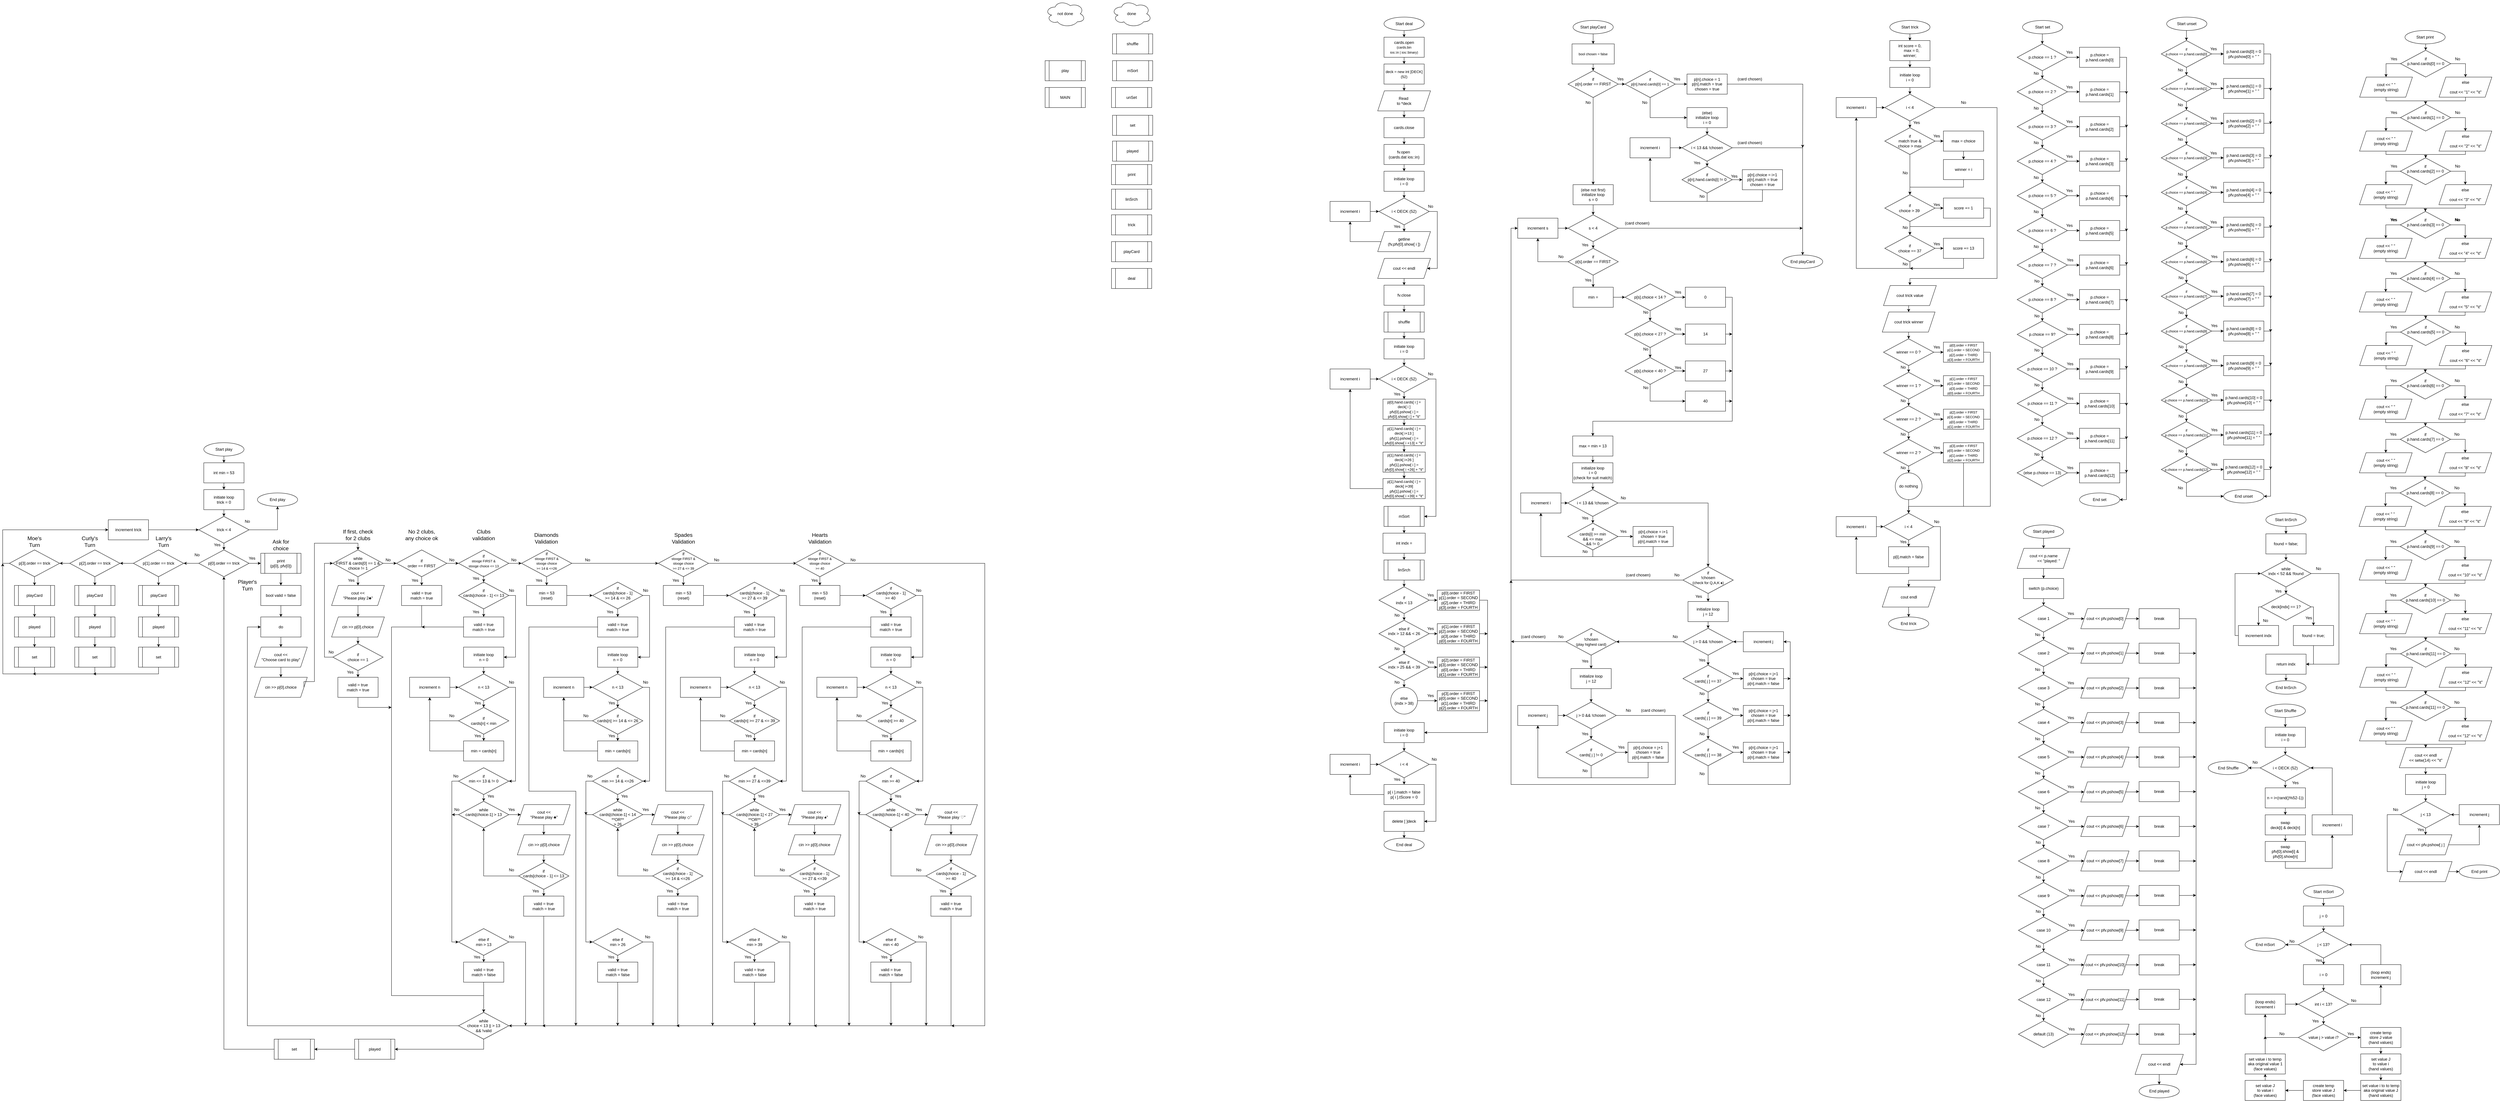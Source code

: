 <mxfile version="22.0.8" type="github">
  <diagram id="kgpKYQtTHZ0yAKxKKP6v" name="Page-1">
    <mxGraphModel dx="10836" dy="5152" grid="1" gridSize="10" guides="1" tooltips="1" connect="1" arrows="1" fold="1" page="1" pageScale="1" pageWidth="850" pageHeight="1100" math="0" shadow="0">
      <root>
        <mxCell id="0" />
        <mxCell id="1" parent="0" />
        <mxCell id="FTafQwh7pdxVt-59DUpK-1" value="deal" style="shape=process;whiteSpace=wrap;html=1;backgroundOutline=1;" parent="1" vertex="1">
          <mxGeometry x="-952" y="-320" width="120" height="60" as="geometry" />
        </mxCell>
        <mxCell id="FTafQwh7pdxVt-59DUpK-2" value="shuffle" style="shape=process;whiteSpace=wrap;html=1;backgroundOutline=1;" parent="1" vertex="1">
          <mxGeometry x="-949" y="-1020" width="120" height="60" as="geometry" />
        </mxCell>
        <mxCell id="FTafQwh7pdxVt-59DUpK-3" value="mSort" style="shape=process;whiteSpace=wrap;html=1;backgroundOutline=1;" parent="1" vertex="1">
          <mxGeometry x="-949" y="-940" width="120" height="60" as="geometry" />
        </mxCell>
        <mxCell id="FTafQwh7pdxVt-59DUpK-82" value="unSet" style="shape=process;whiteSpace=wrap;html=1;backgroundOutline=1;" parent="1" vertex="1">
          <mxGeometry x="-952" y="-860" width="120" height="60" as="geometry" />
        </mxCell>
        <mxCell id="FTafQwh7pdxVt-59DUpK-83" value="set" style="shape=process;whiteSpace=wrap;html=1;backgroundOutline=1;" parent="1" vertex="1">
          <mxGeometry x="-949" y="-777" width="120" height="60" as="geometry" />
        </mxCell>
        <mxCell id="FTafQwh7pdxVt-59DUpK-84" value="played" style="shape=process;whiteSpace=wrap;html=1;backgroundOutline=1;" parent="1" vertex="1">
          <mxGeometry x="-949" y="-700" width="120" height="60" as="geometry" />
        </mxCell>
        <mxCell id="FTafQwh7pdxVt-59DUpK-85" value="linSrch" style="shape=process;whiteSpace=wrap;html=1;backgroundOutline=1;" parent="1" vertex="1">
          <mxGeometry x="-952" y="-556.5" width="120" height="60" as="geometry" />
        </mxCell>
        <mxCell id="bPrpUV__StcIhS9IhuIo-1" value="" style="group" parent="1" vertex="1" connectable="0">
          <mxGeometry x="2430" y="1520" width="465" height="643" as="geometry" />
        </mxCell>
        <mxCell id="bPrpUV__StcIhS9IhuIo-2" value="set value i to to temp&lt;br&gt;aka original value J&lt;br&gt;(hand values)" style="rounded=0;whiteSpace=wrap;html=1;container=0;" parent="bPrpUV__StcIhS9IhuIo-1" vertex="1">
          <mxGeometry x="345" y="583" width="120" height="60" as="geometry" />
        </mxCell>
        <mxCell id="bPrpUV__StcIhS9IhuIo-3" value="create temp&lt;br&gt;store value J&lt;br&gt;(face values)" style="rounded=0;whiteSpace=wrap;html=1;container=0;" parent="bPrpUV__StcIhS9IhuIo-1" vertex="1">
          <mxGeometry x="174" y="583" width="120" height="60" as="geometry" />
        </mxCell>
        <mxCell id="bPrpUV__StcIhS9IhuIo-4" value="value j &amp;gt; value i?" style="rhombus;whiteSpace=wrap;html=1;container=0;" parent="bPrpUV__StcIhS9IhuIo-1" vertex="1">
          <mxGeometry x="159" y="415" width="150" height="80" as="geometry" />
        </mxCell>
        <mxCell id="bPrpUV__StcIhS9IhuIo-5" value="create temp&lt;br&gt;store J value&lt;br&gt;(hand values)" style="rounded=0;whiteSpace=wrap;html=1;container=0;" parent="bPrpUV__StcIhS9IhuIo-1" vertex="1">
          <mxGeometry x="345" y="425" width="120" height="60" as="geometry" />
        </mxCell>
        <mxCell id="bPrpUV__StcIhS9IhuIo-6" value="set value J&lt;br&gt;to value i&lt;br&gt;(hand values)" style="rounded=0;whiteSpace=wrap;html=1;container=0;" parent="bPrpUV__StcIhS9IhuIo-1" vertex="1">
          <mxGeometry x="345" y="504" width="120" height="60" as="geometry" />
        </mxCell>
        <mxCell id="bPrpUV__StcIhS9IhuIo-7" value="set value J&lt;br&gt;to value i&lt;br&gt;(face values)" style="rounded=0;whiteSpace=wrap;html=1;container=0;" parent="bPrpUV__StcIhS9IhuIo-1" vertex="1">
          <mxGeometry y="583" width="120" height="60" as="geometry" />
        </mxCell>
        <mxCell id="bPrpUV__StcIhS9IhuIo-8" value="set value i to temp&lt;br&gt;aka original value 1&lt;br&gt;(face values)" style="rounded=0;whiteSpace=wrap;html=1;container=0;" parent="bPrpUV__StcIhS9IhuIo-1" vertex="1">
          <mxGeometry y="504" width="120" height="60" as="geometry" />
        </mxCell>
        <mxCell id="bPrpUV__StcIhS9IhuIo-9" value="Start mSort" style="ellipse;whiteSpace=wrap;html=1;container=0;" parent="bPrpUV__StcIhS9IhuIo-1" vertex="1">
          <mxGeometry x="174" width="120" height="40" as="geometry" />
        </mxCell>
        <mxCell id="bPrpUV__StcIhS9IhuIo-10" value="End mSort" style="ellipse;whiteSpace=wrap;html=1;container=0;" parent="bPrpUV__StcIhS9IhuIo-1" vertex="1">
          <mxGeometry y="158" width="120" height="40" as="geometry" />
        </mxCell>
        <mxCell id="bPrpUV__StcIhS9IhuIo-11" value="int i &amp;lt; 13?" style="rhombus;whiteSpace=wrap;html=1;container=0;" parent="bPrpUV__StcIhS9IhuIo-1" vertex="1">
          <mxGeometry x="159" y="315.5" width="150" height="80" as="geometry" />
        </mxCell>
        <mxCell id="bPrpUV__StcIhS9IhuIo-12" value="j = 0" style="rounded=0;whiteSpace=wrap;html=1;container=0;" parent="bPrpUV__StcIhS9IhuIo-1" vertex="1">
          <mxGeometry x="174" y="62.5" width="120" height="60" as="geometry" />
        </mxCell>
        <mxCell id="bPrpUV__StcIhS9IhuIo-13" value="(loop ends)&lt;br&gt;increment i" style="rounded=0;whiteSpace=wrap;html=1;container=0;" parent="bPrpUV__StcIhS9IhuIo-1" vertex="1">
          <mxGeometry y="325.5" width="120" height="60" as="geometry" />
        </mxCell>
        <mxCell id="bPrpUV__StcIhS9IhuIo-14" value="(loop ends)&lt;br&gt;increment j" style="rounded=0;whiteSpace=wrap;html=1;container=0;" parent="bPrpUV__StcIhS9IhuIo-1" vertex="1">
          <mxGeometry x="345" y="237.5" width="120" height="60" as="geometry" />
        </mxCell>
        <mxCell id="bPrpUV__StcIhS9IhuIo-15" value="j &amp;lt; 13?" style="rhombus;whiteSpace=wrap;html=1;container=0;" parent="bPrpUV__StcIhS9IhuIo-1" vertex="1">
          <mxGeometry x="159" y="138" width="150" height="80" as="geometry" />
        </mxCell>
        <mxCell id="bPrpUV__StcIhS9IhuIo-16" value="i = 0" style="rounded=0;whiteSpace=wrap;html=1;container=0;" parent="bPrpUV__StcIhS9IhuIo-1" vertex="1">
          <mxGeometry x="174" y="237.5" width="120" height="60" as="geometry" />
        </mxCell>
        <mxCell id="bPrpUV__StcIhS9IhuIo-17" value="" style="endArrow=classic;html=1;rounded=0;exitX=0;exitY=0.5;exitDx=0;exitDy=0;entryX=0.5;entryY=1;entryDx=0;entryDy=0;" parent="bPrpUV__StcIhS9IhuIo-1" source="bPrpUV__StcIhS9IhuIo-4" target="bPrpUV__StcIhS9IhuIo-13" edge="1">
          <mxGeometry width="50" height="50" relative="1" as="geometry">
            <mxPoint x="-30" y="651" as="sourcePoint" />
            <mxPoint x="20" y="601" as="targetPoint" />
            <Array as="points">
              <mxPoint x="60" y="455" />
            </Array>
          </mxGeometry>
        </mxCell>
        <mxCell id="bPrpUV__StcIhS9IhuIo-18" value="" style="endArrow=classic;html=1;rounded=0;exitX=1;exitY=0.5;exitDx=0;exitDy=0;entryX=0.5;entryY=1;entryDx=0;entryDy=0;" parent="bPrpUV__StcIhS9IhuIo-1" source="bPrpUV__StcIhS9IhuIo-11" target="bPrpUV__StcIhS9IhuIo-14" edge="1">
          <mxGeometry width="50" height="50" relative="1" as="geometry">
            <mxPoint x="360" y="381" as="sourcePoint" />
            <mxPoint x="410" y="331" as="targetPoint" />
            <Array as="points">
              <mxPoint x="405" y="356" />
            </Array>
          </mxGeometry>
        </mxCell>
        <mxCell id="bPrpUV__StcIhS9IhuIo-19" value="" style="endArrow=classic;html=1;rounded=0;exitX=0.5;exitY=1;exitDx=0;exitDy=0;entryX=0.5;entryY=0;entryDx=0;entryDy=0;" parent="bPrpUV__StcIhS9IhuIo-1" source="bPrpUV__StcIhS9IhuIo-9" target="bPrpUV__StcIhS9IhuIo-12" edge="1">
          <mxGeometry width="50" height="50" relative="1" as="geometry">
            <mxPoint x="-60" y="381" as="sourcePoint" />
            <mxPoint x="-10" y="331" as="targetPoint" />
          </mxGeometry>
        </mxCell>
        <mxCell id="bPrpUV__StcIhS9IhuIo-20" value="" style="endArrow=classic;html=1;rounded=0;exitX=0.5;exitY=1;exitDx=0;exitDy=0;entryX=0.5;entryY=0;entryDx=0;entryDy=0;" parent="bPrpUV__StcIhS9IhuIo-1" source="bPrpUV__StcIhS9IhuIo-12" target="bPrpUV__StcIhS9IhuIo-15" edge="1">
          <mxGeometry width="50" height="50" relative="1" as="geometry">
            <mxPoint x="-180" y="331" as="sourcePoint" />
            <mxPoint x="-130" y="281" as="targetPoint" />
          </mxGeometry>
        </mxCell>
        <mxCell id="bPrpUV__StcIhS9IhuIo-21" value="" style="endArrow=classic;html=1;rounded=0;exitX=0.5;exitY=1;exitDx=0;exitDy=0;" parent="bPrpUV__StcIhS9IhuIo-1" source="bPrpUV__StcIhS9IhuIo-15" target="bPrpUV__StcIhS9IhuIo-16" edge="1">
          <mxGeometry width="50" height="50" relative="1" as="geometry">
            <mxPoint x="-120" y="351" as="sourcePoint" />
            <mxPoint x="-70" y="301" as="targetPoint" />
          </mxGeometry>
        </mxCell>
        <mxCell id="bPrpUV__StcIhS9IhuIo-22" value="" style="endArrow=classic;html=1;rounded=0;exitX=1;exitY=0.5;exitDx=0;exitDy=0;entryX=0;entryY=0.5;entryDx=0;entryDy=0;" parent="bPrpUV__StcIhS9IhuIo-1" source="bPrpUV__StcIhS9IhuIo-4" target="bPrpUV__StcIhS9IhuIo-5" edge="1">
          <mxGeometry width="50" height="50" relative="1" as="geometry">
            <mxPoint x="-150" y="581" as="sourcePoint" />
            <mxPoint x="-100" y="531" as="targetPoint" />
          </mxGeometry>
        </mxCell>
        <mxCell id="bPrpUV__StcIhS9IhuIo-23" value="" style="endArrow=classic;html=1;rounded=0;exitX=0.5;exitY=1;exitDx=0;exitDy=0;entryX=0.5;entryY=0;entryDx=0;entryDy=0;" parent="bPrpUV__StcIhS9IhuIo-1" source="bPrpUV__StcIhS9IhuIo-5" target="bPrpUV__StcIhS9IhuIo-6" edge="1">
          <mxGeometry width="50" height="50" relative="1" as="geometry">
            <mxPoint x="220" y="561" as="sourcePoint" />
            <mxPoint x="270" y="511" as="targetPoint" />
          </mxGeometry>
        </mxCell>
        <mxCell id="bPrpUV__StcIhS9IhuIo-24" value="" style="endArrow=classic;html=1;rounded=0;exitX=0.5;exitY=1;exitDx=0;exitDy=0;" parent="bPrpUV__StcIhS9IhuIo-1" source="bPrpUV__StcIhS9IhuIo-6" target="bPrpUV__StcIhS9IhuIo-2" edge="1">
          <mxGeometry width="50" height="50" relative="1" as="geometry">
            <mxPoint x="210" y="601" as="sourcePoint" />
            <mxPoint x="260" y="551" as="targetPoint" />
          </mxGeometry>
        </mxCell>
        <mxCell id="bPrpUV__StcIhS9IhuIo-25" value="" style="endArrow=classic;html=1;rounded=0;exitX=0;exitY=0.5;exitDx=0;exitDy=0;entryX=1;entryY=0.5;entryDx=0;entryDy=0;" parent="bPrpUV__StcIhS9IhuIo-1" source="bPrpUV__StcIhS9IhuIo-2" target="bPrpUV__StcIhS9IhuIo-3" edge="1">
          <mxGeometry width="50" height="50" relative="1" as="geometry">
            <mxPoint x="160" y="591" as="sourcePoint" />
            <mxPoint x="210" y="541" as="targetPoint" />
          </mxGeometry>
        </mxCell>
        <mxCell id="bPrpUV__StcIhS9IhuIo-26" value="" style="endArrow=classic;html=1;rounded=0;exitX=0;exitY=0.5;exitDx=0;exitDy=0;" parent="bPrpUV__StcIhS9IhuIo-1" source="bPrpUV__StcIhS9IhuIo-3" target="bPrpUV__StcIhS9IhuIo-7" edge="1">
          <mxGeometry width="50" height="50" relative="1" as="geometry">
            <mxPoint x="290" y="581" as="sourcePoint" />
            <mxPoint x="340" y="531" as="targetPoint" />
          </mxGeometry>
        </mxCell>
        <mxCell id="bPrpUV__StcIhS9IhuIo-27" value="" style="endArrow=classic;html=1;rounded=0;exitX=0.5;exitY=0;exitDx=0;exitDy=0;entryX=0.5;entryY=1;entryDx=0;entryDy=0;" parent="bPrpUV__StcIhS9IhuIo-1" source="bPrpUV__StcIhS9IhuIo-7" target="bPrpUV__StcIhS9IhuIo-8" edge="1">
          <mxGeometry width="50" height="50" relative="1" as="geometry">
            <mxPoint x="180" y="571" as="sourcePoint" />
            <mxPoint x="230" y="521" as="targetPoint" />
          </mxGeometry>
        </mxCell>
        <mxCell id="bPrpUV__StcIhS9IhuIo-28" value="" style="endArrow=classic;html=1;rounded=0;exitX=0.5;exitY=0;exitDx=0;exitDy=0;" parent="bPrpUV__StcIhS9IhuIo-1" source="bPrpUV__StcIhS9IhuIo-8" edge="1">
          <mxGeometry width="50" height="50" relative="1" as="geometry">
            <mxPoint x="170" y="611" as="sourcePoint" />
            <mxPoint x="60" y="451" as="targetPoint" />
          </mxGeometry>
        </mxCell>
        <mxCell id="bPrpUV__StcIhS9IhuIo-29" value="" style="endArrow=classic;html=1;rounded=0;exitX=0.5;exitY=1;exitDx=0;exitDy=0;entryX=0.5;entryY=0;entryDx=0;entryDy=0;" parent="bPrpUV__StcIhS9IhuIo-1" source="bPrpUV__StcIhS9IhuIo-16" target="bPrpUV__StcIhS9IhuIo-11" edge="1">
          <mxGeometry width="50" height="50" relative="1" as="geometry">
            <mxPoint x="-120" y="321" as="sourcePoint" />
            <mxPoint x="-70" y="271" as="targetPoint" />
          </mxGeometry>
        </mxCell>
        <mxCell id="bPrpUV__StcIhS9IhuIo-30" value="" style="endArrow=classic;html=1;rounded=0;exitX=0.5;exitY=1;exitDx=0;exitDy=0;entryX=0.5;entryY=0;entryDx=0;entryDy=0;" parent="bPrpUV__StcIhS9IhuIo-1" source="bPrpUV__StcIhS9IhuIo-11" target="bPrpUV__StcIhS9IhuIo-4" edge="1">
          <mxGeometry width="50" height="50" relative="1" as="geometry">
            <mxPoint x="-170" y="461" as="sourcePoint" />
            <mxPoint x="-120" y="411" as="targetPoint" />
          </mxGeometry>
        </mxCell>
        <mxCell id="bPrpUV__StcIhS9IhuIo-31" value="" style="endArrow=classic;html=1;rounded=0;exitX=0;exitY=0.5;exitDx=0;exitDy=0;entryX=1;entryY=0.5;entryDx=0;entryDy=0;" parent="bPrpUV__StcIhS9IhuIo-1" source="bPrpUV__StcIhS9IhuIo-15" target="bPrpUV__StcIhS9IhuIo-10" edge="1">
          <mxGeometry width="50" height="50" relative="1" as="geometry">
            <mxPoint x="-130" y="381" as="sourcePoint" />
            <mxPoint x="-80" y="331" as="targetPoint" />
          </mxGeometry>
        </mxCell>
        <mxCell id="bPrpUV__StcIhS9IhuIo-32" value="" style="endArrow=classic;html=1;rounded=0;exitX=0.5;exitY=0;exitDx=0;exitDy=0;entryX=1;entryY=0.5;entryDx=0;entryDy=0;" parent="bPrpUV__StcIhS9IhuIo-1" source="bPrpUV__StcIhS9IhuIo-14" target="bPrpUV__StcIhS9IhuIo-15" edge="1">
          <mxGeometry width="50" height="50" relative="1" as="geometry">
            <mxPoint x="560" y="321" as="sourcePoint" />
            <mxPoint x="610" y="271" as="targetPoint" />
            <Array as="points">
              <mxPoint x="405" y="178" />
            </Array>
          </mxGeometry>
        </mxCell>
        <mxCell id="bPrpUV__StcIhS9IhuIo-33" value="" style="endArrow=classic;html=1;rounded=0;exitX=1;exitY=0.5;exitDx=0;exitDy=0;entryX=0;entryY=0.5;entryDx=0;entryDy=0;" parent="bPrpUV__StcIhS9IhuIo-1" source="bPrpUV__StcIhS9IhuIo-13" target="bPrpUV__StcIhS9IhuIo-11" edge="1">
          <mxGeometry width="50" height="50" relative="1" as="geometry">
            <mxPoint x="20" y="421" as="sourcePoint" />
            <mxPoint x="70" y="371" as="targetPoint" />
          </mxGeometry>
        </mxCell>
        <mxCell id="bPrpUV__StcIhS9IhuIo-34" value="Yes" style="text;html=1;strokeColor=none;fillColor=none;align=center;verticalAlign=middle;whiteSpace=wrap;rounded=0;container=0;" parent="bPrpUV__StcIhS9IhuIo-1" vertex="1">
          <mxGeometry x="285" y="428.5" width="60" height="30" as="geometry" />
        </mxCell>
        <mxCell id="bPrpUV__StcIhS9IhuIo-35" value="No" style="text;html=1;strokeColor=none;fillColor=none;align=center;verticalAlign=middle;whiteSpace=wrap;rounded=0;container=0;" parent="bPrpUV__StcIhS9IhuIo-1" vertex="1">
          <mxGeometry x="80" y="428.5" width="60" height="30" as="geometry" />
        </mxCell>
        <mxCell id="bPrpUV__StcIhS9IhuIo-36" value="No" style="text;html=1;strokeColor=none;fillColor=none;align=center;verticalAlign=middle;whiteSpace=wrap;rounded=0;container=0;" parent="bPrpUV__StcIhS9IhuIo-1" vertex="1">
          <mxGeometry x="294" y="330" width="60" height="30" as="geometry" />
        </mxCell>
        <mxCell id="bPrpUV__StcIhS9IhuIo-37" value="No" style="text;html=1;strokeColor=none;fillColor=none;align=center;verticalAlign=middle;whiteSpace=wrap;rounded=0;container=0;" parent="bPrpUV__StcIhS9IhuIo-1" vertex="1">
          <mxGeometry x="110" y="153" width="60" height="30" as="geometry" />
        </mxCell>
        <mxCell id="bPrpUV__StcIhS9IhuIo-38" value="Yes" style="text;html=1;strokeColor=none;fillColor=none;align=center;verticalAlign=middle;whiteSpace=wrap;rounded=0;container=0;" parent="bPrpUV__StcIhS9IhuIo-1" vertex="1">
          <mxGeometry x="180" y="390.5" width="60" height="30" as="geometry" />
        </mxCell>
        <mxCell id="bPrpUV__StcIhS9IhuIo-39" value="Yes" style="text;html=1;strokeColor=none;fillColor=none;align=center;verticalAlign=middle;whiteSpace=wrap;rounded=0;container=0;" parent="bPrpUV__StcIhS9IhuIo-1" vertex="1">
          <mxGeometry x="190" y="210" width="60" height="30" as="geometry" />
        </mxCell>
        <mxCell id="bPrpUV__StcIhS9IhuIo-40" value="" style="group" parent="1" vertex="1" connectable="0">
          <mxGeometry x="2400" y="410" width="310" height="540.5" as="geometry" />
        </mxCell>
        <mxCell id="bPrpUV__StcIhS9IhuIo-41" value="found = false;" style="rounded=0;whiteSpace=wrap;html=1;" parent="bPrpUV__StcIhS9IhuIo-40" vertex="1">
          <mxGeometry x="92" y="62" width="120" height="60" as="geometry" />
        </mxCell>
        <mxCell id="bPrpUV__StcIhS9IhuIo-42" value="Yes" style="text;html=1;strokeColor=none;fillColor=none;align=center;verticalAlign=middle;whiteSpace=wrap;rounded=0;" parent="bPrpUV__StcIhS9IhuIo-40" vertex="1">
          <mxGeometry x="190" y="298" width="60" height="30" as="geometry" />
        </mxCell>
        <mxCell id="bPrpUV__StcIhS9IhuIo-43" value="No" style="text;html=1;strokeColor=none;fillColor=none;align=center;verticalAlign=middle;whiteSpace=wrap;rounded=0;" parent="bPrpUV__StcIhS9IhuIo-40" vertex="1">
          <mxGeometry x="60.5" y="305.5" width="60" height="30" as="geometry" />
        </mxCell>
        <mxCell id="bPrpUV__StcIhS9IhuIo-44" style="edgeStyle=orthogonalEdgeStyle;rounded=0;orthogonalLoop=1;jettySize=auto;html=1;exitX=0.5;exitY=1;exitDx=0;exitDy=0;entryX=0.5;entryY=0;entryDx=0;entryDy=0;" parent="bPrpUV__StcIhS9IhuIo-40" source="bPrpUV__StcIhS9IhuIo-45" target="bPrpUV__StcIhS9IhuIo-41" edge="1">
          <mxGeometry relative="1" as="geometry" />
        </mxCell>
        <mxCell id="bPrpUV__StcIhS9IhuIo-45" value="Start linSrch" style="ellipse;whiteSpace=wrap;html=1;" parent="bPrpUV__StcIhS9IhuIo-40" vertex="1">
          <mxGeometry x="92" width="120" height="40" as="geometry" />
        </mxCell>
        <mxCell id="bPrpUV__StcIhS9IhuIo-46" value="End linSrch" style="ellipse;whiteSpace=wrap;html=1;" parent="bPrpUV__StcIhS9IhuIo-40" vertex="1">
          <mxGeometry x="92" y="500.5" width="120" height="40" as="geometry" />
        </mxCell>
        <mxCell id="bPrpUV__StcIhS9IhuIo-47" style="edgeStyle=orthogonalEdgeStyle;rounded=0;orthogonalLoop=1;jettySize=auto;html=1;exitX=0.5;exitY=1;exitDx=0;exitDy=0;entryX=0.5;entryY=0;entryDx=0;entryDy=0;" parent="bPrpUV__StcIhS9IhuIo-40" source="bPrpUV__StcIhS9IhuIo-48" target="bPrpUV__StcIhS9IhuIo-46" edge="1">
          <mxGeometry relative="1" as="geometry" />
        </mxCell>
        <mxCell id="bPrpUV__StcIhS9IhuIo-48" value="return indx" style="rounded=0;whiteSpace=wrap;html=1;" parent="bPrpUV__StcIhS9IhuIo-40" vertex="1">
          <mxGeometry x="92" y="421" width="120" height="60" as="geometry" />
        </mxCell>
        <mxCell id="bPrpUV__StcIhS9IhuIo-49" value="deck[indx] == 1?" style="rhombus;whiteSpace=wrap;html=1;" parent="bPrpUV__StcIhS9IhuIo-40" vertex="1">
          <mxGeometry x="77" y="240" width="150" height="80" as="geometry" />
        </mxCell>
        <mxCell id="bPrpUV__StcIhS9IhuIo-50" style="edgeStyle=orthogonalEdgeStyle;rounded=0;orthogonalLoop=1;jettySize=auto;html=1;exitX=0.5;exitY=1;exitDx=0;exitDy=0;entryX=0.5;entryY=0;entryDx=0;entryDy=0;" parent="bPrpUV__StcIhS9IhuIo-40" source="bPrpUV__StcIhS9IhuIo-52" target="bPrpUV__StcIhS9IhuIo-49" edge="1">
          <mxGeometry relative="1" as="geometry" />
        </mxCell>
        <mxCell id="bPrpUV__StcIhS9IhuIo-51" style="edgeStyle=orthogonalEdgeStyle;rounded=0;orthogonalLoop=1;jettySize=auto;html=1;exitX=1;exitY=0.5;exitDx=0;exitDy=0;entryX=1;entryY=0.5;entryDx=0;entryDy=0;" parent="bPrpUV__StcIhS9IhuIo-40" source="bPrpUV__StcIhS9IhuIo-52" target="bPrpUV__StcIhS9IhuIo-48" edge="1">
          <mxGeometry relative="1" as="geometry">
            <Array as="points">
              <mxPoint x="310" y="180.5" />
              <mxPoint x="310" y="451.5" />
            </Array>
          </mxGeometry>
        </mxCell>
        <mxCell id="bPrpUV__StcIhS9IhuIo-52" value="while &lt;br&gt;indx &amp;lt; 52 &amp;amp;&amp;amp; !found&lt;br&gt;&amp;nbsp;" style="rhombus;whiteSpace=wrap;html=1;" parent="bPrpUV__StcIhS9IhuIo-40" vertex="1">
          <mxGeometry x="77" y="140.5" width="150" height="80" as="geometry" />
        </mxCell>
        <mxCell id="bPrpUV__StcIhS9IhuIo-53" style="edgeStyle=orthogonalEdgeStyle;rounded=0;orthogonalLoop=1;jettySize=auto;html=1;exitX=0.5;exitY=1;exitDx=0;exitDy=0;entryX=0.5;entryY=0;entryDx=0;entryDy=0;" parent="bPrpUV__StcIhS9IhuIo-40" source="bPrpUV__StcIhS9IhuIo-41" target="bPrpUV__StcIhS9IhuIo-52" edge="1">
          <mxGeometry relative="1" as="geometry" />
        </mxCell>
        <mxCell id="bPrpUV__StcIhS9IhuIo-54" style="edgeStyle=orthogonalEdgeStyle;rounded=0;orthogonalLoop=1;jettySize=auto;html=1;exitX=0.5;exitY=1;exitDx=0;exitDy=0;entryX=1;entryY=0.5;entryDx=0;entryDy=0;" parent="bPrpUV__StcIhS9IhuIo-40" source="bPrpUV__StcIhS9IhuIo-55" target="bPrpUV__StcIhS9IhuIo-48" edge="1">
          <mxGeometry relative="1" as="geometry" />
        </mxCell>
        <mxCell id="bPrpUV__StcIhS9IhuIo-55" value="found = true;" style="rounded=0;whiteSpace=wrap;html=1;" parent="bPrpUV__StcIhS9IhuIo-40" vertex="1">
          <mxGeometry x="174" y="335.5" width="120" height="60" as="geometry" />
        </mxCell>
        <mxCell id="bPrpUV__StcIhS9IhuIo-56" style="edgeStyle=orthogonalEdgeStyle;rounded=0;orthogonalLoop=1;jettySize=auto;html=1;exitX=1;exitY=0.5;exitDx=0;exitDy=0;entryX=0.5;entryY=0;entryDx=0;entryDy=0;" parent="bPrpUV__StcIhS9IhuIo-40" source="bPrpUV__StcIhS9IhuIo-49" target="bPrpUV__StcIhS9IhuIo-55" edge="1">
          <mxGeometry relative="1" as="geometry">
            <Array as="points">
              <mxPoint x="234" y="279.5" />
            </Array>
          </mxGeometry>
        </mxCell>
        <mxCell id="bPrpUV__StcIhS9IhuIo-57" style="edgeStyle=orthogonalEdgeStyle;rounded=0;orthogonalLoop=1;jettySize=auto;html=1;exitX=0;exitY=0.5;exitDx=0;exitDy=0;entryX=0;entryY=0.5;entryDx=0;entryDy=0;" parent="bPrpUV__StcIhS9IhuIo-40" source="bPrpUV__StcIhS9IhuIo-58" target="bPrpUV__StcIhS9IhuIo-52" edge="1">
          <mxGeometry relative="1" as="geometry">
            <Array as="points">
              <mxPoint y="365.5" />
              <mxPoint y="180.5" />
            </Array>
          </mxGeometry>
        </mxCell>
        <mxCell id="bPrpUV__StcIhS9IhuIo-58" value="increment indx" style="rounded=0;whiteSpace=wrap;html=1;" parent="bPrpUV__StcIhS9IhuIo-40" vertex="1">
          <mxGeometry x="10" y="335.5" width="120" height="60" as="geometry" />
        </mxCell>
        <mxCell id="bPrpUV__StcIhS9IhuIo-59" style="edgeStyle=orthogonalEdgeStyle;rounded=0;orthogonalLoop=1;jettySize=auto;html=1;exitX=0;exitY=0.5;exitDx=0;exitDy=0;entryX=0.5;entryY=0;entryDx=0;entryDy=0;" parent="bPrpUV__StcIhS9IhuIo-40" source="bPrpUV__StcIhS9IhuIo-49" target="bPrpUV__StcIhS9IhuIo-58" edge="1">
          <mxGeometry relative="1" as="geometry">
            <Array as="points">
              <mxPoint x="70" y="279.5" />
            </Array>
          </mxGeometry>
        </mxCell>
        <mxCell id="bPrpUV__StcIhS9IhuIo-60" value="No" style="text;html=1;strokeColor=none;fillColor=none;align=center;verticalAlign=middle;whiteSpace=wrap;rounded=0;" parent="bPrpUV__StcIhS9IhuIo-40" vertex="1">
          <mxGeometry x="219" y="151" width="60" height="30" as="geometry" />
        </mxCell>
        <mxCell id="bPrpUV__StcIhS9IhuIo-61" value="Yes" style="text;html=1;strokeColor=none;fillColor=none;align=center;verticalAlign=middle;whiteSpace=wrap;rounded=0;" parent="bPrpUV__StcIhS9IhuIo-40" vertex="1">
          <mxGeometry x="99" y="218" width="60" height="30" as="geometry" />
        </mxCell>
        <mxCell id="bPrpUV__StcIhS9IhuIo-62" value="" style="group" parent="1" vertex="1" connectable="0">
          <mxGeometry x="2320" y="980" width="430" height="470" as="geometry" />
        </mxCell>
        <mxCell id="bPrpUV__StcIhS9IhuIo-63" value="swap &lt;br&gt;pfv[0].show[i] &amp;amp; pfv[0].show[n]" style="rounded=0;whiteSpace=wrap;html=1;" parent="bPrpUV__StcIhS9IhuIo-62" vertex="1">
          <mxGeometry x="170" y="410" width="120" height="60" as="geometry" />
        </mxCell>
        <mxCell id="bPrpUV__StcIhS9IhuIo-64" value="swap&lt;br&gt;deck[i] &amp;amp; deck[n]" style="rounded=0;whiteSpace=wrap;html=1;" parent="bPrpUV__StcIhS9IhuIo-62" vertex="1">
          <mxGeometry x="170" y="330.5" width="120" height="60" as="geometry" />
        </mxCell>
        <mxCell id="bPrpUV__StcIhS9IhuIo-65" value="i &amp;lt; DECK (52)" style="rhombus;whiteSpace=wrap;html=1;" parent="bPrpUV__StcIhS9IhuIo-62" vertex="1">
          <mxGeometry x="155" y="150.5" width="150" height="80" as="geometry" />
        </mxCell>
        <mxCell id="bPrpUV__StcIhS9IhuIo-66" value="Start Shuffle" style="ellipse;whiteSpace=wrap;html=1;" parent="bPrpUV__StcIhS9IhuIo-62" vertex="1">
          <mxGeometry x="170" width="120" height="40" as="geometry" />
        </mxCell>
        <mxCell id="bPrpUV__StcIhS9IhuIo-67" value="End Shuffle" style="ellipse;whiteSpace=wrap;html=1;" parent="bPrpUV__StcIhS9IhuIo-62" vertex="1">
          <mxGeometry y="170.5" width="120" height="40" as="geometry" />
        </mxCell>
        <mxCell id="bPrpUV__StcIhS9IhuIo-68" value="" style="endArrow=classic;html=1;rounded=0;exitX=0.5;exitY=1;exitDx=0;exitDy=0;" parent="bPrpUV__StcIhS9IhuIo-62" source="bPrpUV__StcIhS9IhuIo-74" target="bPrpUV__StcIhS9IhuIo-64" edge="1">
          <mxGeometry width="50" height="50" relative="1" as="geometry">
            <mxPoint x="410" y="440.5" as="sourcePoint" />
            <mxPoint x="460" y="390.5" as="targetPoint" />
          </mxGeometry>
        </mxCell>
        <mxCell id="bPrpUV__StcIhS9IhuIo-69" value="" style="endArrow=classic;html=1;rounded=0;exitX=0;exitY=0.5;exitDx=0;exitDy=0;entryX=1;entryY=0.5;entryDx=0;entryDy=0;" parent="bPrpUV__StcIhS9IhuIo-62" source="bPrpUV__StcIhS9IhuIo-65" target="bPrpUV__StcIhS9IhuIo-67" edge="1">
          <mxGeometry width="50" height="50" relative="1" as="geometry">
            <mxPoint x="360" y="320.5" as="sourcePoint" />
            <mxPoint x="410" y="270.5" as="targetPoint" />
          </mxGeometry>
        </mxCell>
        <mxCell id="bPrpUV__StcIhS9IhuIo-70" value="" style="endArrow=classic;html=1;rounded=0;exitX=0.5;exitY=1;exitDx=0;exitDy=0;entryX=0.5;entryY=0;entryDx=0;entryDy=0;" parent="bPrpUV__StcIhS9IhuIo-62" source="bPrpUV__StcIhS9IhuIo-64" target="bPrpUV__StcIhS9IhuIo-63" edge="1">
          <mxGeometry width="50" height="50" relative="1" as="geometry">
            <mxPoint x="390" y="500.5" as="sourcePoint" />
            <mxPoint x="440" y="450.5" as="targetPoint" />
          </mxGeometry>
        </mxCell>
        <mxCell id="bPrpUV__StcIhS9IhuIo-71" value="Yes" style="text;html=1;strokeColor=none;fillColor=none;align=center;verticalAlign=middle;whiteSpace=wrap;rounded=0;" parent="bPrpUV__StcIhS9IhuIo-62" vertex="1">
          <mxGeometry x="230" y="220" width="60" height="30" as="geometry" />
        </mxCell>
        <mxCell id="bPrpUV__StcIhS9IhuIo-72" value="No" style="text;html=1;strokeColor=none;fillColor=none;align=center;verticalAlign=middle;whiteSpace=wrap;rounded=0;" parent="bPrpUV__StcIhS9IhuIo-62" vertex="1">
          <mxGeometry x="110" y="159" width="60" height="30" as="geometry" />
        </mxCell>
        <mxCell id="bPrpUV__StcIhS9IhuIo-73" value="" style="endArrow=classic;html=1;rounded=0;exitX=0.5;exitY=1;exitDx=0;exitDy=0;" parent="bPrpUV__StcIhS9IhuIo-62" source="bPrpUV__StcIhS9IhuIo-65" target="bPrpUV__StcIhS9IhuIo-74" edge="1">
          <mxGeometry width="50" height="50" relative="1" as="geometry">
            <mxPoint x="230" y="195.5" as="sourcePoint" />
            <mxPoint x="230" y="350.5" as="targetPoint" />
          </mxGeometry>
        </mxCell>
        <mxCell id="bPrpUV__StcIhS9IhuIo-74" value="n = i+(rand()%52-1))" style="rounded=0;whiteSpace=wrap;html=1;" parent="bPrpUV__StcIhS9IhuIo-62" vertex="1">
          <mxGeometry x="170" y="250" width="120" height="60" as="geometry" />
        </mxCell>
        <mxCell id="bPrpUV__StcIhS9IhuIo-75" style="edgeStyle=orthogonalEdgeStyle;rounded=0;orthogonalLoop=1;jettySize=auto;html=1;exitX=0.5;exitY=0;exitDx=0;exitDy=0;entryX=1;entryY=0.5;entryDx=0;entryDy=0;" parent="bPrpUV__StcIhS9IhuIo-62" source="bPrpUV__StcIhS9IhuIo-76" target="bPrpUV__StcIhS9IhuIo-65" edge="1">
          <mxGeometry relative="1" as="geometry" />
        </mxCell>
        <mxCell id="bPrpUV__StcIhS9IhuIo-76" value="increment i" style="rounded=0;whiteSpace=wrap;html=1;" parent="bPrpUV__StcIhS9IhuIo-62" vertex="1">
          <mxGeometry x="310" y="330.5" width="120" height="60" as="geometry" />
        </mxCell>
        <mxCell id="bPrpUV__StcIhS9IhuIo-77" style="edgeStyle=orthogonalEdgeStyle;rounded=0;orthogonalLoop=1;jettySize=auto;html=1;exitX=0.5;exitY=1;exitDx=0;exitDy=0;entryX=0.5;entryY=1;entryDx=0;entryDy=0;" parent="bPrpUV__StcIhS9IhuIo-62" source="bPrpUV__StcIhS9IhuIo-63" target="bPrpUV__StcIhS9IhuIo-76" edge="1">
          <mxGeometry relative="1" as="geometry" />
        </mxCell>
        <mxCell id="bPrpUV__StcIhS9IhuIo-78" style="edgeStyle=orthogonalEdgeStyle;rounded=0;orthogonalLoop=1;jettySize=auto;html=1;exitX=0.5;exitY=1;exitDx=0;exitDy=0;entryX=0.5;entryY=0;entryDx=0;entryDy=0;" parent="bPrpUV__StcIhS9IhuIo-62" source="bPrpUV__StcIhS9IhuIo-79" target="bPrpUV__StcIhS9IhuIo-65" edge="1">
          <mxGeometry relative="1" as="geometry" />
        </mxCell>
        <mxCell id="bPrpUV__StcIhS9IhuIo-79" value="initiate loop&lt;br&gt;i = 0" style="rounded=0;whiteSpace=wrap;html=1;" parent="bPrpUV__StcIhS9IhuIo-62" vertex="1">
          <mxGeometry x="170" y="69" width="120" height="60" as="geometry" />
        </mxCell>
        <mxCell id="bPrpUV__StcIhS9IhuIo-80" style="edgeStyle=orthogonalEdgeStyle;rounded=0;orthogonalLoop=1;jettySize=auto;html=1;exitX=0.5;exitY=1;exitDx=0;exitDy=0;entryX=0.5;entryY=0;entryDx=0;entryDy=0;" parent="bPrpUV__StcIhS9IhuIo-62" source="bPrpUV__StcIhS9IhuIo-66" target="bPrpUV__StcIhS9IhuIo-79" edge="1">
          <mxGeometry relative="1" as="geometry" />
        </mxCell>
        <mxCell id="bPrpUV__StcIhS9IhuIo-81" value="" style="group" parent="1" vertex="1" connectable="0">
          <mxGeometry x="2770" y="-1030" width="418.75" height="2540" as="geometry" />
        </mxCell>
        <mxCell id="bPrpUV__StcIhS9IhuIo-82" value="if&lt;br&gt;p.hand.cards[0] == 0&lt;br&gt;&amp;nbsp;" style="rhombus;whiteSpace=wrap;html=1;" parent="bPrpUV__StcIhS9IhuIo-81" vertex="1">
          <mxGeometry x="123.75" y="59" width="150" height="80" as="geometry" />
        </mxCell>
        <mxCell id="bPrpUV__StcIhS9IhuIo-83" value="cout &amp;lt;&amp;lt; &quot; &quot;&lt;br&gt;(empty string)" style="shape=parallelogram;perimeter=parallelogramPerimeter;whiteSpace=wrap;html=1;fixedSize=1;" parent="bPrpUV__StcIhS9IhuIo-81" vertex="1">
          <mxGeometry x="1.75" y="139" width="157.5" height="60" as="geometry" />
        </mxCell>
        <mxCell id="bPrpUV__StcIhS9IhuIo-84" style="edgeStyle=orthogonalEdgeStyle;rounded=0;orthogonalLoop=1;jettySize=auto;html=1;exitX=0;exitY=0.5;exitDx=0;exitDy=0;entryX=0.5;entryY=0;entryDx=0;entryDy=0;" parent="bPrpUV__StcIhS9IhuIo-81" source="bPrpUV__StcIhS9IhuIo-82" target="bPrpUV__StcIhS9IhuIo-83" edge="1">
          <mxGeometry relative="1" as="geometry" />
        </mxCell>
        <mxCell id="bPrpUV__StcIhS9IhuIo-85" value="else&lt;br&gt;&lt;br&gt;cout &amp;lt;&amp;lt; &quot;1&quot; &amp;lt;&amp;lt; &quot;\t&quot;" style="shape=parallelogram;perimeter=parallelogramPerimeter;whiteSpace=wrap;html=1;fixedSize=1;" parent="bPrpUV__StcIhS9IhuIo-81" vertex="1">
          <mxGeometry x="238.75" y="139" width="157.5" height="60" as="geometry" />
        </mxCell>
        <mxCell id="bPrpUV__StcIhS9IhuIo-86" style="edgeStyle=orthogonalEdgeStyle;rounded=0;orthogonalLoop=1;jettySize=auto;html=1;exitX=1;exitY=0.5;exitDx=0;exitDy=0;" parent="bPrpUV__StcIhS9IhuIo-81" source="bPrpUV__StcIhS9IhuIo-82" target="bPrpUV__StcIhS9IhuIo-85" edge="1">
          <mxGeometry relative="1" as="geometry" />
        </mxCell>
        <mxCell id="bPrpUV__StcIhS9IhuIo-87" value="cout &amp;lt;&amp;lt; &quot; &quot;&lt;br&gt;(empty string)" style="shape=parallelogram;perimeter=parallelogramPerimeter;whiteSpace=wrap;html=1;fixedSize=1;" parent="bPrpUV__StcIhS9IhuIo-81" vertex="1">
          <mxGeometry x="1.5" y="300" width="157.5" height="60" as="geometry" />
        </mxCell>
        <mxCell id="bPrpUV__StcIhS9IhuIo-88" style="edgeStyle=orthogonalEdgeStyle;rounded=0;orthogonalLoop=1;jettySize=auto;html=1;exitX=0;exitY=0.5;exitDx=0;exitDy=0;entryX=0.5;entryY=0;entryDx=0;entryDy=0;" parent="bPrpUV__StcIhS9IhuIo-81" source="bPrpUV__StcIhS9IhuIo-89" target="bPrpUV__StcIhS9IhuIo-87" edge="1">
          <mxGeometry relative="1" as="geometry" />
        </mxCell>
        <mxCell id="bPrpUV__StcIhS9IhuIo-89" value="if&lt;br&gt;p.hand.cards[1] == 0&lt;br&gt;&amp;nbsp;" style="rhombus;whiteSpace=wrap;html=1;" parent="bPrpUV__StcIhS9IhuIo-81" vertex="1">
          <mxGeometry x="123.5" y="220" width="150" height="80" as="geometry" />
        </mxCell>
        <mxCell id="bPrpUV__StcIhS9IhuIo-90" style="edgeStyle=orthogonalEdgeStyle;rounded=0;orthogonalLoop=1;jettySize=auto;html=1;exitX=0.5;exitY=1;exitDx=0;exitDy=0;entryX=0.5;entryY=0;entryDx=0;entryDy=0;" parent="bPrpUV__StcIhS9IhuIo-81" source="bPrpUV__StcIhS9IhuIo-83" target="bPrpUV__StcIhS9IhuIo-89" edge="1">
          <mxGeometry relative="1" as="geometry">
            <Array as="points">
              <mxPoint x="80.75" y="210" />
              <mxPoint x="198.75" y="210" />
            </Array>
          </mxGeometry>
        </mxCell>
        <mxCell id="bPrpUV__StcIhS9IhuIo-91" style="edgeStyle=orthogonalEdgeStyle;rounded=0;orthogonalLoop=1;jettySize=auto;html=1;exitX=0.5;exitY=1;exitDx=0;exitDy=0;entryX=0.5;entryY=0;entryDx=0;entryDy=0;" parent="bPrpUV__StcIhS9IhuIo-81" source="bPrpUV__StcIhS9IhuIo-85" target="bPrpUV__StcIhS9IhuIo-89" edge="1">
          <mxGeometry relative="1" as="geometry">
            <Array as="points">
              <mxPoint x="317.75" y="210" />
              <mxPoint x="198.75" y="210" />
            </Array>
          </mxGeometry>
        </mxCell>
        <mxCell id="bPrpUV__StcIhS9IhuIo-92" value="else&lt;br&gt;&lt;br&gt;cout &amp;lt;&amp;lt; &quot;2&quot; &amp;lt;&amp;lt; &quot;\t&quot;" style="shape=parallelogram;perimeter=parallelogramPerimeter;whiteSpace=wrap;html=1;fixedSize=1;" parent="bPrpUV__StcIhS9IhuIo-81" vertex="1">
          <mxGeometry x="238.5" y="300" width="157.5" height="60" as="geometry" />
        </mxCell>
        <mxCell id="bPrpUV__StcIhS9IhuIo-93" style="edgeStyle=orthogonalEdgeStyle;rounded=0;orthogonalLoop=1;jettySize=auto;html=1;exitX=1;exitY=0.5;exitDx=0;exitDy=0;entryX=0.5;entryY=0;entryDx=0;entryDy=0;" parent="bPrpUV__StcIhS9IhuIo-81" source="bPrpUV__StcIhS9IhuIo-89" target="bPrpUV__StcIhS9IhuIo-92" edge="1">
          <mxGeometry relative="1" as="geometry" />
        </mxCell>
        <mxCell id="bPrpUV__StcIhS9IhuIo-94" value="cout &amp;lt;&amp;lt; &quot; &quot;&lt;br&gt;(empty string)" style="shape=parallelogram;perimeter=parallelogramPerimeter;whiteSpace=wrap;html=1;fixedSize=1;" parent="bPrpUV__StcIhS9IhuIo-81" vertex="1">
          <mxGeometry x="1.25" y="460" width="157.5" height="60" as="geometry" />
        </mxCell>
        <mxCell id="bPrpUV__StcIhS9IhuIo-95" style="edgeStyle=orthogonalEdgeStyle;rounded=0;orthogonalLoop=1;jettySize=auto;html=1;exitX=0;exitY=0.5;exitDx=0;exitDy=0;" parent="bPrpUV__StcIhS9IhuIo-81" source="bPrpUV__StcIhS9IhuIo-96" target="bPrpUV__StcIhS9IhuIo-94" edge="1">
          <mxGeometry relative="1" as="geometry" />
        </mxCell>
        <mxCell id="bPrpUV__StcIhS9IhuIo-96" value="if&lt;br&gt;p.hand.cards[2] == 0&lt;br&gt;&amp;nbsp;" style="rhombus;whiteSpace=wrap;html=1;" parent="bPrpUV__StcIhS9IhuIo-81" vertex="1">
          <mxGeometry x="123.25" y="380" width="150" height="80" as="geometry" />
        </mxCell>
        <mxCell id="bPrpUV__StcIhS9IhuIo-97" style="edgeStyle=orthogonalEdgeStyle;rounded=0;orthogonalLoop=1;jettySize=auto;html=1;exitX=0.5;exitY=1;exitDx=0;exitDy=0;" parent="bPrpUV__StcIhS9IhuIo-81" source="bPrpUV__StcIhS9IhuIo-87" target="bPrpUV__StcIhS9IhuIo-96" edge="1">
          <mxGeometry relative="1" as="geometry">
            <Array as="points">
              <mxPoint x="80.75" y="370" />
              <mxPoint x="198.75" y="370" />
            </Array>
          </mxGeometry>
        </mxCell>
        <mxCell id="bPrpUV__StcIhS9IhuIo-98" style="edgeStyle=orthogonalEdgeStyle;rounded=0;orthogonalLoop=1;jettySize=auto;html=1;exitX=0.5;exitY=1;exitDx=0;exitDy=0;" parent="bPrpUV__StcIhS9IhuIo-81" source="bPrpUV__StcIhS9IhuIo-92" target="bPrpUV__StcIhS9IhuIo-96" edge="1">
          <mxGeometry relative="1" as="geometry">
            <Array as="points">
              <mxPoint x="317.75" y="370" />
              <mxPoint x="198.75" y="370" />
            </Array>
          </mxGeometry>
        </mxCell>
        <mxCell id="bPrpUV__StcIhS9IhuIo-99" value="else&lt;br&gt;&lt;br&gt;cout &amp;lt;&amp;lt; &quot;3&quot; &amp;lt;&amp;lt; &quot;\t&quot;" style="shape=parallelogram;perimeter=parallelogramPerimeter;whiteSpace=wrap;html=1;fixedSize=1;" parent="bPrpUV__StcIhS9IhuIo-81" vertex="1">
          <mxGeometry x="238.25" y="460" width="157.5" height="60" as="geometry" />
        </mxCell>
        <mxCell id="bPrpUV__StcIhS9IhuIo-100" style="edgeStyle=orthogonalEdgeStyle;rounded=0;orthogonalLoop=1;jettySize=auto;html=1;exitX=1;exitY=0.5;exitDx=0;exitDy=0;entryX=0.5;entryY=0;entryDx=0;entryDy=0;" parent="bPrpUV__StcIhS9IhuIo-81" source="bPrpUV__StcIhS9IhuIo-96" target="bPrpUV__StcIhS9IhuIo-99" edge="1">
          <mxGeometry relative="1" as="geometry" />
        </mxCell>
        <mxCell id="bPrpUV__StcIhS9IhuIo-101" value="cout &amp;lt;&amp;lt; &quot; &quot;&lt;br&gt;(empty string)" style="shape=parallelogram;perimeter=parallelogramPerimeter;whiteSpace=wrap;html=1;fixedSize=1;" parent="bPrpUV__StcIhS9IhuIo-81" vertex="1">
          <mxGeometry x="1" y="620" width="157.5" height="60" as="geometry" />
        </mxCell>
        <mxCell id="bPrpUV__StcIhS9IhuIo-102" style="edgeStyle=orthogonalEdgeStyle;rounded=0;orthogonalLoop=1;jettySize=auto;html=1;exitX=0;exitY=0.5;exitDx=0;exitDy=0;entryX=0.5;entryY=0;entryDx=0;entryDy=0;" parent="bPrpUV__StcIhS9IhuIo-81" source="bPrpUV__StcIhS9IhuIo-103" target="bPrpUV__StcIhS9IhuIo-101" edge="1">
          <mxGeometry relative="1" as="geometry" />
        </mxCell>
        <mxCell id="bPrpUV__StcIhS9IhuIo-103" value="if&lt;br&gt;p.hand.cards[3] == 0&lt;br&gt;&amp;nbsp;" style="rhombus;whiteSpace=wrap;html=1;" parent="bPrpUV__StcIhS9IhuIo-81" vertex="1">
          <mxGeometry x="123" y="540" width="150" height="80" as="geometry" />
        </mxCell>
        <mxCell id="bPrpUV__StcIhS9IhuIo-104" style="edgeStyle=orthogonalEdgeStyle;rounded=0;orthogonalLoop=1;jettySize=auto;html=1;exitX=0.5;exitY=1;exitDx=0;exitDy=0;" parent="bPrpUV__StcIhS9IhuIo-81" source="bPrpUV__StcIhS9IhuIo-94" target="bPrpUV__StcIhS9IhuIo-103" edge="1">
          <mxGeometry relative="1" as="geometry">
            <mxPoint x="198.75" y="540" as="targetPoint" />
            <Array as="points">
              <mxPoint x="79.75" y="530" />
              <mxPoint x="197.75" y="530" />
            </Array>
          </mxGeometry>
        </mxCell>
        <mxCell id="bPrpUV__StcIhS9IhuIo-105" style="edgeStyle=orthogonalEdgeStyle;rounded=0;orthogonalLoop=1;jettySize=auto;html=1;exitX=0.5;exitY=1;exitDx=0;exitDy=0;entryX=0.5;entryY=0;entryDx=0;entryDy=0;" parent="bPrpUV__StcIhS9IhuIo-81" source="bPrpUV__StcIhS9IhuIo-99" target="bPrpUV__StcIhS9IhuIo-103" edge="1">
          <mxGeometry relative="1" as="geometry">
            <Array as="points">
              <mxPoint x="316.75" y="530" />
              <mxPoint x="197.75" y="530" />
            </Array>
          </mxGeometry>
        </mxCell>
        <mxCell id="bPrpUV__StcIhS9IhuIo-106" value="else&lt;br&gt;&lt;br&gt;cout &amp;lt;&amp;lt; &quot;4&quot; &amp;lt;&amp;lt; &quot;\t&quot;" style="shape=parallelogram;perimeter=parallelogramPerimeter;whiteSpace=wrap;html=1;fixedSize=1;" parent="bPrpUV__StcIhS9IhuIo-81" vertex="1">
          <mxGeometry x="238" y="620" width="157.5" height="60" as="geometry" />
        </mxCell>
        <mxCell id="bPrpUV__StcIhS9IhuIo-107" style="edgeStyle=orthogonalEdgeStyle;rounded=0;orthogonalLoop=1;jettySize=auto;html=1;exitX=1;exitY=0.5;exitDx=0;exitDy=0;entryX=0.5;entryY=0;entryDx=0;entryDy=0;" parent="bPrpUV__StcIhS9IhuIo-81" source="bPrpUV__StcIhS9IhuIo-103" target="bPrpUV__StcIhS9IhuIo-106" edge="1">
          <mxGeometry relative="1" as="geometry" />
        </mxCell>
        <mxCell id="bPrpUV__StcIhS9IhuIo-108" value="cout &amp;lt;&amp;lt; &quot; &quot;&lt;br&gt;(empty string)" style="shape=parallelogram;perimeter=parallelogramPerimeter;whiteSpace=wrap;html=1;fixedSize=1;" parent="bPrpUV__StcIhS9IhuIo-81" vertex="1">
          <mxGeometry x="0.75" y="780" width="157.5" height="60" as="geometry" />
        </mxCell>
        <mxCell id="bPrpUV__StcIhS9IhuIo-109" style="edgeStyle=orthogonalEdgeStyle;rounded=0;orthogonalLoop=1;jettySize=auto;html=1;exitX=0;exitY=0.5;exitDx=0;exitDy=0;entryX=0.5;entryY=0;entryDx=0;entryDy=0;" parent="bPrpUV__StcIhS9IhuIo-81" source="bPrpUV__StcIhS9IhuIo-110" target="bPrpUV__StcIhS9IhuIo-108" edge="1">
          <mxGeometry relative="1" as="geometry" />
        </mxCell>
        <mxCell id="bPrpUV__StcIhS9IhuIo-110" value="if&lt;br&gt;p.hand.cards[4] == 0&lt;br&gt;&amp;nbsp;" style="rhombus;whiteSpace=wrap;html=1;" parent="bPrpUV__StcIhS9IhuIo-81" vertex="1">
          <mxGeometry x="122.75" y="700" width="150" height="80" as="geometry" />
        </mxCell>
        <mxCell id="bPrpUV__StcIhS9IhuIo-111" style="edgeStyle=orthogonalEdgeStyle;rounded=0;orthogonalLoop=1;jettySize=auto;html=1;exitX=0.5;exitY=1;exitDx=0;exitDy=0;" parent="bPrpUV__StcIhS9IhuIo-81" source="bPrpUV__StcIhS9IhuIo-101" target="bPrpUV__StcIhS9IhuIo-110" edge="1">
          <mxGeometry relative="1" as="geometry">
            <Array as="points">
              <mxPoint x="79.75" y="690" />
              <mxPoint x="197.75" y="690" />
            </Array>
          </mxGeometry>
        </mxCell>
        <mxCell id="bPrpUV__StcIhS9IhuIo-112" style="edgeStyle=orthogonalEdgeStyle;rounded=0;orthogonalLoop=1;jettySize=auto;html=1;exitX=0.5;exitY=1;exitDx=0;exitDy=0;entryX=0.5;entryY=0;entryDx=0;entryDy=0;" parent="bPrpUV__StcIhS9IhuIo-81" source="bPrpUV__StcIhS9IhuIo-106" target="bPrpUV__StcIhS9IhuIo-110" edge="1">
          <mxGeometry relative="1" as="geometry">
            <Array as="points">
              <mxPoint x="316.75" y="690" />
              <mxPoint x="197.75" y="690" />
            </Array>
          </mxGeometry>
        </mxCell>
        <mxCell id="bPrpUV__StcIhS9IhuIo-113" value="else&lt;br&gt;&lt;br&gt;cout &amp;lt;&amp;lt; &quot;5&quot; &amp;lt;&amp;lt; &quot;\t&quot;" style="shape=parallelogram;perimeter=parallelogramPerimeter;whiteSpace=wrap;html=1;fixedSize=1;" parent="bPrpUV__StcIhS9IhuIo-81" vertex="1">
          <mxGeometry x="237.75" y="780" width="157.5" height="60" as="geometry" />
        </mxCell>
        <mxCell id="bPrpUV__StcIhS9IhuIo-114" style="edgeStyle=orthogonalEdgeStyle;rounded=0;orthogonalLoop=1;jettySize=auto;html=1;exitX=1;exitY=0.5;exitDx=0;exitDy=0;" parent="bPrpUV__StcIhS9IhuIo-81" source="bPrpUV__StcIhS9IhuIo-110" target="bPrpUV__StcIhS9IhuIo-113" edge="1">
          <mxGeometry relative="1" as="geometry" />
        </mxCell>
        <mxCell id="bPrpUV__StcIhS9IhuIo-115" value="cout &amp;lt;&amp;lt; &quot; &quot;&lt;br&gt;(empty string)" style="shape=parallelogram;perimeter=parallelogramPerimeter;whiteSpace=wrap;html=1;fixedSize=1;" parent="bPrpUV__StcIhS9IhuIo-81" vertex="1">
          <mxGeometry x="1.75" y="940" width="157.5" height="60" as="geometry" />
        </mxCell>
        <mxCell id="bPrpUV__StcIhS9IhuIo-116" style="edgeStyle=orthogonalEdgeStyle;rounded=0;orthogonalLoop=1;jettySize=auto;html=1;exitX=0;exitY=0.5;exitDx=0;exitDy=0;entryX=0.5;entryY=0;entryDx=0;entryDy=0;" parent="bPrpUV__StcIhS9IhuIo-81" source="bPrpUV__StcIhS9IhuIo-117" target="bPrpUV__StcIhS9IhuIo-115" edge="1">
          <mxGeometry relative="1" as="geometry" />
        </mxCell>
        <mxCell id="bPrpUV__StcIhS9IhuIo-117" value="if&lt;br&gt;p.hand.cards[5] == 0&lt;br&gt;&amp;nbsp;" style="rhombus;whiteSpace=wrap;html=1;" parent="bPrpUV__StcIhS9IhuIo-81" vertex="1">
          <mxGeometry x="123.75" y="860" width="150" height="80" as="geometry" />
        </mxCell>
        <mxCell id="bPrpUV__StcIhS9IhuIo-118" style="edgeStyle=orthogonalEdgeStyle;rounded=0;orthogonalLoop=1;jettySize=auto;html=1;exitX=0.5;exitY=1;exitDx=0;exitDy=0;entryX=0.5;entryY=0;entryDx=0;entryDy=0;" parent="bPrpUV__StcIhS9IhuIo-81" source="bPrpUV__StcIhS9IhuIo-108" target="bPrpUV__StcIhS9IhuIo-117" edge="1">
          <mxGeometry relative="1" as="geometry">
            <Array as="points">
              <mxPoint x="79.75" y="850" />
              <mxPoint x="198.75" y="850" />
            </Array>
          </mxGeometry>
        </mxCell>
        <mxCell id="bPrpUV__StcIhS9IhuIo-119" style="edgeStyle=orthogonalEdgeStyle;rounded=0;orthogonalLoop=1;jettySize=auto;html=1;exitX=0.5;exitY=1;exitDx=0;exitDy=0;entryX=0.5;entryY=0;entryDx=0;entryDy=0;" parent="bPrpUV__StcIhS9IhuIo-81" source="bPrpUV__StcIhS9IhuIo-113" target="bPrpUV__StcIhS9IhuIo-117" edge="1">
          <mxGeometry relative="1" as="geometry">
            <Array as="points">
              <mxPoint x="316.75" y="850" />
              <mxPoint x="198.75" y="850" />
            </Array>
          </mxGeometry>
        </mxCell>
        <mxCell id="bPrpUV__StcIhS9IhuIo-120" value="else&lt;br&gt;&lt;br&gt;cout &amp;lt;&amp;lt; &quot;6&quot; &amp;lt;&amp;lt; &quot;\t&quot;" style="shape=parallelogram;perimeter=parallelogramPerimeter;whiteSpace=wrap;html=1;fixedSize=1;" parent="bPrpUV__StcIhS9IhuIo-81" vertex="1">
          <mxGeometry x="238.75" y="940" width="157.5" height="60" as="geometry" />
        </mxCell>
        <mxCell id="bPrpUV__StcIhS9IhuIo-121" style="edgeStyle=orthogonalEdgeStyle;rounded=0;orthogonalLoop=1;jettySize=auto;html=1;exitX=1;exitY=0.5;exitDx=0;exitDy=0;entryX=0.5;entryY=0;entryDx=0;entryDy=0;" parent="bPrpUV__StcIhS9IhuIo-81" source="bPrpUV__StcIhS9IhuIo-117" target="bPrpUV__StcIhS9IhuIo-120" edge="1">
          <mxGeometry relative="1" as="geometry" />
        </mxCell>
        <mxCell id="bPrpUV__StcIhS9IhuIo-122" value="cout &amp;lt;&amp;lt; &quot; &quot;&lt;br&gt;(empty string)" style="shape=parallelogram;perimeter=parallelogramPerimeter;whiteSpace=wrap;html=1;fixedSize=1;" parent="bPrpUV__StcIhS9IhuIo-81" vertex="1">
          <mxGeometry x="0.5" y="1100" width="157.5" height="60" as="geometry" />
        </mxCell>
        <mxCell id="bPrpUV__StcIhS9IhuIo-123" style="edgeStyle=orthogonalEdgeStyle;rounded=0;orthogonalLoop=1;jettySize=auto;html=1;exitX=0;exitY=0.5;exitDx=0;exitDy=0;entryX=0.5;entryY=0;entryDx=0;entryDy=0;" parent="bPrpUV__StcIhS9IhuIo-81" source="bPrpUV__StcIhS9IhuIo-124" target="bPrpUV__StcIhS9IhuIo-122" edge="1">
          <mxGeometry relative="1" as="geometry" />
        </mxCell>
        <mxCell id="bPrpUV__StcIhS9IhuIo-124" value="if&lt;br&gt;p.hand.cards[6] == 0&lt;br&gt;&amp;nbsp;" style="rhombus;whiteSpace=wrap;html=1;" parent="bPrpUV__StcIhS9IhuIo-81" vertex="1">
          <mxGeometry x="122.5" y="1020" width="150" height="80" as="geometry" />
        </mxCell>
        <mxCell id="bPrpUV__StcIhS9IhuIo-125" style="edgeStyle=orthogonalEdgeStyle;rounded=0;orthogonalLoop=1;jettySize=auto;html=1;exitX=0.5;exitY=1;exitDx=0;exitDy=0;entryX=0.5;entryY=0;entryDx=0;entryDy=0;" parent="bPrpUV__StcIhS9IhuIo-81" source="bPrpUV__StcIhS9IhuIo-115" target="bPrpUV__StcIhS9IhuIo-124" edge="1">
          <mxGeometry relative="1" as="geometry">
            <Array as="points">
              <mxPoint x="80.75" y="1010" />
              <mxPoint x="197.75" y="1010" />
            </Array>
          </mxGeometry>
        </mxCell>
        <mxCell id="bPrpUV__StcIhS9IhuIo-126" style="edgeStyle=orthogonalEdgeStyle;rounded=0;orthogonalLoop=1;jettySize=auto;html=1;exitX=0.5;exitY=1;exitDx=0;exitDy=0;" parent="bPrpUV__StcIhS9IhuIo-81" source="bPrpUV__StcIhS9IhuIo-120" target="bPrpUV__StcIhS9IhuIo-124" edge="1">
          <mxGeometry relative="1" as="geometry">
            <Array as="points">
              <mxPoint x="317.75" y="1010" />
              <mxPoint x="197.75" y="1010" />
            </Array>
          </mxGeometry>
        </mxCell>
        <mxCell id="bPrpUV__StcIhS9IhuIo-127" value="else&lt;br&gt;&lt;br&gt;cout &amp;lt;&amp;lt; &quot;7&quot; &amp;lt;&amp;lt; &quot;\t&quot;" style="shape=parallelogram;perimeter=parallelogramPerimeter;whiteSpace=wrap;html=1;fixedSize=1;" parent="bPrpUV__StcIhS9IhuIo-81" vertex="1">
          <mxGeometry x="237.5" y="1100" width="157.5" height="60" as="geometry" />
        </mxCell>
        <mxCell id="bPrpUV__StcIhS9IhuIo-128" style="edgeStyle=orthogonalEdgeStyle;rounded=0;orthogonalLoop=1;jettySize=auto;html=1;exitX=1;exitY=0.5;exitDx=0;exitDy=0;entryX=0.5;entryY=0;entryDx=0;entryDy=0;" parent="bPrpUV__StcIhS9IhuIo-81" source="bPrpUV__StcIhS9IhuIo-124" target="bPrpUV__StcIhS9IhuIo-127" edge="1">
          <mxGeometry relative="1" as="geometry" />
        </mxCell>
        <mxCell id="bPrpUV__StcIhS9IhuIo-129" value="cout &amp;lt;&amp;lt; &quot; &quot;&lt;br&gt;(empty string)" style="shape=parallelogram;perimeter=parallelogramPerimeter;whiteSpace=wrap;html=1;fixedSize=1;" parent="bPrpUV__StcIhS9IhuIo-81" vertex="1">
          <mxGeometry x="1" y="1260" width="157.5" height="60" as="geometry" />
        </mxCell>
        <mxCell id="bPrpUV__StcIhS9IhuIo-130" style="edgeStyle=orthogonalEdgeStyle;rounded=0;orthogonalLoop=1;jettySize=auto;html=1;exitX=0;exitY=0.5;exitDx=0;exitDy=0;entryX=0.5;entryY=0;entryDx=0;entryDy=0;" parent="bPrpUV__StcIhS9IhuIo-81" source="bPrpUV__StcIhS9IhuIo-131" target="bPrpUV__StcIhS9IhuIo-129" edge="1">
          <mxGeometry relative="1" as="geometry" />
        </mxCell>
        <mxCell id="bPrpUV__StcIhS9IhuIo-131" value="if&lt;br&gt;p.hand.cards[7] == 0&lt;br&gt;&amp;nbsp;" style="rhombus;whiteSpace=wrap;html=1;" parent="bPrpUV__StcIhS9IhuIo-81" vertex="1">
          <mxGeometry x="123" y="1180" width="150" height="80" as="geometry" />
        </mxCell>
        <mxCell id="bPrpUV__StcIhS9IhuIo-132" style="edgeStyle=orthogonalEdgeStyle;rounded=0;orthogonalLoop=1;jettySize=auto;html=1;exitX=0.5;exitY=1;exitDx=0;exitDy=0;entryX=0.5;entryY=0;entryDx=0;entryDy=0;" parent="bPrpUV__StcIhS9IhuIo-81" source="bPrpUV__StcIhS9IhuIo-122" target="bPrpUV__StcIhS9IhuIo-131" edge="1">
          <mxGeometry relative="1" as="geometry">
            <Array as="points">
              <mxPoint x="79.75" y="1170" />
              <mxPoint x="197.75" y="1170" />
            </Array>
          </mxGeometry>
        </mxCell>
        <mxCell id="bPrpUV__StcIhS9IhuIo-133" style="edgeStyle=orthogonalEdgeStyle;rounded=0;orthogonalLoop=1;jettySize=auto;html=1;exitX=0.5;exitY=1;exitDx=0;exitDy=0;entryX=0.5;entryY=0;entryDx=0;entryDy=0;" parent="bPrpUV__StcIhS9IhuIo-81" source="bPrpUV__StcIhS9IhuIo-127" target="bPrpUV__StcIhS9IhuIo-131" edge="1">
          <mxGeometry relative="1" as="geometry">
            <Array as="points">
              <mxPoint x="316.75" y="1170" />
              <mxPoint x="197.75" y="1170" />
            </Array>
          </mxGeometry>
        </mxCell>
        <mxCell id="bPrpUV__StcIhS9IhuIo-134" value="else&lt;br&gt;&lt;br&gt;cout &amp;lt;&amp;lt; &quot;8&quot; &amp;lt;&amp;lt; &quot;\t&quot;" style="shape=parallelogram;perimeter=parallelogramPerimeter;whiteSpace=wrap;html=1;fixedSize=1;" parent="bPrpUV__StcIhS9IhuIo-81" vertex="1">
          <mxGeometry x="238" y="1260" width="157.5" height="60" as="geometry" />
        </mxCell>
        <mxCell id="bPrpUV__StcIhS9IhuIo-135" style="edgeStyle=orthogonalEdgeStyle;rounded=0;orthogonalLoop=1;jettySize=auto;html=1;exitX=1;exitY=0.5;exitDx=0;exitDy=0;entryX=0.5;entryY=0;entryDx=0;entryDy=0;" parent="bPrpUV__StcIhS9IhuIo-81" source="bPrpUV__StcIhS9IhuIo-131" target="bPrpUV__StcIhS9IhuIo-134" edge="1">
          <mxGeometry relative="1" as="geometry" />
        </mxCell>
        <mxCell id="bPrpUV__StcIhS9IhuIo-136" value="cout &amp;lt;&amp;lt; &quot; &quot;&lt;br&gt;(empty string)" style="shape=parallelogram;perimeter=parallelogramPerimeter;whiteSpace=wrap;html=1;fixedSize=1;" parent="bPrpUV__StcIhS9IhuIo-81" vertex="1">
          <mxGeometry y="1420" width="157.5" height="60" as="geometry" />
        </mxCell>
        <mxCell id="bPrpUV__StcIhS9IhuIo-137" style="edgeStyle=orthogonalEdgeStyle;rounded=0;orthogonalLoop=1;jettySize=auto;html=1;exitX=0;exitY=0.5;exitDx=0;exitDy=0;entryX=0.5;entryY=0;entryDx=0;entryDy=0;" parent="bPrpUV__StcIhS9IhuIo-81" source="bPrpUV__StcIhS9IhuIo-138" target="bPrpUV__StcIhS9IhuIo-136" edge="1">
          <mxGeometry relative="1" as="geometry" />
        </mxCell>
        <mxCell id="bPrpUV__StcIhS9IhuIo-138" value="if&lt;br&gt;p.hand.cards[8] == 0&lt;br&gt;&amp;nbsp;" style="rhombus;whiteSpace=wrap;html=1;" parent="bPrpUV__StcIhS9IhuIo-81" vertex="1">
          <mxGeometry x="122" y="1340" width="150" height="80" as="geometry" />
        </mxCell>
        <mxCell id="bPrpUV__StcIhS9IhuIo-139" style="edgeStyle=orthogonalEdgeStyle;rounded=0;orthogonalLoop=1;jettySize=auto;html=1;exitX=0.5;exitY=1;exitDx=0;exitDy=0;" parent="bPrpUV__StcIhS9IhuIo-81" source="bPrpUV__StcIhS9IhuIo-129" target="bPrpUV__StcIhS9IhuIo-138" edge="1">
          <mxGeometry relative="1" as="geometry">
            <Array as="points">
              <mxPoint x="79.75" y="1330" />
              <mxPoint x="196.75" y="1330" />
            </Array>
          </mxGeometry>
        </mxCell>
        <mxCell id="bPrpUV__StcIhS9IhuIo-140" style="edgeStyle=orthogonalEdgeStyle;rounded=0;orthogonalLoop=1;jettySize=auto;html=1;exitX=0.5;exitY=1;exitDx=0;exitDy=0;entryX=0.5;entryY=0;entryDx=0;entryDy=0;" parent="bPrpUV__StcIhS9IhuIo-81" source="bPrpUV__StcIhS9IhuIo-134" target="bPrpUV__StcIhS9IhuIo-138" edge="1">
          <mxGeometry relative="1" as="geometry">
            <Array as="points">
              <mxPoint x="316.75" y="1330" />
              <mxPoint x="196.75" y="1330" />
            </Array>
          </mxGeometry>
        </mxCell>
        <mxCell id="bPrpUV__StcIhS9IhuIo-141" value="else&lt;br&gt;&lt;br&gt;cout &amp;lt;&amp;lt; &quot;9&quot; &amp;lt;&amp;lt; &quot;\t&quot;" style="shape=parallelogram;perimeter=parallelogramPerimeter;whiteSpace=wrap;html=1;fixedSize=1;" parent="bPrpUV__StcIhS9IhuIo-81" vertex="1">
          <mxGeometry x="237" y="1420" width="157.5" height="60" as="geometry" />
        </mxCell>
        <mxCell id="bPrpUV__StcIhS9IhuIo-142" style="edgeStyle=orthogonalEdgeStyle;rounded=0;orthogonalLoop=1;jettySize=auto;html=1;exitX=1;exitY=0.5;exitDx=0;exitDy=0;entryX=0.5;entryY=0;entryDx=0;entryDy=0;" parent="bPrpUV__StcIhS9IhuIo-81" source="bPrpUV__StcIhS9IhuIo-138" target="bPrpUV__StcIhS9IhuIo-141" edge="1">
          <mxGeometry relative="1" as="geometry" />
        </mxCell>
        <mxCell id="bPrpUV__StcIhS9IhuIo-143" value="cout &amp;lt;&amp;lt; &quot; &quot;&lt;br&gt;(empty string)" style="shape=parallelogram;perimeter=parallelogramPerimeter;whiteSpace=wrap;html=1;fixedSize=1;" parent="bPrpUV__StcIhS9IhuIo-81" vertex="1">
          <mxGeometry x="0.5" y="1580" width="157.5" height="60" as="geometry" />
        </mxCell>
        <mxCell id="bPrpUV__StcIhS9IhuIo-144" style="edgeStyle=orthogonalEdgeStyle;rounded=0;orthogonalLoop=1;jettySize=auto;html=1;exitX=0;exitY=0.5;exitDx=0;exitDy=0;entryX=0.5;entryY=0;entryDx=0;entryDy=0;" parent="bPrpUV__StcIhS9IhuIo-81" source="bPrpUV__StcIhS9IhuIo-145" target="bPrpUV__StcIhS9IhuIo-143" edge="1">
          <mxGeometry relative="1" as="geometry" />
        </mxCell>
        <mxCell id="bPrpUV__StcIhS9IhuIo-145" value="if&lt;br&gt;p.hand.cards[9] == 0&lt;br&gt;&amp;nbsp;" style="rhombus;whiteSpace=wrap;html=1;" parent="bPrpUV__StcIhS9IhuIo-81" vertex="1">
          <mxGeometry x="122.5" y="1500" width="150" height="80" as="geometry" />
        </mxCell>
        <mxCell id="bPrpUV__StcIhS9IhuIo-146" style="edgeStyle=orthogonalEdgeStyle;rounded=0;orthogonalLoop=1;jettySize=auto;html=1;exitX=0.5;exitY=1;exitDx=0;exitDy=0;" parent="bPrpUV__StcIhS9IhuIo-81" source="bPrpUV__StcIhS9IhuIo-136" target="bPrpUV__StcIhS9IhuIo-145" edge="1">
          <mxGeometry relative="1" as="geometry">
            <Array as="points">
              <mxPoint x="78.75" y="1490" />
              <mxPoint x="197.75" y="1490" />
            </Array>
          </mxGeometry>
        </mxCell>
        <mxCell id="bPrpUV__StcIhS9IhuIo-147" style="edgeStyle=orthogonalEdgeStyle;rounded=0;orthogonalLoop=1;jettySize=auto;html=1;exitX=0.5;exitY=1;exitDx=0;exitDy=0;entryX=0.5;entryY=0;entryDx=0;entryDy=0;" parent="bPrpUV__StcIhS9IhuIo-81" source="bPrpUV__StcIhS9IhuIo-141" target="bPrpUV__StcIhS9IhuIo-145" edge="1">
          <mxGeometry relative="1" as="geometry">
            <Array as="points">
              <mxPoint x="315.75" y="1490" />
              <mxPoint x="197.75" y="1490" />
            </Array>
          </mxGeometry>
        </mxCell>
        <mxCell id="bPrpUV__StcIhS9IhuIo-148" value="else&lt;br&gt;&lt;br&gt;cout &amp;lt;&amp;lt; &quot;10&quot; &amp;lt;&amp;lt; &quot;\t&quot;" style="shape=parallelogram;perimeter=parallelogramPerimeter;whiteSpace=wrap;html=1;fixedSize=1;" parent="bPrpUV__StcIhS9IhuIo-81" vertex="1">
          <mxGeometry x="237.5" y="1580" width="157.5" height="60" as="geometry" />
        </mxCell>
        <mxCell id="bPrpUV__StcIhS9IhuIo-149" style="edgeStyle=orthogonalEdgeStyle;rounded=0;orthogonalLoop=1;jettySize=auto;html=1;exitX=1;exitY=0.5;exitDx=0;exitDy=0;entryX=0.5;entryY=0;entryDx=0;entryDy=0;" parent="bPrpUV__StcIhS9IhuIo-81" source="bPrpUV__StcIhS9IhuIo-145" target="bPrpUV__StcIhS9IhuIo-148" edge="1">
          <mxGeometry relative="1" as="geometry" />
        </mxCell>
        <mxCell id="bPrpUV__StcIhS9IhuIo-150" value="cout &amp;lt;&amp;lt; &quot; &quot;&lt;br&gt;(empty string)" style="shape=parallelogram;perimeter=parallelogramPerimeter;whiteSpace=wrap;html=1;fixedSize=1;" parent="bPrpUV__StcIhS9IhuIo-81" vertex="1">
          <mxGeometry x="1.25" y="1740" width="157.5" height="60" as="geometry" />
        </mxCell>
        <mxCell id="bPrpUV__StcIhS9IhuIo-151" style="edgeStyle=orthogonalEdgeStyle;rounded=0;orthogonalLoop=1;jettySize=auto;html=1;exitX=0;exitY=0.5;exitDx=0;exitDy=0;" parent="bPrpUV__StcIhS9IhuIo-81" source="bPrpUV__StcIhS9IhuIo-152" target="bPrpUV__StcIhS9IhuIo-150" edge="1">
          <mxGeometry relative="1" as="geometry" />
        </mxCell>
        <mxCell id="bPrpUV__StcIhS9IhuIo-152" value="if&lt;br&gt;p.hand.cards[10] == 0&lt;br&gt;&amp;nbsp;" style="rhombus;whiteSpace=wrap;html=1;" parent="bPrpUV__StcIhS9IhuIo-81" vertex="1">
          <mxGeometry x="123.25" y="1660" width="150" height="80" as="geometry" />
        </mxCell>
        <mxCell id="bPrpUV__StcIhS9IhuIo-153" style="edgeStyle=orthogonalEdgeStyle;rounded=0;orthogonalLoop=1;jettySize=auto;html=1;exitX=0.5;exitY=1;exitDx=0;exitDy=0;entryX=0.5;entryY=0;entryDx=0;entryDy=0;" parent="bPrpUV__StcIhS9IhuIo-81" source="bPrpUV__StcIhS9IhuIo-143" target="bPrpUV__StcIhS9IhuIo-152" edge="1">
          <mxGeometry relative="1" as="geometry">
            <Array as="points">
              <mxPoint x="79.75" y="1650" />
              <mxPoint x="198.75" y="1650" />
            </Array>
          </mxGeometry>
        </mxCell>
        <mxCell id="bPrpUV__StcIhS9IhuIo-154" style="edgeStyle=orthogonalEdgeStyle;rounded=0;orthogonalLoop=1;jettySize=auto;html=1;exitX=0.5;exitY=1;exitDx=0;exitDy=0;entryX=0.5;entryY=0;entryDx=0;entryDy=0;" parent="bPrpUV__StcIhS9IhuIo-81" source="bPrpUV__StcIhS9IhuIo-148" target="bPrpUV__StcIhS9IhuIo-152" edge="1">
          <mxGeometry relative="1" as="geometry">
            <Array as="points">
              <mxPoint x="316.75" y="1650" />
              <mxPoint x="198.75" y="1650" />
            </Array>
          </mxGeometry>
        </mxCell>
        <mxCell id="bPrpUV__StcIhS9IhuIo-155" value="else&lt;br&gt;&lt;br&gt;cout &amp;lt;&amp;lt; &quot;11&quot; &amp;lt;&amp;lt; &quot;\t&quot;" style="shape=parallelogram;perimeter=parallelogramPerimeter;whiteSpace=wrap;html=1;fixedSize=1;" parent="bPrpUV__StcIhS9IhuIo-81" vertex="1">
          <mxGeometry x="238.25" y="1740" width="157.5" height="60" as="geometry" />
        </mxCell>
        <mxCell id="bPrpUV__StcIhS9IhuIo-156" style="edgeStyle=orthogonalEdgeStyle;rounded=0;orthogonalLoop=1;jettySize=auto;html=1;exitX=1;exitY=0.5;exitDx=0;exitDy=0;entryX=0.5;entryY=0;entryDx=0;entryDy=0;" parent="bPrpUV__StcIhS9IhuIo-81" source="bPrpUV__StcIhS9IhuIo-152" target="bPrpUV__StcIhS9IhuIo-155" edge="1">
          <mxGeometry relative="1" as="geometry" />
        </mxCell>
        <mxCell id="bPrpUV__StcIhS9IhuIo-157" value="cout &amp;lt;&amp;lt; &quot; &quot;&lt;br&gt;(empty string)" style="shape=parallelogram;perimeter=parallelogramPerimeter;whiteSpace=wrap;html=1;fixedSize=1;" parent="bPrpUV__StcIhS9IhuIo-81" vertex="1">
          <mxGeometry x="1.75" y="1900" width="157.5" height="60" as="geometry" />
        </mxCell>
        <mxCell id="bPrpUV__StcIhS9IhuIo-158" style="edgeStyle=orthogonalEdgeStyle;rounded=0;orthogonalLoop=1;jettySize=auto;html=1;exitX=0;exitY=0.5;exitDx=0;exitDy=0;entryX=0.5;entryY=0;entryDx=0;entryDy=0;" parent="bPrpUV__StcIhS9IhuIo-81" source="bPrpUV__StcIhS9IhuIo-159" target="bPrpUV__StcIhS9IhuIo-157" edge="1">
          <mxGeometry relative="1" as="geometry" />
        </mxCell>
        <mxCell id="bPrpUV__StcIhS9IhuIo-159" value="if&lt;br&gt;p.hand.cards[11] == 0&lt;br&gt;&amp;nbsp;" style="rhombus;whiteSpace=wrap;html=1;" parent="bPrpUV__StcIhS9IhuIo-81" vertex="1">
          <mxGeometry x="123.75" y="1820" width="150" height="80" as="geometry" />
        </mxCell>
        <mxCell id="bPrpUV__StcIhS9IhuIo-160" style="edgeStyle=orthogonalEdgeStyle;rounded=0;orthogonalLoop=1;jettySize=auto;html=1;exitX=0.5;exitY=1;exitDx=0;exitDy=0;" parent="bPrpUV__StcIhS9IhuIo-81" source="bPrpUV__StcIhS9IhuIo-150" target="bPrpUV__StcIhS9IhuIo-159" edge="1">
          <mxGeometry relative="1" as="geometry">
            <Array as="points">
              <mxPoint x="79.75" y="1810" />
              <mxPoint x="198.75" y="1810" />
            </Array>
          </mxGeometry>
        </mxCell>
        <mxCell id="bPrpUV__StcIhS9IhuIo-161" style="edgeStyle=orthogonalEdgeStyle;rounded=0;orthogonalLoop=1;jettySize=auto;html=1;exitX=0.5;exitY=1;exitDx=0;exitDy=0;entryX=0.5;entryY=0;entryDx=0;entryDy=0;" parent="bPrpUV__StcIhS9IhuIo-81" source="bPrpUV__StcIhS9IhuIo-155" target="bPrpUV__StcIhS9IhuIo-159" edge="1">
          <mxGeometry relative="1" as="geometry">
            <Array as="points">
              <mxPoint x="316.75" y="1810" />
              <mxPoint x="198.75" y="1810" />
            </Array>
          </mxGeometry>
        </mxCell>
        <mxCell id="bPrpUV__StcIhS9IhuIo-162" value="else&lt;br&gt;&lt;br&gt;cout &amp;lt;&amp;lt; &quot;12&quot; &amp;lt;&amp;lt; &quot;\t&quot;" style="shape=parallelogram;perimeter=parallelogramPerimeter;whiteSpace=wrap;html=1;fixedSize=1;" parent="bPrpUV__StcIhS9IhuIo-81" vertex="1">
          <mxGeometry x="238.75" y="1900" width="157.5" height="60" as="geometry" />
        </mxCell>
        <mxCell id="bPrpUV__StcIhS9IhuIo-163" style="edgeStyle=orthogonalEdgeStyle;rounded=0;orthogonalLoop=1;jettySize=auto;html=1;exitX=1;exitY=0.5;exitDx=0;exitDy=0;" parent="bPrpUV__StcIhS9IhuIo-81" source="bPrpUV__StcIhS9IhuIo-159" target="bPrpUV__StcIhS9IhuIo-162" edge="1">
          <mxGeometry relative="1" as="geometry" />
        </mxCell>
        <mxCell id="bPrpUV__StcIhS9IhuIo-164" value="cout &amp;lt;&amp;lt; &quot; &quot;&lt;br&gt;(empty string)" style="shape=parallelogram;perimeter=parallelogramPerimeter;whiteSpace=wrap;html=1;fixedSize=1;" parent="bPrpUV__StcIhS9IhuIo-81" vertex="1">
          <mxGeometry x="1.25" y="2060" width="157.5" height="60" as="geometry" />
        </mxCell>
        <mxCell id="bPrpUV__StcIhS9IhuIo-165" style="edgeStyle=orthogonalEdgeStyle;rounded=0;orthogonalLoop=1;jettySize=auto;html=1;exitX=0;exitY=0.5;exitDx=0;exitDy=0;entryX=0.5;entryY=0;entryDx=0;entryDy=0;" parent="bPrpUV__StcIhS9IhuIo-81" source="bPrpUV__StcIhS9IhuIo-166" target="bPrpUV__StcIhS9IhuIo-164" edge="1">
          <mxGeometry relative="1" as="geometry" />
        </mxCell>
        <mxCell id="bPrpUV__StcIhS9IhuIo-166" value="if&lt;br&gt;p.hand.cards[11] == 0&lt;br&gt;&amp;nbsp;" style="rhombus;whiteSpace=wrap;html=1;" parent="bPrpUV__StcIhS9IhuIo-81" vertex="1">
          <mxGeometry x="123.25" y="1980" width="150" height="80" as="geometry" />
        </mxCell>
        <mxCell id="bPrpUV__StcIhS9IhuIo-167" style="edgeStyle=orthogonalEdgeStyle;rounded=0;orthogonalLoop=1;jettySize=auto;html=1;exitX=0.5;exitY=1;exitDx=0;exitDy=0;" parent="bPrpUV__StcIhS9IhuIo-81" source="bPrpUV__StcIhS9IhuIo-157" target="bPrpUV__StcIhS9IhuIo-166" edge="1">
          <mxGeometry relative="1" as="geometry">
            <Array as="points">
              <mxPoint x="80.75" y="1970" />
              <mxPoint x="198.75" y="1970" />
            </Array>
          </mxGeometry>
        </mxCell>
        <mxCell id="bPrpUV__StcIhS9IhuIo-168" style="edgeStyle=orthogonalEdgeStyle;rounded=0;orthogonalLoop=1;jettySize=auto;html=1;exitX=0.5;exitY=1;exitDx=0;exitDy=0;entryX=0.5;entryY=0;entryDx=0;entryDy=0;" parent="bPrpUV__StcIhS9IhuIo-81" source="bPrpUV__StcIhS9IhuIo-162" target="bPrpUV__StcIhS9IhuIo-166" edge="1">
          <mxGeometry relative="1" as="geometry">
            <Array as="points">
              <mxPoint x="317.75" y="1970" />
              <mxPoint x="198.75" y="1970" />
            </Array>
          </mxGeometry>
        </mxCell>
        <mxCell id="bPrpUV__StcIhS9IhuIo-169" value="else&lt;br&gt;&lt;br&gt;cout &amp;lt;&amp;lt; &quot;12&quot; &amp;lt;&amp;lt; &quot;\t&quot;" style="shape=parallelogram;perimeter=parallelogramPerimeter;whiteSpace=wrap;html=1;fixedSize=1;" parent="bPrpUV__StcIhS9IhuIo-81" vertex="1">
          <mxGeometry x="238.25" y="2060" width="157.5" height="60" as="geometry" />
        </mxCell>
        <mxCell id="bPrpUV__StcIhS9IhuIo-170" style="edgeStyle=orthogonalEdgeStyle;rounded=0;orthogonalLoop=1;jettySize=auto;html=1;exitX=1;exitY=0.5;exitDx=0;exitDy=0;entryX=0.5;entryY=0;entryDx=0;entryDy=0;" parent="bPrpUV__StcIhS9IhuIo-81" source="bPrpUV__StcIhS9IhuIo-166" target="bPrpUV__StcIhS9IhuIo-169" edge="1">
          <mxGeometry relative="1" as="geometry" />
        </mxCell>
        <mxCell id="bPrpUV__StcIhS9IhuIo-171" value="cout &amp;lt;&amp;lt; endl&lt;br&gt;&amp;lt;&amp;lt; setw(14) &amp;lt;&amp;lt; &quot;\t&quot;" style="shape=parallelogram;perimeter=parallelogramPerimeter;whiteSpace=wrap;html=1;fixedSize=1;" parent="bPrpUV__StcIhS9IhuIo-81" vertex="1">
          <mxGeometry x="120" y="2140" width="157.5" height="60" as="geometry" />
        </mxCell>
        <mxCell id="bPrpUV__StcIhS9IhuIo-172" style="edgeStyle=orthogonalEdgeStyle;rounded=0;orthogonalLoop=1;jettySize=auto;html=1;exitX=0.5;exitY=1;exitDx=0;exitDy=0;entryX=0.5;entryY=0;entryDx=0;entryDy=0;" parent="bPrpUV__StcIhS9IhuIo-81" source="bPrpUV__StcIhS9IhuIo-164" target="bPrpUV__StcIhS9IhuIo-171" edge="1">
          <mxGeometry relative="1" as="geometry">
            <Array as="points">
              <mxPoint x="79.75" y="2130" />
              <mxPoint x="198.75" y="2130" />
            </Array>
          </mxGeometry>
        </mxCell>
        <mxCell id="bPrpUV__StcIhS9IhuIo-173" style="edgeStyle=orthogonalEdgeStyle;rounded=0;orthogonalLoop=1;jettySize=auto;html=1;exitX=0.5;exitY=1;exitDx=0;exitDy=0;entryX=0.5;entryY=0;entryDx=0;entryDy=0;" parent="bPrpUV__StcIhS9IhuIo-81" source="bPrpUV__StcIhS9IhuIo-169" target="bPrpUV__StcIhS9IhuIo-171" edge="1">
          <mxGeometry relative="1" as="geometry">
            <Array as="points">
              <mxPoint x="316.75" y="2130" />
              <mxPoint x="198.75" y="2130" />
            </Array>
          </mxGeometry>
        </mxCell>
        <mxCell id="bPrpUV__StcIhS9IhuIo-174" value="initiate loop&lt;br&gt;j = 0" style="rounded=0;whiteSpace=wrap;html=1;" parent="bPrpUV__StcIhS9IhuIo-81" vertex="1">
          <mxGeometry x="138.5" y="2220" width="120" height="60" as="geometry" />
        </mxCell>
        <mxCell id="bPrpUV__StcIhS9IhuIo-175" style="edgeStyle=orthogonalEdgeStyle;rounded=0;orthogonalLoop=1;jettySize=auto;html=1;exitX=0.5;exitY=1;exitDx=0;exitDy=0;entryX=0.5;entryY=0;entryDx=0;entryDy=0;" parent="bPrpUV__StcIhS9IhuIo-81" source="bPrpUV__StcIhS9IhuIo-171" target="bPrpUV__StcIhS9IhuIo-174" edge="1">
          <mxGeometry relative="1" as="geometry" />
        </mxCell>
        <mxCell id="bPrpUV__StcIhS9IhuIo-176" value="j &amp;lt; 13" style="rhombus;whiteSpace=wrap;html=1;" parent="bPrpUV__StcIhS9IhuIo-81" vertex="1">
          <mxGeometry x="123.75" y="2300" width="150" height="80" as="geometry" />
        </mxCell>
        <mxCell id="bPrpUV__StcIhS9IhuIo-177" style="edgeStyle=orthogonalEdgeStyle;rounded=0;orthogonalLoop=1;jettySize=auto;html=1;exitX=0.5;exitY=1;exitDx=0;exitDy=0;entryX=0.5;entryY=0;entryDx=0;entryDy=0;" parent="bPrpUV__StcIhS9IhuIo-81" source="bPrpUV__StcIhS9IhuIo-174" target="bPrpUV__StcIhS9IhuIo-176" edge="1">
          <mxGeometry relative="1" as="geometry" />
        </mxCell>
        <mxCell id="bPrpUV__StcIhS9IhuIo-178" style="edgeStyle=orthogonalEdgeStyle;rounded=0;orthogonalLoop=1;jettySize=auto;html=1;exitX=0;exitY=0.5;exitDx=0;exitDy=0;entryX=1;entryY=0.5;entryDx=0;entryDy=0;" parent="bPrpUV__StcIhS9IhuIo-81" source="bPrpUV__StcIhS9IhuIo-179" target="bPrpUV__StcIhS9IhuIo-176" edge="1">
          <mxGeometry relative="1" as="geometry" />
        </mxCell>
        <mxCell id="bPrpUV__StcIhS9IhuIo-179" value="increment j" style="rounded=0;whiteSpace=wrap;html=1;" parent="bPrpUV__StcIhS9IhuIo-81" vertex="1">
          <mxGeometry x="298.75" y="2310" width="120" height="60" as="geometry" />
        </mxCell>
        <mxCell id="bPrpUV__StcIhS9IhuIo-180" style="edgeStyle=orthogonalEdgeStyle;rounded=0;orthogonalLoop=1;jettySize=auto;html=1;exitX=1;exitY=0.5;exitDx=0;exitDy=0;entryX=0.5;entryY=1;entryDx=0;entryDy=0;" parent="bPrpUV__StcIhS9IhuIo-81" source="bPrpUV__StcIhS9IhuIo-181" target="bPrpUV__StcIhS9IhuIo-179" edge="1">
          <mxGeometry relative="1" as="geometry" />
        </mxCell>
        <mxCell id="bPrpUV__StcIhS9IhuIo-181" value="cout &amp;lt;&amp;lt; pfv.pshow[ j ]" style="shape=parallelogram;perimeter=parallelogramPerimeter;whiteSpace=wrap;html=1;fixedSize=1;" parent="bPrpUV__StcIhS9IhuIo-81" vertex="1">
          <mxGeometry x="119.5" y="2400" width="157.5" height="60" as="geometry" />
        </mxCell>
        <mxCell id="bPrpUV__StcIhS9IhuIo-182" style="edgeStyle=orthogonalEdgeStyle;rounded=0;orthogonalLoop=1;jettySize=auto;html=1;exitX=0.5;exitY=1;exitDx=0;exitDy=0;entryX=0.5;entryY=0;entryDx=0;entryDy=0;" parent="bPrpUV__StcIhS9IhuIo-81" source="bPrpUV__StcIhS9IhuIo-176" target="bPrpUV__StcIhS9IhuIo-181" edge="1">
          <mxGeometry relative="1" as="geometry" />
        </mxCell>
        <mxCell id="bPrpUV__StcIhS9IhuIo-183" value="cout &amp;lt;&amp;lt; endl" style="shape=parallelogram;perimeter=parallelogramPerimeter;whiteSpace=wrap;html=1;fixedSize=1;" parent="bPrpUV__StcIhS9IhuIo-81" vertex="1">
          <mxGeometry x="120" y="2480" width="157.5" height="60" as="geometry" />
        </mxCell>
        <mxCell id="bPrpUV__StcIhS9IhuIo-184" style="edgeStyle=orthogonalEdgeStyle;rounded=0;orthogonalLoop=1;jettySize=auto;html=1;exitX=0;exitY=0.5;exitDx=0;exitDy=0;entryX=0;entryY=0.5;entryDx=0;entryDy=0;" parent="bPrpUV__StcIhS9IhuIo-81" source="bPrpUV__StcIhS9IhuIo-176" target="bPrpUV__StcIhS9IhuIo-183" edge="1">
          <mxGeometry relative="1" as="geometry">
            <Array as="points">
              <mxPoint x="84" y="2340" />
              <mxPoint x="84" y="2510" />
            </Array>
          </mxGeometry>
        </mxCell>
        <mxCell id="bPrpUV__StcIhS9IhuIo-185" value="End print" style="ellipse;whiteSpace=wrap;html=1;" parent="bPrpUV__StcIhS9IhuIo-81" vertex="1">
          <mxGeometry x="298.75" y="2490" width="120" height="40" as="geometry" />
        </mxCell>
        <mxCell id="bPrpUV__StcIhS9IhuIo-186" style="edgeStyle=orthogonalEdgeStyle;rounded=0;orthogonalLoop=1;jettySize=auto;html=1;exitX=1;exitY=0.5;exitDx=0;exitDy=0;entryX=0;entryY=0.5;entryDx=0;entryDy=0;" parent="bPrpUV__StcIhS9IhuIo-81" source="bPrpUV__StcIhS9IhuIo-183" target="bPrpUV__StcIhS9IhuIo-185" edge="1">
          <mxGeometry relative="1" as="geometry" />
        </mxCell>
        <mxCell id="bPrpUV__StcIhS9IhuIo-187" style="edgeStyle=orthogonalEdgeStyle;rounded=0;orthogonalLoop=1;jettySize=auto;html=1;exitX=0.5;exitY=1;exitDx=0;exitDy=0;entryX=0.5;entryY=0;entryDx=0;entryDy=0;" parent="bPrpUV__StcIhS9IhuIo-81" source="bPrpUV__StcIhS9IhuIo-188" target="bPrpUV__StcIhS9IhuIo-82" edge="1">
          <mxGeometry relative="1" as="geometry" />
        </mxCell>
        <mxCell id="bPrpUV__StcIhS9IhuIo-188" value="Start print" style="ellipse;whiteSpace=wrap;html=1;" parent="bPrpUV__StcIhS9IhuIo-81" vertex="1">
          <mxGeometry x="137" width="120" height="40" as="geometry" />
        </mxCell>
        <mxCell id="bPrpUV__StcIhS9IhuIo-189" value="Yes" style="text;html=1;strokeColor=none;fillColor=none;align=center;verticalAlign=middle;whiteSpace=wrap;rounded=0;" parent="bPrpUV__StcIhS9IhuIo-81" vertex="1">
          <mxGeometry x="73.75" y="70" width="60" height="30" as="geometry" />
        </mxCell>
        <mxCell id="bPrpUV__StcIhS9IhuIo-190" value="No" style="text;html=1;strokeColor=none;fillColor=none;align=center;verticalAlign=middle;whiteSpace=wrap;rounded=0;" parent="bPrpUV__StcIhS9IhuIo-81" vertex="1">
          <mxGeometry x="263.75" y="70" width="60" height="30" as="geometry" />
        </mxCell>
        <mxCell id="bPrpUV__StcIhS9IhuIo-191" value="Yes" style="text;html=1;strokeColor=none;fillColor=none;align=center;verticalAlign=middle;whiteSpace=wrap;rounded=0;" parent="bPrpUV__StcIhS9IhuIo-81" vertex="1">
          <mxGeometry x="73.75" y="230" width="60" height="30" as="geometry" />
        </mxCell>
        <mxCell id="bPrpUV__StcIhS9IhuIo-192" value="No" style="text;html=1;strokeColor=none;fillColor=none;align=center;verticalAlign=middle;whiteSpace=wrap;rounded=0;" parent="bPrpUV__StcIhS9IhuIo-81" vertex="1">
          <mxGeometry x="263.75" y="230" width="60" height="30" as="geometry" />
        </mxCell>
        <mxCell id="bPrpUV__StcIhS9IhuIo-193" value="Yes" style="text;html=1;strokeColor=none;fillColor=none;align=center;verticalAlign=middle;whiteSpace=wrap;rounded=0;" parent="bPrpUV__StcIhS9IhuIo-81" vertex="1">
          <mxGeometry x="73.75" y="390" width="60" height="30" as="geometry" />
        </mxCell>
        <mxCell id="bPrpUV__StcIhS9IhuIo-194" value="No" style="text;html=1;strokeColor=none;fillColor=none;align=center;verticalAlign=middle;whiteSpace=wrap;rounded=0;" parent="bPrpUV__StcIhS9IhuIo-81" vertex="1">
          <mxGeometry x="263.75" y="390" width="60" height="30" as="geometry" />
        </mxCell>
        <mxCell id="bPrpUV__StcIhS9IhuIo-195" value="Yes" style="text;html=1;strokeColor=none;fillColor=none;align=center;verticalAlign=middle;whiteSpace=wrap;rounded=0;" parent="bPrpUV__StcIhS9IhuIo-81" vertex="1">
          <mxGeometry x="73.75" y="550" width="60" height="30" as="geometry" />
        </mxCell>
        <mxCell id="bPrpUV__StcIhS9IhuIo-196" value="No" style="text;html=1;strokeColor=none;fillColor=none;align=center;verticalAlign=middle;whiteSpace=wrap;rounded=0;" parent="bPrpUV__StcIhS9IhuIo-81" vertex="1">
          <mxGeometry x="263.75" y="550" width="60" height="30" as="geometry" />
        </mxCell>
        <mxCell id="bPrpUV__StcIhS9IhuIo-197" value="Yes" style="text;html=1;strokeColor=none;fillColor=none;align=center;verticalAlign=middle;whiteSpace=wrap;rounded=0;" parent="bPrpUV__StcIhS9IhuIo-81" vertex="1">
          <mxGeometry x="72.5" y="550" width="60" height="30" as="geometry" />
        </mxCell>
        <mxCell id="bPrpUV__StcIhS9IhuIo-198" value="No" style="text;html=1;strokeColor=none;fillColor=none;align=center;verticalAlign=middle;whiteSpace=wrap;rounded=0;" parent="bPrpUV__StcIhS9IhuIo-81" vertex="1">
          <mxGeometry x="262.5" y="550" width="60" height="30" as="geometry" />
        </mxCell>
        <mxCell id="bPrpUV__StcIhS9IhuIo-199" value="Yes" style="text;html=1;strokeColor=none;fillColor=none;align=center;verticalAlign=middle;whiteSpace=wrap;rounded=0;" parent="bPrpUV__StcIhS9IhuIo-81" vertex="1">
          <mxGeometry x="72.5" y="710" width="60" height="30" as="geometry" />
        </mxCell>
        <mxCell id="bPrpUV__StcIhS9IhuIo-200" value="No" style="text;html=1;strokeColor=none;fillColor=none;align=center;verticalAlign=middle;whiteSpace=wrap;rounded=0;" parent="bPrpUV__StcIhS9IhuIo-81" vertex="1">
          <mxGeometry x="262.5" y="710" width="60" height="30" as="geometry" />
        </mxCell>
        <mxCell id="bPrpUV__StcIhS9IhuIo-201" value="Yes" style="text;html=1;strokeColor=none;fillColor=none;align=center;verticalAlign=middle;whiteSpace=wrap;rounded=0;" parent="bPrpUV__StcIhS9IhuIo-81" vertex="1">
          <mxGeometry x="72.5" y="870" width="60" height="30" as="geometry" />
        </mxCell>
        <mxCell id="bPrpUV__StcIhS9IhuIo-202" value="No" style="text;html=1;strokeColor=none;fillColor=none;align=center;verticalAlign=middle;whiteSpace=wrap;rounded=0;" parent="bPrpUV__StcIhS9IhuIo-81" vertex="1">
          <mxGeometry x="262.5" y="870" width="60" height="30" as="geometry" />
        </mxCell>
        <mxCell id="bPrpUV__StcIhS9IhuIo-203" value="Yes" style="text;html=1;strokeColor=none;fillColor=none;align=center;verticalAlign=middle;whiteSpace=wrap;rounded=0;" parent="bPrpUV__StcIhS9IhuIo-81" vertex="1">
          <mxGeometry x="72.5" y="1030" width="60" height="30" as="geometry" />
        </mxCell>
        <mxCell id="bPrpUV__StcIhS9IhuIo-204" value="No" style="text;html=1;strokeColor=none;fillColor=none;align=center;verticalAlign=middle;whiteSpace=wrap;rounded=0;" parent="bPrpUV__StcIhS9IhuIo-81" vertex="1">
          <mxGeometry x="262.5" y="1030" width="60" height="30" as="geometry" />
        </mxCell>
        <mxCell id="bPrpUV__StcIhS9IhuIo-205" value="Yes" style="text;html=1;strokeColor=none;fillColor=none;align=center;verticalAlign=middle;whiteSpace=wrap;rounded=0;" parent="bPrpUV__StcIhS9IhuIo-81" vertex="1">
          <mxGeometry x="72" y="1190" width="60" height="30" as="geometry" />
        </mxCell>
        <mxCell id="bPrpUV__StcIhS9IhuIo-206" value="No" style="text;html=1;strokeColor=none;fillColor=none;align=center;verticalAlign=middle;whiteSpace=wrap;rounded=0;" parent="bPrpUV__StcIhS9IhuIo-81" vertex="1">
          <mxGeometry x="262" y="1190" width="60" height="30" as="geometry" />
        </mxCell>
        <mxCell id="bPrpUV__StcIhS9IhuIo-207" value="Yes" style="text;html=1;strokeColor=none;fillColor=none;align=center;verticalAlign=middle;whiteSpace=wrap;rounded=0;" parent="bPrpUV__StcIhS9IhuIo-81" vertex="1">
          <mxGeometry x="72" y="1350" width="60" height="30" as="geometry" />
        </mxCell>
        <mxCell id="bPrpUV__StcIhS9IhuIo-208" value="No" style="text;html=1;strokeColor=none;fillColor=none;align=center;verticalAlign=middle;whiteSpace=wrap;rounded=0;" parent="bPrpUV__StcIhS9IhuIo-81" vertex="1">
          <mxGeometry x="262" y="1350" width="60" height="30" as="geometry" />
        </mxCell>
        <mxCell id="bPrpUV__StcIhS9IhuIo-209" value="Yes" style="text;html=1;strokeColor=none;fillColor=none;align=center;verticalAlign=middle;whiteSpace=wrap;rounded=0;" parent="bPrpUV__StcIhS9IhuIo-81" vertex="1">
          <mxGeometry x="72" y="1510" width="60" height="30" as="geometry" />
        </mxCell>
        <mxCell id="bPrpUV__StcIhS9IhuIo-210" value="No" style="text;html=1;strokeColor=none;fillColor=none;align=center;verticalAlign=middle;whiteSpace=wrap;rounded=0;" parent="bPrpUV__StcIhS9IhuIo-81" vertex="1">
          <mxGeometry x="262" y="1510" width="60" height="30" as="geometry" />
        </mxCell>
        <mxCell id="bPrpUV__StcIhS9IhuIo-211" value="Yes" style="text;html=1;strokeColor=none;fillColor=none;align=center;verticalAlign=middle;whiteSpace=wrap;rounded=0;" parent="bPrpUV__StcIhS9IhuIo-81" vertex="1">
          <mxGeometry x="72" y="1670" width="60" height="30" as="geometry" />
        </mxCell>
        <mxCell id="bPrpUV__StcIhS9IhuIo-212" value="No" style="text;html=1;strokeColor=none;fillColor=none;align=center;verticalAlign=middle;whiteSpace=wrap;rounded=0;" parent="bPrpUV__StcIhS9IhuIo-81" vertex="1">
          <mxGeometry x="262" y="1670" width="60" height="30" as="geometry" />
        </mxCell>
        <mxCell id="bPrpUV__StcIhS9IhuIo-213" value="Yes" style="text;html=1;strokeColor=none;fillColor=none;align=center;verticalAlign=middle;whiteSpace=wrap;rounded=0;" parent="bPrpUV__StcIhS9IhuIo-81" vertex="1">
          <mxGeometry x="72" y="1830" width="60" height="30" as="geometry" />
        </mxCell>
        <mxCell id="bPrpUV__StcIhS9IhuIo-214" value="No" style="text;html=1;strokeColor=none;fillColor=none;align=center;verticalAlign=middle;whiteSpace=wrap;rounded=0;" parent="bPrpUV__StcIhS9IhuIo-81" vertex="1">
          <mxGeometry x="262" y="1830" width="60" height="30" as="geometry" />
        </mxCell>
        <mxCell id="bPrpUV__StcIhS9IhuIo-215" value="Yes" style="text;html=1;strokeColor=none;fillColor=none;align=center;verticalAlign=middle;whiteSpace=wrap;rounded=0;" parent="bPrpUV__StcIhS9IhuIo-81" vertex="1">
          <mxGeometry x="72" y="1990" width="60" height="30" as="geometry" />
        </mxCell>
        <mxCell id="bPrpUV__StcIhS9IhuIo-216" value="No" style="text;html=1;strokeColor=none;fillColor=none;align=center;verticalAlign=middle;whiteSpace=wrap;rounded=0;" parent="bPrpUV__StcIhS9IhuIo-81" vertex="1">
          <mxGeometry x="262" y="1990" width="60" height="30" as="geometry" />
        </mxCell>
        <mxCell id="bPrpUV__StcIhS9IhuIo-217" value="Yes" style="text;html=1;strokeColor=none;fillColor=none;align=center;verticalAlign=middle;whiteSpace=wrap;rounded=0;" parent="bPrpUV__StcIhS9IhuIo-81" vertex="1">
          <mxGeometry x="153.75" y="2370" width="60" height="30" as="geometry" />
        </mxCell>
        <mxCell id="bPrpUV__StcIhS9IhuIo-218" value="No" style="text;html=1;strokeColor=none;fillColor=none;align=center;verticalAlign=middle;whiteSpace=wrap;rounded=0;" parent="bPrpUV__StcIhS9IhuIo-81" vertex="1">
          <mxGeometry x="78.5" y="2310" width="60" height="30" as="geometry" />
        </mxCell>
        <mxCell id="bPrpUV__StcIhS9IhuIo-219" value="" style="group" parent="1" vertex="1" connectable="0">
          <mxGeometry x="2180" y="-1070" width="326" height="1450" as="geometry" />
        </mxCell>
        <mxCell id="bPrpUV__StcIhS9IhuIo-220" value="&lt;font style=&quot;font-size: 10px;&quot;&gt;if &lt;br&gt;p.choice == p.hand.cards[0]&lt;br&gt;&amp;nbsp;&lt;br&gt;&lt;/font&gt;" style="rhombus;whiteSpace=wrap;html=1;" parent="bPrpUV__StcIhS9IhuIo-219" vertex="1">
          <mxGeometry y="70" width="150" height="80" as="geometry" />
        </mxCell>
        <mxCell id="bPrpUV__StcIhS9IhuIo-221" style="edgeStyle=orthogonalEdgeStyle;rounded=0;orthogonalLoop=1;jettySize=auto;html=1;exitX=1;exitY=0.5;exitDx=0;exitDy=0;" parent="bPrpUV__StcIhS9IhuIo-219" source="bPrpUV__StcIhS9IhuIo-222" edge="1">
          <mxGeometry relative="1" as="geometry">
            <mxPoint x="326" y="220" as="targetPoint" />
          </mxGeometry>
        </mxCell>
        <mxCell id="bPrpUV__StcIhS9IhuIo-222" value="p.hand.cards[0] = 0&lt;br&gt;pfv.pshow[0] = &quot; &quot;" style="rounded=0;whiteSpace=wrap;html=1;" parent="bPrpUV__StcIhS9IhuIo-219" vertex="1">
          <mxGeometry x="186" y="80" width="120" height="60" as="geometry" />
        </mxCell>
        <mxCell id="bPrpUV__StcIhS9IhuIo-223" style="edgeStyle=orthogonalEdgeStyle;rounded=0;orthogonalLoop=1;jettySize=auto;html=1;exitX=1;exitY=0.5;exitDx=0;exitDy=0;entryX=0;entryY=0.5;entryDx=0;entryDy=0;" parent="bPrpUV__StcIhS9IhuIo-219" source="bPrpUV__StcIhS9IhuIo-220" target="bPrpUV__StcIhS9IhuIo-222" edge="1">
          <mxGeometry relative="1" as="geometry" />
        </mxCell>
        <mxCell id="bPrpUV__StcIhS9IhuIo-224" value="&lt;font style=&quot;font-size: 10px;&quot;&gt;if &lt;br&gt;p.choice == p.hand.cards[1]&lt;br&gt;&amp;nbsp;&lt;br&gt;&lt;/font&gt;" style="rhombus;whiteSpace=wrap;html=1;" parent="bPrpUV__StcIhS9IhuIo-219" vertex="1">
          <mxGeometry y="173" width="150" height="80" as="geometry" />
        </mxCell>
        <mxCell id="bPrpUV__StcIhS9IhuIo-225" style="edgeStyle=orthogonalEdgeStyle;rounded=0;orthogonalLoop=1;jettySize=auto;html=1;exitX=0.5;exitY=1;exitDx=0;exitDy=0;entryX=0.5;entryY=0;entryDx=0;entryDy=0;" parent="bPrpUV__StcIhS9IhuIo-219" source="bPrpUV__StcIhS9IhuIo-220" target="bPrpUV__StcIhS9IhuIo-224" edge="1">
          <mxGeometry relative="1" as="geometry" />
        </mxCell>
        <mxCell id="bPrpUV__StcIhS9IhuIo-226" style="edgeStyle=orthogonalEdgeStyle;rounded=0;orthogonalLoop=1;jettySize=auto;html=1;exitX=1;exitY=0.5;exitDx=0;exitDy=0;" parent="bPrpUV__StcIhS9IhuIo-219" source="bPrpUV__StcIhS9IhuIo-227" edge="1">
          <mxGeometry relative="1" as="geometry">
            <mxPoint x="326" y="320" as="targetPoint" />
          </mxGeometry>
        </mxCell>
        <mxCell id="bPrpUV__StcIhS9IhuIo-227" value="p.hand.cards[1] = 0&lt;br&gt;pfv.pshow[1] = &quot; &quot;" style="rounded=0;whiteSpace=wrap;html=1;" parent="bPrpUV__StcIhS9IhuIo-219" vertex="1">
          <mxGeometry x="186" y="183" width="120" height="60" as="geometry" />
        </mxCell>
        <mxCell id="bPrpUV__StcIhS9IhuIo-228" style="edgeStyle=orthogonalEdgeStyle;rounded=0;orthogonalLoop=1;jettySize=auto;html=1;exitX=1;exitY=0.5;exitDx=0;exitDy=0;entryX=0;entryY=0.5;entryDx=0;entryDy=0;" parent="bPrpUV__StcIhS9IhuIo-219" source="bPrpUV__StcIhS9IhuIo-224" target="bPrpUV__StcIhS9IhuIo-227" edge="1">
          <mxGeometry relative="1" as="geometry" />
        </mxCell>
        <mxCell id="bPrpUV__StcIhS9IhuIo-229" value="&lt;font style=&quot;font-size: 10px;&quot;&gt;if &lt;br&gt;p.choice == p.hand.cards[2]&lt;br&gt;&amp;nbsp;&lt;br&gt;&lt;/font&gt;" style="rhombus;whiteSpace=wrap;html=1;" parent="bPrpUV__StcIhS9IhuIo-219" vertex="1">
          <mxGeometry y="277" width="150" height="80" as="geometry" />
        </mxCell>
        <mxCell id="bPrpUV__StcIhS9IhuIo-230" style="edgeStyle=orthogonalEdgeStyle;rounded=0;orthogonalLoop=1;jettySize=auto;html=1;exitX=0.5;exitY=1;exitDx=0;exitDy=0;entryX=0.5;entryY=0;entryDx=0;entryDy=0;" parent="bPrpUV__StcIhS9IhuIo-219" source="bPrpUV__StcIhS9IhuIo-224" target="bPrpUV__StcIhS9IhuIo-229" edge="1">
          <mxGeometry relative="1" as="geometry" />
        </mxCell>
        <mxCell id="bPrpUV__StcIhS9IhuIo-231" style="edgeStyle=orthogonalEdgeStyle;rounded=0;orthogonalLoop=1;jettySize=auto;html=1;exitX=1;exitY=0.5;exitDx=0;exitDy=0;" parent="bPrpUV__StcIhS9IhuIo-219" source="bPrpUV__StcIhS9IhuIo-232" edge="1">
          <mxGeometry relative="1" as="geometry">
            <mxPoint x="326" y="420" as="targetPoint" />
          </mxGeometry>
        </mxCell>
        <mxCell id="bPrpUV__StcIhS9IhuIo-232" value="p.hand.cards[2] = 0&lt;br&gt;pfv.pshow[2] = &quot; &quot;" style="rounded=0;whiteSpace=wrap;html=1;" parent="bPrpUV__StcIhS9IhuIo-219" vertex="1">
          <mxGeometry x="186" y="287" width="120" height="60" as="geometry" />
        </mxCell>
        <mxCell id="bPrpUV__StcIhS9IhuIo-233" style="edgeStyle=orthogonalEdgeStyle;rounded=0;orthogonalLoop=1;jettySize=auto;html=1;exitX=1;exitY=0.5;exitDx=0;exitDy=0;entryX=0;entryY=0.5;entryDx=0;entryDy=0;" parent="bPrpUV__StcIhS9IhuIo-219" source="bPrpUV__StcIhS9IhuIo-229" target="bPrpUV__StcIhS9IhuIo-232" edge="1">
          <mxGeometry relative="1" as="geometry" />
        </mxCell>
        <mxCell id="bPrpUV__StcIhS9IhuIo-234" value="&lt;font style=&quot;font-size: 10px;&quot;&gt;if &lt;br&gt;p.choice == p.hand.cards[3]&lt;br&gt;&amp;nbsp;&lt;br&gt;&lt;/font&gt;" style="rhombus;whiteSpace=wrap;html=1;" parent="bPrpUV__StcIhS9IhuIo-219" vertex="1">
          <mxGeometry y="380" width="150" height="80" as="geometry" />
        </mxCell>
        <mxCell id="bPrpUV__StcIhS9IhuIo-235" style="edgeStyle=orthogonalEdgeStyle;rounded=0;orthogonalLoop=1;jettySize=auto;html=1;exitX=0.5;exitY=1;exitDx=0;exitDy=0;entryX=0.5;entryY=0;entryDx=0;entryDy=0;" parent="bPrpUV__StcIhS9IhuIo-219" source="bPrpUV__StcIhS9IhuIo-229" target="bPrpUV__StcIhS9IhuIo-234" edge="1">
          <mxGeometry relative="1" as="geometry" />
        </mxCell>
        <mxCell id="bPrpUV__StcIhS9IhuIo-236" style="edgeStyle=orthogonalEdgeStyle;rounded=0;orthogonalLoop=1;jettySize=auto;html=1;exitX=1;exitY=0.5;exitDx=0;exitDy=0;" parent="bPrpUV__StcIhS9IhuIo-219" source="bPrpUV__StcIhS9IhuIo-237" edge="1">
          <mxGeometry relative="1" as="geometry">
            <mxPoint x="326" y="530" as="targetPoint" />
          </mxGeometry>
        </mxCell>
        <mxCell id="bPrpUV__StcIhS9IhuIo-237" value="p.hand.cards[3] = 0&lt;br&gt;pfv.pshow[3] = &quot; &quot;" style="rounded=0;whiteSpace=wrap;html=1;" parent="bPrpUV__StcIhS9IhuIo-219" vertex="1">
          <mxGeometry x="186" y="390" width="120" height="60" as="geometry" />
        </mxCell>
        <mxCell id="bPrpUV__StcIhS9IhuIo-238" style="edgeStyle=orthogonalEdgeStyle;rounded=0;orthogonalLoop=1;jettySize=auto;html=1;exitX=1;exitY=0.5;exitDx=0;exitDy=0;entryX=0;entryY=0.5;entryDx=0;entryDy=0;" parent="bPrpUV__StcIhS9IhuIo-219" source="bPrpUV__StcIhS9IhuIo-234" target="bPrpUV__StcIhS9IhuIo-237" edge="1">
          <mxGeometry relative="1" as="geometry" />
        </mxCell>
        <mxCell id="bPrpUV__StcIhS9IhuIo-239" value="&lt;font style=&quot;font-size: 10px;&quot;&gt;if &lt;br&gt;p.choice == p.hand.cards[4]&lt;br&gt;&amp;nbsp;&lt;br&gt;&lt;/font&gt;" style="rhombus;whiteSpace=wrap;html=1;" parent="bPrpUV__StcIhS9IhuIo-219" vertex="1">
          <mxGeometry y="483" width="150" height="80" as="geometry" />
        </mxCell>
        <mxCell id="bPrpUV__StcIhS9IhuIo-240" style="edgeStyle=orthogonalEdgeStyle;rounded=0;orthogonalLoop=1;jettySize=auto;html=1;exitX=0.5;exitY=1;exitDx=0;exitDy=0;entryX=0.5;entryY=0;entryDx=0;entryDy=0;" parent="bPrpUV__StcIhS9IhuIo-219" source="bPrpUV__StcIhS9IhuIo-234" target="bPrpUV__StcIhS9IhuIo-239" edge="1">
          <mxGeometry relative="1" as="geometry" />
        </mxCell>
        <mxCell id="bPrpUV__StcIhS9IhuIo-241" style="edgeStyle=orthogonalEdgeStyle;rounded=0;orthogonalLoop=1;jettySize=auto;html=1;exitX=1;exitY=0.5;exitDx=0;exitDy=0;" parent="bPrpUV__StcIhS9IhuIo-219" source="bPrpUV__StcIhS9IhuIo-242" edge="1">
          <mxGeometry relative="1" as="geometry">
            <mxPoint x="326" y="630" as="targetPoint" />
          </mxGeometry>
        </mxCell>
        <mxCell id="bPrpUV__StcIhS9IhuIo-242" value="p.hand.cards[4] = 0&lt;br&gt;pfv.pshow[4] = &quot; &quot;" style="rounded=0;whiteSpace=wrap;html=1;" parent="bPrpUV__StcIhS9IhuIo-219" vertex="1">
          <mxGeometry x="186" y="493" width="120" height="60" as="geometry" />
        </mxCell>
        <mxCell id="bPrpUV__StcIhS9IhuIo-243" style="edgeStyle=orthogonalEdgeStyle;rounded=0;orthogonalLoop=1;jettySize=auto;html=1;exitX=1;exitY=0.5;exitDx=0;exitDy=0;entryX=0;entryY=0.5;entryDx=0;entryDy=0;" parent="bPrpUV__StcIhS9IhuIo-219" source="bPrpUV__StcIhS9IhuIo-239" target="bPrpUV__StcIhS9IhuIo-242" edge="1">
          <mxGeometry relative="1" as="geometry" />
        </mxCell>
        <mxCell id="bPrpUV__StcIhS9IhuIo-244" value="&lt;font style=&quot;font-size: 10px;&quot;&gt;if &lt;br&gt;p.choice == p.hand.cards[5]&lt;br&gt;&amp;nbsp;&lt;br&gt;&lt;/font&gt;" style="rhombus;whiteSpace=wrap;html=1;" parent="bPrpUV__StcIhS9IhuIo-219" vertex="1">
          <mxGeometry y="587" width="150" height="80" as="geometry" />
        </mxCell>
        <mxCell id="bPrpUV__StcIhS9IhuIo-245" style="edgeStyle=orthogonalEdgeStyle;rounded=0;orthogonalLoop=1;jettySize=auto;html=1;exitX=0.5;exitY=1;exitDx=0;exitDy=0;entryX=0.5;entryY=0;entryDx=0;entryDy=0;" parent="bPrpUV__StcIhS9IhuIo-219" source="bPrpUV__StcIhS9IhuIo-239" target="bPrpUV__StcIhS9IhuIo-244" edge="1">
          <mxGeometry relative="1" as="geometry" />
        </mxCell>
        <mxCell id="bPrpUV__StcIhS9IhuIo-246" style="edgeStyle=orthogonalEdgeStyle;rounded=0;orthogonalLoop=1;jettySize=auto;html=1;exitX=1;exitY=0.5;exitDx=0;exitDy=0;" parent="bPrpUV__StcIhS9IhuIo-219" source="bPrpUV__StcIhS9IhuIo-247" edge="1">
          <mxGeometry relative="1" as="geometry">
            <mxPoint x="326" y="730" as="targetPoint" />
          </mxGeometry>
        </mxCell>
        <mxCell id="bPrpUV__StcIhS9IhuIo-247" value="p.hand.cards[5] = 0&lt;br&gt;pfv.pshow[5] = &quot; &quot;" style="rounded=0;whiteSpace=wrap;html=1;" parent="bPrpUV__StcIhS9IhuIo-219" vertex="1">
          <mxGeometry x="186" y="597" width="120" height="60" as="geometry" />
        </mxCell>
        <mxCell id="bPrpUV__StcIhS9IhuIo-248" style="edgeStyle=orthogonalEdgeStyle;rounded=0;orthogonalLoop=1;jettySize=auto;html=1;exitX=1;exitY=0.5;exitDx=0;exitDy=0;entryX=0;entryY=0.5;entryDx=0;entryDy=0;" parent="bPrpUV__StcIhS9IhuIo-219" source="bPrpUV__StcIhS9IhuIo-244" target="bPrpUV__StcIhS9IhuIo-247" edge="1">
          <mxGeometry relative="1" as="geometry" />
        </mxCell>
        <mxCell id="bPrpUV__StcIhS9IhuIo-249" value="&lt;font style=&quot;font-size: 10px;&quot;&gt;if &lt;br&gt;p.choice == p.hand.cards[6]&lt;br&gt;&amp;nbsp;&lt;br&gt;&lt;/font&gt;" style="rhombus;whiteSpace=wrap;html=1;" parent="bPrpUV__StcIhS9IhuIo-219" vertex="1">
          <mxGeometry y="690" width="150" height="80" as="geometry" />
        </mxCell>
        <mxCell id="bPrpUV__StcIhS9IhuIo-250" style="edgeStyle=orthogonalEdgeStyle;rounded=0;orthogonalLoop=1;jettySize=auto;html=1;exitX=0.5;exitY=1;exitDx=0;exitDy=0;entryX=0.5;entryY=0;entryDx=0;entryDy=0;" parent="bPrpUV__StcIhS9IhuIo-219" source="bPrpUV__StcIhS9IhuIo-244" target="bPrpUV__StcIhS9IhuIo-249" edge="1">
          <mxGeometry relative="1" as="geometry" />
        </mxCell>
        <mxCell id="bPrpUV__StcIhS9IhuIo-251" style="edgeStyle=orthogonalEdgeStyle;rounded=0;orthogonalLoop=1;jettySize=auto;html=1;exitX=1;exitY=0.5;exitDx=0;exitDy=0;" parent="bPrpUV__StcIhS9IhuIo-219" source="bPrpUV__StcIhS9IhuIo-252" edge="1">
          <mxGeometry relative="1" as="geometry">
            <mxPoint x="326" y="840" as="targetPoint" />
          </mxGeometry>
        </mxCell>
        <mxCell id="bPrpUV__StcIhS9IhuIo-252" value="p.hand.cards[6] = 0&lt;br&gt;pfv.pshow[6] = &quot; &quot;" style="rounded=0;whiteSpace=wrap;html=1;" parent="bPrpUV__StcIhS9IhuIo-219" vertex="1">
          <mxGeometry x="186" y="700" width="120" height="60" as="geometry" />
        </mxCell>
        <mxCell id="bPrpUV__StcIhS9IhuIo-253" style="edgeStyle=orthogonalEdgeStyle;rounded=0;orthogonalLoop=1;jettySize=auto;html=1;exitX=1;exitY=0.5;exitDx=0;exitDy=0;entryX=0;entryY=0.5;entryDx=0;entryDy=0;" parent="bPrpUV__StcIhS9IhuIo-219" source="bPrpUV__StcIhS9IhuIo-249" target="bPrpUV__StcIhS9IhuIo-252" edge="1">
          <mxGeometry relative="1" as="geometry" />
        </mxCell>
        <mxCell id="bPrpUV__StcIhS9IhuIo-254" value="&lt;font style=&quot;font-size: 10px;&quot;&gt;if &lt;br&gt;p.choice == p.hand.cards[7]&lt;br&gt;&amp;nbsp;&lt;br&gt;&lt;/font&gt;" style="rhombus;whiteSpace=wrap;html=1;" parent="bPrpUV__StcIhS9IhuIo-219" vertex="1">
          <mxGeometry y="793" width="150" height="80" as="geometry" />
        </mxCell>
        <mxCell id="bPrpUV__StcIhS9IhuIo-255" style="edgeStyle=orthogonalEdgeStyle;rounded=0;orthogonalLoop=1;jettySize=auto;html=1;exitX=0.5;exitY=1;exitDx=0;exitDy=0;entryX=0.5;entryY=0;entryDx=0;entryDy=0;" parent="bPrpUV__StcIhS9IhuIo-219" source="bPrpUV__StcIhS9IhuIo-249" target="bPrpUV__StcIhS9IhuIo-254" edge="1">
          <mxGeometry relative="1" as="geometry" />
        </mxCell>
        <mxCell id="bPrpUV__StcIhS9IhuIo-256" style="edgeStyle=orthogonalEdgeStyle;rounded=0;orthogonalLoop=1;jettySize=auto;html=1;exitX=1;exitY=0.5;exitDx=0;exitDy=0;" parent="bPrpUV__StcIhS9IhuIo-219" source="bPrpUV__StcIhS9IhuIo-257" edge="1">
          <mxGeometry relative="1" as="geometry">
            <mxPoint x="326" y="940.0" as="targetPoint" />
          </mxGeometry>
        </mxCell>
        <mxCell id="bPrpUV__StcIhS9IhuIo-257" value="p.hand.cards[7] = 0&lt;br&gt;pfv.pshow[7] = &quot; &quot;" style="rounded=0;whiteSpace=wrap;html=1;" parent="bPrpUV__StcIhS9IhuIo-219" vertex="1">
          <mxGeometry x="186" y="803" width="120" height="60" as="geometry" />
        </mxCell>
        <mxCell id="bPrpUV__StcIhS9IhuIo-258" style="edgeStyle=orthogonalEdgeStyle;rounded=0;orthogonalLoop=1;jettySize=auto;html=1;exitX=1;exitY=0.5;exitDx=0;exitDy=0;entryX=0;entryY=0.5;entryDx=0;entryDy=0;" parent="bPrpUV__StcIhS9IhuIo-219" source="bPrpUV__StcIhS9IhuIo-254" target="bPrpUV__StcIhS9IhuIo-257" edge="1">
          <mxGeometry relative="1" as="geometry" />
        </mxCell>
        <mxCell id="bPrpUV__StcIhS9IhuIo-259" value="&lt;font style=&quot;font-size: 10px;&quot;&gt;if &lt;br&gt;p.choice == p.hand.cards[8]&lt;br&gt;&amp;nbsp;&lt;br&gt;&lt;/font&gt;" style="rhombus;whiteSpace=wrap;html=1;" parent="bPrpUV__StcIhS9IhuIo-219" vertex="1">
          <mxGeometry y="897" width="150" height="80" as="geometry" />
        </mxCell>
        <mxCell id="bPrpUV__StcIhS9IhuIo-260" style="edgeStyle=orthogonalEdgeStyle;rounded=0;orthogonalLoop=1;jettySize=auto;html=1;exitX=0.5;exitY=1;exitDx=0;exitDy=0;entryX=0.5;entryY=0;entryDx=0;entryDy=0;" parent="bPrpUV__StcIhS9IhuIo-219" source="bPrpUV__StcIhS9IhuIo-254" target="bPrpUV__StcIhS9IhuIo-259" edge="1">
          <mxGeometry relative="1" as="geometry" />
        </mxCell>
        <mxCell id="bPrpUV__StcIhS9IhuIo-261" style="edgeStyle=orthogonalEdgeStyle;rounded=0;orthogonalLoop=1;jettySize=auto;html=1;exitX=1;exitY=0.5;exitDx=0;exitDy=0;" parent="bPrpUV__StcIhS9IhuIo-219" source="bPrpUV__StcIhS9IhuIo-262" edge="1">
          <mxGeometry relative="1" as="geometry">
            <mxPoint x="326" y="1040" as="targetPoint" />
          </mxGeometry>
        </mxCell>
        <mxCell id="bPrpUV__StcIhS9IhuIo-262" value="p.hand.cards[8] = 0&lt;br&gt;pfv.pshow[8] = &quot; &quot;" style="rounded=0;whiteSpace=wrap;html=1;" parent="bPrpUV__StcIhS9IhuIo-219" vertex="1">
          <mxGeometry x="186" y="907" width="120" height="60" as="geometry" />
        </mxCell>
        <mxCell id="bPrpUV__StcIhS9IhuIo-263" style="edgeStyle=orthogonalEdgeStyle;rounded=0;orthogonalLoop=1;jettySize=auto;html=1;exitX=1;exitY=0.5;exitDx=0;exitDy=0;entryX=0;entryY=0.5;entryDx=0;entryDy=0;" parent="bPrpUV__StcIhS9IhuIo-219" source="bPrpUV__StcIhS9IhuIo-259" target="bPrpUV__StcIhS9IhuIo-262" edge="1">
          <mxGeometry relative="1" as="geometry" />
        </mxCell>
        <mxCell id="bPrpUV__StcIhS9IhuIo-264" value="&lt;font style=&quot;font-size: 10px;&quot;&gt;if &lt;br&gt;p.choice == p.hand.cards[9]&lt;br&gt;&amp;nbsp;&lt;br&gt;&lt;/font&gt;" style="rhombus;whiteSpace=wrap;html=1;" parent="bPrpUV__StcIhS9IhuIo-219" vertex="1">
          <mxGeometry y="1000" width="150" height="80" as="geometry" />
        </mxCell>
        <mxCell id="bPrpUV__StcIhS9IhuIo-265" style="edgeStyle=orthogonalEdgeStyle;rounded=0;orthogonalLoop=1;jettySize=auto;html=1;exitX=0.5;exitY=1;exitDx=0;exitDy=0;entryX=0.5;entryY=0;entryDx=0;entryDy=0;" parent="bPrpUV__StcIhS9IhuIo-219" source="bPrpUV__StcIhS9IhuIo-259" target="bPrpUV__StcIhS9IhuIo-264" edge="1">
          <mxGeometry relative="1" as="geometry" />
        </mxCell>
        <mxCell id="bPrpUV__StcIhS9IhuIo-266" style="edgeStyle=orthogonalEdgeStyle;rounded=0;orthogonalLoop=1;jettySize=auto;html=1;exitX=1;exitY=0.5;exitDx=0;exitDy=0;" parent="bPrpUV__StcIhS9IhuIo-219" source="bPrpUV__StcIhS9IhuIo-267" edge="1">
          <mxGeometry relative="1" as="geometry">
            <mxPoint x="326" y="1150.0" as="targetPoint" />
          </mxGeometry>
        </mxCell>
        <mxCell id="bPrpUV__StcIhS9IhuIo-267" value="p.hand.cards[9] = 0&lt;br&gt;pfv.pshow[9] = &quot; &quot;" style="rounded=0;whiteSpace=wrap;html=1;" parent="bPrpUV__StcIhS9IhuIo-219" vertex="1">
          <mxGeometry x="186" y="1010" width="120" height="60" as="geometry" />
        </mxCell>
        <mxCell id="bPrpUV__StcIhS9IhuIo-268" style="edgeStyle=orthogonalEdgeStyle;rounded=0;orthogonalLoop=1;jettySize=auto;html=1;exitX=1;exitY=0.5;exitDx=0;exitDy=0;entryX=0;entryY=0.5;entryDx=0;entryDy=0;" parent="bPrpUV__StcIhS9IhuIo-219" source="bPrpUV__StcIhS9IhuIo-264" target="bPrpUV__StcIhS9IhuIo-267" edge="1">
          <mxGeometry relative="1" as="geometry" />
        </mxCell>
        <mxCell id="bPrpUV__StcIhS9IhuIo-269" value="&lt;font style=&quot;font-size: 10px;&quot;&gt;if &lt;br&gt;p.choice == p.hand.cards[10]&lt;br&gt;&amp;nbsp;&lt;br&gt;&lt;/font&gt;" style="rhombus;whiteSpace=wrap;html=1;" parent="bPrpUV__StcIhS9IhuIo-219" vertex="1">
          <mxGeometry y="1103" width="150" height="80" as="geometry" />
        </mxCell>
        <mxCell id="bPrpUV__StcIhS9IhuIo-270" style="edgeStyle=orthogonalEdgeStyle;rounded=0;orthogonalLoop=1;jettySize=auto;html=1;exitX=0.5;exitY=1;exitDx=0;exitDy=0;entryX=0.5;entryY=0;entryDx=0;entryDy=0;" parent="bPrpUV__StcIhS9IhuIo-219" source="bPrpUV__StcIhS9IhuIo-264" target="bPrpUV__StcIhS9IhuIo-269" edge="1">
          <mxGeometry relative="1" as="geometry" />
        </mxCell>
        <mxCell id="bPrpUV__StcIhS9IhuIo-271" style="edgeStyle=orthogonalEdgeStyle;rounded=0;orthogonalLoop=1;jettySize=auto;html=1;exitX=1;exitY=0.5;exitDx=0;exitDy=0;" parent="bPrpUV__StcIhS9IhuIo-219" source="bPrpUV__StcIhS9IhuIo-272" edge="1">
          <mxGeometry relative="1" as="geometry">
            <mxPoint x="326" y="1250" as="targetPoint" />
          </mxGeometry>
        </mxCell>
        <mxCell id="bPrpUV__StcIhS9IhuIo-272" value="p.hand.cards[10] = 0&lt;br&gt;pfv.pshow[10] = &quot; &quot;" style="rounded=0;whiteSpace=wrap;html=1;" parent="bPrpUV__StcIhS9IhuIo-219" vertex="1">
          <mxGeometry x="186" y="1113" width="120" height="60" as="geometry" />
        </mxCell>
        <mxCell id="bPrpUV__StcIhS9IhuIo-273" value="" style="edgeStyle=orthogonalEdgeStyle;rounded=0;orthogonalLoop=1;jettySize=auto;html=1;" parent="bPrpUV__StcIhS9IhuIo-219" source="bPrpUV__StcIhS9IhuIo-269" target="bPrpUV__StcIhS9IhuIo-272" edge="1">
          <mxGeometry relative="1" as="geometry" />
        </mxCell>
        <mxCell id="bPrpUV__StcIhS9IhuIo-274" value="&lt;font style=&quot;font-size: 10px;&quot;&gt;if &lt;br&gt;p.choice == p.hand.cards[11]&lt;br&gt;&amp;nbsp;&lt;br&gt;&lt;/font&gt;" style="rhombus;whiteSpace=wrap;html=1;" parent="bPrpUV__StcIhS9IhuIo-219" vertex="1">
          <mxGeometry y="1207" width="150" height="80" as="geometry" />
        </mxCell>
        <mxCell id="bPrpUV__StcIhS9IhuIo-275" style="edgeStyle=orthogonalEdgeStyle;rounded=0;orthogonalLoop=1;jettySize=auto;html=1;exitX=0.5;exitY=1;exitDx=0;exitDy=0;entryX=0.5;entryY=0;entryDx=0;entryDy=0;" parent="bPrpUV__StcIhS9IhuIo-219" source="bPrpUV__StcIhS9IhuIo-269" target="bPrpUV__StcIhS9IhuIo-274" edge="1">
          <mxGeometry relative="1" as="geometry" />
        </mxCell>
        <mxCell id="bPrpUV__StcIhS9IhuIo-276" style="edgeStyle=orthogonalEdgeStyle;rounded=0;orthogonalLoop=1;jettySize=auto;html=1;exitX=1;exitY=0.5;exitDx=0;exitDy=0;" parent="bPrpUV__StcIhS9IhuIo-219" source="bPrpUV__StcIhS9IhuIo-277" edge="1">
          <mxGeometry relative="1" as="geometry">
            <mxPoint x="326" y="1350" as="targetPoint" />
          </mxGeometry>
        </mxCell>
        <mxCell id="bPrpUV__StcIhS9IhuIo-277" value="p.hand.cards[11] = 0&lt;br&gt;pfv.pshow[11] = &quot; &quot;" style="rounded=0;whiteSpace=wrap;html=1;" parent="bPrpUV__StcIhS9IhuIo-219" vertex="1">
          <mxGeometry x="186" y="1217" width="120" height="60" as="geometry" />
        </mxCell>
        <mxCell id="bPrpUV__StcIhS9IhuIo-278" style="edgeStyle=orthogonalEdgeStyle;rounded=0;orthogonalLoop=1;jettySize=auto;html=1;exitX=1;exitY=0.5;exitDx=0;exitDy=0;entryX=0;entryY=0.5;entryDx=0;entryDy=0;" parent="bPrpUV__StcIhS9IhuIo-219" source="bPrpUV__StcIhS9IhuIo-274" target="bPrpUV__StcIhS9IhuIo-277" edge="1">
          <mxGeometry relative="1" as="geometry" />
        </mxCell>
        <mxCell id="bPrpUV__StcIhS9IhuIo-279" value="&lt;font style=&quot;font-size: 10px;&quot;&gt;if &lt;br&gt;p.choice == p.hand.cards[12]&lt;br&gt;&amp;nbsp;&lt;br&gt;&lt;/font&gt;" style="rhombus;whiteSpace=wrap;html=1;" parent="bPrpUV__StcIhS9IhuIo-219" vertex="1">
          <mxGeometry y="1310" width="150" height="80" as="geometry" />
        </mxCell>
        <mxCell id="bPrpUV__StcIhS9IhuIo-280" style="edgeStyle=orthogonalEdgeStyle;rounded=0;orthogonalLoop=1;jettySize=auto;html=1;exitX=0.5;exitY=1;exitDx=0;exitDy=0;entryX=0.5;entryY=0;entryDx=0;entryDy=0;" parent="bPrpUV__StcIhS9IhuIo-219" source="bPrpUV__StcIhS9IhuIo-274" target="bPrpUV__StcIhS9IhuIo-279" edge="1">
          <mxGeometry relative="1" as="geometry" />
        </mxCell>
        <mxCell id="bPrpUV__StcIhS9IhuIo-281" value="p.hand.cards[12] = 0&lt;br&gt;pfv.pshow[12] = &quot; &quot;" style="rounded=0;whiteSpace=wrap;html=1;" parent="bPrpUV__StcIhS9IhuIo-219" vertex="1">
          <mxGeometry x="186" y="1320" width="120" height="60" as="geometry" />
        </mxCell>
        <mxCell id="bPrpUV__StcIhS9IhuIo-282" style="edgeStyle=orthogonalEdgeStyle;rounded=0;orthogonalLoop=1;jettySize=auto;html=1;exitX=1;exitY=0.5;exitDx=0;exitDy=0;entryX=0;entryY=0.5;entryDx=0;entryDy=0;" parent="bPrpUV__StcIhS9IhuIo-219" source="bPrpUV__StcIhS9IhuIo-279" target="bPrpUV__StcIhS9IhuIo-281" edge="1">
          <mxGeometry relative="1" as="geometry" />
        </mxCell>
        <mxCell id="bPrpUV__StcIhS9IhuIo-283" style="edgeStyle=orthogonalEdgeStyle;rounded=0;orthogonalLoop=1;jettySize=auto;html=1;exitX=0.5;exitY=1;exitDx=0;exitDy=0;entryX=0.5;entryY=0;entryDx=0;entryDy=0;" parent="bPrpUV__StcIhS9IhuIo-219" source="bPrpUV__StcIhS9IhuIo-284" target="bPrpUV__StcIhS9IhuIo-220" edge="1">
          <mxGeometry relative="1" as="geometry" />
        </mxCell>
        <mxCell id="bPrpUV__StcIhS9IhuIo-284" value="Start unset" style="ellipse;whiteSpace=wrap;html=1;" parent="bPrpUV__StcIhS9IhuIo-219" vertex="1">
          <mxGeometry x="16" width="120" height="40" as="geometry" />
        </mxCell>
        <mxCell id="bPrpUV__StcIhS9IhuIo-285" value="End unset" style="ellipse;whiteSpace=wrap;html=1;" parent="bPrpUV__StcIhS9IhuIo-219" vertex="1">
          <mxGeometry x="186" y="1410" width="120" height="40" as="geometry" />
        </mxCell>
        <mxCell id="bPrpUV__StcIhS9IhuIo-286" style="edgeStyle=orthogonalEdgeStyle;rounded=0;orthogonalLoop=1;jettySize=auto;html=1;exitX=0.5;exitY=1;exitDx=0;exitDy=0;entryX=0;entryY=0.5;entryDx=0;entryDy=0;" parent="bPrpUV__StcIhS9IhuIo-219" source="bPrpUV__StcIhS9IhuIo-279" target="bPrpUV__StcIhS9IhuIo-285" edge="1">
          <mxGeometry relative="1" as="geometry" />
        </mxCell>
        <mxCell id="bPrpUV__StcIhS9IhuIo-287" style="edgeStyle=orthogonalEdgeStyle;rounded=0;orthogonalLoop=1;jettySize=auto;html=1;exitX=1;exitY=0.5;exitDx=0;exitDy=0;entryX=1;entryY=0.5;entryDx=0;entryDy=0;" parent="bPrpUV__StcIhS9IhuIo-219" source="bPrpUV__StcIhS9IhuIo-281" target="bPrpUV__StcIhS9IhuIo-285" edge="1">
          <mxGeometry relative="1" as="geometry" />
        </mxCell>
        <mxCell id="bPrpUV__StcIhS9IhuIo-288" value="Yes" style="text;html=1;strokeColor=none;fillColor=none;align=center;verticalAlign=middle;whiteSpace=wrap;rounded=0;" parent="bPrpUV__StcIhS9IhuIo-219" vertex="1">
          <mxGeometry x="126" y="80" width="60" height="30" as="geometry" />
        </mxCell>
        <mxCell id="bPrpUV__StcIhS9IhuIo-289" value="No" style="text;html=1;strokeColor=none;fillColor=none;align=center;verticalAlign=middle;whiteSpace=wrap;rounded=0;" parent="bPrpUV__StcIhS9IhuIo-219" vertex="1">
          <mxGeometry x="27.25" y="143" width="60" height="30" as="geometry" />
        </mxCell>
        <mxCell id="bPrpUV__StcIhS9IhuIo-290" value="No" style="text;html=1;strokeColor=none;fillColor=none;align=center;verticalAlign=middle;whiteSpace=wrap;rounded=0;" parent="bPrpUV__StcIhS9IhuIo-219" vertex="1">
          <mxGeometry x="27.25" y="247" width="60" height="30" as="geometry" />
        </mxCell>
        <mxCell id="bPrpUV__StcIhS9IhuIo-291" value="Yes" style="text;html=1;strokeColor=none;fillColor=none;align=center;verticalAlign=middle;whiteSpace=wrap;rounded=0;" parent="bPrpUV__StcIhS9IhuIo-219" vertex="1">
          <mxGeometry x="126" y="184" width="60" height="30" as="geometry" />
        </mxCell>
        <mxCell id="bPrpUV__StcIhS9IhuIo-292" value="No" style="text;html=1;strokeColor=none;fillColor=none;align=center;verticalAlign=middle;whiteSpace=wrap;rounded=0;" parent="bPrpUV__StcIhS9IhuIo-219" vertex="1">
          <mxGeometry x="27.25" y="350" width="60" height="30" as="geometry" />
        </mxCell>
        <mxCell id="bPrpUV__StcIhS9IhuIo-293" value="Yes" style="text;html=1;strokeColor=none;fillColor=none;align=center;verticalAlign=middle;whiteSpace=wrap;rounded=0;" parent="bPrpUV__StcIhS9IhuIo-219" vertex="1">
          <mxGeometry x="126" y="287" width="60" height="30" as="geometry" />
        </mxCell>
        <mxCell id="bPrpUV__StcIhS9IhuIo-294" value="No" style="text;html=1;strokeColor=none;fillColor=none;align=center;verticalAlign=middle;whiteSpace=wrap;rounded=0;" parent="bPrpUV__StcIhS9IhuIo-219" vertex="1">
          <mxGeometry x="27.25" y="454" width="60" height="30" as="geometry" />
        </mxCell>
        <mxCell id="bPrpUV__StcIhS9IhuIo-295" value="Yes" style="text;html=1;strokeColor=none;fillColor=none;align=center;verticalAlign=middle;whiteSpace=wrap;rounded=0;" parent="bPrpUV__StcIhS9IhuIo-219" vertex="1">
          <mxGeometry x="126" y="391" width="60" height="30" as="geometry" />
        </mxCell>
        <mxCell id="bPrpUV__StcIhS9IhuIo-296" value="No" style="text;html=1;strokeColor=none;fillColor=none;align=center;verticalAlign=middle;whiteSpace=wrap;rounded=0;" parent="bPrpUV__StcIhS9IhuIo-219" vertex="1">
          <mxGeometry x="27.25" y="556" width="60" height="30" as="geometry" />
        </mxCell>
        <mxCell id="bPrpUV__StcIhS9IhuIo-297" value="Yes" style="text;html=1;strokeColor=none;fillColor=none;align=center;verticalAlign=middle;whiteSpace=wrap;rounded=0;" parent="bPrpUV__StcIhS9IhuIo-219" vertex="1">
          <mxGeometry x="126" y="493" width="60" height="30" as="geometry" />
        </mxCell>
        <mxCell id="bPrpUV__StcIhS9IhuIo-298" value="No" style="text;html=1;strokeColor=none;fillColor=none;align=center;verticalAlign=middle;whiteSpace=wrap;rounded=0;" parent="bPrpUV__StcIhS9IhuIo-219" vertex="1">
          <mxGeometry x="27.25" y="660" width="60" height="30" as="geometry" />
        </mxCell>
        <mxCell id="bPrpUV__StcIhS9IhuIo-299" value="Yes" style="text;html=1;strokeColor=none;fillColor=none;align=center;verticalAlign=middle;whiteSpace=wrap;rounded=0;" parent="bPrpUV__StcIhS9IhuIo-219" vertex="1">
          <mxGeometry x="126" y="597" width="60" height="30" as="geometry" />
        </mxCell>
        <mxCell id="bPrpUV__StcIhS9IhuIo-300" value="No" style="text;html=1;strokeColor=none;fillColor=none;align=center;verticalAlign=middle;whiteSpace=wrap;rounded=0;" parent="bPrpUV__StcIhS9IhuIo-219" vertex="1">
          <mxGeometry x="29" y="763" width="60" height="30" as="geometry" />
        </mxCell>
        <mxCell id="bPrpUV__StcIhS9IhuIo-301" value="Yes" style="text;html=1;strokeColor=none;fillColor=none;align=center;verticalAlign=middle;whiteSpace=wrap;rounded=0;" parent="bPrpUV__StcIhS9IhuIo-219" vertex="1">
          <mxGeometry x="127.75" y="700" width="60" height="30" as="geometry" />
        </mxCell>
        <mxCell id="bPrpUV__StcIhS9IhuIo-302" value="No" style="text;html=1;strokeColor=none;fillColor=none;align=center;verticalAlign=middle;whiteSpace=wrap;rounded=0;" parent="bPrpUV__StcIhS9IhuIo-219" vertex="1">
          <mxGeometry x="29" y="867" width="60" height="30" as="geometry" />
        </mxCell>
        <mxCell id="bPrpUV__StcIhS9IhuIo-303" value="Yes" style="text;html=1;strokeColor=none;fillColor=none;align=center;verticalAlign=middle;whiteSpace=wrap;rounded=0;" parent="bPrpUV__StcIhS9IhuIo-219" vertex="1">
          <mxGeometry x="127.75" y="804" width="60" height="30" as="geometry" />
        </mxCell>
        <mxCell id="bPrpUV__StcIhS9IhuIo-304" value="No" style="text;html=1;strokeColor=none;fillColor=none;align=center;verticalAlign=middle;whiteSpace=wrap;rounded=0;" parent="bPrpUV__StcIhS9IhuIo-219" vertex="1">
          <mxGeometry x="29" y="969" width="60" height="30" as="geometry" />
        </mxCell>
        <mxCell id="bPrpUV__StcIhS9IhuIo-305" value="Yes" style="text;html=1;strokeColor=none;fillColor=none;align=center;verticalAlign=middle;whiteSpace=wrap;rounded=0;" parent="bPrpUV__StcIhS9IhuIo-219" vertex="1">
          <mxGeometry x="127.75" y="906" width="60" height="30" as="geometry" />
        </mxCell>
        <mxCell id="bPrpUV__StcIhS9IhuIo-306" value="No" style="text;html=1;strokeColor=none;fillColor=none;align=center;verticalAlign=middle;whiteSpace=wrap;rounded=0;" parent="bPrpUV__StcIhS9IhuIo-219" vertex="1">
          <mxGeometry x="29" y="1073" width="60" height="30" as="geometry" />
        </mxCell>
        <mxCell id="bPrpUV__StcIhS9IhuIo-307" value="Yes" style="text;html=1;strokeColor=none;fillColor=none;align=center;verticalAlign=middle;whiteSpace=wrap;rounded=0;" parent="bPrpUV__StcIhS9IhuIo-219" vertex="1">
          <mxGeometry x="127.75" y="1010" width="60" height="30" as="geometry" />
        </mxCell>
        <mxCell id="bPrpUV__StcIhS9IhuIo-308" value="No" style="text;html=1;strokeColor=none;fillColor=none;align=center;verticalAlign=middle;whiteSpace=wrap;rounded=0;" parent="bPrpUV__StcIhS9IhuIo-219" vertex="1">
          <mxGeometry x="29" y="1176" width="60" height="30" as="geometry" />
        </mxCell>
        <mxCell id="bPrpUV__StcIhS9IhuIo-309" value="Yes" style="text;html=1;strokeColor=none;fillColor=none;align=center;verticalAlign=middle;whiteSpace=wrap;rounded=0;" parent="bPrpUV__StcIhS9IhuIo-219" vertex="1">
          <mxGeometry x="127.75" y="1113" width="60" height="30" as="geometry" />
        </mxCell>
        <mxCell id="bPrpUV__StcIhS9IhuIo-310" value="No" style="text;html=1;strokeColor=none;fillColor=none;align=center;verticalAlign=middle;whiteSpace=wrap;rounded=0;" parent="bPrpUV__StcIhS9IhuIo-219" vertex="1">
          <mxGeometry x="29" y="1280" width="60" height="30" as="geometry" />
        </mxCell>
        <mxCell id="bPrpUV__StcIhS9IhuIo-311" value="Yes" style="text;html=1;strokeColor=none;fillColor=none;align=center;verticalAlign=middle;whiteSpace=wrap;rounded=0;" parent="bPrpUV__StcIhS9IhuIo-219" vertex="1">
          <mxGeometry x="127.75" y="1217" width="60" height="30" as="geometry" />
        </mxCell>
        <mxCell id="bPrpUV__StcIhS9IhuIo-312" value="No" style="text;html=1;strokeColor=none;fillColor=none;align=center;verticalAlign=middle;whiteSpace=wrap;rounded=0;" parent="bPrpUV__StcIhS9IhuIo-219" vertex="1">
          <mxGeometry x="27.25" y="1390" width="60" height="30" as="geometry" />
        </mxCell>
        <mxCell id="bPrpUV__StcIhS9IhuIo-313" value="Yes" style="text;html=1;strokeColor=none;fillColor=none;align=center;verticalAlign=middle;whiteSpace=wrap;rounded=0;" parent="bPrpUV__StcIhS9IhuIo-219" vertex="1">
          <mxGeometry x="127.75" y="1320" width="60" height="30" as="geometry" />
        </mxCell>
        <mxCell id="bPrpUV__StcIhS9IhuIo-314" value="" style="group" parent="1" vertex="1" connectable="0">
          <mxGeometry x="1750" y="-1060" width="326" height="1450" as="geometry" />
        </mxCell>
        <mxCell id="bPrpUV__StcIhS9IhuIo-315" value="&lt;font style=&quot;&quot;&gt;&lt;font style=&quot;font-size: 12px;&quot;&gt;p.choice == 1 ?&lt;/font&gt;&lt;br&gt;&lt;/font&gt;" style="rhombus;whiteSpace=wrap;html=1;" parent="bPrpUV__StcIhS9IhuIo-314" vertex="1">
          <mxGeometry y="70" width="150" height="80" as="geometry" />
        </mxCell>
        <mxCell id="bPrpUV__StcIhS9IhuIo-316" style="edgeStyle=orthogonalEdgeStyle;rounded=0;orthogonalLoop=1;jettySize=auto;html=1;exitX=1;exitY=0.5;exitDx=0;exitDy=0;" parent="bPrpUV__StcIhS9IhuIo-314" source="bPrpUV__StcIhS9IhuIo-317" edge="1">
          <mxGeometry relative="1" as="geometry">
            <mxPoint x="326" y="220" as="targetPoint" />
          </mxGeometry>
        </mxCell>
        <mxCell id="bPrpUV__StcIhS9IhuIo-317" value="p.choice = p.hand.cards[0]" style="rounded=0;whiteSpace=wrap;html=1;" parent="bPrpUV__StcIhS9IhuIo-314" vertex="1">
          <mxGeometry x="186" y="80" width="120" height="60" as="geometry" />
        </mxCell>
        <mxCell id="bPrpUV__StcIhS9IhuIo-318" style="edgeStyle=orthogonalEdgeStyle;rounded=0;orthogonalLoop=1;jettySize=auto;html=1;exitX=1;exitY=0.5;exitDx=0;exitDy=0;entryX=0;entryY=0.5;entryDx=0;entryDy=0;" parent="bPrpUV__StcIhS9IhuIo-314" source="bPrpUV__StcIhS9IhuIo-315" target="bPrpUV__StcIhS9IhuIo-317" edge="1">
          <mxGeometry relative="1" as="geometry" />
        </mxCell>
        <mxCell id="bPrpUV__StcIhS9IhuIo-319" value="&lt;font style=&quot;&quot;&gt;&lt;font style=&quot;font-size: 12px;&quot;&gt;p.choice == 2 ?&lt;/font&gt;&lt;br&gt;&lt;/font&gt;" style="rhombus;whiteSpace=wrap;html=1;" parent="bPrpUV__StcIhS9IhuIo-314" vertex="1">
          <mxGeometry y="173" width="150" height="80" as="geometry" />
        </mxCell>
        <mxCell id="bPrpUV__StcIhS9IhuIo-320" style="edgeStyle=orthogonalEdgeStyle;rounded=0;orthogonalLoop=1;jettySize=auto;html=1;exitX=0.5;exitY=1;exitDx=0;exitDy=0;entryX=0.5;entryY=0;entryDx=0;entryDy=0;" parent="bPrpUV__StcIhS9IhuIo-314" source="bPrpUV__StcIhS9IhuIo-315" target="bPrpUV__StcIhS9IhuIo-319" edge="1">
          <mxGeometry relative="1" as="geometry" />
        </mxCell>
        <mxCell id="bPrpUV__StcIhS9IhuIo-321" style="edgeStyle=orthogonalEdgeStyle;rounded=0;orthogonalLoop=1;jettySize=auto;html=1;exitX=1;exitY=0.5;exitDx=0;exitDy=0;" parent="bPrpUV__StcIhS9IhuIo-314" source="bPrpUV__StcIhS9IhuIo-322" edge="1">
          <mxGeometry relative="1" as="geometry">
            <mxPoint x="326" y="320" as="targetPoint" />
          </mxGeometry>
        </mxCell>
        <mxCell id="bPrpUV__StcIhS9IhuIo-322" value="p.choice = p.hand.cards[1]" style="rounded=0;whiteSpace=wrap;html=1;" parent="bPrpUV__StcIhS9IhuIo-314" vertex="1">
          <mxGeometry x="186" y="183" width="120" height="60" as="geometry" />
        </mxCell>
        <mxCell id="bPrpUV__StcIhS9IhuIo-323" style="edgeStyle=orthogonalEdgeStyle;rounded=0;orthogonalLoop=1;jettySize=auto;html=1;exitX=1;exitY=0.5;exitDx=0;exitDy=0;entryX=0;entryY=0.5;entryDx=0;entryDy=0;" parent="bPrpUV__StcIhS9IhuIo-314" source="bPrpUV__StcIhS9IhuIo-319" target="bPrpUV__StcIhS9IhuIo-322" edge="1">
          <mxGeometry relative="1" as="geometry" />
        </mxCell>
        <mxCell id="bPrpUV__StcIhS9IhuIo-324" value="&lt;font style=&quot;&quot;&gt;&lt;font style=&quot;font-size: 12px;&quot;&gt;p.choice == 3 ?&lt;/font&gt;&lt;br&gt;&lt;/font&gt;" style="rhombus;whiteSpace=wrap;html=1;" parent="bPrpUV__StcIhS9IhuIo-314" vertex="1">
          <mxGeometry y="277" width="150" height="80" as="geometry" />
        </mxCell>
        <mxCell id="bPrpUV__StcIhS9IhuIo-325" style="edgeStyle=orthogonalEdgeStyle;rounded=0;orthogonalLoop=1;jettySize=auto;html=1;exitX=0.5;exitY=1;exitDx=0;exitDy=0;entryX=0.5;entryY=0;entryDx=0;entryDy=0;" parent="bPrpUV__StcIhS9IhuIo-314" source="bPrpUV__StcIhS9IhuIo-319" target="bPrpUV__StcIhS9IhuIo-324" edge="1">
          <mxGeometry relative="1" as="geometry" />
        </mxCell>
        <mxCell id="bPrpUV__StcIhS9IhuIo-326" style="edgeStyle=orthogonalEdgeStyle;rounded=0;orthogonalLoop=1;jettySize=auto;html=1;exitX=1;exitY=0.5;exitDx=0;exitDy=0;" parent="bPrpUV__StcIhS9IhuIo-314" source="bPrpUV__StcIhS9IhuIo-327" edge="1">
          <mxGeometry relative="1" as="geometry">
            <mxPoint x="326" y="420" as="targetPoint" />
          </mxGeometry>
        </mxCell>
        <mxCell id="bPrpUV__StcIhS9IhuIo-327" value="p.choice = p.hand.cards[2]" style="rounded=0;whiteSpace=wrap;html=1;" parent="bPrpUV__StcIhS9IhuIo-314" vertex="1">
          <mxGeometry x="186" y="287" width="120" height="60" as="geometry" />
        </mxCell>
        <mxCell id="bPrpUV__StcIhS9IhuIo-328" style="edgeStyle=orthogonalEdgeStyle;rounded=0;orthogonalLoop=1;jettySize=auto;html=1;exitX=1;exitY=0.5;exitDx=0;exitDy=0;entryX=0;entryY=0.5;entryDx=0;entryDy=0;" parent="bPrpUV__StcIhS9IhuIo-314" source="bPrpUV__StcIhS9IhuIo-324" target="bPrpUV__StcIhS9IhuIo-327" edge="1">
          <mxGeometry relative="1" as="geometry" />
        </mxCell>
        <mxCell id="bPrpUV__StcIhS9IhuIo-329" value="&lt;font style=&quot;font-size: 12px;&quot;&gt;p.choice == 4 ?&lt;br&gt;&lt;/font&gt;" style="rhombus;whiteSpace=wrap;html=1;" parent="bPrpUV__StcIhS9IhuIo-314" vertex="1">
          <mxGeometry y="380" width="150" height="80" as="geometry" />
        </mxCell>
        <mxCell id="bPrpUV__StcIhS9IhuIo-330" style="edgeStyle=orthogonalEdgeStyle;rounded=0;orthogonalLoop=1;jettySize=auto;html=1;exitX=0.5;exitY=1;exitDx=0;exitDy=0;entryX=0.5;entryY=0;entryDx=0;entryDy=0;" parent="bPrpUV__StcIhS9IhuIo-314" source="bPrpUV__StcIhS9IhuIo-324" target="bPrpUV__StcIhS9IhuIo-329" edge="1">
          <mxGeometry relative="1" as="geometry" />
        </mxCell>
        <mxCell id="bPrpUV__StcIhS9IhuIo-331" style="edgeStyle=orthogonalEdgeStyle;rounded=0;orthogonalLoop=1;jettySize=auto;html=1;exitX=1;exitY=0.5;exitDx=0;exitDy=0;" parent="bPrpUV__StcIhS9IhuIo-314" source="bPrpUV__StcIhS9IhuIo-332" edge="1">
          <mxGeometry relative="1" as="geometry">
            <mxPoint x="326" y="530" as="targetPoint" />
          </mxGeometry>
        </mxCell>
        <mxCell id="bPrpUV__StcIhS9IhuIo-332" value="p.choice = p.hand.cards[3]" style="rounded=0;whiteSpace=wrap;html=1;" parent="bPrpUV__StcIhS9IhuIo-314" vertex="1">
          <mxGeometry x="186" y="390" width="120" height="60" as="geometry" />
        </mxCell>
        <mxCell id="bPrpUV__StcIhS9IhuIo-333" style="edgeStyle=orthogonalEdgeStyle;rounded=0;orthogonalLoop=1;jettySize=auto;html=1;exitX=1;exitY=0.5;exitDx=0;exitDy=0;entryX=0;entryY=0.5;entryDx=0;entryDy=0;" parent="bPrpUV__StcIhS9IhuIo-314" source="bPrpUV__StcIhS9IhuIo-329" target="bPrpUV__StcIhS9IhuIo-332" edge="1">
          <mxGeometry relative="1" as="geometry" />
        </mxCell>
        <mxCell id="bPrpUV__StcIhS9IhuIo-334" value="&lt;font style=&quot;&quot;&gt;&lt;font style=&quot;font-size: 12px;&quot;&gt;p.choice == 5 ?&lt;/font&gt;&lt;br&gt;&lt;/font&gt;" style="rhombus;whiteSpace=wrap;html=1;" parent="bPrpUV__StcIhS9IhuIo-314" vertex="1">
          <mxGeometry y="483" width="150" height="80" as="geometry" />
        </mxCell>
        <mxCell id="bPrpUV__StcIhS9IhuIo-335" style="edgeStyle=orthogonalEdgeStyle;rounded=0;orthogonalLoop=1;jettySize=auto;html=1;exitX=0.5;exitY=1;exitDx=0;exitDy=0;entryX=0.5;entryY=0;entryDx=0;entryDy=0;" parent="bPrpUV__StcIhS9IhuIo-314" source="bPrpUV__StcIhS9IhuIo-329" target="bPrpUV__StcIhS9IhuIo-334" edge="1">
          <mxGeometry relative="1" as="geometry" />
        </mxCell>
        <mxCell id="bPrpUV__StcIhS9IhuIo-336" style="edgeStyle=orthogonalEdgeStyle;rounded=0;orthogonalLoop=1;jettySize=auto;html=1;exitX=1;exitY=0.5;exitDx=0;exitDy=0;" parent="bPrpUV__StcIhS9IhuIo-314" source="bPrpUV__StcIhS9IhuIo-337" edge="1">
          <mxGeometry relative="1" as="geometry">
            <mxPoint x="326" y="630" as="targetPoint" />
          </mxGeometry>
        </mxCell>
        <mxCell id="bPrpUV__StcIhS9IhuIo-337" value="p.choice = p.hand.cards[4]" style="rounded=0;whiteSpace=wrap;html=1;" parent="bPrpUV__StcIhS9IhuIo-314" vertex="1">
          <mxGeometry x="186" y="493" width="120" height="60" as="geometry" />
        </mxCell>
        <mxCell id="bPrpUV__StcIhS9IhuIo-338" style="edgeStyle=orthogonalEdgeStyle;rounded=0;orthogonalLoop=1;jettySize=auto;html=1;exitX=1;exitY=0.5;exitDx=0;exitDy=0;entryX=0;entryY=0.5;entryDx=0;entryDy=0;" parent="bPrpUV__StcIhS9IhuIo-314" source="bPrpUV__StcIhS9IhuIo-334" target="bPrpUV__StcIhS9IhuIo-337" edge="1">
          <mxGeometry relative="1" as="geometry" />
        </mxCell>
        <mxCell id="bPrpUV__StcIhS9IhuIo-339" value="&lt;font style=&quot;font-size: 12px;&quot;&gt;p.choice == 6 ?&lt;br&gt;&lt;/font&gt;" style="rhombus;whiteSpace=wrap;html=1;" parent="bPrpUV__StcIhS9IhuIo-314" vertex="1">
          <mxGeometry y="587" width="150" height="80" as="geometry" />
        </mxCell>
        <mxCell id="bPrpUV__StcIhS9IhuIo-340" style="edgeStyle=orthogonalEdgeStyle;rounded=0;orthogonalLoop=1;jettySize=auto;html=1;exitX=0.5;exitY=1;exitDx=0;exitDy=0;entryX=0.5;entryY=0;entryDx=0;entryDy=0;" parent="bPrpUV__StcIhS9IhuIo-314" source="bPrpUV__StcIhS9IhuIo-334" target="bPrpUV__StcIhS9IhuIo-339" edge="1">
          <mxGeometry relative="1" as="geometry" />
        </mxCell>
        <mxCell id="bPrpUV__StcIhS9IhuIo-341" style="edgeStyle=orthogonalEdgeStyle;rounded=0;orthogonalLoop=1;jettySize=auto;html=1;exitX=1;exitY=0.5;exitDx=0;exitDy=0;" parent="bPrpUV__StcIhS9IhuIo-314" source="bPrpUV__StcIhS9IhuIo-342" edge="1">
          <mxGeometry relative="1" as="geometry">
            <mxPoint x="326" y="730" as="targetPoint" />
          </mxGeometry>
        </mxCell>
        <mxCell id="bPrpUV__StcIhS9IhuIo-342" value="p.choice = p.hand.cards[5]" style="rounded=0;whiteSpace=wrap;html=1;" parent="bPrpUV__StcIhS9IhuIo-314" vertex="1">
          <mxGeometry x="186" y="597" width="120" height="60" as="geometry" />
        </mxCell>
        <mxCell id="bPrpUV__StcIhS9IhuIo-343" style="edgeStyle=orthogonalEdgeStyle;rounded=0;orthogonalLoop=1;jettySize=auto;html=1;exitX=1;exitY=0.5;exitDx=0;exitDy=0;entryX=0;entryY=0.5;entryDx=0;entryDy=0;" parent="bPrpUV__StcIhS9IhuIo-314" source="bPrpUV__StcIhS9IhuIo-339" target="bPrpUV__StcIhS9IhuIo-342" edge="1">
          <mxGeometry relative="1" as="geometry" />
        </mxCell>
        <mxCell id="bPrpUV__StcIhS9IhuIo-344" value="&lt;font style=&quot;font-size: 12px;&quot;&gt;p.choice == 7 ?&lt;br&gt;&lt;/font&gt;" style="rhombus;whiteSpace=wrap;html=1;" parent="bPrpUV__StcIhS9IhuIo-314" vertex="1">
          <mxGeometry y="690" width="150" height="80" as="geometry" />
        </mxCell>
        <mxCell id="bPrpUV__StcIhS9IhuIo-345" style="edgeStyle=orthogonalEdgeStyle;rounded=0;orthogonalLoop=1;jettySize=auto;html=1;exitX=0.5;exitY=1;exitDx=0;exitDy=0;entryX=0.5;entryY=0;entryDx=0;entryDy=0;" parent="bPrpUV__StcIhS9IhuIo-314" source="bPrpUV__StcIhS9IhuIo-339" target="bPrpUV__StcIhS9IhuIo-344" edge="1">
          <mxGeometry relative="1" as="geometry" />
        </mxCell>
        <mxCell id="bPrpUV__StcIhS9IhuIo-346" style="edgeStyle=orthogonalEdgeStyle;rounded=0;orthogonalLoop=1;jettySize=auto;html=1;exitX=1;exitY=0.5;exitDx=0;exitDy=0;" parent="bPrpUV__StcIhS9IhuIo-314" source="bPrpUV__StcIhS9IhuIo-347" edge="1">
          <mxGeometry relative="1" as="geometry">
            <mxPoint x="326" y="840" as="targetPoint" />
          </mxGeometry>
        </mxCell>
        <mxCell id="bPrpUV__StcIhS9IhuIo-347" value="p.choice = p.hand.cards[6]" style="rounded=0;whiteSpace=wrap;html=1;" parent="bPrpUV__StcIhS9IhuIo-314" vertex="1">
          <mxGeometry x="186" y="700" width="120" height="60" as="geometry" />
        </mxCell>
        <mxCell id="bPrpUV__StcIhS9IhuIo-348" style="edgeStyle=orthogonalEdgeStyle;rounded=0;orthogonalLoop=1;jettySize=auto;html=1;exitX=1;exitY=0.5;exitDx=0;exitDy=0;entryX=0;entryY=0.5;entryDx=0;entryDy=0;" parent="bPrpUV__StcIhS9IhuIo-314" source="bPrpUV__StcIhS9IhuIo-344" target="bPrpUV__StcIhS9IhuIo-347" edge="1">
          <mxGeometry relative="1" as="geometry" />
        </mxCell>
        <mxCell id="bPrpUV__StcIhS9IhuIo-349" value="&lt;font style=&quot;&quot;&gt;&lt;font style=&quot;font-size: 12px;&quot;&gt;p.choice == 8 ?&lt;/font&gt;&lt;br&gt;&lt;/font&gt;" style="rhombus;whiteSpace=wrap;html=1;" parent="bPrpUV__StcIhS9IhuIo-314" vertex="1">
          <mxGeometry y="793" width="150" height="80" as="geometry" />
        </mxCell>
        <mxCell id="bPrpUV__StcIhS9IhuIo-350" style="edgeStyle=orthogonalEdgeStyle;rounded=0;orthogonalLoop=1;jettySize=auto;html=1;exitX=0.5;exitY=1;exitDx=0;exitDy=0;entryX=0.5;entryY=0;entryDx=0;entryDy=0;" parent="bPrpUV__StcIhS9IhuIo-314" source="bPrpUV__StcIhS9IhuIo-344" target="bPrpUV__StcIhS9IhuIo-349" edge="1">
          <mxGeometry relative="1" as="geometry" />
        </mxCell>
        <mxCell id="bPrpUV__StcIhS9IhuIo-351" style="edgeStyle=orthogonalEdgeStyle;rounded=0;orthogonalLoop=1;jettySize=auto;html=1;exitX=1;exitY=0.5;exitDx=0;exitDy=0;" parent="bPrpUV__StcIhS9IhuIo-314" source="bPrpUV__StcIhS9IhuIo-352" edge="1">
          <mxGeometry relative="1" as="geometry">
            <mxPoint x="326" y="940.0" as="targetPoint" />
          </mxGeometry>
        </mxCell>
        <mxCell id="bPrpUV__StcIhS9IhuIo-352" value="p.choice = p.hand.cards[7]" style="rounded=0;whiteSpace=wrap;html=1;" parent="bPrpUV__StcIhS9IhuIo-314" vertex="1">
          <mxGeometry x="186" y="803" width="120" height="60" as="geometry" />
        </mxCell>
        <mxCell id="bPrpUV__StcIhS9IhuIo-353" style="edgeStyle=orthogonalEdgeStyle;rounded=0;orthogonalLoop=1;jettySize=auto;html=1;exitX=1;exitY=0.5;exitDx=0;exitDy=0;entryX=0;entryY=0.5;entryDx=0;entryDy=0;" parent="bPrpUV__StcIhS9IhuIo-314" source="bPrpUV__StcIhS9IhuIo-349" target="bPrpUV__StcIhS9IhuIo-352" edge="1">
          <mxGeometry relative="1" as="geometry" />
        </mxCell>
        <mxCell id="bPrpUV__StcIhS9IhuIo-354" value="&lt;font style=&quot;font-size: 12px;&quot;&gt;p.choice == 9?&lt;br&gt;&lt;/font&gt;" style="rhombus;whiteSpace=wrap;html=1;" parent="bPrpUV__StcIhS9IhuIo-314" vertex="1">
          <mxGeometry y="897" width="150" height="80" as="geometry" />
        </mxCell>
        <mxCell id="bPrpUV__StcIhS9IhuIo-355" style="edgeStyle=orthogonalEdgeStyle;rounded=0;orthogonalLoop=1;jettySize=auto;html=1;exitX=0.5;exitY=1;exitDx=0;exitDy=0;entryX=0.5;entryY=0;entryDx=0;entryDy=0;" parent="bPrpUV__StcIhS9IhuIo-314" source="bPrpUV__StcIhS9IhuIo-349" target="bPrpUV__StcIhS9IhuIo-354" edge="1">
          <mxGeometry relative="1" as="geometry" />
        </mxCell>
        <mxCell id="bPrpUV__StcIhS9IhuIo-356" style="edgeStyle=orthogonalEdgeStyle;rounded=0;orthogonalLoop=1;jettySize=auto;html=1;exitX=1;exitY=0.5;exitDx=0;exitDy=0;" parent="bPrpUV__StcIhS9IhuIo-314" source="bPrpUV__StcIhS9IhuIo-357" edge="1">
          <mxGeometry relative="1" as="geometry">
            <mxPoint x="326" y="1040" as="targetPoint" />
          </mxGeometry>
        </mxCell>
        <mxCell id="bPrpUV__StcIhS9IhuIo-357" value="p.choice = p.hand.cards[8]" style="rounded=0;whiteSpace=wrap;html=1;" parent="bPrpUV__StcIhS9IhuIo-314" vertex="1">
          <mxGeometry x="186" y="907" width="120" height="60" as="geometry" />
        </mxCell>
        <mxCell id="bPrpUV__StcIhS9IhuIo-358" style="edgeStyle=orthogonalEdgeStyle;rounded=0;orthogonalLoop=1;jettySize=auto;html=1;exitX=1;exitY=0.5;exitDx=0;exitDy=0;entryX=0;entryY=0.5;entryDx=0;entryDy=0;" parent="bPrpUV__StcIhS9IhuIo-314" source="bPrpUV__StcIhS9IhuIo-354" target="bPrpUV__StcIhS9IhuIo-357" edge="1">
          <mxGeometry relative="1" as="geometry" />
        </mxCell>
        <mxCell id="bPrpUV__StcIhS9IhuIo-359" value="&lt;font style=&quot;font-size: 12px;&quot;&gt;p.choice == 10 ?&lt;br&gt;&lt;/font&gt;" style="rhombus;whiteSpace=wrap;html=1;" parent="bPrpUV__StcIhS9IhuIo-314" vertex="1">
          <mxGeometry y="1000" width="150" height="80" as="geometry" />
        </mxCell>
        <mxCell id="bPrpUV__StcIhS9IhuIo-360" style="edgeStyle=orthogonalEdgeStyle;rounded=0;orthogonalLoop=1;jettySize=auto;html=1;exitX=0.5;exitY=1;exitDx=0;exitDy=0;entryX=0.5;entryY=0;entryDx=0;entryDy=0;" parent="bPrpUV__StcIhS9IhuIo-314" source="bPrpUV__StcIhS9IhuIo-354" target="bPrpUV__StcIhS9IhuIo-359" edge="1">
          <mxGeometry relative="1" as="geometry" />
        </mxCell>
        <mxCell id="bPrpUV__StcIhS9IhuIo-361" style="edgeStyle=orthogonalEdgeStyle;rounded=0;orthogonalLoop=1;jettySize=auto;html=1;exitX=1;exitY=0.5;exitDx=0;exitDy=0;" parent="bPrpUV__StcIhS9IhuIo-314" source="bPrpUV__StcIhS9IhuIo-362" edge="1">
          <mxGeometry relative="1" as="geometry">
            <mxPoint x="326" y="1150.0" as="targetPoint" />
          </mxGeometry>
        </mxCell>
        <mxCell id="bPrpUV__StcIhS9IhuIo-362" value="p.choice = p.hand.cards[9]" style="rounded=0;whiteSpace=wrap;html=1;" parent="bPrpUV__StcIhS9IhuIo-314" vertex="1">
          <mxGeometry x="186" y="1010" width="120" height="60" as="geometry" />
        </mxCell>
        <mxCell id="bPrpUV__StcIhS9IhuIo-363" style="edgeStyle=orthogonalEdgeStyle;rounded=0;orthogonalLoop=1;jettySize=auto;html=1;exitX=1;exitY=0.5;exitDx=0;exitDy=0;entryX=0;entryY=0.5;entryDx=0;entryDy=0;" parent="bPrpUV__StcIhS9IhuIo-314" source="bPrpUV__StcIhS9IhuIo-359" target="bPrpUV__StcIhS9IhuIo-362" edge="1">
          <mxGeometry relative="1" as="geometry" />
        </mxCell>
        <mxCell id="bPrpUV__StcIhS9IhuIo-364" value="&lt;font style=&quot;font-size: 12px;&quot;&gt;p.choice == 11 ?&lt;br&gt;&lt;/font&gt;" style="rhombus;whiteSpace=wrap;html=1;" parent="bPrpUV__StcIhS9IhuIo-314" vertex="1">
          <mxGeometry y="1103" width="150" height="80" as="geometry" />
        </mxCell>
        <mxCell id="bPrpUV__StcIhS9IhuIo-365" style="edgeStyle=orthogonalEdgeStyle;rounded=0;orthogonalLoop=1;jettySize=auto;html=1;exitX=0.5;exitY=1;exitDx=0;exitDy=0;entryX=0.5;entryY=0;entryDx=0;entryDy=0;" parent="bPrpUV__StcIhS9IhuIo-314" source="bPrpUV__StcIhS9IhuIo-359" target="bPrpUV__StcIhS9IhuIo-364" edge="1">
          <mxGeometry relative="1" as="geometry" />
        </mxCell>
        <mxCell id="bPrpUV__StcIhS9IhuIo-366" style="edgeStyle=orthogonalEdgeStyle;rounded=0;orthogonalLoop=1;jettySize=auto;html=1;exitX=1;exitY=0.5;exitDx=0;exitDy=0;" parent="bPrpUV__StcIhS9IhuIo-314" source="bPrpUV__StcIhS9IhuIo-367" edge="1">
          <mxGeometry relative="1" as="geometry">
            <mxPoint x="326" y="1250" as="targetPoint" />
          </mxGeometry>
        </mxCell>
        <mxCell id="bPrpUV__StcIhS9IhuIo-367" value="p.choice = p.hand.cards[10]" style="rounded=0;whiteSpace=wrap;html=1;" parent="bPrpUV__StcIhS9IhuIo-314" vertex="1">
          <mxGeometry x="186" y="1113" width="120" height="60" as="geometry" />
        </mxCell>
        <mxCell id="bPrpUV__StcIhS9IhuIo-368" value="" style="edgeStyle=orthogonalEdgeStyle;rounded=0;orthogonalLoop=1;jettySize=auto;html=1;" parent="bPrpUV__StcIhS9IhuIo-314" source="bPrpUV__StcIhS9IhuIo-364" target="bPrpUV__StcIhS9IhuIo-367" edge="1">
          <mxGeometry relative="1" as="geometry" />
        </mxCell>
        <mxCell id="bPrpUV__StcIhS9IhuIo-369" value="&lt;font style=&quot;font-size: 12px;&quot;&gt;p.choice == 12 ?&lt;br&gt;&lt;/font&gt;" style="rhombus;whiteSpace=wrap;html=1;" parent="bPrpUV__StcIhS9IhuIo-314" vertex="1">
          <mxGeometry y="1207" width="150" height="80" as="geometry" />
        </mxCell>
        <mxCell id="bPrpUV__StcIhS9IhuIo-370" style="edgeStyle=orthogonalEdgeStyle;rounded=0;orthogonalLoop=1;jettySize=auto;html=1;exitX=0.5;exitY=1;exitDx=0;exitDy=0;entryX=0.5;entryY=0;entryDx=0;entryDy=0;" parent="bPrpUV__StcIhS9IhuIo-314" source="bPrpUV__StcIhS9IhuIo-364" target="bPrpUV__StcIhS9IhuIo-369" edge="1">
          <mxGeometry relative="1" as="geometry" />
        </mxCell>
        <mxCell id="bPrpUV__StcIhS9IhuIo-371" style="edgeStyle=orthogonalEdgeStyle;rounded=0;orthogonalLoop=1;jettySize=auto;html=1;exitX=1;exitY=0.5;exitDx=0;exitDy=0;" parent="bPrpUV__StcIhS9IhuIo-314" source="bPrpUV__StcIhS9IhuIo-372" edge="1">
          <mxGeometry relative="1" as="geometry">
            <mxPoint x="326" y="1350" as="targetPoint" />
          </mxGeometry>
        </mxCell>
        <mxCell id="bPrpUV__StcIhS9IhuIo-372" value="p.choice = p.hand.cards[11]" style="rounded=0;whiteSpace=wrap;html=1;" parent="bPrpUV__StcIhS9IhuIo-314" vertex="1">
          <mxGeometry x="186" y="1217" width="120" height="60" as="geometry" />
        </mxCell>
        <mxCell id="bPrpUV__StcIhS9IhuIo-373" style="edgeStyle=orthogonalEdgeStyle;rounded=0;orthogonalLoop=1;jettySize=auto;html=1;exitX=1;exitY=0.5;exitDx=0;exitDy=0;entryX=0;entryY=0.5;entryDx=0;entryDy=0;" parent="bPrpUV__StcIhS9IhuIo-314" source="bPrpUV__StcIhS9IhuIo-369" target="bPrpUV__StcIhS9IhuIo-372" edge="1">
          <mxGeometry relative="1" as="geometry" />
        </mxCell>
        <mxCell id="bPrpUV__StcIhS9IhuIo-374" value="&lt;font style=&quot;&quot;&gt;&lt;font style=&quot;font-size: 12px;&quot;&gt;(else p.choice == 13)&lt;/font&gt;&lt;br&gt;&lt;/font&gt;" style="rhombus;whiteSpace=wrap;html=1;" parent="bPrpUV__StcIhS9IhuIo-314" vertex="1">
          <mxGeometry y="1310" width="150" height="80" as="geometry" />
        </mxCell>
        <mxCell id="bPrpUV__StcIhS9IhuIo-375" style="edgeStyle=orthogonalEdgeStyle;rounded=0;orthogonalLoop=1;jettySize=auto;html=1;exitX=0.5;exitY=1;exitDx=0;exitDy=0;entryX=0.5;entryY=0;entryDx=0;entryDy=0;" parent="bPrpUV__StcIhS9IhuIo-314" source="bPrpUV__StcIhS9IhuIo-369" target="bPrpUV__StcIhS9IhuIo-374" edge="1">
          <mxGeometry relative="1" as="geometry" />
        </mxCell>
        <mxCell id="bPrpUV__StcIhS9IhuIo-376" value="p.choice = p.hand.cards[12]" style="rounded=0;whiteSpace=wrap;html=1;" parent="bPrpUV__StcIhS9IhuIo-314" vertex="1">
          <mxGeometry x="186" y="1320" width="120" height="60" as="geometry" />
        </mxCell>
        <mxCell id="bPrpUV__StcIhS9IhuIo-377" style="edgeStyle=orthogonalEdgeStyle;rounded=0;orthogonalLoop=1;jettySize=auto;html=1;exitX=1;exitY=0.5;exitDx=0;exitDy=0;entryX=0;entryY=0.5;entryDx=0;entryDy=0;" parent="bPrpUV__StcIhS9IhuIo-314" source="bPrpUV__StcIhS9IhuIo-374" target="bPrpUV__StcIhS9IhuIo-376" edge="1">
          <mxGeometry relative="1" as="geometry" />
        </mxCell>
        <mxCell id="bPrpUV__StcIhS9IhuIo-378" style="edgeStyle=orthogonalEdgeStyle;rounded=0;orthogonalLoop=1;jettySize=auto;html=1;exitX=0.5;exitY=1;exitDx=0;exitDy=0;entryX=0.5;entryY=0;entryDx=0;entryDy=0;" parent="bPrpUV__StcIhS9IhuIo-314" source="bPrpUV__StcIhS9IhuIo-379" target="bPrpUV__StcIhS9IhuIo-315" edge="1">
          <mxGeometry relative="1" as="geometry" />
        </mxCell>
        <mxCell id="bPrpUV__StcIhS9IhuIo-379" value="Start set" style="ellipse;whiteSpace=wrap;html=1;" parent="bPrpUV__StcIhS9IhuIo-314" vertex="1">
          <mxGeometry x="16" width="120" height="40" as="geometry" />
        </mxCell>
        <mxCell id="bPrpUV__StcIhS9IhuIo-380" value="End set" style="ellipse;whiteSpace=wrap;html=1;" parent="bPrpUV__StcIhS9IhuIo-314" vertex="1">
          <mxGeometry x="186" y="1410" width="120" height="40" as="geometry" />
        </mxCell>
        <mxCell id="bPrpUV__StcIhS9IhuIo-381" style="edgeStyle=orthogonalEdgeStyle;rounded=0;orthogonalLoop=1;jettySize=auto;html=1;exitX=1;exitY=0.5;exitDx=0;exitDy=0;entryX=1;entryY=0.5;entryDx=0;entryDy=0;" parent="bPrpUV__StcIhS9IhuIo-314" source="bPrpUV__StcIhS9IhuIo-376" target="bPrpUV__StcIhS9IhuIo-380" edge="1">
          <mxGeometry relative="1" as="geometry" />
        </mxCell>
        <mxCell id="bPrpUV__StcIhS9IhuIo-382" value="Yes" style="text;html=1;strokeColor=none;fillColor=none;align=center;verticalAlign=middle;whiteSpace=wrap;rounded=0;" parent="bPrpUV__StcIhS9IhuIo-314" vertex="1">
          <mxGeometry x="126" y="80" width="60" height="30" as="geometry" />
        </mxCell>
        <mxCell id="bPrpUV__StcIhS9IhuIo-383" value="No" style="text;html=1;strokeColor=none;fillColor=none;align=center;verticalAlign=middle;whiteSpace=wrap;rounded=0;" parent="bPrpUV__StcIhS9IhuIo-314" vertex="1">
          <mxGeometry x="27.25" y="143" width="60" height="30" as="geometry" />
        </mxCell>
        <mxCell id="bPrpUV__StcIhS9IhuIo-384" value="No" style="text;html=1;strokeColor=none;fillColor=none;align=center;verticalAlign=middle;whiteSpace=wrap;rounded=0;" parent="bPrpUV__StcIhS9IhuIo-314" vertex="1">
          <mxGeometry x="27.25" y="247" width="60" height="30" as="geometry" />
        </mxCell>
        <mxCell id="bPrpUV__StcIhS9IhuIo-385" value="Yes" style="text;html=1;strokeColor=none;fillColor=none;align=center;verticalAlign=middle;whiteSpace=wrap;rounded=0;" parent="bPrpUV__StcIhS9IhuIo-314" vertex="1">
          <mxGeometry x="126" y="184" width="60" height="30" as="geometry" />
        </mxCell>
        <mxCell id="bPrpUV__StcIhS9IhuIo-386" value="No" style="text;html=1;strokeColor=none;fillColor=none;align=center;verticalAlign=middle;whiteSpace=wrap;rounded=0;" parent="bPrpUV__StcIhS9IhuIo-314" vertex="1">
          <mxGeometry x="27.25" y="350" width="60" height="30" as="geometry" />
        </mxCell>
        <mxCell id="bPrpUV__StcIhS9IhuIo-387" value="Yes" style="text;html=1;strokeColor=none;fillColor=none;align=center;verticalAlign=middle;whiteSpace=wrap;rounded=0;" parent="bPrpUV__StcIhS9IhuIo-314" vertex="1">
          <mxGeometry x="126" y="287" width="60" height="30" as="geometry" />
        </mxCell>
        <mxCell id="bPrpUV__StcIhS9IhuIo-388" value="No" style="text;html=1;strokeColor=none;fillColor=none;align=center;verticalAlign=middle;whiteSpace=wrap;rounded=0;" parent="bPrpUV__StcIhS9IhuIo-314" vertex="1">
          <mxGeometry x="27.25" y="454" width="60" height="30" as="geometry" />
        </mxCell>
        <mxCell id="bPrpUV__StcIhS9IhuIo-389" value="Yes" style="text;html=1;strokeColor=none;fillColor=none;align=center;verticalAlign=middle;whiteSpace=wrap;rounded=0;" parent="bPrpUV__StcIhS9IhuIo-314" vertex="1">
          <mxGeometry x="126" y="391" width="60" height="30" as="geometry" />
        </mxCell>
        <mxCell id="bPrpUV__StcIhS9IhuIo-390" value="No" style="text;html=1;strokeColor=none;fillColor=none;align=center;verticalAlign=middle;whiteSpace=wrap;rounded=0;" parent="bPrpUV__StcIhS9IhuIo-314" vertex="1">
          <mxGeometry x="27.25" y="556" width="60" height="30" as="geometry" />
        </mxCell>
        <mxCell id="bPrpUV__StcIhS9IhuIo-391" value="Yes" style="text;html=1;strokeColor=none;fillColor=none;align=center;verticalAlign=middle;whiteSpace=wrap;rounded=0;" parent="bPrpUV__StcIhS9IhuIo-314" vertex="1">
          <mxGeometry x="126" y="493" width="60" height="30" as="geometry" />
        </mxCell>
        <mxCell id="bPrpUV__StcIhS9IhuIo-392" value="No" style="text;html=1;strokeColor=none;fillColor=none;align=center;verticalAlign=middle;whiteSpace=wrap;rounded=0;" parent="bPrpUV__StcIhS9IhuIo-314" vertex="1">
          <mxGeometry x="27.25" y="660" width="60" height="30" as="geometry" />
        </mxCell>
        <mxCell id="bPrpUV__StcIhS9IhuIo-393" value="Yes" style="text;html=1;strokeColor=none;fillColor=none;align=center;verticalAlign=middle;whiteSpace=wrap;rounded=0;" parent="bPrpUV__StcIhS9IhuIo-314" vertex="1">
          <mxGeometry x="126" y="597" width="60" height="30" as="geometry" />
        </mxCell>
        <mxCell id="bPrpUV__StcIhS9IhuIo-394" value="No" style="text;html=1;strokeColor=none;fillColor=none;align=center;verticalAlign=middle;whiteSpace=wrap;rounded=0;" parent="bPrpUV__StcIhS9IhuIo-314" vertex="1">
          <mxGeometry x="29" y="763" width="60" height="30" as="geometry" />
        </mxCell>
        <mxCell id="bPrpUV__StcIhS9IhuIo-395" value="Yes" style="text;html=1;strokeColor=none;fillColor=none;align=center;verticalAlign=middle;whiteSpace=wrap;rounded=0;" parent="bPrpUV__StcIhS9IhuIo-314" vertex="1">
          <mxGeometry x="127.75" y="700" width="60" height="30" as="geometry" />
        </mxCell>
        <mxCell id="bPrpUV__StcIhS9IhuIo-396" value="No" style="text;html=1;strokeColor=none;fillColor=none;align=center;verticalAlign=middle;whiteSpace=wrap;rounded=0;" parent="bPrpUV__StcIhS9IhuIo-314" vertex="1">
          <mxGeometry x="29" y="867" width="60" height="30" as="geometry" />
        </mxCell>
        <mxCell id="bPrpUV__StcIhS9IhuIo-397" value="Yes" style="text;html=1;strokeColor=none;fillColor=none;align=center;verticalAlign=middle;whiteSpace=wrap;rounded=0;" parent="bPrpUV__StcIhS9IhuIo-314" vertex="1">
          <mxGeometry x="127.75" y="804" width="60" height="30" as="geometry" />
        </mxCell>
        <mxCell id="bPrpUV__StcIhS9IhuIo-398" value="No" style="text;html=1;strokeColor=none;fillColor=none;align=center;verticalAlign=middle;whiteSpace=wrap;rounded=0;" parent="bPrpUV__StcIhS9IhuIo-314" vertex="1">
          <mxGeometry x="29" y="969" width="60" height="30" as="geometry" />
        </mxCell>
        <mxCell id="bPrpUV__StcIhS9IhuIo-399" value="Yes" style="text;html=1;strokeColor=none;fillColor=none;align=center;verticalAlign=middle;whiteSpace=wrap;rounded=0;" parent="bPrpUV__StcIhS9IhuIo-314" vertex="1">
          <mxGeometry x="127.75" y="906" width="60" height="30" as="geometry" />
        </mxCell>
        <mxCell id="bPrpUV__StcIhS9IhuIo-400" value="No" style="text;html=1;strokeColor=none;fillColor=none;align=center;verticalAlign=middle;whiteSpace=wrap;rounded=0;" parent="bPrpUV__StcIhS9IhuIo-314" vertex="1">
          <mxGeometry x="29" y="1073" width="60" height="30" as="geometry" />
        </mxCell>
        <mxCell id="bPrpUV__StcIhS9IhuIo-401" value="Yes" style="text;html=1;strokeColor=none;fillColor=none;align=center;verticalAlign=middle;whiteSpace=wrap;rounded=0;" parent="bPrpUV__StcIhS9IhuIo-314" vertex="1">
          <mxGeometry x="127.75" y="1010" width="60" height="30" as="geometry" />
        </mxCell>
        <mxCell id="bPrpUV__StcIhS9IhuIo-402" value="No" style="text;html=1;strokeColor=none;fillColor=none;align=center;verticalAlign=middle;whiteSpace=wrap;rounded=0;" parent="bPrpUV__StcIhS9IhuIo-314" vertex="1">
          <mxGeometry x="29" y="1176" width="60" height="30" as="geometry" />
        </mxCell>
        <mxCell id="bPrpUV__StcIhS9IhuIo-403" value="Yes" style="text;html=1;strokeColor=none;fillColor=none;align=center;verticalAlign=middle;whiteSpace=wrap;rounded=0;" parent="bPrpUV__StcIhS9IhuIo-314" vertex="1">
          <mxGeometry x="127.75" y="1113" width="60" height="30" as="geometry" />
        </mxCell>
        <mxCell id="bPrpUV__StcIhS9IhuIo-404" value="No" style="text;html=1;strokeColor=none;fillColor=none;align=center;verticalAlign=middle;whiteSpace=wrap;rounded=0;" parent="bPrpUV__StcIhS9IhuIo-314" vertex="1">
          <mxGeometry x="29" y="1280" width="60" height="30" as="geometry" />
        </mxCell>
        <mxCell id="bPrpUV__StcIhS9IhuIo-405" value="Yes" style="text;html=1;strokeColor=none;fillColor=none;align=center;verticalAlign=middle;whiteSpace=wrap;rounded=0;" parent="bPrpUV__StcIhS9IhuIo-314" vertex="1">
          <mxGeometry x="127.75" y="1217" width="60" height="30" as="geometry" />
        </mxCell>
        <mxCell id="bPrpUV__StcIhS9IhuIo-406" value="Yes" style="text;html=1;strokeColor=none;fillColor=none;align=center;verticalAlign=middle;whiteSpace=wrap;rounded=0;" parent="bPrpUV__StcIhS9IhuIo-314" vertex="1">
          <mxGeometry x="127.75" y="1320" width="60" height="30" as="geometry" />
        </mxCell>
        <mxCell id="bPrpUV__StcIhS9IhuIo-407" value="" style="group" parent="1" vertex="1" connectable="0">
          <mxGeometry x="1750" y="445.25" width="533.75" height="1710" as="geometry" />
        </mxCell>
        <mxCell id="bPrpUV__StcIhS9IhuIo-408" value="&lt;font style=&quot;&quot;&gt;&lt;font style=&quot;font-size: 12px;&quot;&gt;case 1&lt;/font&gt;&lt;br&gt;&lt;/font&gt;" style="rhombus;whiteSpace=wrap;html=1;" parent="bPrpUV__StcIhS9IhuIo-407" vertex="1">
          <mxGeometry x="3.75" y="240" width="150" height="80" as="geometry" />
        </mxCell>
        <mxCell id="bPrpUV__StcIhS9IhuIo-409" value="cout &amp;lt;&amp;lt; pfv.pshow[0]" style="rounded=0;whiteSpace=wrap;html=1;shape=parallelogram;perimeter=parallelogramPerimeter;fixedSize=1;" parent="bPrpUV__StcIhS9IhuIo-407" vertex="1">
          <mxGeometry x="189.75" y="250" width="144" height="60" as="geometry" />
        </mxCell>
        <mxCell id="bPrpUV__StcIhS9IhuIo-410" style="edgeStyle=orthogonalEdgeStyle;rounded=0;orthogonalLoop=1;jettySize=auto;html=1;exitX=1;exitY=0.5;exitDx=0;exitDy=0;entryX=0;entryY=0.5;entryDx=0;entryDy=0;" parent="bPrpUV__StcIhS9IhuIo-407" source="bPrpUV__StcIhS9IhuIo-408" target="bPrpUV__StcIhS9IhuIo-409" edge="1">
          <mxGeometry relative="1" as="geometry" />
        </mxCell>
        <mxCell id="bPrpUV__StcIhS9IhuIo-411" value="&lt;font style=&quot;&quot;&gt;&lt;font style=&quot;font-size: 12px;&quot;&gt;case 2&lt;/font&gt;&lt;br&gt;&lt;/font&gt;" style="rhombus;whiteSpace=wrap;html=1;" parent="bPrpUV__StcIhS9IhuIo-407" vertex="1">
          <mxGeometry x="3.75" y="343" width="150" height="80" as="geometry" />
        </mxCell>
        <mxCell id="bPrpUV__StcIhS9IhuIo-412" style="edgeStyle=orthogonalEdgeStyle;rounded=0;orthogonalLoop=1;jettySize=auto;html=1;exitX=0.5;exitY=1;exitDx=0;exitDy=0;entryX=0.5;entryY=0;entryDx=0;entryDy=0;" parent="bPrpUV__StcIhS9IhuIo-407" source="bPrpUV__StcIhS9IhuIo-408" target="bPrpUV__StcIhS9IhuIo-411" edge="1">
          <mxGeometry relative="1" as="geometry" />
        </mxCell>
        <mxCell id="bPrpUV__StcIhS9IhuIo-413" value="cout &amp;lt;&amp;lt; pfv.pshow[1]" style="rounded=0;whiteSpace=wrap;html=1;shape=parallelogram;perimeter=parallelogramPerimeter;fixedSize=1;" parent="bPrpUV__StcIhS9IhuIo-407" vertex="1">
          <mxGeometry x="189.75" y="353" width="144" height="60" as="geometry" />
        </mxCell>
        <mxCell id="bPrpUV__StcIhS9IhuIo-414" style="edgeStyle=orthogonalEdgeStyle;rounded=0;orthogonalLoop=1;jettySize=auto;html=1;exitX=1;exitY=0.5;exitDx=0;exitDy=0;entryX=0;entryY=0.5;entryDx=0;entryDy=0;" parent="bPrpUV__StcIhS9IhuIo-407" source="bPrpUV__StcIhS9IhuIo-411" target="bPrpUV__StcIhS9IhuIo-413" edge="1">
          <mxGeometry relative="1" as="geometry" />
        </mxCell>
        <mxCell id="bPrpUV__StcIhS9IhuIo-415" value="&lt;font style=&quot;&quot;&gt;&lt;font style=&quot;font-size: 12px;&quot;&gt;case 3&lt;/font&gt;&lt;br&gt;&lt;/font&gt;" style="rhombus;whiteSpace=wrap;html=1;" parent="bPrpUV__StcIhS9IhuIo-407" vertex="1">
          <mxGeometry x="3.75" y="447" width="150" height="80" as="geometry" />
        </mxCell>
        <mxCell id="bPrpUV__StcIhS9IhuIo-416" style="edgeStyle=orthogonalEdgeStyle;rounded=0;orthogonalLoop=1;jettySize=auto;html=1;exitX=0.5;exitY=1;exitDx=0;exitDy=0;entryX=0.5;entryY=0;entryDx=0;entryDy=0;" parent="bPrpUV__StcIhS9IhuIo-407" source="bPrpUV__StcIhS9IhuIo-411" target="bPrpUV__StcIhS9IhuIo-415" edge="1">
          <mxGeometry relative="1" as="geometry" />
        </mxCell>
        <mxCell id="bPrpUV__StcIhS9IhuIo-417" value="cout &amp;lt;&amp;lt; pfv.pshow[2]" style="rounded=0;whiteSpace=wrap;html=1;shape=parallelogram;perimeter=parallelogramPerimeter;fixedSize=1;" parent="bPrpUV__StcIhS9IhuIo-407" vertex="1">
          <mxGeometry x="189.75" y="457" width="144" height="60" as="geometry" />
        </mxCell>
        <mxCell id="bPrpUV__StcIhS9IhuIo-418" style="edgeStyle=orthogonalEdgeStyle;rounded=0;orthogonalLoop=1;jettySize=auto;html=1;exitX=1;exitY=0.5;exitDx=0;exitDy=0;entryX=0;entryY=0.5;entryDx=0;entryDy=0;" parent="bPrpUV__StcIhS9IhuIo-407" source="bPrpUV__StcIhS9IhuIo-415" target="bPrpUV__StcIhS9IhuIo-417" edge="1">
          <mxGeometry relative="1" as="geometry" />
        </mxCell>
        <mxCell id="bPrpUV__StcIhS9IhuIo-419" value="&lt;font style=&quot;font-size: 12px;&quot;&gt;case 4&lt;br&gt;&lt;/font&gt;" style="rhombus;whiteSpace=wrap;html=1;" parent="bPrpUV__StcIhS9IhuIo-407" vertex="1">
          <mxGeometry x="3.75" y="550" width="150" height="80" as="geometry" />
        </mxCell>
        <mxCell id="bPrpUV__StcIhS9IhuIo-420" style="edgeStyle=orthogonalEdgeStyle;rounded=0;orthogonalLoop=1;jettySize=auto;html=1;exitX=0.5;exitY=1;exitDx=0;exitDy=0;entryX=0.5;entryY=0;entryDx=0;entryDy=0;" parent="bPrpUV__StcIhS9IhuIo-407" source="bPrpUV__StcIhS9IhuIo-415" target="bPrpUV__StcIhS9IhuIo-419" edge="1">
          <mxGeometry relative="1" as="geometry" />
        </mxCell>
        <mxCell id="bPrpUV__StcIhS9IhuIo-421" value="cout &amp;lt;&amp;lt; pfv.pshow[3]" style="rounded=0;whiteSpace=wrap;html=1;shape=parallelogram;perimeter=parallelogramPerimeter;fixedSize=1;" parent="bPrpUV__StcIhS9IhuIo-407" vertex="1">
          <mxGeometry x="189.75" y="560" width="144" height="60" as="geometry" />
        </mxCell>
        <mxCell id="bPrpUV__StcIhS9IhuIo-422" style="edgeStyle=orthogonalEdgeStyle;rounded=0;orthogonalLoop=1;jettySize=auto;html=1;exitX=1;exitY=0.5;exitDx=0;exitDy=0;entryX=0;entryY=0.5;entryDx=0;entryDy=0;" parent="bPrpUV__StcIhS9IhuIo-407" source="bPrpUV__StcIhS9IhuIo-419" target="bPrpUV__StcIhS9IhuIo-421" edge="1">
          <mxGeometry relative="1" as="geometry" />
        </mxCell>
        <mxCell id="bPrpUV__StcIhS9IhuIo-423" value="&lt;font style=&quot;&quot;&gt;&lt;font style=&quot;font-size: 12px;&quot;&gt;case 5&lt;/font&gt;&lt;br&gt;&lt;/font&gt;" style="rhombus;whiteSpace=wrap;html=1;" parent="bPrpUV__StcIhS9IhuIo-407" vertex="1">
          <mxGeometry x="3.75" y="653" width="150" height="80" as="geometry" />
        </mxCell>
        <mxCell id="bPrpUV__StcIhS9IhuIo-424" style="edgeStyle=orthogonalEdgeStyle;rounded=0;orthogonalLoop=1;jettySize=auto;html=1;exitX=0.5;exitY=1;exitDx=0;exitDy=0;entryX=0.5;entryY=0;entryDx=0;entryDy=0;" parent="bPrpUV__StcIhS9IhuIo-407" source="bPrpUV__StcIhS9IhuIo-419" target="bPrpUV__StcIhS9IhuIo-423" edge="1">
          <mxGeometry relative="1" as="geometry" />
        </mxCell>
        <mxCell id="bPrpUV__StcIhS9IhuIo-425" value="cout &amp;lt;&amp;lt; pfv.pshow[4]" style="rounded=0;whiteSpace=wrap;html=1;shape=parallelogram;perimeter=parallelogramPerimeter;fixedSize=1;" parent="bPrpUV__StcIhS9IhuIo-407" vertex="1">
          <mxGeometry x="189.75" y="663" width="144" height="60" as="geometry" />
        </mxCell>
        <mxCell id="bPrpUV__StcIhS9IhuIo-426" style="edgeStyle=orthogonalEdgeStyle;rounded=0;orthogonalLoop=1;jettySize=auto;html=1;exitX=1;exitY=0.5;exitDx=0;exitDy=0;entryX=0;entryY=0.5;entryDx=0;entryDy=0;" parent="bPrpUV__StcIhS9IhuIo-407" source="bPrpUV__StcIhS9IhuIo-423" target="bPrpUV__StcIhS9IhuIo-425" edge="1">
          <mxGeometry relative="1" as="geometry" />
        </mxCell>
        <mxCell id="bPrpUV__StcIhS9IhuIo-427" value="&lt;font style=&quot;font-size: 12px;&quot;&gt;case 6&lt;br&gt;&lt;/font&gt;" style="rhombus;whiteSpace=wrap;html=1;" parent="bPrpUV__StcIhS9IhuIo-407" vertex="1">
          <mxGeometry x="3.75" y="757" width="150" height="80" as="geometry" />
        </mxCell>
        <mxCell id="bPrpUV__StcIhS9IhuIo-428" style="edgeStyle=orthogonalEdgeStyle;rounded=0;orthogonalLoop=1;jettySize=auto;html=1;exitX=0.5;exitY=1;exitDx=0;exitDy=0;entryX=0.5;entryY=0;entryDx=0;entryDy=0;" parent="bPrpUV__StcIhS9IhuIo-407" source="bPrpUV__StcIhS9IhuIo-423" target="bPrpUV__StcIhS9IhuIo-427" edge="1">
          <mxGeometry relative="1" as="geometry" />
        </mxCell>
        <mxCell id="bPrpUV__StcIhS9IhuIo-429" value="cout &amp;lt;&amp;lt; pfv.pshow[5]" style="rounded=0;whiteSpace=wrap;html=1;shape=parallelogram;perimeter=parallelogramPerimeter;fixedSize=1;" parent="bPrpUV__StcIhS9IhuIo-407" vertex="1">
          <mxGeometry x="189.75" y="767" width="144" height="60" as="geometry" />
        </mxCell>
        <mxCell id="bPrpUV__StcIhS9IhuIo-430" style="edgeStyle=orthogonalEdgeStyle;rounded=0;orthogonalLoop=1;jettySize=auto;html=1;exitX=1;exitY=0.5;exitDx=0;exitDy=0;entryX=0;entryY=0.5;entryDx=0;entryDy=0;" parent="bPrpUV__StcIhS9IhuIo-407" source="bPrpUV__StcIhS9IhuIo-427" target="bPrpUV__StcIhS9IhuIo-429" edge="1">
          <mxGeometry relative="1" as="geometry" />
        </mxCell>
        <mxCell id="bPrpUV__StcIhS9IhuIo-431" value="&lt;font style=&quot;font-size: 12px;&quot;&gt;case 7&lt;br&gt;&lt;/font&gt;" style="rhombus;whiteSpace=wrap;html=1;" parent="bPrpUV__StcIhS9IhuIo-407" vertex="1">
          <mxGeometry x="3.75" y="860" width="150" height="80" as="geometry" />
        </mxCell>
        <mxCell id="bPrpUV__StcIhS9IhuIo-432" style="edgeStyle=orthogonalEdgeStyle;rounded=0;orthogonalLoop=1;jettySize=auto;html=1;exitX=0.5;exitY=1;exitDx=0;exitDy=0;entryX=0.5;entryY=0;entryDx=0;entryDy=0;" parent="bPrpUV__StcIhS9IhuIo-407" source="bPrpUV__StcIhS9IhuIo-427" target="bPrpUV__StcIhS9IhuIo-431" edge="1">
          <mxGeometry relative="1" as="geometry" />
        </mxCell>
        <mxCell id="bPrpUV__StcIhS9IhuIo-433" value="cout &amp;lt;&amp;lt; pfv.pshow[6]" style="rounded=0;whiteSpace=wrap;html=1;shape=parallelogram;perimeter=parallelogramPerimeter;fixedSize=1;" parent="bPrpUV__StcIhS9IhuIo-407" vertex="1">
          <mxGeometry x="189.75" y="870" width="144" height="60" as="geometry" />
        </mxCell>
        <mxCell id="bPrpUV__StcIhS9IhuIo-434" style="edgeStyle=orthogonalEdgeStyle;rounded=0;orthogonalLoop=1;jettySize=auto;html=1;exitX=1;exitY=0.5;exitDx=0;exitDy=0;entryX=0;entryY=0.5;entryDx=0;entryDy=0;" parent="bPrpUV__StcIhS9IhuIo-407" source="bPrpUV__StcIhS9IhuIo-431" target="bPrpUV__StcIhS9IhuIo-433" edge="1">
          <mxGeometry relative="1" as="geometry" />
        </mxCell>
        <mxCell id="bPrpUV__StcIhS9IhuIo-435" value="&lt;font style=&quot;&quot;&gt;&lt;font style=&quot;font-size: 12px;&quot;&gt;case 8&lt;/font&gt;&lt;br&gt;&lt;/font&gt;" style="rhombus;whiteSpace=wrap;html=1;" parent="bPrpUV__StcIhS9IhuIo-407" vertex="1">
          <mxGeometry x="3.75" y="963" width="150" height="80" as="geometry" />
        </mxCell>
        <mxCell id="bPrpUV__StcIhS9IhuIo-436" style="edgeStyle=orthogonalEdgeStyle;rounded=0;orthogonalLoop=1;jettySize=auto;html=1;exitX=0.5;exitY=1;exitDx=0;exitDy=0;entryX=0.5;entryY=0;entryDx=0;entryDy=0;" parent="bPrpUV__StcIhS9IhuIo-407" source="bPrpUV__StcIhS9IhuIo-431" target="bPrpUV__StcIhS9IhuIo-435" edge="1">
          <mxGeometry relative="1" as="geometry" />
        </mxCell>
        <mxCell id="bPrpUV__StcIhS9IhuIo-437" value="cout &amp;lt;&amp;lt; pfv.pshow[7]" style="rounded=0;whiteSpace=wrap;html=1;shape=parallelogram;perimeter=parallelogramPerimeter;fixedSize=1;" parent="bPrpUV__StcIhS9IhuIo-407" vertex="1">
          <mxGeometry x="189.75" y="973" width="144" height="60" as="geometry" />
        </mxCell>
        <mxCell id="bPrpUV__StcIhS9IhuIo-438" style="edgeStyle=orthogonalEdgeStyle;rounded=0;orthogonalLoop=1;jettySize=auto;html=1;exitX=1;exitY=0.5;exitDx=0;exitDy=0;entryX=0;entryY=0.5;entryDx=0;entryDy=0;" parent="bPrpUV__StcIhS9IhuIo-407" source="bPrpUV__StcIhS9IhuIo-435" target="bPrpUV__StcIhS9IhuIo-437" edge="1">
          <mxGeometry relative="1" as="geometry" />
        </mxCell>
        <mxCell id="bPrpUV__StcIhS9IhuIo-439" value="&lt;font style=&quot;font-size: 12px;&quot;&gt;case 9&lt;br&gt;&lt;/font&gt;" style="rhombus;whiteSpace=wrap;html=1;" parent="bPrpUV__StcIhS9IhuIo-407" vertex="1">
          <mxGeometry x="3.75" y="1067" width="150" height="80" as="geometry" />
        </mxCell>
        <mxCell id="bPrpUV__StcIhS9IhuIo-440" style="edgeStyle=orthogonalEdgeStyle;rounded=0;orthogonalLoop=1;jettySize=auto;html=1;exitX=0.5;exitY=1;exitDx=0;exitDy=0;entryX=0.5;entryY=0;entryDx=0;entryDy=0;" parent="bPrpUV__StcIhS9IhuIo-407" source="bPrpUV__StcIhS9IhuIo-435" target="bPrpUV__StcIhS9IhuIo-439" edge="1">
          <mxGeometry relative="1" as="geometry" />
        </mxCell>
        <mxCell id="bPrpUV__StcIhS9IhuIo-441" value="cout &amp;lt;&amp;lt; pfv.pshow[8]" style="rounded=0;whiteSpace=wrap;html=1;shape=parallelogram;perimeter=parallelogramPerimeter;fixedSize=1;" parent="bPrpUV__StcIhS9IhuIo-407" vertex="1">
          <mxGeometry x="189.75" y="1077" width="144" height="60" as="geometry" />
        </mxCell>
        <mxCell id="bPrpUV__StcIhS9IhuIo-442" style="edgeStyle=orthogonalEdgeStyle;rounded=0;orthogonalLoop=1;jettySize=auto;html=1;exitX=1;exitY=0.5;exitDx=0;exitDy=0;entryX=0;entryY=0.5;entryDx=0;entryDy=0;" parent="bPrpUV__StcIhS9IhuIo-407" source="bPrpUV__StcIhS9IhuIo-439" target="bPrpUV__StcIhS9IhuIo-441" edge="1">
          <mxGeometry relative="1" as="geometry" />
        </mxCell>
        <mxCell id="bPrpUV__StcIhS9IhuIo-443" value="&lt;font style=&quot;font-size: 12px;&quot;&gt;case 10&lt;br&gt;&lt;/font&gt;" style="rhombus;whiteSpace=wrap;html=1;" parent="bPrpUV__StcIhS9IhuIo-407" vertex="1">
          <mxGeometry x="3.75" y="1170" width="150" height="80" as="geometry" />
        </mxCell>
        <mxCell id="bPrpUV__StcIhS9IhuIo-444" style="edgeStyle=orthogonalEdgeStyle;rounded=0;orthogonalLoop=1;jettySize=auto;html=1;exitX=0.5;exitY=1;exitDx=0;exitDy=0;entryX=0.5;entryY=0;entryDx=0;entryDy=0;" parent="bPrpUV__StcIhS9IhuIo-407" source="bPrpUV__StcIhS9IhuIo-439" target="bPrpUV__StcIhS9IhuIo-443" edge="1">
          <mxGeometry relative="1" as="geometry" />
        </mxCell>
        <mxCell id="bPrpUV__StcIhS9IhuIo-445" value="cout &amp;lt;&amp;lt; pfv.pshow[9]" style="rounded=0;whiteSpace=wrap;html=1;shape=parallelogram;perimeter=parallelogramPerimeter;fixedSize=1;" parent="bPrpUV__StcIhS9IhuIo-407" vertex="1">
          <mxGeometry x="189.75" y="1180" width="144" height="60" as="geometry" />
        </mxCell>
        <mxCell id="bPrpUV__StcIhS9IhuIo-446" style="edgeStyle=orthogonalEdgeStyle;rounded=0;orthogonalLoop=1;jettySize=auto;html=1;exitX=1;exitY=0.5;exitDx=0;exitDy=0;entryX=0;entryY=0.5;entryDx=0;entryDy=0;" parent="bPrpUV__StcIhS9IhuIo-407" source="bPrpUV__StcIhS9IhuIo-443" target="bPrpUV__StcIhS9IhuIo-445" edge="1">
          <mxGeometry relative="1" as="geometry" />
        </mxCell>
        <mxCell id="bPrpUV__StcIhS9IhuIo-447" value="&lt;font style=&quot;font-size: 12px;&quot;&gt;case 11&lt;br&gt;&lt;/font&gt;" style="rhombus;whiteSpace=wrap;html=1;" parent="bPrpUV__StcIhS9IhuIo-407" vertex="1">
          <mxGeometry x="3.75" y="1273" width="150" height="80" as="geometry" />
        </mxCell>
        <mxCell id="bPrpUV__StcIhS9IhuIo-448" style="edgeStyle=orthogonalEdgeStyle;rounded=0;orthogonalLoop=1;jettySize=auto;html=1;exitX=0.5;exitY=1;exitDx=0;exitDy=0;entryX=0.5;entryY=0;entryDx=0;entryDy=0;" parent="bPrpUV__StcIhS9IhuIo-407" source="bPrpUV__StcIhS9IhuIo-443" target="bPrpUV__StcIhS9IhuIo-447" edge="1">
          <mxGeometry relative="1" as="geometry" />
        </mxCell>
        <mxCell id="bPrpUV__StcIhS9IhuIo-449" value="cout &amp;lt;&amp;lt; pfv.pshow[10]" style="rounded=0;whiteSpace=wrap;html=1;shape=parallelogram;perimeter=parallelogramPerimeter;fixedSize=1;" parent="bPrpUV__StcIhS9IhuIo-407" vertex="1">
          <mxGeometry x="189.75" y="1283" width="144" height="60" as="geometry" />
        </mxCell>
        <mxCell id="bPrpUV__StcIhS9IhuIo-450" value="" style="edgeStyle=orthogonalEdgeStyle;rounded=0;orthogonalLoop=1;jettySize=auto;html=1;" parent="bPrpUV__StcIhS9IhuIo-407" source="bPrpUV__StcIhS9IhuIo-447" target="bPrpUV__StcIhS9IhuIo-449" edge="1">
          <mxGeometry relative="1" as="geometry" />
        </mxCell>
        <mxCell id="bPrpUV__StcIhS9IhuIo-451" value="&lt;font style=&quot;font-size: 12px;&quot;&gt;case 12&lt;br&gt;&lt;/font&gt;" style="rhombus;whiteSpace=wrap;html=1;" parent="bPrpUV__StcIhS9IhuIo-407" vertex="1">
          <mxGeometry x="3.75" y="1377" width="150" height="80" as="geometry" />
        </mxCell>
        <mxCell id="bPrpUV__StcIhS9IhuIo-452" style="edgeStyle=orthogonalEdgeStyle;rounded=0;orthogonalLoop=1;jettySize=auto;html=1;exitX=0.5;exitY=1;exitDx=0;exitDy=0;entryX=0.5;entryY=0;entryDx=0;entryDy=0;" parent="bPrpUV__StcIhS9IhuIo-407" source="bPrpUV__StcIhS9IhuIo-447" target="bPrpUV__StcIhS9IhuIo-451" edge="1">
          <mxGeometry relative="1" as="geometry" />
        </mxCell>
        <mxCell id="bPrpUV__StcIhS9IhuIo-453" value="cout &amp;lt;&amp;lt; pfv.pshow[11]" style="rounded=0;whiteSpace=wrap;html=1;shape=parallelogram;perimeter=parallelogramPerimeter;fixedSize=1;" parent="bPrpUV__StcIhS9IhuIo-407" vertex="1">
          <mxGeometry x="189.75" y="1387" width="144" height="60" as="geometry" />
        </mxCell>
        <mxCell id="bPrpUV__StcIhS9IhuIo-454" style="edgeStyle=orthogonalEdgeStyle;rounded=0;orthogonalLoop=1;jettySize=auto;html=1;exitX=1;exitY=0.5;exitDx=0;exitDy=0;entryX=0;entryY=0.5;entryDx=0;entryDy=0;" parent="bPrpUV__StcIhS9IhuIo-407" source="bPrpUV__StcIhS9IhuIo-451" target="bPrpUV__StcIhS9IhuIo-453" edge="1">
          <mxGeometry relative="1" as="geometry" />
        </mxCell>
        <mxCell id="bPrpUV__StcIhS9IhuIo-455" value="&lt;font style=&quot;&quot;&gt;default (13)&lt;br&gt;&lt;/font&gt;" style="rhombus;whiteSpace=wrap;html=1;" parent="bPrpUV__StcIhS9IhuIo-407" vertex="1">
          <mxGeometry x="3.75" y="1480" width="150" height="80" as="geometry" />
        </mxCell>
        <mxCell id="bPrpUV__StcIhS9IhuIo-456" style="edgeStyle=orthogonalEdgeStyle;rounded=0;orthogonalLoop=1;jettySize=auto;html=1;exitX=0.5;exitY=1;exitDx=0;exitDy=0;entryX=0.5;entryY=0;entryDx=0;entryDy=0;" parent="bPrpUV__StcIhS9IhuIo-407" source="bPrpUV__StcIhS9IhuIo-451" target="bPrpUV__StcIhS9IhuIo-455" edge="1">
          <mxGeometry relative="1" as="geometry" />
        </mxCell>
        <mxCell id="bPrpUV__StcIhS9IhuIo-457" value="cout &amp;lt;&amp;lt; pfv.pshow[12]" style="rounded=0;whiteSpace=wrap;html=1;shape=parallelogram;perimeter=parallelogramPerimeter;fixedSize=1;" parent="bPrpUV__StcIhS9IhuIo-407" vertex="1">
          <mxGeometry x="189.75" y="1490" width="144" height="60" as="geometry" />
        </mxCell>
        <mxCell id="bPrpUV__StcIhS9IhuIo-458" style="edgeStyle=orthogonalEdgeStyle;rounded=0;orthogonalLoop=1;jettySize=auto;html=1;exitX=1;exitY=0.5;exitDx=0;exitDy=0;entryX=0;entryY=0.5;entryDx=0;entryDy=0;" parent="bPrpUV__StcIhS9IhuIo-407" source="bPrpUV__StcIhS9IhuIo-455" target="bPrpUV__StcIhS9IhuIo-457" edge="1">
          <mxGeometry relative="1" as="geometry" />
        </mxCell>
        <mxCell id="bPrpUV__StcIhS9IhuIo-459" value="Start played" style="ellipse;whiteSpace=wrap;html=1;" parent="bPrpUV__StcIhS9IhuIo-407" vertex="1">
          <mxGeometry x="18.75" width="120" height="40" as="geometry" />
        </mxCell>
        <mxCell id="bPrpUV__StcIhS9IhuIo-460" value="End played" style="ellipse;whiteSpace=wrap;html=1;" parent="bPrpUV__StcIhS9IhuIo-407" vertex="1">
          <mxGeometry x="363.75" y="1670" width="120" height="40" as="geometry" />
        </mxCell>
        <mxCell id="bPrpUV__StcIhS9IhuIo-461" value="Yes" style="text;html=1;strokeColor=none;fillColor=none;align=center;verticalAlign=middle;whiteSpace=wrap;rounded=0;" parent="bPrpUV__StcIhS9IhuIo-407" vertex="1">
          <mxGeometry x="129.75" y="250" width="60" height="30" as="geometry" />
        </mxCell>
        <mxCell id="bPrpUV__StcIhS9IhuIo-462" value="No" style="text;html=1;strokeColor=none;fillColor=none;align=center;verticalAlign=middle;whiteSpace=wrap;rounded=0;" parent="bPrpUV__StcIhS9IhuIo-407" vertex="1">
          <mxGeometry x="31" y="313" width="60" height="30" as="geometry" />
        </mxCell>
        <mxCell id="bPrpUV__StcIhS9IhuIo-463" value="No" style="text;html=1;strokeColor=none;fillColor=none;align=center;verticalAlign=middle;whiteSpace=wrap;rounded=0;" parent="bPrpUV__StcIhS9IhuIo-407" vertex="1">
          <mxGeometry x="31" y="417" width="60" height="30" as="geometry" />
        </mxCell>
        <mxCell id="bPrpUV__StcIhS9IhuIo-464" value="Yes" style="text;html=1;strokeColor=none;fillColor=none;align=center;verticalAlign=middle;whiteSpace=wrap;rounded=0;" parent="bPrpUV__StcIhS9IhuIo-407" vertex="1">
          <mxGeometry x="129.75" y="354" width="60" height="30" as="geometry" />
        </mxCell>
        <mxCell id="bPrpUV__StcIhS9IhuIo-465" value="No" style="text;html=1;strokeColor=none;fillColor=none;align=center;verticalAlign=middle;whiteSpace=wrap;rounded=0;" parent="bPrpUV__StcIhS9IhuIo-407" vertex="1">
          <mxGeometry x="31" y="520" width="60" height="30" as="geometry" />
        </mxCell>
        <mxCell id="bPrpUV__StcIhS9IhuIo-466" value="Yes" style="text;html=1;strokeColor=none;fillColor=none;align=center;verticalAlign=middle;whiteSpace=wrap;rounded=0;" parent="bPrpUV__StcIhS9IhuIo-407" vertex="1">
          <mxGeometry x="129.75" y="457" width="60" height="30" as="geometry" />
        </mxCell>
        <mxCell id="bPrpUV__StcIhS9IhuIo-467" value="No" style="text;html=1;strokeColor=none;fillColor=none;align=center;verticalAlign=middle;whiteSpace=wrap;rounded=0;" parent="bPrpUV__StcIhS9IhuIo-407" vertex="1">
          <mxGeometry x="31" y="624" width="60" height="30" as="geometry" />
        </mxCell>
        <mxCell id="bPrpUV__StcIhS9IhuIo-468" value="Yes" style="text;html=1;strokeColor=none;fillColor=none;align=center;verticalAlign=middle;whiteSpace=wrap;rounded=0;" parent="bPrpUV__StcIhS9IhuIo-407" vertex="1">
          <mxGeometry x="129.75" y="561" width="60" height="30" as="geometry" />
        </mxCell>
        <mxCell id="bPrpUV__StcIhS9IhuIo-469" value="No" style="text;html=1;strokeColor=none;fillColor=none;align=center;verticalAlign=middle;whiteSpace=wrap;rounded=0;" parent="bPrpUV__StcIhS9IhuIo-407" vertex="1">
          <mxGeometry x="31" y="726" width="60" height="30" as="geometry" />
        </mxCell>
        <mxCell id="bPrpUV__StcIhS9IhuIo-470" value="Yes" style="text;html=1;strokeColor=none;fillColor=none;align=center;verticalAlign=middle;whiteSpace=wrap;rounded=0;" parent="bPrpUV__StcIhS9IhuIo-407" vertex="1">
          <mxGeometry x="129.75" y="663" width="60" height="30" as="geometry" />
        </mxCell>
        <mxCell id="bPrpUV__StcIhS9IhuIo-471" value="No" style="text;html=1;strokeColor=none;fillColor=none;align=center;verticalAlign=middle;whiteSpace=wrap;rounded=0;" parent="bPrpUV__StcIhS9IhuIo-407" vertex="1">
          <mxGeometry x="31" y="830" width="60" height="30" as="geometry" />
        </mxCell>
        <mxCell id="bPrpUV__StcIhS9IhuIo-472" value="Yes" style="text;html=1;strokeColor=none;fillColor=none;align=center;verticalAlign=middle;whiteSpace=wrap;rounded=0;" parent="bPrpUV__StcIhS9IhuIo-407" vertex="1">
          <mxGeometry x="129.75" y="767" width="60" height="30" as="geometry" />
        </mxCell>
        <mxCell id="bPrpUV__StcIhS9IhuIo-473" value="No" style="text;html=1;strokeColor=none;fillColor=none;align=center;verticalAlign=middle;whiteSpace=wrap;rounded=0;" parent="bPrpUV__StcIhS9IhuIo-407" vertex="1">
          <mxGeometry x="32.75" y="933" width="60" height="30" as="geometry" />
        </mxCell>
        <mxCell id="bPrpUV__StcIhS9IhuIo-474" value="Yes" style="text;html=1;strokeColor=none;fillColor=none;align=center;verticalAlign=middle;whiteSpace=wrap;rounded=0;" parent="bPrpUV__StcIhS9IhuIo-407" vertex="1">
          <mxGeometry x="131.5" y="870" width="60" height="30" as="geometry" />
        </mxCell>
        <mxCell id="bPrpUV__StcIhS9IhuIo-475" value="No" style="text;html=1;strokeColor=none;fillColor=none;align=center;verticalAlign=middle;whiteSpace=wrap;rounded=0;" parent="bPrpUV__StcIhS9IhuIo-407" vertex="1">
          <mxGeometry x="32.75" y="1037" width="60" height="30" as="geometry" />
        </mxCell>
        <mxCell id="bPrpUV__StcIhS9IhuIo-476" value="Yes" style="text;html=1;strokeColor=none;fillColor=none;align=center;verticalAlign=middle;whiteSpace=wrap;rounded=0;" parent="bPrpUV__StcIhS9IhuIo-407" vertex="1">
          <mxGeometry x="131.5" y="974" width="60" height="30" as="geometry" />
        </mxCell>
        <mxCell id="bPrpUV__StcIhS9IhuIo-477" value="No" style="text;html=1;strokeColor=none;fillColor=none;align=center;verticalAlign=middle;whiteSpace=wrap;rounded=0;" parent="bPrpUV__StcIhS9IhuIo-407" vertex="1">
          <mxGeometry x="32.75" y="1139" width="60" height="30" as="geometry" />
        </mxCell>
        <mxCell id="bPrpUV__StcIhS9IhuIo-478" value="Yes" style="text;html=1;strokeColor=none;fillColor=none;align=center;verticalAlign=middle;whiteSpace=wrap;rounded=0;" parent="bPrpUV__StcIhS9IhuIo-407" vertex="1">
          <mxGeometry x="131.5" y="1076" width="60" height="30" as="geometry" />
        </mxCell>
        <mxCell id="bPrpUV__StcIhS9IhuIo-479" value="No" style="text;html=1;strokeColor=none;fillColor=none;align=center;verticalAlign=middle;whiteSpace=wrap;rounded=0;" parent="bPrpUV__StcIhS9IhuIo-407" vertex="1">
          <mxGeometry x="32.75" y="1243" width="60" height="30" as="geometry" />
        </mxCell>
        <mxCell id="bPrpUV__StcIhS9IhuIo-480" value="Yes" style="text;html=1;strokeColor=none;fillColor=none;align=center;verticalAlign=middle;whiteSpace=wrap;rounded=0;" parent="bPrpUV__StcIhS9IhuIo-407" vertex="1">
          <mxGeometry x="131.5" y="1180" width="60" height="30" as="geometry" />
        </mxCell>
        <mxCell id="bPrpUV__StcIhS9IhuIo-481" value="No" style="text;html=1;strokeColor=none;fillColor=none;align=center;verticalAlign=middle;whiteSpace=wrap;rounded=0;" parent="bPrpUV__StcIhS9IhuIo-407" vertex="1">
          <mxGeometry x="32.75" y="1346" width="60" height="30" as="geometry" />
        </mxCell>
        <mxCell id="bPrpUV__StcIhS9IhuIo-482" value="Yes" style="text;html=1;strokeColor=none;fillColor=none;align=center;verticalAlign=middle;whiteSpace=wrap;rounded=0;" parent="bPrpUV__StcIhS9IhuIo-407" vertex="1">
          <mxGeometry x="131.5" y="1283" width="60" height="30" as="geometry" />
        </mxCell>
        <mxCell id="bPrpUV__StcIhS9IhuIo-483" value="No" style="text;html=1;strokeColor=none;fillColor=none;align=center;verticalAlign=middle;whiteSpace=wrap;rounded=0;" parent="bPrpUV__StcIhS9IhuIo-407" vertex="1">
          <mxGeometry x="32.75" y="1450" width="60" height="30" as="geometry" />
        </mxCell>
        <mxCell id="bPrpUV__StcIhS9IhuIo-484" value="Yes" style="text;html=1;strokeColor=none;fillColor=none;align=center;verticalAlign=middle;whiteSpace=wrap;rounded=0;" parent="bPrpUV__StcIhS9IhuIo-407" vertex="1">
          <mxGeometry x="131.5" y="1387" width="60" height="30" as="geometry" />
        </mxCell>
        <mxCell id="bPrpUV__StcIhS9IhuIo-485" value="Yes" style="text;html=1;strokeColor=none;fillColor=none;align=center;verticalAlign=middle;whiteSpace=wrap;rounded=0;" parent="bPrpUV__StcIhS9IhuIo-407" vertex="1">
          <mxGeometry x="131.5" y="1490" width="60" height="30" as="geometry" />
        </mxCell>
        <mxCell id="bPrpUV__StcIhS9IhuIo-486" value="cout &amp;lt;&amp;lt; p.name &lt;br&gt;&amp;nbsp; &amp;nbsp; &amp;nbsp; &amp;nbsp; &amp;nbsp;&amp;lt;&amp;lt; &quot;played: &quot;" style="shape=parallelogram;perimeter=parallelogramPerimeter;whiteSpace=wrap;html=1;fixedSize=1;" parent="bPrpUV__StcIhS9IhuIo-407" vertex="1">
          <mxGeometry y="70" width="157.5" height="60" as="geometry" />
        </mxCell>
        <mxCell id="bPrpUV__StcIhS9IhuIo-487" style="edgeStyle=orthogonalEdgeStyle;rounded=0;orthogonalLoop=1;jettySize=auto;html=1;exitX=0.5;exitY=1;exitDx=0;exitDy=0;entryX=0.5;entryY=0;entryDx=0;entryDy=0;" parent="bPrpUV__StcIhS9IhuIo-407" source="bPrpUV__StcIhS9IhuIo-459" target="bPrpUV__StcIhS9IhuIo-486" edge="1">
          <mxGeometry relative="1" as="geometry" />
        </mxCell>
        <mxCell id="bPrpUV__StcIhS9IhuIo-488" value="break" style="rounded=0;whiteSpace=wrap;html=1;" parent="bPrpUV__StcIhS9IhuIo-407" vertex="1">
          <mxGeometry x="363.75" y="250" width="120" height="60" as="geometry" />
        </mxCell>
        <mxCell id="bPrpUV__StcIhS9IhuIo-489" style="edgeStyle=orthogonalEdgeStyle;rounded=0;orthogonalLoop=1;jettySize=auto;html=1;exitX=1;exitY=0.5;exitDx=0;exitDy=0;entryX=0;entryY=0.5;entryDx=0;entryDy=0;" parent="bPrpUV__StcIhS9IhuIo-407" source="bPrpUV__StcIhS9IhuIo-409" target="bPrpUV__StcIhS9IhuIo-488" edge="1">
          <mxGeometry relative="1" as="geometry" />
        </mxCell>
        <mxCell id="bPrpUV__StcIhS9IhuIo-490" style="edgeStyle=orthogonalEdgeStyle;rounded=0;orthogonalLoop=1;jettySize=auto;html=1;exitX=1;exitY=0.5;exitDx=0;exitDy=0;" parent="bPrpUV__StcIhS9IhuIo-407" source="bPrpUV__StcIhS9IhuIo-491" edge="1">
          <mxGeometry relative="1" as="geometry">
            <mxPoint x="533.75" y="383.176" as="targetPoint" />
          </mxGeometry>
        </mxCell>
        <mxCell id="bPrpUV__StcIhS9IhuIo-491" value="break" style="rounded=0;whiteSpace=wrap;html=1;" parent="bPrpUV__StcIhS9IhuIo-407" vertex="1">
          <mxGeometry x="363.75" y="353" width="120" height="60" as="geometry" />
        </mxCell>
        <mxCell id="bPrpUV__StcIhS9IhuIo-492" style="edgeStyle=orthogonalEdgeStyle;rounded=0;orthogonalLoop=1;jettySize=auto;html=1;exitX=1;exitY=0.5;exitDx=0;exitDy=0;entryX=0;entryY=0.5;entryDx=0;entryDy=0;" parent="bPrpUV__StcIhS9IhuIo-407" source="bPrpUV__StcIhS9IhuIo-413" target="bPrpUV__StcIhS9IhuIo-491" edge="1">
          <mxGeometry relative="1" as="geometry" />
        </mxCell>
        <mxCell id="bPrpUV__StcIhS9IhuIo-493" style="edgeStyle=orthogonalEdgeStyle;rounded=0;orthogonalLoop=1;jettySize=auto;html=1;exitX=1;exitY=0.5;exitDx=0;exitDy=0;" parent="bPrpUV__StcIhS9IhuIo-407" source="bPrpUV__StcIhS9IhuIo-494" edge="1">
          <mxGeometry relative="1" as="geometry">
            <mxPoint x="533.75" y="486.706" as="targetPoint" />
          </mxGeometry>
        </mxCell>
        <mxCell id="bPrpUV__StcIhS9IhuIo-494" value="break" style="rounded=0;whiteSpace=wrap;html=1;" parent="bPrpUV__StcIhS9IhuIo-407" vertex="1">
          <mxGeometry x="363.75" y="457" width="120" height="60" as="geometry" />
        </mxCell>
        <mxCell id="bPrpUV__StcIhS9IhuIo-495" style="edgeStyle=orthogonalEdgeStyle;rounded=0;orthogonalLoop=1;jettySize=auto;html=1;exitX=1;exitY=0.5;exitDx=0;exitDy=0;entryX=0;entryY=0.5;entryDx=0;entryDy=0;" parent="bPrpUV__StcIhS9IhuIo-407" source="bPrpUV__StcIhS9IhuIo-417" target="bPrpUV__StcIhS9IhuIo-494" edge="1">
          <mxGeometry relative="1" as="geometry" />
        </mxCell>
        <mxCell id="bPrpUV__StcIhS9IhuIo-496" style="edgeStyle=orthogonalEdgeStyle;rounded=0;orthogonalLoop=1;jettySize=auto;html=1;exitX=1;exitY=0.5;exitDx=0;exitDy=0;" parent="bPrpUV__StcIhS9IhuIo-407" source="bPrpUV__StcIhS9IhuIo-497" edge="1">
          <mxGeometry relative="1" as="geometry">
            <mxPoint x="533.75" y="590.235" as="targetPoint" />
          </mxGeometry>
        </mxCell>
        <mxCell id="bPrpUV__StcIhS9IhuIo-497" value="break" style="rounded=0;whiteSpace=wrap;html=1;" parent="bPrpUV__StcIhS9IhuIo-407" vertex="1">
          <mxGeometry x="363.75" y="560" width="120" height="60" as="geometry" />
        </mxCell>
        <mxCell id="bPrpUV__StcIhS9IhuIo-498" style="edgeStyle=orthogonalEdgeStyle;rounded=0;orthogonalLoop=1;jettySize=auto;html=1;exitX=1;exitY=0.5;exitDx=0;exitDy=0;" parent="bPrpUV__StcIhS9IhuIo-407" source="bPrpUV__StcIhS9IhuIo-499" edge="1">
          <mxGeometry relative="1" as="geometry">
            <mxPoint x="533.75" y="692.588" as="targetPoint" />
          </mxGeometry>
        </mxCell>
        <mxCell id="bPrpUV__StcIhS9IhuIo-499" value="break" style="rounded=0;whiteSpace=wrap;html=1;" parent="bPrpUV__StcIhS9IhuIo-407" vertex="1">
          <mxGeometry x="363.75" y="663" width="120" height="60" as="geometry" />
        </mxCell>
        <mxCell id="bPrpUV__StcIhS9IhuIo-500" style="edgeStyle=orthogonalEdgeStyle;rounded=0;orthogonalLoop=1;jettySize=auto;html=1;exitX=1;exitY=0.5;exitDx=0;exitDy=0;" parent="bPrpUV__StcIhS9IhuIo-407" source="bPrpUV__StcIhS9IhuIo-501" edge="1">
          <mxGeometry relative="1" as="geometry">
            <mxPoint x="533.75" y="796.118" as="targetPoint" />
          </mxGeometry>
        </mxCell>
        <mxCell id="bPrpUV__StcIhS9IhuIo-501" value="break" style="rounded=0;whiteSpace=wrap;html=1;" parent="bPrpUV__StcIhS9IhuIo-407" vertex="1">
          <mxGeometry x="363.75" y="766" width="120" height="60" as="geometry" />
        </mxCell>
        <mxCell id="bPrpUV__StcIhS9IhuIo-502" style="edgeStyle=orthogonalEdgeStyle;rounded=0;orthogonalLoop=1;jettySize=auto;html=1;exitX=1;exitY=0.5;exitDx=0;exitDy=0;" parent="bPrpUV__StcIhS9IhuIo-407" source="bPrpUV__StcIhS9IhuIo-503" edge="1">
          <mxGeometry relative="1" as="geometry">
            <mxPoint x="533.75" y="899.647" as="targetPoint" />
          </mxGeometry>
        </mxCell>
        <mxCell id="bPrpUV__StcIhS9IhuIo-503" value="break" style="rounded=0;whiteSpace=wrap;html=1;" parent="bPrpUV__StcIhS9IhuIo-407" vertex="1">
          <mxGeometry x="363.75" y="870" width="120" height="60" as="geometry" />
        </mxCell>
        <mxCell id="bPrpUV__StcIhS9IhuIo-504" style="edgeStyle=orthogonalEdgeStyle;rounded=0;orthogonalLoop=1;jettySize=auto;html=1;exitX=1;exitY=0.5;exitDx=0;exitDy=0;" parent="bPrpUV__StcIhS9IhuIo-407" source="bPrpUV__StcIhS9IhuIo-505" edge="1">
          <mxGeometry relative="1" as="geometry">
            <mxPoint x="533.75" y="1003.176" as="targetPoint" />
          </mxGeometry>
        </mxCell>
        <mxCell id="bPrpUV__StcIhS9IhuIo-505" value="break" style="rounded=0;whiteSpace=wrap;html=1;" parent="bPrpUV__StcIhS9IhuIo-407" vertex="1">
          <mxGeometry x="363.75" y="973" width="120" height="60" as="geometry" />
        </mxCell>
        <mxCell id="bPrpUV__StcIhS9IhuIo-506" style="edgeStyle=orthogonalEdgeStyle;rounded=0;orthogonalLoop=1;jettySize=auto;html=1;exitX=1;exitY=0.5;exitDx=0;exitDy=0;" parent="bPrpUV__StcIhS9IhuIo-407" source="bPrpUV__StcIhS9IhuIo-507" edge="1">
          <mxGeometry relative="1" as="geometry">
            <mxPoint x="533.75" y="1105.529" as="targetPoint" />
          </mxGeometry>
        </mxCell>
        <mxCell id="bPrpUV__StcIhS9IhuIo-507" value="break" style="rounded=0;whiteSpace=wrap;html=1;" parent="bPrpUV__StcIhS9IhuIo-407" vertex="1">
          <mxGeometry x="363.75" y="1076" width="120" height="60" as="geometry" />
        </mxCell>
        <mxCell id="bPrpUV__StcIhS9IhuIo-508" style="edgeStyle=orthogonalEdgeStyle;rounded=0;orthogonalLoop=1;jettySize=auto;html=1;exitX=1;exitY=0.5;exitDx=0;exitDy=0;" parent="bPrpUV__StcIhS9IhuIo-407" source="bPrpUV__StcIhS9IhuIo-509" edge="1">
          <mxGeometry relative="1" as="geometry">
            <mxPoint x="533.75" y="1209.059" as="targetPoint" />
          </mxGeometry>
        </mxCell>
        <mxCell id="bPrpUV__StcIhS9IhuIo-509" value="break" style="rounded=0;whiteSpace=wrap;html=1;" parent="bPrpUV__StcIhS9IhuIo-407" vertex="1">
          <mxGeometry x="363.75" y="1179" width="120" height="60" as="geometry" />
        </mxCell>
        <mxCell id="bPrpUV__StcIhS9IhuIo-510" style="edgeStyle=orthogonalEdgeStyle;rounded=0;orthogonalLoop=1;jettySize=auto;html=1;exitX=1;exitY=0.5;exitDx=0;exitDy=0;" parent="bPrpUV__StcIhS9IhuIo-407" source="bPrpUV__StcIhS9IhuIo-511" edge="1">
          <mxGeometry relative="1" as="geometry">
            <mxPoint x="533.75" y="1312.588" as="targetPoint" />
          </mxGeometry>
        </mxCell>
        <mxCell id="bPrpUV__StcIhS9IhuIo-511" value="break" style="rounded=0;whiteSpace=wrap;html=1;" parent="bPrpUV__StcIhS9IhuIo-407" vertex="1">
          <mxGeometry x="363.75" y="1283" width="120" height="60" as="geometry" />
        </mxCell>
        <mxCell id="bPrpUV__StcIhS9IhuIo-512" style="edgeStyle=orthogonalEdgeStyle;rounded=0;orthogonalLoop=1;jettySize=auto;html=1;exitX=1;exitY=0.5;exitDx=0;exitDy=0;" parent="bPrpUV__StcIhS9IhuIo-407" source="bPrpUV__StcIhS9IhuIo-513" edge="1">
          <mxGeometry relative="1" as="geometry">
            <mxPoint x="533.75" y="1416.118" as="targetPoint" />
          </mxGeometry>
        </mxCell>
        <mxCell id="bPrpUV__StcIhS9IhuIo-513" value="break" style="rounded=0;whiteSpace=wrap;html=1;" parent="bPrpUV__StcIhS9IhuIo-407" vertex="1">
          <mxGeometry x="363.75" y="1386" width="120" height="60" as="geometry" />
        </mxCell>
        <mxCell id="bPrpUV__StcIhS9IhuIo-514" style="edgeStyle=orthogonalEdgeStyle;rounded=0;orthogonalLoop=1;jettySize=auto;html=1;exitX=1;exitY=0.5;exitDx=0;exitDy=0;" parent="bPrpUV__StcIhS9IhuIo-407" source="bPrpUV__StcIhS9IhuIo-515" edge="1">
          <mxGeometry relative="1" as="geometry">
            <mxPoint x="533.75" y="1519.647" as="targetPoint" />
          </mxGeometry>
        </mxCell>
        <mxCell id="bPrpUV__StcIhS9IhuIo-515" value="break" style="rounded=0;whiteSpace=wrap;html=1;" parent="bPrpUV__StcIhS9IhuIo-407" vertex="1">
          <mxGeometry x="363.75" y="1490" width="120" height="60" as="geometry" />
        </mxCell>
        <mxCell id="bPrpUV__StcIhS9IhuIo-516" style="edgeStyle=orthogonalEdgeStyle;rounded=0;orthogonalLoop=1;jettySize=auto;html=1;exitX=0.5;exitY=1;exitDx=0;exitDy=0;entryX=0.5;entryY=0;entryDx=0;entryDy=0;" parent="bPrpUV__StcIhS9IhuIo-407" source="bPrpUV__StcIhS9IhuIo-517" target="bPrpUV__StcIhS9IhuIo-460" edge="1">
          <mxGeometry relative="1" as="geometry" />
        </mxCell>
        <mxCell id="bPrpUV__StcIhS9IhuIo-517" value="cout &amp;lt;&amp;lt; endl" style="rounded=0;whiteSpace=wrap;html=1;shape=parallelogram;perimeter=parallelogramPerimeter;fixedSize=1;" parent="bPrpUV__StcIhS9IhuIo-407" vertex="1">
          <mxGeometry x="351.75" y="1580" width="144" height="60" as="geometry" />
        </mxCell>
        <mxCell id="bPrpUV__StcIhS9IhuIo-518" style="edgeStyle=orthogonalEdgeStyle;rounded=0;orthogonalLoop=1;jettySize=auto;html=1;exitX=0.5;exitY=1;exitDx=0;exitDy=0;entryX=0.5;entryY=0;entryDx=0;entryDy=0;" parent="bPrpUV__StcIhS9IhuIo-407" source="bPrpUV__StcIhS9IhuIo-519" target="bPrpUV__StcIhS9IhuIo-408" edge="1">
          <mxGeometry relative="1" as="geometry" />
        </mxCell>
        <mxCell id="bPrpUV__StcIhS9IhuIo-519" value="switch (p.choice)" style="rounded=0;whiteSpace=wrap;html=1;" parent="bPrpUV__StcIhS9IhuIo-407" vertex="1">
          <mxGeometry x="18.75" y="160" width="120" height="60" as="geometry" />
        </mxCell>
        <mxCell id="bPrpUV__StcIhS9IhuIo-520" style="edgeStyle=orthogonalEdgeStyle;rounded=0;orthogonalLoop=1;jettySize=auto;html=1;exitX=1;exitY=0.5;exitDx=0;exitDy=0;entryX=0;entryY=0.5;entryDx=0;entryDy=0;" parent="bPrpUV__StcIhS9IhuIo-407" source="bPrpUV__StcIhS9IhuIo-421" target="bPrpUV__StcIhS9IhuIo-497" edge="1">
          <mxGeometry relative="1" as="geometry" />
        </mxCell>
        <mxCell id="bPrpUV__StcIhS9IhuIo-521" style="edgeStyle=orthogonalEdgeStyle;rounded=0;orthogonalLoop=1;jettySize=auto;html=1;exitX=1;exitY=0.5;exitDx=0;exitDy=0;entryX=0;entryY=0.5;entryDx=0;entryDy=0;" parent="bPrpUV__StcIhS9IhuIo-407" source="bPrpUV__StcIhS9IhuIo-425" target="bPrpUV__StcIhS9IhuIo-499" edge="1">
          <mxGeometry relative="1" as="geometry" />
        </mxCell>
        <mxCell id="bPrpUV__StcIhS9IhuIo-522" style="edgeStyle=orthogonalEdgeStyle;rounded=0;orthogonalLoop=1;jettySize=auto;html=1;exitX=1;exitY=0.5;exitDx=0;exitDy=0;entryX=0;entryY=0.5;entryDx=0;entryDy=0;" parent="bPrpUV__StcIhS9IhuIo-407" source="bPrpUV__StcIhS9IhuIo-429" target="bPrpUV__StcIhS9IhuIo-501" edge="1">
          <mxGeometry relative="1" as="geometry" />
        </mxCell>
        <mxCell id="bPrpUV__StcIhS9IhuIo-523" style="edgeStyle=orthogonalEdgeStyle;rounded=0;orthogonalLoop=1;jettySize=auto;html=1;exitX=1;exitY=0.5;exitDx=0;exitDy=0;entryX=0;entryY=0.5;entryDx=0;entryDy=0;" parent="bPrpUV__StcIhS9IhuIo-407" source="bPrpUV__StcIhS9IhuIo-433" target="bPrpUV__StcIhS9IhuIo-503" edge="1">
          <mxGeometry relative="1" as="geometry" />
        </mxCell>
        <mxCell id="bPrpUV__StcIhS9IhuIo-524" style="edgeStyle=orthogonalEdgeStyle;rounded=0;orthogonalLoop=1;jettySize=auto;html=1;exitX=1;exitY=0.5;exitDx=0;exitDy=0;entryX=0;entryY=0.5;entryDx=0;entryDy=0;" parent="bPrpUV__StcIhS9IhuIo-407" source="bPrpUV__StcIhS9IhuIo-437" target="bPrpUV__StcIhS9IhuIo-505" edge="1">
          <mxGeometry relative="1" as="geometry" />
        </mxCell>
        <mxCell id="bPrpUV__StcIhS9IhuIo-525" style="edgeStyle=orthogonalEdgeStyle;rounded=0;orthogonalLoop=1;jettySize=auto;html=1;exitX=1;exitY=0.5;exitDx=0;exitDy=0;entryX=0;entryY=0.5;entryDx=0;entryDy=0;" parent="bPrpUV__StcIhS9IhuIo-407" source="bPrpUV__StcIhS9IhuIo-441" target="bPrpUV__StcIhS9IhuIo-507" edge="1">
          <mxGeometry relative="1" as="geometry" />
        </mxCell>
        <mxCell id="bPrpUV__StcIhS9IhuIo-526" style="edgeStyle=orthogonalEdgeStyle;rounded=0;orthogonalLoop=1;jettySize=auto;html=1;exitX=1;exitY=0.5;exitDx=0;exitDy=0;entryX=0;entryY=0.5;entryDx=0;entryDy=0;" parent="bPrpUV__StcIhS9IhuIo-407" source="bPrpUV__StcIhS9IhuIo-445" target="bPrpUV__StcIhS9IhuIo-509" edge="1">
          <mxGeometry relative="1" as="geometry" />
        </mxCell>
        <mxCell id="bPrpUV__StcIhS9IhuIo-527" style="edgeStyle=orthogonalEdgeStyle;rounded=0;orthogonalLoop=1;jettySize=auto;html=1;exitX=1;exitY=0.5;exitDx=0;exitDy=0;entryX=0;entryY=0.5;entryDx=0;entryDy=0;" parent="bPrpUV__StcIhS9IhuIo-407" source="bPrpUV__StcIhS9IhuIo-449" target="bPrpUV__StcIhS9IhuIo-511" edge="1">
          <mxGeometry relative="1" as="geometry" />
        </mxCell>
        <mxCell id="bPrpUV__StcIhS9IhuIo-528" style="edgeStyle=orthogonalEdgeStyle;rounded=0;orthogonalLoop=1;jettySize=auto;html=1;exitX=1;exitY=0.5;exitDx=0;exitDy=0;entryX=0;entryY=0.5;entryDx=0;entryDy=0;" parent="bPrpUV__StcIhS9IhuIo-407" source="bPrpUV__StcIhS9IhuIo-453" target="bPrpUV__StcIhS9IhuIo-513" edge="1">
          <mxGeometry relative="1" as="geometry" />
        </mxCell>
        <mxCell id="bPrpUV__StcIhS9IhuIo-529" style="edgeStyle=orthogonalEdgeStyle;rounded=0;orthogonalLoop=1;jettySize=auto;html=1;exitX=1;exitY=0.5;exitDx=0;exitDy=0;entryX=0;entryY=0.5;entryDx=0;entryDy=0;" parent="bPrpUV__StcIhS9IhuIo-407" source="bPrpUV__StcIhS9IhuIo-457" target="bPrpUV__StcIhS9IhuIo-515" edge="1">
          <mxGeometry relative="1" as="geometry" />
        </mxCell>
        <mxCell id="bPrpUV__StcIhS9IhuIo-530" style="edgeStyle=orthogonalEdgeStyle;rounded=0;orthogonalLoop=1;jettySize=auto;html=1;exitX=1;exitY=0.5;exitDx=0;exitDy=0;entryX=1;entryY=0.5;entryDx=0;entryDy=0;" parent="bPrpUV__StcIhS9IhuIo-407" source="bPrpUV__StcIhS9IhuIo-488" target="bPrpUV__StcIhS9IhuIo-517" edge="1">
          <mxGeometry relative="1" as="geometry">
            <Array as="points">
              <mxPoint x="533.75" y="280" />
              <mxPoint x="533.75" y="1610" />
            </Array>
          </mxGeometry>
        </mxCell>
        <mxCell id="bPrpUV__StcIhS9IhuIo-531" style="edgeStyle=orthogonalEdgeStyle;rounded=0;orthogonalLoop=1;jettySize=auto;html=1;exitX=0.5;exitY=1;exitDx=0;exitDy=0;entryX=0.5;entryY=0;entryDx=0;entryDy=0;" parent="bPrpUV__StcIhS9IhuIo-407" source="bPrpUV__StcIhS9IhuIo-486" target="bPrpUV__StcIhS9IhuIo-519" edge="1">
          <mxGeometry relative="1" as="geometry" />
        </mxCell>
        <mxCell id="bPrpUV__StcIhS9IhuIo-532" value="done" style="ellipse;shape=cloud;whiteSpace=wrap;html=1;" parent="1" vertex="1">
          <mxGeometry x="-952" y="-1120" width="120" height="80" as="geometry" />
        </mxCell>
        <mxCell id="bPrpUV__StcIhS9IhuIo-533" value="not done" style="ellipse;shape=cloud;whiteSpace=wrap;html=1;" parent="1" vertex="1">
          <mxGeometry x="-1150" y="-1120" width="120" height="80" as="geometry" />
        </mxCell>
        <mxCell id="bPrpUV__StcIhS9IhuIo-534" value="print" style="shape=process;whiteSpace=wrap;html=1;backgroundOutline=1;" parent="1" vertex="1">
          <mxGeometry x="-952" y="-630" width="120" height="60" as="geometry" />
        </mxCell>
        <mxCell id="bPrpUV__StcIhS9IhuIo-535" value="play" style="shape=process;whiteSpace=wrap;html=1;backgroundOutline=1;" parent="1" vertex="1">
          <mxGeometry x="-1150" y="-940" width="120" height="60" as="geometry" />
        </mxCell>
        <mxCell id="bPrpUV__StcIhS9IhuIo-536" value="playCard" style="shape=process;whiteSpace=wrap;html=1;backgroundOutline=1;" parent="1" vertex="1">
          <mxGeometry x="-952" y="-400" width="120" height="60" as="geometry" />
        </mxCell>
        <mxCell id="bPrpUV__StcIhS9IhuIo-537" value="trick" style="shape=process;whiteSpace=wrap;html=1;backgroundOutline=1;" parent="1" vertex="1">
          <mxGeometry x="-952" y="-480" width="120" height="60" as="geometry" />
        </mxCell>
        <mxCell id="bPrpUV__StcIhS9IhuIo-625" value="" style="group" parent="1" vertex="1" connectable="0">
          <mxGeometry x="1210" y="-1060" width="480" height="1820" as="geometry" />
        </mxCell>
        <mxCell id="bPrpUV__StcIhS9IhuIo-538" value="Start trick" style="ellipse;whiteSpace=wrap;html=1;" parent="bPrpUV__StcIhS9IhuIo-625" vertex="1">
          <mxGeometry x="160" width="120" height="40" as="geometry" />
        </mxCell>
        <mxCell id="bPrpUV__StcIhS9IhuIo-539" value="End trick" style="ellipse;whiteSpace=wrap;html=1;" parent="bPrpUV__StcIhS9IhuIo-625" vertex="1">
          <mxGeometry x="156.25" y="1780" width="120" height="40" as="geometry" />
        </mxCell>
        <mxCell id="bPrpUV__StcIhS9IhuIo-540" value="int score = 0, &lt;br&gt;&amp;nbsp; &amp;nbsp;max = 0,&lt;br&gt;winner;" style="rounded=0;whiteSpace=wrap;html=1;" parent="bPrpUV__StcIhS9IhuIo-625" vertex="1">
          <mxGeometry x="160" y="60" width="120" height="60" as="geometry" />
        </mxCell>
        <mxCell id="bPrpUV__StcIhS9IhuIo-603" style="edgeStyle=orthogonalEdgeStyle;rounded=0;orthogonalLoop=1;jettySize=auto;html=1;exitX=0.5;exitY=1;exitDx=0;exitDy=0;entryX=0.5;entryY=0;entryDx=0;entryDy=0;" parent="bPrpUV__StcIhS9IhuIo-625" source="bPrpUV__StcIhS9IhuIo-538" target="bPrpUV__StcIhS9IhuIo-540" edge="1">
          <mxGeometry relative="1" as="geometry" />
        </mxCell>
        <mxCell id="bPrpUV__StcIhS9IhuIo-568" style="edgeStyle=orthogonalEdgeStyle;rounded=0;orthogonalLoop=1;jettySize=auto;html=1;exitX=1;exitY=0.5;exitDx=0;exitDy=0;" parent="bPrpUV__StcIhS9IhuIo-625" source="bPrpUV__StcIhS9IhuIo-541" edge="1">
          <mxGeometry relative="1" as="geometry">
            <mxPoint x="220" y="790" as="targetPoint" />
            <Array as="points">
              <mxPoint x="480" y="260" />
              <mxPoint x="480" y="770" />
              <mxPoint x="220" y="770" />
            </Array>
          </mxGeometry>
        </mxCell>
        <mxCell id="bPrpUV__StcIhS9IhuIo-541" value="i &amp;lt; 4" style="rhombus;whiteSpace=wrap;html=1;" parent="bPrpUV__StcIhS9IhuIo-625" vertex="1">
          <mxGeometry x="145" y="220" width="150" height="80" as="geometry" />
        </mxCell>
        <mxCell id="bPrpUV__StcIhS9IhuIo-560" style="edgeStyle=orthogonalEdgeStyle;rounded=0;orthogonalLoop=1;jettySize=auto;html=1;exitX=0.5;exitY=1;exitDx=0;exitDy=0;entryX=0.5;entryY=0;entryDx=0;entryDy=0;" parent="bPrpUV__StcIhS9IhuIo-625" source="bPrpUV__StcIhS9IhuIo-542" target="bPrpUV__StcIhS9IhuIo-541" edge="1">
          <mxGeometry relative="1" as="geometry" />
        </mxCell>
        <mxCell id="bPrpUV__StcIhS9IhuIo-542" value="initiate loop&lt;br&gt;i = 0" style="rounded=0;whiteSpace=wrap;html=1;" parent="bPrpUV__StcIhS9IhuIo-625" vertex="1">
          <mxGeometry x="160" y="140" width="120" height="60" as="geometry" />
        </mxCell>
        <mxCell id="bPrpUV__StcIhS9IhuIo-561" style="edgeStyle=orthogonalEdgeStyle;rounded=0;orthogonalLoop=1;jettySize=auto;html=1;exitX=0.5;exitY=1;exitDx=0;exitDy=0;entryX=0.5;entryY=0;entryDx=0;entryDy=0;" parent="bPrpUV__StcIhS9IhuIo-625" source="bPrpUV__StcIhS9IhuIo-540" target="bPrpUV__StcIhS9IhuIo-542" edge="1">
          <mxGeometry relative="1" as="geometry" />
        </mxCell>
        <mxCell id="bPrpUV__StcIhS9IhuIo-562" style="edgeStyle=orthogonalEdgeStyle;rounded=0;orthogonalLoop=1;jettySize=auto;html=1;exitX=1;exitY=0.5;exitDx=0;exitDy=0;entryX=0;entryY=0.5;entryDx=0;entryDy=0;" parent="bPrpUV__StcIhS9IhuIo-625" source="bPrpUV__StcIhS9IhuIo-543" target="bPrpUV__StcIhS9IhuIo-541" edge="1">
          <mxGeometry relative="1" as="geometry" />
        </mxCell>
        <mxCell id="bPrpUV__StcIhS9IhuIo-543" value="increment i" style="rounded=0;whiteSpace=wrap;html=1;" parent="bPrpUV__StcIhS9IhuIo-625" vertex="1">
          <mxGeometry y="230" width="120" height="60" as="geometry" />
        </mxCell>
        <mxCell id="bPrpUV__StcIhS9IhuIo-544" value="if&lt;br&gt;match true &amp;amp;&lt;br&gt;choice &amp;gt; max" style="rhombus;whiteSpace=wrap;html=1;" parent="bPrpUV__StcIhS9IhuIo-625" vertex="1">
          <mxGeometry x="145" y="320" width="150" height="80" as="geometry" />
        </mxCell>
        <mxCell id="bPrpUV__StcIhS9IhuIo-559" style="edgeStyle=orthogonalEdgeStyle;rounded=0;orthogonalLoop=1;jettySize=auto;html=1;exitX=0.5;exitY=1;exitDx=0;exitDy=0;entryX=0.5;entryY=0;entryDx=0;entryDy=0;" parent="bPrpUV__StcIhS9IhuIo-625" source="bPrpUV__StcIhS9IhuIo-541" target="bPrpUV__StcIhS9IhuIo-544" edge="1">
          <mxGeometry relative="1" as="geometry" />
        </mxCell>
        <mxCell id="bPrpUV__StcIhS9IhuIo-545" value="max = choice" style="rounded=0;whiteSpace=wrap;html=1;" parent="bPrpUV__StcIhS9IhuIo-625" vertex="1">
          <mxGeometry x="320" y="330" width="120" height="60" as="geometry" />
        </mxCell>
        <mxCell id="bPrpUV__StcIhS9IhuIo-551" style="edgeStyle=orthogonalEdgeStyle;rounded=0;orthogonalLoop=1;jettySize=auto;html=1;exitX=1;exitY=0.5;exitDx=0;exitDy=0;entryX=0;entryY=0.5;entryDx=0;entryDy=0;" parent="bPrpUV__StcIhS9IhuIo-625" source="bPrpUV__StcIhS9IhuIo-544" target="bPrpUV__StcIhS9IhuIo-545" edge="1">
          <mxGeometry relative="1" as="geometry" />
        </mxCell>
        <mxCell id="bPrpUV__StcIhS9IhuIo-546" value="winner = i" style="rounded=0;whiteSpace=wrap;html=1;" parent="bPrpUV__StcIhS9IhuIo-625" vertex="1">
          <mxGeometry x="320" y="415" width="120" height="60" as="geometry" />
        </mxCell>
        <mxCell id="bPrpUV__StcIhS9IhuIo-552" style="edgeStyle=orthogonalEdgeStyle;rounded=0;orthogonalLoop=1;jettySize=auto;html=1;exitX=0.5;exitY=1;exitDx=0;exitDy=0;entryX=0.5;entryY=0;entryDx=0;entryDy=0;" parent="bPrpUV__StcIhS9IhuIo-625" source="bPrpUV__StcIhS9IhuIo-545" target="bPrpUV__StcIhS9IhuIo-546" edge="1">
          <mxGeometry relative="1" as="geometry" />
        </mxCell>
        <mxCell id="bPrpUV__StcIhS9IhuIo-547" value="if&lt;br&gt;choice &amp;gt; 39&amp;nbsp;" style="rhombus;whiteSpace=wrap;html=1;" parent="bPrpUV__StcIhS9IhuIo-625" vertex="1">
          <mxGeometry x="145" y="520" width="150" height="80" as="geometry" />
        </mxCell>
        <mxCell id="bPrpUV__StcIhS9IhuIo-554" style="edgeStyle=orthogonalEdgeStyle;rounded=0;orthogonalLoop=1;jettySize=auto;html=1;exitX=0.5;exitY=1;exitDx=0;exitDy=0;entryX=0.5;entryY=0;entryDx=0;entryDy=0;" parent="bPrpUV__StcIhS9IhuIo-625" source="bPrpUV__StcIhS9IhuIo-544" target="bPrpUV__StcIhS9IhuIo-547" edge="1">
          <mxGeometry relative="1" as="geometry">
            <mxPoint x="219.571" y="530" as="targetPoint" />
          </mxGeometry>
        </mxCell>
        <mxCell id="bPrpUV__StcIhS9IhuIo-553" style="edgeStyle=orthogonalEdgeStyle;rounded=0;orthogonalLoop=1;jettySize=auto;html=1;exitX=0.5;exitY=1;exitDx=0;exitDy=0;entryX=0.5;entryY=0;entryDx=0;entryDy=0;" parent="bPrpUV__StcIhS9IhuIo-625" source="bPrpUV__StcIhS9IhuIo-546" target="bPrpUV__StcIhS9IhuIo-547" edge="1">
          <mxGeometry relative="1" as="geometry">
            <mxPoint x="220" y="510" as="targetPoint" />
          </mxGeometry>
        </mxCell>
        <mxCell id="bPrpUV__StcIhS9IhuIo-548" value="score += 1" style="rounded=0;whiteSpace=wrap;html=1;" parent="bPrpUV__StcIhS9IhuIo-625" vertex="1">
          <mxGeometry x="320" y="530" width="120" height="60" as="geometry" />
        </mxCell>
        <mxCell id="bPrpUV__StcIhS9IhuIo-555" style="edgeStyle=orthogonalEdgeStyle;rounded=0;orthogonalLoop=1;jettySize=auto;html=1;exitX=1;exitY=0.5;exitDx=0;exitDy=0;entryX=0;entryY=0.5;entryDx=0;entryDy=0;" parent="bPrpUV__StcIhS9IhuIo-625" source="bPrpUV__StcIhS9IhuIo-547" target="bPrpUV__StcIhS9IhuIo-548" edge="1">
          <mxGeometry relative="1" as="geometry" />
        </mxCell>
        <mxCell id="bPrpUV__StcIhS9IhuIo-563" style="edgeStyle=orthogonalEdgeStyle;rounded=0;orthogonalLoop=1;jettySize=auto;html=1;exitX=0.5;exitY=1;exitDx=0;exitDy=0;" parent="bPrpUV__StcIhS9IhuIo-625" source="bPrpUV__StcIhS9IhuIo-549" target="bPrpUV__StcIhS9IhuIo-543" edge="1">
          <mxGeometry relative="1" as="geometry" />
        </mxCell>
        <mxCell id="bPrpUV__StcIhS9IhuIo-549" value="if &lt;br&gt;choice == 37" style="rhombus;whiteSpace=wrap;html=1;" parent="bPrpUV__StcIhS9IhuIo-625" vertex="1">
          <mxGeometry x="145" y="640" width="150" height="80" as="geometry" />
        </mxCell>
        <mxCell id="bPrpUV__StcIhS9IhuIo-614" style="edgeStyle=orthogonalEdgeStyle;rounded=0;orthogonalLoop=1;jettySize=auto;html=1;exitX=0.5;exitY=1;exitDx=0;exitDy=0;entryX=0.5;entryY=0;entryDx=0;entryDy=0;" parent="bPrpUV__StcIhS9IhuIo-625" source="bPrpUV__StcIhS9IhuIo-547" target="bPrpUV__StcIhS9IhuIo-549" edge="1">
          <mxGeometry relative="1" as="geometry" />
        </mxCell>
        <mxCell id="bPrpUV__StcIhS9IhuIo-613" style="edgeStyle=orthogonalEdgeStyle;rounded=0;orthogonalLoop=1;jettySize=auto;html=1;exitX=1;exitY=0.5;exitDx=0;exitDy=0;entryX=0.5;entryY=0;entryDx=0;entryDy=0;" parent="bPrpUV__StcIhS9IhuIo-625" source="bPrpUV__StcIhS9IhuIo-548" target="bPrpUV__StcIhS9IhuIo-549" edge="1">
          <mxGeometry relative="1" as="geometry" />
        </mxCell>
        <mxCell id="bPrpUV__StcIhS9IhuIo-567" style="edgeStyle=orthogonalEdgeStyle;rounded=0;orthogonalLoop=1;jettySize=auto;html=1;exitX=0.5;exitY=1;exitDx=0;exitDy=0;" parent="bPrpUV__StcIhS9IhuIo-625" source="bPrpUV__StcIhS9IhuIo-550" edge="1">
          <mxGeometry relative="1" as="geometry">
            <mxPoint x="220" y="740" as="targetPoint" />
            <Array as="points">
              <mxPoint x="380" y="740" />
            </Array>
          </mxGeometry>
        </mxCell>
        <mxCell id="bPrpUV__StcIhS9IhuIo-550" value="score += 13" style="rounded=0;whiteSpace=wrap;html=1;" parent="bPrpUV__StcIhS9IhuIo-625" vertex="1">
          <mxGeometry x="320" y="650" width="120" height="60" as="geometry" />
        </mxCell>
        <mxCell id="bPrpUV__StcIhS9IhuIo-558" style="edgeStyle=orthogonalEdgeStyle;rounded=0;orthogonalLoop=1;jettySize=auto;html=1;exitX=1;exitY=0.5;exitDx=0;exitDy=0;entryX=0;entryY=0.5;entryDx=0;entryDy=0;" parent="bPrpUV__StcIhS9IhuIo-625" source="bPrpUV__StcIhS9IhuIo-549" target="bPrpUV__StcIhS9IhuIo-550" edge="1">
          <mxGeometry relative="1" as="geometry" />
        </mxCell>
        <mxCell id="bPrpUV__StcIhS9IhuIo-564" value="cout trick value" style="shape=parallelogram;perimeter=parallelogramPerimeter;whiteSpace=wrap;html=1;fixedSize=1;" parent="bPrpUV__StcIhS9IhuIo-625" vertex="1">
          <mxGeometry x="141.25" y="791" width="157.5" height="60" as="geometry" />
        </mxCell>
        <mxCell id="bPrpUV__StcIhS9IhuIo-565" value="cout trick winner" style="shape=parallelogram;perimeter=parallelogramPerimeter;whiteSpace=wrap;html=1;fixedSize=1;" parent="bPrpUV__StcIhS9IhuIo-625" vertex="1">
          <mxGeometry x="137.5" y="870" width="157.5" height="60" as="geometry" />
        </mxCell>
        <mxCell id="bPrpUV__StcIhS9IhuIo-569" style="edgeStyle=orthogonalEdgeStyle;rounded=0;orthogonalLoop=1;jettySize=auto;html=1;exitX=0.5;exitY=1;exitDx=0;exitDy=0;entryX=0.5;entryY=0;entryDx=0;entryDy=0;" parent="bPrpUV__StcIhS9IhuIo-625" source="bPrpUV__StcIhS9IhuIo-564" target="bPrpUV__StcIhS9IhuIo-565" edge="1">
          <mxGeometry relative="1" as="geometry" />
        </mxCell>
        <mxCell id="bPrpUV__StcIhS9IhuIo-566" value="winner == 0 ?" style="rhombus;whiteSpace=wrap;html=1;" parent="bPrpUV__StcIhS9IhuIo-625" vertex="1">
          <mxGeometry x="141.25" y="950" width="150" height="80" as="geometry" />
        </mxCell>
        <mxCell id="bPrpUV__StcIhS9IhuIo-571" style="edgeStyle=orthogonalEdgeStyle;rounded=0;orthogonalLoop=1;jettySize=auto;html=1;exitX=0.5;exitY=1;exitDx=0;exitDy=0;entryX=0.5;entryY=0;entryDx=0;entryDy=0;" parent="bPrpUV__StcIhS9IhuIo-625" source="bPrpUV__StcIhS9IhuIo-565" target="bPrpUV__StcIhS9IhuIo-566" edge="1">
          <mxGeometry relative="1" as="geometry" />
        </mxCell>
        <mxCell id="bPrpUV__StcIhS9IhuIo-570" value="&lt;font style=&quot;font-size: 10px;&quot;&gt;p[0].order = FIRST&lt;br&gt;p[1].order = SECOND&lt;br&gt;p[2].order = THIRD&lt;br&gt;p[3].order = FOURTH&lt;/font&gt;" style="rounded=0;whiteSpace=wrap;html=1;" parent="bPrpUV__StcIhS9IhuIo-625" vertex="1">
          <mxGeometry x="320" y="960" width="120" height="60" as="geometry" />
        </mxCell>
        <mxCell id="bPrpUV__StcIhS9IhuIo-572" style="edgeStyle=orthogonalEdgeStyle;rounded=0;orthogonalLoop=1;jettySize=auto;html=1;exitX=1;exitY=0.5;exitDx=0;exitDy=0;entryX=0;entryY=0.5;entryDx=0;entryDy=0;" parent="bPrpUV__StcIhS9IhuIo-625" source="bPrpUV__StcIhS9IhuIo-566" target="bPrpUV__StcIhS9IhuIo-570" edge="1">
          <mxGeometry relative="1" as="geometry" />
        </mxCell>
        <mxCell id="bPrpUV__StcIhS9IhuIo-573" value="winner == 1 ?" style="rhombus;whiteSpace=wrap;html=1;" parent="bPrpUV__StcIhS9IhuIo-625" vertex="1">
          <mxGeometry x="141.25" y="1050" width="150" height="80" as="geometry" />
        </mxCell>
        <mxCell id="bPrpUV__StcIhS9IhuIo-581" style="edgeStyle=orthogonalEdgeStyle;rounded=0;orthogonalLoop=1;jettySize=auto;html=1;exitX=0.5;exitY=1;exitDx=0;exitDy=0;entryX=0.5;entryY=0;entryDx=0;entryDy=0;" parent="bPrpUV__StcIhS9IhuIo-625" source="bPrpUV__StcIhS9IhuIo-566" target="bPrpUV__StcIhS9IhuIo-573" edge="1">
          <mxGeometry relative="1" as="geometry" />
        </mxCell>
        <mxCell id="bPrpUV__StcIhS9IhuIo-574" value="winner == 2 ?" style="rhombus;whiteSpace=wrap;html=1;" parent="bPrpUV__StcIhS9IhuIo-625" vertex="1">
          <mxGeometry x="141.25" y="1150" width="150" height="80" as="geometry" />
        </mxCell>
        <mxCell id="bPrpUV__StcIhS9IhuIo-583" style="edgeStyle=orthogonalEdgeStyle;rounded=0;orthogonalLoop=1;jettySize=auto;html=1;exitX=0.5;exitY=1;exitDx=0;exitDy=0;entryX=0.5;entryY=0;entryDx=0;entryDy=0;" parent="bPrpUV__StcIhS9IhuIo-625" source="bPrpUV__StcIhS9IhuIo-573" target="bPrpUV__StcIhS9IhuIo-574" edge="1">
          <mxGeometry relative="1" as="geometry" />
        </mxCell>
        <mxCell id="bPrpUV__StcIhS9IhuIo-576" value="&lt;font style=&quot;font-size: 10px;&quot;&gt;p[1].order = FIRST&lt;br&gt;p[2].order = SECOND&lt;br&gt;p[3].order = THIRD&lt;br&gt;p[0].order = FOURTH&lt;/font&gt;" style="rounded=0;whiteSpace=wrap;html=1;" parent="bPrpUV__StcIhS9IhuIo-625" vertex="1">
          <mxGeometry x="320" y="1060" width="120" height="60" as="geometry" />
        </mxCell>
        <mxCell id="bPrpUV__StcIhS9IhuIo-582" style="edgeStyle=orthogonalEdgeStyle;rounded=0;orthogonalLoop=1;jettySize=auto;html=1;exitX=1;exitY=0.5;exitDx=0;exitDy=0;entryX=0;entryY=0.5;entryDx=0;entryDy=0;" parent="bPrpUV__StcIhS9IhuIo-625" source="bPrpUV__StcIhS9IhuIo-573" target="bPrpUV__StcIhS9IhuIo-576" edge="1">
          <mxGeometry relative="1" as="geometry" />
        </mxCell>
        <mxCell id="bPrpUV__StcIhS9IhuIo-577" value="&lt;font style=&quot;font-size: 10px;&quot;&gt;p[2].order = FIRST&lt;br&gt;p[3].order = SECOND&lt;br&gt;p[0].order = THIRD&lt;br&gt;p[1].order = FOURTH&lt;/font&gt;" style="rounded=0;whiteSpace=wrap;html=1;" parent="bPrpUV__StcIhS9IhuIo-625" vertex="1">
          <mxGeometry x="320" y="1160" width="120" height="60" as="geometry" />
        </mxCell>
        <mxCell id="bPrpUV__StcIhS9IhuIo-584" style="edgeStyle=orthogonalEdgeStyle;rounded=0;orthogonalLoop=1;jettySize=auto;html=1;exitX=1;exitY=0.5;exitDx=0;exitDy=0;entryX=0;entryY=0.5;entryDx=0;entryDy=0;" parent="bPrpUV__StcIhS9IhuIo-625" source="bPrpUV__StcIhS9IhuIo-574" target="bPrpUV__StcIhS9IhuIo-577" edge="1">
          <mxGeometry relative="1" as="geometry" />
        </mxCell>
        <mxCell id="bPrpUV__StcIhS9IhuIo-578" value="&lt;font style=&quot;font-size: 10px;&quot;&gt;p[3].order = FIRST&lt;br&gt;p[0].order = SECOND&lt;br&gt;p[1].order = THIRD&lt;br&gt;p[2].order = FOURTH&lt;/font&gt;" style="rounded=0;whiteSpace=wrap;html=1;" parent="bPrpUV__StcIhS9IhuIo-625" vertex="1">
          <mxGeometry x="320" y="1260" width="120" height="60" as="geometry" />
        </mxCell>
        <mxCell id="bPrpUV__StcIhS9IhuIo-579" value="do nothing" style="ellipse;whiteSpace=wrap;html=1;aspect=fixed;" parent="bPrpUV__StcIhS9IhuIo-625" vertex="1">
          <mxGeometry x="176.25" y="1350" width="80" height="80" as="geometry" />
        </mxCell>
        <mxCell id="bPrpUV__StcIhS9IhuIo-586" style="edgeStyle=orthogonalEdgeStyle;rounded=0;orthogonalLoop=1;jettySize=auto;html=1;exitX=1;exitY=0.5;exitDx=0;exitDy=0;entryX=0;entryY=0.5;entryDx=0;entryDy=0;" parent="bPrpUV__StcIhS9IhuIo-625" source="bPrpUV__StcIhS9IhuIo-580" target="bPrpUV__StcIhS9IhuIo-578" edge="1">
          <mxGeometry relative="1" as="geometry" />
        </mxCell>
        <mxCell id="bPrpUV__StcIhS9IhuIo-587" style="edgeStyle=orthogonalEdgeStyle;rounded=0;orthogonalLoop=1;jettySize=auto;html=1;exitX=0.5;exitY=1;exitDx=0;exitDy=0;" parent="bPrpUV__StcIhS9IhuIo-625" source="bPrpUV__StcIhS9IhuIo-580" target="bPrpUV__StcIhS9IhuIo-579" edge="1">
          <mxGeometry relative="1" as="geometry" />
        </mxCell>
        <mxCell id="bPrpUV__StcIhS9IhuIo-580" value="winner == 2 ?" style="rhombus;whiteSpace=wrap;html=1;" parent="bPrpUV__StcIhS9IhuIo-625" vertex="1">
          <mxGeometry x="141.25" y="1250" width="150" height="80" as="geometry" />
        </mxCell>
        <mxCell id="bPrpUV__StcIhS9IhuIo-585" style="edgeStyle=orthogonalEdgeStyle;rounded=0;orthogonalLoop=1;jettySize=auto;html=1;exitX=0.5;exitY=1;exitDx=0;exitDy=0;entryX=0.5;entryY=0;entryDx=0;entryDy=0;" parent="bPrpUV__StcIhS9IhuIo-625" source="bPrpUV__StcIhS9IhuIo-574" target="bPrpUV__StcIhS9IhuIo-580" edge="1">
          <mxGeometry relative="1" as="geometry" />
        </mxCell>
        <mxCell id="bPrpUV__StcIhS9IhuIo-588" value="i &amp;lt; 4" style="rhombus;whiteSpace=wrap;html=1;" parent="bPrpUV__StcIhS9IhuIo-625" vertex="1">
          <mxGeometry x="141.25" y="1470.5" width="150" height="80" as="geometry" />
        </mxCell>
        <mxCell id="bPrpUV__StcIhS9IhuIo-602" style="edgeStyle=orthogonalEdgeStyle;rounded=0;orthogonalLoop=1;jettySize=auto;html=1;exitX=1;exitY=0.5;exitDx=0;exitDy=0;entryX=0.5;entryY=0;entryDx=0;entryDy=0;" parent="bPrpUV__StcIhS9IhuIo-625" source="bPrpUV__StcIhS9IhuIo-570" target="bPrpUV__StcIhS9IhuIo-588" edge="1">
          <mxGeometry relative="1" as="geometry">
            <Array as="points">
              <mxPoint x="460" y="990" />
              <mxPoint x="460" y="1450" />
              <mxPoint x="216" y="1450" />
            </Array>
          </mxGeometry>
        </mxCell>
        <mxCell id="bPrpUV__StcIhS9IhuIo-601" style="edgeStyle=orthogonalEdgeStyle;rounded=0;orthogonalLoop=1;jettySize=auto;html=1;exitX=1;exitY=0.5;exitDx=0;exitDy=0;" parent="bPrpUV__StcIhS9IhuIo-625" source="bPrpUV__StcIhS9IhuIo-576" target="bPrpUV__StcIhS9IhuIo-588" edge="1">
          <mxGeometry relative="1" as="geometry">
            <Array as="points">
              <mxPoint x="460" y="1090" />
              <mxPoint x="460" y="1450" />
              <mxPoint x="216" y="1450" />
            </Array>
          </mxGeometry>
        </mxCell>
        <mxCell id="bPrpUV__StcIhS9IhuIo-600" style="edgeStyle=orthogonalEdgeStyle;rounded=0;orthogonalLoop=1;jettySize=auto;html=1;exitX=1;exitY=0.5;exitDx=0;exitDy=0;entryX=0.5;entryY=0;entryDx=0;entryDy=0;" parent="bPrpUV__StcIhS9IhuIo-625" source="bPrpUV__StcIhS9IhuIo-577" target="bPrpUV__StcIhS9IhuIo-588" edge="1">
          <mxGeometry relative="1" as="geometry">
            <Array as="points">
              <mxPoint x="460" y="1190" />
              <mxPoint x="460" y="1450" />
              <mxPoint x="216" y="1450" />
            </Array>
          </mxGeometry>
        </mxCell>
        <mxCell id="bPrpUV__StcIhS9IhuIo-599" style="edgeStyle=orthogonalEdgeStyle;rounded=0;orthogonalLoop=1;jettySize=auto;html=1;exitX=0.5;exitY=1;exitDx=0;exitDy=0;entryX=0.5;entryY=0;entryDx=0;entryDy=0;" parent="bPrpUV__StcIhS9IhuIo-625" source="bPrpUV__StcIhS9IhuIo-578" target="bPrpUV__StcIhS9IhuIo-588" edge="1">
          <mxGeometry relative="1" as="geometry">
            <Array as="points">
              <mxPoint x="380" y="1450" />
              <mxPoint x="216" y="1450" />
            </Array>
          </mxGeometry>
        </mxCell>
        <mxCell id="bPrpUV__StcIhS9IhuIo-590" style="edgeStyle=orthogonalEdgeStyle;rounded=0;orthogonalLoop=1;jettySize=auto;html=1;exitX=0.5;exitY=1;exitDx=0;exitDy=0;entryX=0.5;entryY=0;entryDx=0;entryDy=0;" parent="bPrpUV__StcIhS9IhuIo-625" source="bPrpUV__StcIhS9IhuIo-579" target="bPrpUV__StcIhS9IhuIo-588" edge="1">
          <mxGeometry relative="1" as="geometry" />
        </mxCell>
        <mxCell id="bPrpUV__StcIhS9IhuIo-596" style="edgeStyle=orthogonalEdgeStyle;rounded=0;orthogonalLoop=1;jettySize=auto;html=1;exitX=1;exitY=0.5;exitDx=0;exitDy=0;entryX=0;entryY=0.5;entryDx=0;entryDy=0;" parent="bPrpUV__StcIhS9IhuIo-625" source="bPrpUV__StcIhS9IhuIo-589" target="bPrpUV__StcIhS9IhuIo-588" edge="1">
          <mxGeometry relative="1" as="geometry" />
        </mxCell>
        <mxCell id="bPrpUV__StcIhS9IhuIo-589" value="increment i" style="rounded=0;whiteSpace=wrap;html=1;" parent="bPrpUV__StcIhS9IhuIo-625" vertex="1">
          <mxGeometry y="1480.5" width="120" height="60" as="geometry" />
        </mxCell>
        <mxCell id="bPrpUV__StcIhS9IhuIo-595" style="edgeStyle=orthogonalEdgeStyle;rounded=0;orthogonalLoop=1;jettySize=auto;html=1;exitX=0.5;exitY=1;exitDx=0;exitDy=0;entryX=0.5;entryY=1;entryDx=0;entryDy=0;" parent="bPrpUV__StcIhS9IhuIo-625" source="bPrpUV__StcIhS9IhuIo-591" target="bPrpUV__StcIhS9IhuIo-589" edge="1">
          <mxGeometry relative="1" as="geometry" />
        </mxCell>
        <mxCell id="bPrpUV__StcIhS9IhuIo-591" value="p[i].match = false" style="rounded=0;whiteSpace=wrap;html=1;" parent="bPrpUV__StcIhS9IhuIo-625" vertex="1">
          <mxGeometry x="156.25" y="1570.5" width="120" height="60" as="geometry" />
        </mxCell>
        <mxCell id="bPrpUV__StcIhS9IhuIo-593" style="edgeStyle=orthogonalEdgeStyle;rounded=0;orthogonalLoop=1;jettySize=auto;html=1;exitX=0.5;exitY=1;exitDx=0;exitDy=0;entryX=0.5;entryY=0;entryDx=0;entryDy=0;" parent="bPrpUV__StcIhS9IhuIo-625" source="bPrpUV__StcIhS9IhuIo-588" target="bPrpUV__StcIhS9IhuIo-591" edge="1">
          <mxGeometry relative="1" as="geometry" />
        </mxCell>
        <mxCell id="bPrpUV__StcIhS9IhuIo-604" style="edgeStyle=orthogonalEdgeStyle;rounded=0;orthogonalLoop=1;jettySize=auto;html=1;exitX=0.5;exitY=1;exitDx=0;exitDy=0;entryX=0.5;entryY=0;entryDx=0;entryDy=0;" parent="bPrpUV__StcIhS9IhuIo-625" source="bPrpUV__StcIhS9IhuIo-597" target="bPrpUV__StcIhS9IhuIo-539" edge="1">
          <mxGeometry relative="1" as="geometry" />
        </mxCell>
        <mxCell id="bPrpUV__StcIhS9IhuIo-597" value="cout endl" style="shape=parallelogram;perimeter=parallelogramPerimeter;whiteSpace=wrap;html=1;fixedSize=1;" parent="bPrpUV__StcIhS9IhuIo-625" vertex="1">
          <mxGeometry x="137.5" y="1690.5" width="157.5" height="60" as="geometry" />
        </mxCell>
        <mxCell id="bPrpUV__StcIhS9IhuIo-598" style="edgeStyle=orthogonalEdgeStyle;rounded=0;orthogonalLoop=1;jettySize=auto;html=1;exitX=1;exitY=0.5;exitDx=0;exitDy=0;entryX=0.5;entryY=0;entryDx=0;entryDy=0;" parent="bPrpUV__StcIhS9IhuIo-625" source="bPrpUV__StcIhS9IhuIo-588" target="bPrpUV__StcIhS9IhuIo-597" edge="1">
          <mxGeometry relative="1" as="geometry">
            <Array as="points">
              <mxPoint x="311" y="1510.5" />
              <mxPoint x="311" y="1670.5" />
              <mxPoint x="216" y="1670.5" />
            </Array>
          </mxGeometry>
        </mxCell>
        <mxCell id="bPrpUV__StcIhS9IhuIo-605" value="No" style="text;html=1;strokeColor=none;fillColor=none;align=center;verticalAlign=middle;whiteSpace=wrap;rounded=0;" parent="bPrpUV__StcIhS9IhuIo-625" vertex="1">
          <mxGeometry x="350" y="230" width="60" height="30" as="geometry" />
        </mxCell>
        <mxCell id="bPrpUV__StcIhS9IhuIo-606" value="Yes" style="text;html=1;strokeColor=none;fillColor=none;align=center;verticalAlign=middle;whiteSpace=wrap;rounded=0;" parent="bPrpUV__StcIhS9IhuIo-625" vertex="1">
          <mxGeometry x="210" y="290" width="60" height="30" as="geometry" />
        </mxCell>
        <mxCell id="bPrpUV__StcIhS9IhuIo-607" value="Yes" style="text;html=1;strokeColor=none;fillColor=none;align=center;verticalAlign=middle;whiteSpace=wrap;rounded=0;" parent="bPrpUV__StcIhS9IhuIo-625" vertex="1">
          <mxGeometry x="270" y="330" width="60" height="30" as="geometry" />
        </mxCell>
        <mxCell id="bPrpUV__StcIhS9IhuIo-608" value="No" style="text;html=1;strokeColor=none;fillColor=none;align=center;verticalAlign=middle;whiteSpace=wrap;rounded=0;" parent="bPrpUV__StcIhS9IhuIo-625" vertex="1">
          <mxGeometry x="176.25" y="440" width="60" height="30" as="geometry" />
        </mxCell>
        <mxCell id="bPrpUV__StcIhS9IhuIo-609" value="Yes" style="text;html=1;strokeColor=none;fillColor=none;align=center;verticalAlign=middle;whiteSpace=wrap;rounded=0;" parent="bPrpUV__StcIhS9IhuIo-625" vertex="1">
          <mxGeometry x="270" y="535" width="60" height="30" as="geometry" />
        </mxCell>
        <mxCell id="bPrpUV__StcIhS9IhuIo-610" value="No" style="text;html=1;strokeColor=none;fillColor=none;align=center;verticalAlign=middle;whiteSpace=wrap;rounded=0;" parent="bPrpUV__StcIhS9IhuIo-625" vertex="1">
          <mxGeometry x="176.25" y="603" width="60" height="30" as="geometry" />
        </mxCell>
        <mxCell id="bPrpUV__StcIhS9IhuIo-611" value="No" style="text;html=1;strokeColor=none;fillColor=none;align=center;verticalAlign=middle;whiteSpace=wrap;rounded=0;" parent="bPrpUV__StcIhS9IhuIo-625" vertex="1">
          <mxGeometry x="176.25" y="712" width="60" height="30" as="geometry" />
        </mxCell>
        <mxCell id="bPrpUV__StcIhS9IhuIo-612" value="Yes" style="text;html=1;strokeColor=none;fillColor=none;align=center;verticalAlign=middle;whiteSpace=wrap;rounded=0;" parent="bPrpUV__StcIhS9IhuIo-625" vertex="1">
          <mxGeometry x="270" y="652" width="60" height="30" as="geometry" />
        </mxCell>
        <mxCell id="bPrpUV__StcIhS9IhuIo-615" value="Yes" style="text;html=1;strokeColor=none;fillColor=none;align=center;verticalAlign=middle;whiteSpace=wrap;rounded=0;" parent="bPrpUV__StcIhS9IhuIo-625" vertex="1">
          <mxGeometry x="270" y="960" width="60" height="30" as="geometry" />
        </mxCell>
        <mxCell id="bPrpUV__StcIhS9IhuIo-616" value="No" style="text;html=1;strokeColor=none;fillColor=none;align=center;verticalAlign=middle;whiteSpace=wrap;rounded=0;" parent="bPrpUV__StcIhS9IhuIo-625" vertex="1">
          <mxGeometry x="170.25" y="1020" width="60" height="30" as="geometry" />
        </mxCell>
        <mxCell id="bPrpUV__StcIhS9IhuIo-617" value="Yes" style="text;html=1;strokeColor=none;fillColor=none;align=center;verticalAlign=middle;whiteSpace=wrap;rounded=0;" parent="bPrpUV__StcIhS9IhuIo-625" vertex="1">
          <mxGeometry x="270" y="1060" width="60" height="30" as="geometry" />
        </mxCell>
        <mxCell id="bPrpUV__StcIhS9IhuIo-618" value="No" style="text;html=1;strokeColor=none;fillColor=none;align=center;verticalAlign=middle;whiteSpace=wrap;rounded=0;" parent="bPrpUV__StcIhS9IhuIo-625" vertex="1">
          <mxGeometry x="170.25" y="1120" width="60" height="30" as="geometry" />
        </mxCell>
        <mxCell id="bPrpUV__StcIhS9IhuIo-619" value="Yes" style="text;html=1;strokeColor=none;fillColor=none;align=center;verticalAlign=middle;whiteSpace=wrap;rounded=0;" parent="bPrpUV__StcIhS9IhuIo-625" vertex="1">
          <mxGeometry x="270" y="1160" width="60" height="30" as="geometry" />
        </mxCell>
        <mxCell id="bPrpUV__StcIhS9IhuIo-620" value="No" style="text;html=1;strokeColor=none;fillColor=none;align=center;verticalAlign=middle;whiteSpace=wrap;rounded=0;" parent="bPrpUV__StcIhS9IhuIo-625" vertex="1">
          <mxGeometry x="170.25" y="1220" width="60" height="30" as="geometry" />
        </mxCell>
        <mxCell id="bPrpUV__StcIhS9IhuIo-621" value="Yes" style="text;html=1;strokeColor=none;fillColor=none;align=center;verticalAlign=middle;whiteSpace=wrap;rounded=0;" parent="bPrpUV__StcIhS9IhuIo-625" vertex="1">
          <mxGeometry x="270" y="1260" width="60" height="30" as="geometry" />
        </mxCell>
        <mxCell id="bPrpUV__StcIhS9IhuIo-622" value="No" style="text;html=1;strokeColor=none;fillColor=none;align=center;verticalAlign=middle;whiteSpace=wrap;rounded=0;" parent="bPrpUV__StcIhS9IhuIo-625" vertex="1">
          <mxGeometry x="170.25" y="1320" width="60" height="30" as="geometry" />
        </mxCell>
        <mxCell id="bPrpUV__StcIhS9IhuIo-623" value="Yes" style="text;html=1;strokeColor=none;fillColor=none;align=center;verticalAlign=middle;whiteSpace=wrap;rounded=0;" parent="bPrpUV__StcIhS9IhuIo-625" vertex="1">
          <mxGeometry x="170" y="1540.5" width="60" height="30" as="geometry" />
        </mxCell>
        <mxCell id="bPrpUV__StcIhS9IhuIo-624" value="No" style="text;html=1;strokeColor=none;fillColor=none;align=center;verticalAlign=middle;whiteSpace=wrap;rounded=0;" parent="bPrpUV__StcIhS9IhuIo-625" vertex="1">
          <mxGeometry x="270" y="1480.5" width="60" height="30" as="geometry" />
        </mxCell>
        <mxCell id="bPrpUV__StcIhS9IhuIo-626" value="MAIN" style="shape=process;whiteSpace=wrap;html=1;backgroundOutline=1;" parent="1" vertex="1">
          <mxGeometry x="-1150" y="-860" width="120" height="60" as="geometry" />
        </mxCell>
        <mxCell id="bPrpUV__StcIhS9IhuIo-810" value="" style="group" parent="1" vertex="1" connectable="0">
          <mxGeometry x="240" y="-1060" width="930" height="2280" as="geometry" />
        </mxCell>
        <mxCell id="bPrpUV__StcIhS9IhuIo-627" value="if&lt;br&gt;p[n].order == FIRST&lt;br&gt;&amp;nbsp;" style="rhombus;whiteSpace=wrap;html=1;" parent="bPrpUV__StcIhS9IhuIo-810" vertex="1">
          <mxGeometry x="170" y="150" width="150" height="80" as="geometry" />
        </mxCell>
        <mxCell id="bPrpUV__StcIhS9IhuIo-629" value="Yes" style="text;html=1;strokeColor=none;fillColor=none;align=center;verticalAlign=middle;whiteSpace=wrap;rounded=0;" parent="bPrpUV__StcIhS9IhuIo-810" vertex="1">
          <mxGeometry x="296" y="160" width="60" height="30" as="geometry" />
        </mxCell>
        <mxCell id="bPrpUV__StcIhS9IhuIo-630" value="No" style="text;html=1;strokeColor=none;fillColor=none;align=center;verticalAlign=middle;whiteSpace=wrap;rounded=0;" parent="bPrpUV__StcIhS9IhuIo-810" vertex="1">
          <mxGeometry x="200" y="230" width="60" height="30" as="geometry" />
        </mxCell>
        <mxCell id="bPrpUV__StcIhS9IhuIo-631" value="Start playCard" style="ellipse;whiteSpace=wrap;html=1;" parent="bPrpUV__StcIhS9IhuIo-810" vertex="1">
          <mxGeometry x="185" width="120" height="40" as="geometry" />
        </mxCell>
        <mxCell id="bPrpUV__StcIhS9IhuIo-633" value="End playCard" style="ellipse;whiteSpace=wrap;html=1;" parent="bPrpUV__StcIhS9IhuIo-810" vertex="1">
          <mxGeometry x="810" y="700" width="120" height="40" as="geometry" />
        </mxCell>
        <mxCell id="bPrpUV__StcIhS9IhuIo-644" style="edgeStyle=orthogonalEdgeStyle;rounded=0;orthogonalLoop=1;jettySize=auto;html=1;exitX=0.5;exitY=1;exitDx=0;exitDy=0;entryX=0.5;entryY=0;entryDx=0;entryDy=0;" parent="bPrpUV__StcIhS9IhuIo-810" source="bPrpUV__StcIhS9IhuIo-634" target="bPrpUV__StcIhS9IhuIo-627" edge="1">
          <mxGeometry relative="1" as="geometry" />
        </mxCell>
        <mxCell id="bPrpUV__StcIhS9IhuIo-634" value="&lt;span style=&quot;font-size: 10px;&quot;&gt;bool chosen = false&lt;/span&gt;" style="rounded=0;whiteSpace=wrap;html=1;" parent="bPrpUV__StcIhS9IhuIo-810" vertex="1">
          <mxGeometry x="182" y="70" width="126" height="60" as="geometry" />
        </mxCell>
        <mxCell id="bPrpUV__StcIhS9IhuIo-643" style="edgeStyle=orthogonalEdgeStyle;rounded=0;orthogonalLoop=1;jettySize=auto;html=1;exitX=0.5;exitY=1;exitDx=0;exitDy=0;" parent="bPrpUV__StcIhS9IhuIo-810" source="bPrpUV__StcIhS9IhuIo-631" target="bPrpUV__StcIhS9IhuIo-634" edge="1">
          <mxGeometry relative="1" as="geometry" />
        </mxCell>
        <mxCell id="bPrpUV__StcIhS9IhuIo-635" value="&lt;font style=&quot;font-size: 11px;&quot;&gt;if&lt;br&gt;p[n].hand.cards[0] == 1&lt;br&gt;&amp;nbsp;&lt;/font&gt;" style="rhombus;whiteSpace=wrap;html=1;" parent="bPrpUV__StcIhS9IhuIo-810" vertex="1">
          <mxGeometry x="340" y="150" width="150" height="80" as="geometry" />
        </mxCell>
        <mxCell id="bPrpUV__StcIhS9IhuIo-645" style="edgeStyle=orthogonalEdgeStyle;rounded=0;orthogonalLoop=1;jettySize=auto;html=1;exitX=1;exitY=0.5;exitDx=0;exitDy=0;entryX=0;entryY=0.5;entryDx=0;entryDy=0;" parent="bPrpUV__StcIhS9IhuIo-810" source="bPrpUV__StcIhS9IhuIo-627" target="bPrpUV__StcIhS9IhuIo-635" edge="1">
          <mxGeometry relative="1" as="geometry" />
        </mxCell>
        <mxCell id="bPrpUV__StcIhS9IhuIo-744" style="edgeStyle=orthogonalEdgeStyle;rounded=0;orthogonalLoop=1;jettySize=auto;html=1;exitX=1;exitY=0.5;exitDx=0;exitDy=0;" parent="bPrpUV__StcIhS9IhuIo-810" source="bPrpUV__StcIhS9IhuIo-636" edge="1">
          <mxGeometry relative="1" as="geometry">
            <mxPoint x="870" y="380" as="targetPoint" />
          </mxGeometry>
        </mxCell>
        <mxCell id="bPrpUV__StcIhS9IhuIo-636" value="&lt;font style=&quot;font-size: 12px;&quot;&gt;p[n].choice = 1&lt;br&gt;p[n].match = true&lt;br&gt;chosen = true&lt;/font&gt;" style="rounded=0;whiteSpace=wrap;html=1;" parent="bPrpUV__StcIhS9IhuIo-810" vertex="1">
          <mxGeometry x="525" y="160" width="120" height="60" as="geometry" />
        </mxCell>
        <mxCell id="bPrpUV__StcIhS9IhuIo-646" style="edgeStyle=orthogonalEdgeStyle;rounded=0;orthogonalLoop=1;jettySize=auto;html=1;exitX=1;exitY=0.5;exitDx=0;exitDy=0;entryX=0;entryY=0.5;entryDx=0;entryDy=0;" parent="bPrpUV__StcIhS9IhuIo-810" source="bPrpUV__StcIhS9IhuIo-635" target="bPrpUV__StcIhS9IhuIo-636" edge="1">
          <mxGeometry relative="1" as="geometry" />
        </mxCell>
        <mxCell id="bPrpUV__StcIhS9IhuIo-743" style="edgeStyle=orthogonalEdgeStyle;rounded=0;orthogonalLoop=1;jettySize=auto;html=1;exitX=1;exitY=0.5;exitDx=0;exitDy=0;" parent="bPrpUV__StcIhS9IhuIo-810" source="bPrpUV__StcIhS9IhuIo-638" target="bPrpUV__StcIhS9IhuIo-633" edge="1">
          <mxGeometry relative="1" as="geometry" />
        </mxCell>
        <mxCell id="bPrpUV__StcIhS9IhuIo-638" value="i &amp;lt; 13 &amp;amp;&amp;amp; !chosen" style="rhombus;whiteSpace=wrap;html=1;" parent="bPrpUV__StcIhS9IhuIo-810" vertex="1">
          <mxGeometry x="510" y="340" width="150" height="80" as="geometry" />
        </mxCell>
        <mxCell id="bPrpUV__StcIhS9IhuIo-652" style="edgeStyle=orthogonalEdgeStyle;rounded=0;orthogonalLoop=1;jettySize=auto;html=1;exitX=1;exitY=0.5;exitDx=0;exitDy=0;entryX=0;entryY=0.5;entryDx=0;entryDy=0;" parent="bPrpUV__StcIhS9IhuIo-810" source="bPrpUV__StcIhS9IhuIo-639" target="bPrpUV__StcIhS9IhuIo-638" edge="1">
          <mxGeometry relative="1" as="geometry" />
        </mxCell>
        <mxCell id="bPrpUV__StcIhS9IhuIo-639" value="increment i" style="rounded=0;whiteSpace=wrap;html=1;" parent="bPrpUV__StcIhS9IhuIo-810" vertex="1">
          <mxGeometry x="355" y="350" width="120" height="60" as="geometry" />
        </mxCell>
        <mxCell id="bPrpUV__StcIhS9IhuIo-648" style="edgeStyle=orthogonalEdgeStyle;rounded=0;orthogonalLoop=1;jettySize=auto;html=1;exitX=0.5;exitY=1;exitDx=0;exitDy=0;entryX=0.5;entryY=0;entryDx=0;entryDy=0;" parent="bPrpUV__StcIhS9IhuIo-810" source="bPrpUV__StcIhS9IhuIo-640" target="bPrpUV__StcIhS9IhuIo-638" edge="1">
          <mxGeometry relative="1" as="geometry" />
        </mxCell>
        <mxCell id="bPrpUV__StcIhS9IhuIo-640" value="(else)&lt;br&gt;initialize loop &lt;br&gt;i = 0" style="rounded=0;whiteSpace=wrap;html=1;" parent="bPrpUV__StcIhS9IhuIo-810" vertex="1">
          <mxGeometry x="525" y="260" width="120" height="60" as="geometry" />
        </mxCell>
        <mxCell id="bPrpUV__StcIhS9IhuIo-647" style="edgeStyle=orthogonalEdgeStyle;rounded=0;orthogonalLoop=1;jettySize=auto;html=1;exitX=0.5;exitY=1;exitDx=0;exitDy=0;entryX=0;entryY=0.5;entryDx=0;entryDy=0;" parent="bPrpUV__StcIhS9IhuIo-810" source="bPrpUV__StcIhS9IhuIo-635" target="bPrpUV__StcIhS9IhuIo-640" edge="1">
          <mxGeometry relative="1" as="geometry" />
        </mxCell>
        <mxCell id="bPrpUV__StcIhS9IhuIo-651" style="edgeStyle=orthogonalEdgeStyle;rounded=0;orthogonalLoop=1;jettySize=auto;html=1;exitX=0.5;exitY=1;exitDx=0;exitDy=0;entryX=0.5;entryY=1;entryDx=0;entryDy=0;" parent="bPrpUV__StcIhS9IhuIo-810" source="bPrpUV__StcIhS9IhuIo-641" target="bPrpUV__StcIhS9IhuIo-639" edge="1">
          <mxGeometry relative="1" as="geometry">
            <Array as="points">
              <mxPoint x="585" y="540" />
              <mxPoint x="415" y="540" />
            </Array>
          </mxGeometry>
        </mxCell>
        <mxCell id="bPrpUV__StcIhS9IhuIo-641" value="if&lt;br&gt;p[n].hand.cards[i] != 0&lt;br&gt;&amp;nbsp;" style="rhombus;whiteSpace=wrap;html=1;" parent="bPrpUV__StcIhS9IhuIo-810" vertex="1">
          <mxGeometry x="510" y="435.25" width="150" height="80" as="geometry" />
        </mxCell>
        <mxCell id="bPrpUV__StcIhS9IhuIo-649" style="edgeStyle=orthogonalEdgeStyle;rounded=0;orthogonalLoop=1;jettySize=auto;html=1;exitX=0.5;exitY=1;exitDx=0;exitDy=0;entryX=0.5;entryY=0;entryDx=0;entryDy=0;" parent="bPrpUV__StcIhS9IhuIo-810" source="bPrpUV__StcIhS9IhuIo-638" target="bPrpUV__StcIhS9IhuIo-641" edge="1">
          <mxGeometry relative="1" as="geometry" />
        </mxCell>
        <mxCell id="bPrpUV__StcIhS9IhuIo-747" style="edgeStyle=orthogonalEdgeStyle;rounded=0;orthogonalLoop=1;jettySize=auto;html=1;exitX=0.5;exitY=1;exitDx=0;exitDy=0;entryX=0.5;entryY=1;entryDx=0;entryDy=0;" parent="bPrpUV__StcIhS9IhuIo-810" source="bPrpUV__StcIhS9IhuIo-642" target="bPrpUV__StcIhS9IhuIo-639" edge="1">
          <mxGeometry relative="1" as="geometry">
            <Array as="points">
              <mxPoint x="750" y="540" />
              <mxPoint x="415" y="540" />
            </Array>
          </mxGeometry>
        </mxCell>
        <mxCell id="bPrpUV__StcIhS9IhuIo-642" value="&lt;font style=&quot;font-size: 12px;&quot;&gt;p[n].choice = i+1&lt;br&gt;p[n].match = true&lt;br&gt;chosen = true&lt;/font&gt;" style="rounded=0;whiteSpace=wrap;html=1;" parent="bPrpUV__StcIhS9IhuIo-810" vertex="1">
          <mxGeometry x="690" y="445.25" width="120" height="60" as="geometry" />
        </mxCell>
        <mxCell id="bPrpUV__StcIhS9IhuIo-650" style="edgeStyle=orthogonalEdgeStyle;rounded=0;orthogonalLoop=1;jettySize=auto;html=1;exitX=1;exitY=0.5;exitDx=0;exitDy=0;entryX=0;entryY=0.5;entryDx=0;entryDy=0;" parent="bPrpUV__StcIhS9IhuIo-810" source="bPrpUV__StcIhS9IhuIo-641" target="bPrpUV__StcIhS9IhuIo-642" edge="1">
          <mxGeometry relative="1" as="geometry" />
        </mxCell>
        <mxCell id="bPrpUV__StcIhS9IhuIo-655" value="(else not first)&lt;br&gt;initialize loop &lt;br&gt;s = 0" style="rounded=0;whiteSpace=wrap;html=1;" parent="bPrpUV__StcIhS9IhuIo-810" vertex="1">
          <mxGeometry x="185" y="490" width="120" height="60" as="geometry" />
        </mxCell>
        <mxCell id="bPrpUV__StcIhS9IhuIo-656" style="edgeStyle=orthogonalEdgeStyle;rounded=0;orthogonalLoop=1;jettySize=auto;html=1;exitX=0.5;exitY=1;exitDx=0;exitDy=0;entryX=0.5;entryY=0;entryDx=0;entryDy=0;" parent="bPrpUV__StcIhS9IhuIo-810" source="bPrpUV__StcIhS9IhuIo-627" target="bPrpUV__StcIhS9IhuIo-655" edge="1">
          <mxGeometry relative="1" as="geometry" />
        </mxCell>
        <mxCell id="bPrpUV__StcIhS9IhuIo-758" style="edgeStyle=orthogonalEdgeStyle;rounded=0;orthogonalLoop=1;jettySize=auto;html=1;exitX=1;exitY=0.5;exitDx=0;exitDy=0;" parent="bPrpUV__StcIhS9IhuIo-810" source="bPrpUV__StcIhS9IhuIo-657" edge="1">
          <mxGeometry relative="1" as="geometry">
            <mxPoint x="870" y="620" as="targetPoint" />
          </mxGeometry>
        </mxCell>
        <mxCell id="bPrpUV__StcIhS9IhuIo-657" value="s &amp;lt; 4" style="rhombus;whiteSpace=wrap;html=1;" parent="bPrpUV__StcIhS9IhuIo-810" vertex="1">
          <mxGeometry x="170" y="580" width="150" height="80" as="geometry" />
        </mxCell>
        <mxCell id="bPrpUV__StcIhS9IhuIo-658" style="edgeStyle=orthogonalEdgeStyle;rounded=0;orthogonalLoop=1;jettySize=auto;html=1;exitX=0.5;exitY=1;exitDx=0;exitDy=0;entryX=0.5;entryY=0;entryDx=0;entryDy=0;" parent="bPrpUV__StcIhS9IhuIo-810" source="bPrpUV__StcIhS9IhuIo-655" target="bPrpUV__StcIhS9IhuIo-657" edge="1">
          <mxGeometry relative="1" as="geometry" />
        </mxCell>
        <mxCell id="bPrpUV__StcIhS9IhuIo-699" style="edgeStyle=orthogonalEdgeStyle;rounded=0;orthogonalLoop=1;jettySize=auto;html=1;exitX=1;exitY=0.5;exitDx=0;exitDy=0;entryX=0;entryY=0.5;entryDx=0;entryDy=0;" parent="bPrpUV__StcIhS9IhuIo-810" source="bPrpUV__StcIhS9IhuIo-659" target="bPrpUV__StcIhS9IhuIo-657" edge="1">
          <mxGeometry relative="1" as="geometry" />
        </mxCell>
        <mxCell id="bPrpUV__StcIhS9IhuIo-659" value="increment s" style="rounded=0;whiteSpace=wrap;html=1;" parent="bPrpUV__StcIhS9IhuIo-810" vertex="1">
          <mxGeometry x="20" y="590" width="120" height="60" as="geometry" />
        </mxCell>
        <mxCell id="bPrpUV__StcIhS9IhuIo-698" style="edgeStyle=orthogonalEdgeStyle;rounded=0;orthogonalLoop=1;jettySize=auto;html=1;exitX=0;exitY=0.5;exitDx=0;exitDy=0;entryX=0.5;entryY=1;entryDx=0;entryDy=0;" parent="bPrpUV__StcIhS9IhuIo-810" source="bPrpUV__StcIhS9IhuIo-660" target="bPrpUV__StcIhS9IhuIo-659" edge="1">
          <mxGeometry relative="1" as="geometry" />
        </mxCell>
        <mxCell id="bPrpUV__StcIhS9IhuIo-660" value="if&lt;br&gt;p[s].order == FIRST&lt;br&gt;&amp;nbsp;" style="rhombus;whiteSpace=wrap;html=1;" parent="bPrpUV__StcIhS9IhuIo-810" vertex="1">
          <mxGeometry x="170" y="680" width="150" height="80" as="geometry" />
        </mxCell>
        <mxCell id="bPrpUV__StcIhS9IhuIo-669" style="edgeStyle=orthogonalEdgeStyle;rounded=0;orthogonalLoop=1;jettySize=auto;html=1;exitX=0.5;exitY=1;exitDx=0;exitDy=0;entryX=0.5;entryY=0;entryDx=0;entryDy=0;" parent="bPrpUV__StcIhS9IhuIo-810" source="bPrpUV__StcIhS9IhuIo-657" target="bPrpUV__StcIhS9IhuIo-660" edge="1">
          <mxGeometry relative="1" as="geometry" />
        </mxCell>
        <mxCell id="bPrpUV__StcIhS9IhuIo-661" value="min =" style="rounded=0;whiteSpace=wrap;html=1;" parent="bPrpUV__StcIhS9IhuIo-810" vertex="1">
          <mxGeometry x="185" y="796" width="120" height="60" as="geometry" />
        </mxCell>
        <mxCell id="bPrpUV__StcIhS9IhuIo-700" style="edgeStyle=orthogonalEdgeStyle;rounded=0;orthogonalLoop=1;jettySize=auto;html=1;exitX=0.5;exitY=1;exitDx=0;exitDy=0;entryX=0.5;entryY=0;entryDx=0;entryDy=0;" parent="bPrpUV__StcIhS9IhuIo-810" source="bPrpUV__StcIhS9IhuIo-660" target="bPrpUV__StcIhS9IhuIo-661" edge="1">
          <mxGeometry relative="1" as="geometry" />
        </mxCell>
        <mxCell id="bPrpUV__StcIhS9IhuIo-662" value="p[s].choice &amp;lt; 14 ?" style="rhombus;whiteSpace=wrap;html=1;" parent="bPrpUV__StcIhS9IhuIo-810" vertex="1">
          <mxGeometry x="340" y="786" width="150" height="80" as="geometry" />
        </mxCell>
        <mxCell id="bPrpUV__StcIhS9IhuIo-671" style="edgeStyle=orthogonalEdgeStyle;rounded=0;orthogonalLoop=1;jettySize=auto;html=1;exitX=1;exitY=0.5;exitDx=0;exitDy=0;entryX=0;entryY=0.5;entryDx=0;entryDy=0;" parent="bPrpUV__StcIhS9IhuIo-810" source="bPrpUV__StcIhS9IhuIo-661" target="bPrpUV__StcIhS9IhuIo-662" edge="1">
          <mxGeometry relative="1" as="geometry">
            <mxPoint x="320" y="825.647" as="targetPoint" />
          </mxGeometry>
        </mxCell>
        <mxCell id="bPrpUV__StcIhS9IhuIo-663" value="0" style="rounded=0;whiteSpace=wrap;html=1;" parent="bPrpUV__StcIhS9IhuIo-810" vertex="1">
          <mxGeometry x="520" y="796" width="120" height="60" as="geometry" />
        </mxCell>
        <mxCell id="bPrpUV__StcIhS9IhuIo-672" style="edgeStyle=orthogonalEdgeStyle;rounded=0;orthogonalLoop=1;jettySize=auto;html=1;exitX=1;exitY=0.5;exitDx=0;exitDy=0;entryX=0;entryY=0.5;entryDx=0;entryDy=0;" parent="bPrpUV__StcIhS9IhuIo-810" source="bPrpUV__StcIhS9IhuIo-662" target="bPrpUV__StcIhS9IhuIo-663" edge="1">
          <mxGeometry relative="1" as="geometry" />
        </mxCell>
        <mxCell id="bPrpUV__StcIhS9IhuIo-664" value="p[s].choice &amp;lt; 27 ?" style="rhombus;whiteSpace=wrap;html=1;" parent="bPrpUV__StcIhS9IhuIo-810" vertex="1">
          <mxGeometry x="340" y="896" width="150" height="80" as="geometry" />
        </mxCell>
        <mxCell id="bPrpUV__StcIhS9IhuIo-673" style="edgeStyle=orthogonalEdgeStyle;rounded=0;orthogonalLoop=1;jettySize=auto;html=1;exitX=0.5;exitY=1;exitDx=0;exitDy=0;entryX=0.5;entryY=0;entryDx=0;entryDy=0;" parent="bPrpUV__StcIhS9IhuIo-810" source="bPrpUV__StcIhS9IhuIo-662" target="bPrpUV__StcIhS9IhuIo-664" edge="1">
          <mxGeometry relative="1" as="geometry" />
        </mxCell>
        <mxCell id="bPrpUV__StcIhS9IhuIo-682" style="edgeStyle=orthogonalEdgeStyle;rounded=0;orthogonalLoop=1;jettySize=auto;html=1;exitX=1;exitY=0.5;exitDx=0;exitDy=0;" parent="bPrpUV__StcIhS9IhuIo-810" source="bPrpUV__StcIhS9IhuIo-665" edge="1">
          <mxGeometry relative="1" as="geometry">
            <mxPoint x="660" y="936.235" as="targetPoint" />
          </mxGeometry>
        </mxCell>
        <mxCell id="bPrpUV__StcIhS9IhuIo-665" value="14" style="rounded=0;whiteSpace=wrap;html=1;" parent="bPrpUV__StcIhS9IhuIo-810" vertex="1">
          <mxGeometry x="520" y="906" width="120" height="60" as="geometry" />
        </mxCell>
        <mxCell id="bPrpUV__StcIhS9IhuIo-674" style="edgeStyle=orthogonalEdgeStyle;rounded=0;orthogonalLoop=1;jettySize=auto;html=1;exitX=1;exitY=0.5;exitDx=0;exitDy=0;entryX=0;entryY=0.5;entryDx=0;entryDy=0;" parent="bPrpUV__StcIhS9IhuIo-810" source="bPrpUV__StcIhS9IhuIo-664" target="bPrpUV__StcIhS9IhuIo-665" edge="1">
          <mxGeometry relative="1" as="geometry" />
        </mxCell>
        <mxCell id="bPrpUV__StcIhS9IhuIo-666" value="p[s].choice &amp;lt; 40 ?" style="rhombus;whiteSpace=wrap;html=1;" parent="bPrpUV__StcIhS9IhuIo-810" vertex="1">
          <mxGeometry x="340" y="1006" width="150" height="80" as="geometry" />
        </mxCell>
        <mxCell id="bPrpUV__StcIhS9IhuIo-675" style="edgeStyle=orthogonalEdgeStyle;rounded=0;orthogonalLoop=1;jettySize=auto;html=1;exitX=0.5;exitY=1;exitDx=0;exitDy=0;entryX=0.5;entryY=0;entryDx=0;entryDy=0;" parent="bPrpUV__StcIhS9IhuIo-810" source="bPrpUV__StcIhS9IhuIo-664" target="bPrpUV__StcIhS9IhuIo-666" edge="1">
          <mxGeometry relative="1" as="geometry" />
        </mxCell>
        <mxCell id="bPrpUV__StcIhS9IhuIo-681" style="edgeStyle=orthogonalEdgeStyle;rounded=0;orthogonalLoop=1;jettySize=auto;html=1;exitX=1;exitY=0.5;exitDx=0;exitDy=0;" parent="bPrpUV__StcIhS9IhuIo-810" source="bPrpUV__StcIhS9IhuIo-667" edge="1">
          <mxGeometry relative="1" as="geometry">
            <mxPoint x="660" y="1045.647" as="targetPoint" />
          </mxGeometry>
        </mxCell>
        <mxCell id="bPrpUV__StcIhS9IhuIo-667" value="27" style="rounded=0;whiteSpace=wrap;html=1;" parent="bPrpUV__StcIhS9IhuIo-810" vertex="1">
          <mxGeometry x="520" y="1016" width="120" height="60" as="geometry" />
        </mxCell>
        <mxCell id="bPrpUV__StcIhS9IhuIo-676" style="edgeStyle=orthogonalEdgeStyle;rounded=0;orthogonalLoop=1;jettySize=auto;html=1;exitX=1;exitY=0.5;exitDx=0;exitDy=0;entryX=0;entryY=0.5;entryDx=0;entryDy=0;" parent="bPrpUV__StcIhS9IhuIo-810" source="bPrpUV__StcIhS9IhuIo-666" target="bPrpUV__StcIhS9IhuIo-667" edge="1">
          <mxGeometry relative="1" as="geometry" />
        </mxCell>
        <mxCell id="bPrpUV__StcIhS9IhuIo-680" style="edgeStyle=orthogonalEdgeStyle;rounded=0;orthogonalLoop=1;jettySize=auto;html=1;exitX=1;exitY=0.5;exitDx=0;exitDy=0;" parent="bPrpUV__StcIhS9IhuIo-810" source="bPrpUV__StcIhS9IhuIo-668" edge="1">
          <mxGeometry relative="1" as="geometry">
            <mxPoint x="660" y="1136.235" as="targetPoint" />
          </mxGeometry>
        </mxCell>
        <mxCell id="bPrpUV__StcIhS9IhuIo-668" value="40" style="rounded=0;whiteSpace=wrap;html=1;" parent="bPrpUV__StcIhS9IhuIo-810" vertex="1">
          <mxGeometry x="520" y="1106" width="120" height="60" as="geometry" />
        </mxCell>
        <mxCell id="bPrpUV__StcIhS9IhuIo-677" style="edgeStyle=orthogonalEdgeStyle;rounded=0;orthogonalLoop=1;jettySize=auto;html=1;exitX=0.5;exitY=1;exitDx=0;exitDy=0;entryX=0;entryY=0.5;entryDx=0;entryDy=0;" parent="bPrpUV__StcIhS9IhuIo-810" source="bPrpUV__StcIhS9IhuIo-666" target="bPrpUV__StcIhS9IhuIo-668" edge="1">
          <mxGeometry relative="1" as="geometry" />
        </mxCell>
        <mxCell id="bPrpUV__StcIhS9IhuIo-678" value="max = min + 13" style="rounded=0;whiteSpace=wrap;html=1;" parent="bPrpUV__StcIhS9IhuIo-810" vertex="1">
          <mxGeometry x="184" y="1240" width="120" height="60" as="geometry" />
        </mxCell>
        <mxCell id="bPrpUV__StcIhS9IhuIo-679" style="edgeStyle=orthogonalEdgeStyle;rounded=0;orthogonalLoop=1;jettySize=auto;html=1;exitX=1;exitY=0.5;exitDx=0;exitDy=0;" parent="bPrpUV__StcIhS9IhuIo-810" source="bPrpUV__StcIhS9IhuIo-663" target="bPrpUV__StcIhS9IhuIo-678" edge="1">
          <mxGeometry relative="1" as="geometry">
            <Array as="points">
              <mxPoint x="660" y="826" />
              <mxPoint x="660" y="1196" />
              <mxPoint x="244" y="1196" />
            </Array>
          </mxGeometry>
        </mxCell>
        <mxCell id="bPrpUV__StcIhS9IhuIo-683" value="initialize loop&lt;br&gt;i = 0&lt;br&gt;(check for suit match)" style="rounded=0;whiteSpace=wrap;html=1;" parent="bPrpUV__StcIhS9IhuIo-810" vertex="1">
          <mxGeometry x="184" y="1320" width="120" height="60" as="geometry" />
        </mxCell>
        <mxCell id="bPrpUV__StcIhS9IhuIo-686" style="edgeStyle=orthogonalEdgeStyle;rounded=0;orthogonalLoop=1;jettySize=auto;html=1;exitX=0.5;exitY=1;exitDx=0;exitDy=0;entryX=0.5;entryY=0;entryDx=0;entryDy=0;" parent="bPrpUV__StcIhS9IhuIo-810" source="bPrpUV__StcIhS9IhuIo-678" target="bPrpUV__StcIhS9IhuIo-683" edge="1">
          <mxGeometry relative="1" as="geometry" />
        </mxCell>
        <mxCell id="bPrpUV__StcIhS9IhuIo-684" value="i &amp;lt; 13 &amp;amp;&amp;amp; !chosen" style="rhombus;whiteSpace=wrap;html=1;" parent="bPrpUV__StcIhS9IhuIo-810" vertex="1">
          <mxGeometry x="169" y="1400" width="150" height="80" as="geometry" />
        </mxCell>
        <mxCell id="bPrpUV__StcIhS9IhuIo-687" style="edgeStyle=orthogonalEdgeStyle;rounded=0;orthogonalLoop=1;jettySize=auto;html=1;exitX=0.5;exitY=1;exitDx=0;exitDy=0;entryX=0.5;entryY=0;entryDx=0;entryDy=0;" parent="bPrpUV__StcIhS9IhuIo-810" source="bPrpUV__StcIhS9IhuIo-683" target="bPrpUV__StcIhS9IhuIo-684" edge="1">
          <mxGeometry relative="1" as="geometry" />
        </mxCell>
        <mxCell id="bPrpUV__StcIhS9IhuIo-750" style="edgeStyle=orthogonalEdgeStyle;rounded=0;orthogonalLoop=1;jettySize=auto;html=1;exitX=1;exitY=0.5;exitDx=0;exitDy=0;entryX=0;entryY=0.5;entryDx=0;entryDy=0;" parent="bPrpUV__StcIhS9IhuIo-810" source="bPrpUV__StcIhS9IhuIo-685" target="bPrpUV__StcIhS9IhuIo-684" edge="1">
          <mxGeometry relative="1" as="geometry" />
        </mxCell>
        <mxCell id="bPrpUV__StcIhS9IhuIo-685" value="increment i" style="rounded=0;whiteSpace=wrap;html=1;" parent="bPrpUV__StcIhS9IhuIo-810" vertex="1">
          <mxGeometry x="29" y="1410" width="120" height="60" as="geometry" />
        </mxCell>
        <mxCell id="bPrpUV__StcIhS9IhuIo-786" style="edgeStyle=orthogonalEdgeStyle;rounded=0;orthogonalLoop=1;jettySize=auto;html=1;exitX=0.5;exitY=1;exitDx=0;exitDy=0;entryX=0.5;entryY=1;entryDx=0;entryDy=0;" parent="bPrpUV__StcIhS9IhuIo-810" source="bPrpUV__StcIhS9IhuIo-688" target="bPrpUV__StcIhS9IhuIo-685" edge="1">
          <mxGeometry relative="1" as="geometry" />
        </mxCell>
        <mxCell id="bPrpUV__StcIhS9IhuIo-688" value="if&lt;br&gt;cards[i] &amp;gt;= min &lt;br&gt;&amp;amp;&amp;amp; &amp;lt;= max&lt;br&gt;&amp;amp;&amp;amp; != 0" style="rhombus;whiteSpace=wrap;html=1;" parent="bPrpUV__StcIhS9IhuIo-810" vertex="1">
          <mxGeometry x="169" y="1500" width="150" height="80" as="geometry" />
        </mxCell>
        <mxCell id="bPrpUV__StcIhS9IhuIo-690" style="edgeStyle=orthogonalEdgeStyle;rounded=0;orthogonalLoop=1;jettySize=auto;html=1;exitX=0.5;exitY=1;exitDx=0;exitDy=0;entryX=0.5;entryY=0;entryDx=0;entryDy=0;" parent="bPrpUV__StcIhS9IhuIo-810" source="bPrpUV__StcIhS9IhuIo-684" target="bPrpUV__StcIhS9IhuIo-688" edge="1">
          <mxGeometry relative="1" as="geometry" />
        </mxCell>
        <mxCell id="bPrpUV__StcIhS9IhuIo-748" style="edgeStyle=orthogonalEdgeStyle;rounded=0;orthogonalLoop=1;jettySize=auto;html=1;exitX=0.5;exitY=1;exitDx=0;exitDy=0;entryX=0.5;entryY=1;entryDx=0;entryDy=0;" parent="bPrpUV__StcIhS9IhuIo-810" source="bPrpUV__StcIhS9IhuIo-689" target="bPrpUV__StcIhS9IhuIo-685" edge="1">
          <mxGeometry relative="1" as="geometry">
            <Array as="points">
              <mxPoint x="424" y="1600" />
              <mxPoint x="89" y="1600" />
            </Array>
          </mxGeometry>
        </mxCell>
        <mxCell id="bPrpUV__StcIhS9IhuIo-689" value="p[n].choice = i+1&lt;br&gt;chosen = true&lt;br&gt;p[n].match = true" style="rounded=0;whiteSpace=wrap;html=1;" parent="bPrpUV__StcIhS9IhuIo-810" vertex="1">
          <mxGeometry x="364" y="1510" width="120" height="60" as="geometry" />
        </mxCell>
        <mxCell id="bPrpUV__StcIhS9IhuIo-691" style="edgeStyle=orthogonalEdgeStyle;rounded=0;orthogonalLoop=1;jettySize=auto;html=1;exitX=1;exitY=0.5;exitDx=0;exitDy=0;" parent="bPrpUV__StcIhS9IhuIo-810" source="bPrpUV__StcIhS9IhuIo-688" target="bPrpUV__StcIhS9IhuIo-689" edge="1">
          <mxGeometry relative="1" as="geometry" />
        </mxCell>
        <mxCell id="bPrpUV__StcIhS9IhuIo-761" style="edgeStyle=orthogonalEdgeStyle;rounded=0;orthogonalLoop=1;jettySize=auto;html=1;exitX=0;exitY=0.5;exitDx=0;exitDy=0;entryX=0;entryY=0.5;entryDx=0;entryDy=0;" parent="bPrpUV__StcIhS9IhuIo-810" source="bPrpUV__StcIhS9IhuIo-696" target="bPrpUV__StcIhS9IhuIo-659" edge="1">
          <mxGeometry relative="1" as="geometry" />
        </mxCell>
        <mxCell id="bPrpUV__StcIhS9IhuIo-696" value="if&lt;br&gt;!chosen&lt;br&gt;&lt;font style=&quot;font-size: 11px;&quot;&gt;&lt;font style=&quot;font-size: 11px;&quot;&gt;(check for Q,A,K&lt;/font&gt; ♠&lt;/font&gt;&lt;font style=&quot;font-size: 11px;&quot;&gt;&lt;font style=&quot;font-size: 11px;&quot;&gt;)&lt;/font&gt;&lt;br&gt;&lt;br&gt;&lt;/font&gt;" style="rhombus;whiteSpace=wrap;html=1;" parent="bPrpUV__StcIhS9IhuIo-810" vertex="1">
          <mxGeometry x="512.96" y="1630" width="150" height="80" as="geometry" />
        </mxCell>
        <mxCell id="bPrpUV__StcIhS9IhuIo-770" style="edgeStyle=orthogonalEdgeStyle;rounded=0;orthogonalLoop=1;jettySize=auto;html=1;exitX=1;exitY=0.5;exitDx=0;exitDy=0;entryX=0.5;entryY=0;entryDx=0;entryDy=0;" parent="bPrpUV__StcIhS9IhuIo-810" source="bPrpUV__StcIhS9IhuIo-684" target="bPrpUV__StcIhS9IhuIo-696" edge="1">
          <mxGeometry relative="1" as="geometry" />
        </mxCell>
        <mxCell id="bPrpUV__StcIhS9IhuIo-701" value="if&lt;br&gt;cards[ j ] == 37" style="rhombus;whiteSpace=wrap;html=1;" parent="bPrpUV__StcIhS9IhuIo-810" vertex="1">
          <mxGeometry x="512.96" y="1924" width="150" height="80" as="geometry" />
        </mxCell>
        <mxCell id="bPrpUV__StcIhS9IhuIo-702" value="if&lt;br style=&quot;border-color: var(--border-color);&quot;&gt;cards[ j ] == 39" style="rhombus;whiteSpace=wrap;html=1;" parent="bPrpUV__StcIhS9IhuIo-810" vertex="1">
          <mxGeometry x="512.96" y="2034" width="150" height="80" as="geometry" />
        </mxCell>
        <mxCell id="bPrpUV__StcIhS9IhuIo-716" style="edgeStyle=orthogonalEdgeStyle;rounded=0;orthogonalLoop=1;jettySize=auto;html=1;exitX=0.5;exitY=1;exitDx=0;exitDy=0;entryX=0.5;entryY=0;entryDx=0;entryDy=0;" parent="bPrpUV__StcIhS9IhuIo-810" source="bPrpUV__StcIhS9IhuIo-701" target="bPrpUV__StcIhS9IhuIo-702" edge="1">
          <mxGeometry relative="1" as="geometry" />
        </mxCell>
        <mxCell id="bPrpUV__StcIhS9IhuIo-703" value="if&lt;br style=&quot;border-color: var(--border-color);&quot;&gt;cards[ j ] == 38" style="rhombus;whiteSpace=wrap;html=1;" parent="bPrpUV__StcIhS9IhuIo-810" vertex="1">
          <mxGeometry x="512.96" y="2144" width="150" height="80" as="geometry" />
        </mxCell>
        <mxCell id="bPrpUV__StcIhS9IhuIo-718" style="edgeStyle=orthogonalEdgeStyle;rounded=0;orthogonalLoop=1;jettySize=auto;html=1;exitX=0.5;exitY=1;exitDx=0;exitDy=0;entryX=0.5;entryY=0;entryDx=0;entryDy=0;" parent="bPrpUV__StcIhS9IhuIo-810" source="bPrpUV__StcIhS9IhuIo-702" target="bPrpUV__StcIhS9IhuIo-703" edge="1">
          <mxGeometry relative="1" as="geometry" />
        </mxCell>
        <mxCell id="bPrpUV__StcIhS9IhuIo-765" style="edgeStyle=orthogonalEdgeStyle;rounded=0;orthogonalLoop=1;jettySize=auto;html=1;exitX=1;exitY=0.5;exitDx=0;exitDy=0;" parent="bPrpUV__StcIhS9IhuIo-810" source="bPrpUV__StcIhS9IhuIo-704" edge="1">
          <mxGeometry relative="1" as="geometry">
            <mxPoint x="833.96" y="1964.231" as="targetPoint" />
          </mxGeometry>
        </mxCell>
        <mxCell id="bPrpUV__StcIhS9IhuIo-704" value="p[n].choice = j+1&lt;br&gt;chosen = true&lt;br&gt;p[n].match = false" style="rounded=0;whiteSpace=wrap;html=1;" parent="bPrpUV__StcIhS9IhuIo-810" vertex="1">
          <mxGeometry x="692.96" y="1934" width="120" height="60" as="geometry" />
        </mxCell>
        <mxCell id="bPrpUV__StcIhS9IhuIo-715" style="edgeStyle=orthogonalEdgeStyle;rounded=0;orthogonalLoop=1;jettySize=auto;html=1;exitX=1;exitY=0.5;exitDx=0;exitDy=0;entryX=0;entryY=0.5;entryDx=0;entryDy=0;" parent="bPrpUV__StcIhS9IhuIo-810" source="bPrpUV__StcIhS9IhuIo-701" target="bPrpUV__StcIhS9IhuIo-704" edge="1">
          <mxGeometry relative="1" as="geometry" />
        </mxCell>
        <mxCell id="bPrpUV__StcIhS9IhuIo-764" style="edgeStyle=orthogonalEdgeStyle;rounded=0;orthogonalLoop=1;jettySize=auto;html=1;exitX=1;exitY=0.5;exitDx=0;exitDy=0;" parent="bPrpUV__StcIhS9IhuIo-810" source="bPrpUV__StcIhS9IhuIo-705" edge="1">
          <mxGeometry relative="1" as="geometry">
            <mxPoint x="833.96" y="2073.462" as="targetPoint" />
          </mxGeometry>
        </mxCell>
        <mxCell id="bPrpUV__StcIhS9IhuIo-705" value="p[n].choice = j+1&lt;br style=&quot;border-color: var(--border-color);&quot;&gt;chosen = true&lt;br style=&quot;border-color: var(--border-color);&quot;&gt;p[n].match = false" style="rounded=0;whiteSpace=wrap;html=1;" parent="bPrpUV__StcIhS9IhuIo-810" vertex="1">
          <mxGeometry x="692.96" y="2044" width="120" height="60" as="geometry" />
        </mxCell>
        <mxCell id="bPrpUV__StcIhS9IhuIo-717" style="edgeStyle=orthogonalEdgeStyle;rounded=0;orthogonalLoop=1;jettySize=auto;html=1;exitX=1;exitY=0.5;exitDx=0;exitDy=0;entryX=0;entryY=0.5;entryDx=0;entryDy=0;" parent="bPrpUV__StcIhS9IhuIo-810" source="bPrpUV__StcIhS9IhuIo-702" target="bPrpUV__StcIhS9IhuIo-705" edge="1">
          <mxGeometry relative="1" as="geometry" />
        </mxCell>
        <mxCell id="bPrpUV__StcIhS9IhuIo-767" style="edgeStyle=orthogonalEdgeStyle;rounded=0;orthogonalLoop=1;jettySize=auto;html=1;exitX=1;exitY=0.5;exitDx=0;exitDy=0;" parent="bPrpUV__StcIhS9IhuIo-810" source="bPrpUV__StcIhS9IhuIo-706" edge="1">
          <mxGeometry relative="1" as="geometry">
            <mxPoint x="833.96" y="2184.231" as="targetPoint" />
          </mxGeometry>
        </mxCell>
        <mxCell id="bPrpUV__StcIhS9IhuIo-706" value="p[n].choice = j+1&lt;br style=&quot;border-color: var(--border-color);&quot;&gt;chosen = true&lt;br style=&quot;border-color: var(--border-color);&quot;&gt;p[n].match = false" style="rounded=0;whiteSpace=wrap;html=1;" parent="bPrpUV__StcIhS9IhuIo-810" vertex="1">
          <mxGeometry x="692.96" y="2154" width="120" height="60" as="geometry" />
        </mxCell>
        <mxCell id="bPrpUV__StcIhS9IhuIo-719" style="edgeStyle=orthogonalEdgeStyle;rounded=0;orthogonalLoop=1;jettySize=auto;html=1;exitX=1;exitY=0.5;exitDx=0;exitDy=0;entryX=0;entryY=0.5;entryDx=0;entryDy=0;" parent="bPrpUV__StcIhS9IhuIo-810" source="bPrpUV__StcIhS9IhuIo-703" target="bPrpUV__StcIhS9IhuIo-706" edge="1">
          <mxGeometry relative="1" as="geometry" />
        </mxCell>
        <mxCell id="bPrpUV__StcIhS9IhuIo-708" value="initialize loop&lt;br&gt;j = 12" style="rounded=0;whiteSpace=wrap;html=1;" parent="bPrpUV__StcIhS9IhuIo-810" vertex="1">
          <mxGeometry x="527.96" y="1734" width="120" height="60" as="geometry" />
        </mxCell>
        <mxCell id="bPrpUV__StcIhS9IhuIo-711" style="edgeStyle=orthogonalEdgeStyle;rounded=0;orthogonalLoop=1;jettySize=auto;html=1;exitX=0.5;exitY=1;exitDx=0;exitDy=0;entryX=0.5;entryY=0;entryDx=0;entryDy=0;" parent="bPrpUV__StcIhS9IhuIo-810" source="bPrpUV__StcIhS9IhuIo-696" target="bPrpUV__StcIhS9IhuIo-708" edge="1">
          <mxGeometry relative="1" as="geometry" />
        </mxCell>
        <mxCell id="bPrpUV__StcIhS9IhuIo-714" style="edgeStyle=orthogonalEdgeStyle;rounded=0;orthogonalLoop=1;jettySize=auto;html=1;exitX=0.5;exitY=1;exitDx=0;exitDy=0;entryX=0.5;entryY=0;entryDx=0;entryDy=0;" parent="bPrpUV__StcIhS9IhuIo-810" source="bPrpUV__StcIhS9IhuIo-709" target="bPrpUV__StcIhS9IhuIo-701" edge="1">
          <mxGeometry relative="1" as="geometry" />
        </mxCell>
        <mxCell id="bPrpUV__StcIhS9IhuIo-709" value="j &amp;gt; 0 &amp;amp;&amp;amp; !chosen" style="rhombus;whiteSpace=wrap;html=1;" parent="bPrpUV__StcIhS9IhuIo-810" vertex="1">
          <mxGeometry x="512.96" y="1814" width="150" height="80" as="geometry" />
        </mxCell>
        <mxCell id="bPrpUV__StcIhS9IhuIo-712" style="edgeStyle=orthogonalEdgeStyle;rounded=0;orthogonalLoop=1;jettySize=auto;html=1;exitX=0.5;exitY=1;exitDx=0;exitDy=0;entryX=0.5;entryY=0;entryDx=0;entryDy=0;" parent="bPrpUV__StcIhS9IhuIo-810" source="bPrpUV__StcIhS9IhuIo-708" target="bPrpUV__StcIhS9IhuIo-709" edge="1">
          <mxGeometry relative="1" as="geometry" />
        </mxCell>
        <mxCell id="bPrpUV__StcIhS9IhuIo-762" style="edgeStyle=orthogonalEdgeStyle;rounded=0;orthogonalLoop=1;jettySize=auto;html=1;exitX=0;exitY=0.5;exitDx=0;exitDy=0;entryX=1;entryY=0.5;entryDx=0;entryDy=0;" parent="bPrpUV__StcIhS9IhuIo-810" source="bPrpUV__StcIhS9IhuIo-710" target="bPrpUV__StcIhS9IhuIo-709" edge="1">
          <mxGeometry relative="1" as="geometry" />
        </mxCell>
        <mxCell id="bPrpUV__StcIhS9IhuIo-710" value="increment j" style="rounded=0;whiteSpace=wrap;html=1;" parent="bPrpUV__StcIhS9IhuIo-810" vertex="1">
          <mxGeometry x="692.96" y="1824" width="120" height="60" as="geometry" />
        </mxCell>
        <mxCell id="bPrpUV__StcIhS9IhuIo-766" style="edgeStyle=orthogonalEdgeStyle;rounded=0;orthogonalLoop=1;jettySize=auto;html=1;exitX=0.5;exitY=1;exitDx=0;exitDy=0;entryX=1;entryY=0.5;entryDx=0;entryDy=0;" parent="bPrpUV__StcIhS9IhuIo-810" source="bPrpUV__StcIhS9IhuIo-703" target="bPrpUV__StcIhS9IhuIo-710" edge="1">
          <mxGeometry relative="1" as="geometry">
            <Array as="points">
              <mxPoint x="588" y="2280" />
              <mxPoint x="833" y="2280" />
              <mxPoint x="833" y="1854" />
            </Array>
          </mxGeometry>
        </mxCell>
        <mxCell id="bPrpUV__StcIhS9IhuIo-772" style="edgeStyle=orthogonalEdgeStyle;rounded=0;orthogonalLoop=1;jettySize=auto;html=1;exitX=0;exitY=0.5;exitDx=0;exitDy=0;" parent="bPrpUV__StcIhS9IhuIo-810" source="bPrpUV__StcIhS9IhuIo-726" edge="1">
          <mxGeometry relative="1" as="geometry">
            <mxPoint y="1853.462" as="targetPoint" />
          </mxGeometry>
        </mxCell>
        <mxCell id="bPrpUV__StcIhS9IhuIo-726" value="if&lt;br&gt;!chosen&lt;br&gt;&lt;font style=&quot;font-size: 11px;&quot;&gt;&lt;font style=&quot;font-size: 11px;&quot;&gt;(play highest card)&lt;/font&gt;&lt;/font&gt;&lt;font style=&quot;font-size: 11px;&quot;&gt;&lt;br&gt;&lt;br&gt;&lt;/font&gt;" style="rhombus;whiteSpace=wrap;html=1;" parent="bPrpUV__StcIhS9IhuIo-810" vertex="1">
          <mxGeometry x="163.96" y="1814" width="150" height="80" as="geometry" />
        </mxCell>
        <mxCell id="bPrpUV__StcIhS9IhuIo-768" style="edgeStyle=orthogonalEdgeStyle;rounded=0;orthogonalLoop=1;jettySize=auto;html=1;exitX=0;exitY=0.5;exitDx=0;exitDy=0;entryX=1;entryY=0.5;entryDx=0;entryDy=0;" parent="bPrpUV__StcIhS9IhuIo-810" source="bPrpUV__StcIhS9IhuIo-709" target="bPrpUV__StcIhS9IhuIo-726" edge="1">
          <mxGeometry relative="1" as="geometry" />
        </mxCell>
        <mxCell id="bPrpUV__StcIhS9IhuIo-727" value="if&lt;br&gt;cards[ j ] != 0" style="rhombus;whiteSpace=wrap;html=1;" parent="bPrpUV__StcIhS9IhuIo-810" vertex="1">
          <mxGeometry x="163.96" y="2144" width="150" height="80" as="geometry" />
        </mxCell>
        <mxCell id="bPrpUV__StcIhS9IhuIo-728" value="p[n].choice = j+1&lt;br&gt;chosen = true&lt;br&gt;p[n].match = false" style="rounded=0;whiteSpace=wrap;html=1;" parent="bPrpUV__StcIhS9IhuIo-810" vertex="1">
          <mxGeometry x="348.96" y="2154" width="120" height="60" as="geometry" />
        </mxCell>
        <mxCell id="bPrpUV__StcIhS9IhuIo-737" style="edgeStyle=orthogonalEdgeStyle;rounded=0;orthogonalLoop=1;jettySize=auto;html=1;exitX=1;exitY=0.5;exitDx=0;exitDy=0;entryX=0;entryY=0.5;entryDx=0;entryDy=0;" parent="bPrpUV__StcIhS9IhuIo-810" source="bPrpUV__StcIhS9IhuIo-727" target="bPrpUV__StcIhS9IhuIo-728" edge="1">
          <mxGeometry relative="1" as="geometry" />
        </mxCell>
        <mxCell id="bPrpUV__StcIhS9IhuIo-729" value="initialize loop&lt;br&gt;j = 12" style="rounded=0;whiteSpace=wrap;html=1;" parent="bPrpUV__StcIhS9IhuIo-810" vertex="1">
          <mxGeometry x="178.96" y="1934" width="120" height="60" as="geometry" />
        </mxCell>
        <mxCell id="bPrpUV__StcIhS9IhuIo-769" style="edgeStyle=orthogonalEdgeStyle;rounded=0;orthogonalLoop=1;jettySize=auto;html=1;exitX=0.5;exitY=1;exitDx=0;exitDy=0;entryX=0.5;entryY=0;entryDx=0;entryDy=0;" parent="bPrpUV__StcIhS9IhuIo-810" source="bPrpUV__StcIhS9IhuIo-726" target="bPrpUV__StcIhS9IhuIo-729" edge="1">
          <mxGeometry relative="1" as="geometry" />
        </mxCell>
        <mxCell id="bPrpUV__StcIhS9IhuIo-736" style="edgeStyle=orthogonalEdgeStyle;rounded=0;orthogonalLoop=1;jettySize=auto;html=1;exitX=0.5;exitY=1;exitDx=0;exitDy=0;entryX=0.5;entryY=0;entryDx=0;entryDy=0;" parent="bPrpUV__StcIhS9IhuIo-810" source="bPrpUV__StcIhS9IhuIo-730" target="bPrpUV__StcIhS9IhuIo-727" edge="1">
          <mxGeometry relative="1" as="geometry" />
        </mxCell>
        <mxCell id="bPrpUV__StcIhS9IhuIo-771" style="edgeStyle=orthogonalEdgeStyle;rounded=0;orthogonalLoop=1;jettySize=auto;html=1;exitX=1;exitY=0.5;exitDx=0;exitDy=0;" parent="bPrpUV__StcIhS9IhuIo-810" source="bPrpUV__StcIhS9IhuIo-730" edge="1">
          <mxGeometry relative="1" as="geometry">
            <mxPoint y="1670" as="targetPoint" />
            <Array as="points">
              <mxPoint x="490" y="2074" />
              <mxPoint x="490" y="2280" />
              <mxPoint y="2280" />
            </Array>
          </mxGeometry>
        </mxCell>
        <mxCell id="bPrpUV__StcIhS9IhuIo-730" value="j &amp;gt; 0 &amp;amp;&amp;amp; !chosen" style="rhombus;whiteSpace=wrap;html=1;" parent="bPrpUV__StcIhS9IhuIo-810" vertex="1">
          <mxGeometry x="163.96" y="2034" width="150" height="80" as="geometry" />
        </mxCell>
        <mxCell id="bPrpUV__StcIhS9IhuIo-734" style="edgeStyle=orthogonalEdgeStyle;rounded=0;orthogonalLoop=1;jettySize=auto;html=1;exitX=0.5;exitY=1;exitDx=0;exitDy=0;" parent="bPrpUV__StcIhS9IhuIo-810" source="bPrpUV__StcIhS9IhuIo-729" target="bPrpUV__StcIhS9IhuIo-730" edge="1">
          <mxGeometry relative="1" as="geometry" />
        </mxCell>
        <mxCell id="bPrpUV__StcIhS9IhuIo-735" style="edgeStyle=orthogonalEdgeStyle;rounded=0;orthogonalLoop=1;jettySize=auto;html=1;exitX=1;exitY=0.5;exitDx=0;exitDy=0;entryX=0;entryY=0.5;entryDx=0;entryDy=0;" parent="bPrpUV__StcIhS9IhuIo-810" source="bPrpUV__StcIhS9IhuIo-731" target="bPrpUV__StcIhS9IhuIo-730" edge="1">
          <mxGeometry relative="1" as="geometry" />
        </mxCell>
        <mxCell id="bPrpUV__StcIhS9IhuIo-731" value="increment j" style="rounded=0;whiteSpace=wrap;html=1;" parent="bPrpUV__StcIhS9IhuIo-810" vertex="1">
          <mxGeometry x="20" y="2044" width="120" height="60" as="geometry" />
        </mxCell>
        <mxCell id="bPrpUV__StcIhS9IhuIo-738" style="edgeStyle=orthogonalEdgeStyle;rounded=0;orthogonalLoop=1;jettySize=auto;html=1;exitX=0.5;exitY=1;exitDx=0;exitDy=0;entryX=0.5;entryY=1;entryDx=0;entryDy=0;" parent="bPrpUV__StcIhS9IhuIo-810" source="bPrpUV__StcIhS9IhuIo-727" target="bPrpUV__StcIhS9IhuIo-731" edge="1">
          <mxGeometry relative="1" as="geometry">
            <Array as="points">
              <mxPoint x="239" y="2260" />
              <mxPoint x="80" y="2260" />
            </Array>
          </mxGeometry>
        </mxCell>
        <mxCell id="bPrpUV__StcIhS9IhuIo-739" style="edgeStyle=orthogonalEdgeStyle;rounded=0;orthogonalLoop=1;jettySize=auto;html=1;exitX=0.5;exitY=1;exitDx=0;exitDy=0;entryX=0.5;entryY=1;entryDx=0;entryDy=0;" parent="bPrpUV__StcIhS9IhuIo-810" source="bPrpUV__StcIhS9IhuIo-728" target="bPrpUV__StcIhS9IhuIo-731" edge="1">
          <mxGeometry relative="1" as="geometry">
            <Array as="points">
              <mxPoint x="409" y="2260" />
              <mxPoint x="80" y="2260" />
            </Array>
          </mxGeometry>
        </mxCell>
        <mxCell id="bPrpUV__StcIhS9IhuIo-752" value="Yes" style="text;html=1;strokeColor=none;fillColor=none;align=center;verticalAlign=middle;whiteSpace=wrap;rounded=0;" parent="bPrpUV__StcIhS9IhuIo-810" vertex="1">
          <mxGeometry x="465" y="160" width="60" height="30" as="geometry" />
        </mxCell>
        <mxCell id="bPrpUV__StcIhS9IhuIo-753" value="No" style="text;html=1;strokeColor=none;fillColor=none;align=center;verticalAlign=middle;whiteSpace=wrap;rounded=0;" parent="bPrpUV__StcIhS9IhuIo-810" vertex="1">
          <mxGeometry x="369" y="230" width="60" height="30" as="geometry" />
        </mxCell>
        <mxCell id="bPrpUV__StcIhS9IhuIo-754" value="Yes" style="text;html=1;strokeColor=none;fillColor=none;align=center;verticalAlign=middle;whiteSpace=wrap;rounded=0;" parent="bPrpUV__StcIhS9IhuIo-810" vertex="1">
          <mxGeometry x="525" y="410" width="60" height="30" as="geometry" />
        </mxCell>
        <mxCell id="bPrpUV__StcIhS9IhuIo-755" value="(card chosen)" style="text;html=1;strokeColor=none;fillColor=none;align=center;verticalAlign=middle;whiteSpace=wrap;rounded=0;" parent="bPrpUV__StcIhS9IhuIo-810" vertex="1">
          <mxGeometry x="660" y="350" width="105" height="30" as="geometry" />
        </mxCell>
        <mxCell id="bPrpUV__StcIhS9IhuIo-756" value="Yes" style="text;html=1;strokeColor=none;fillColor=none;align=center;verticalAlign=middle;whiteSpace=wrap;rounded=0;" parent="bPrpUV__StcIhS9IhuIo-810" vertex="1">
          <mxGeometry x="636" y="450" width="60" height="30" as="geometry" />
        </mxCell>
        <mxCell id="bPrpUV__StcIhS9IhuIo-757" value="No" style="text;html=1;strokeColor=none;fillColor=none;align=center;verticalAlign=middle;whiteSpace=wrap;rounded=0;" parent="bPrpUV__StcIhS9IhuIo-810" vertex="1">
          <mxGeometry x="540" y="510.25" width="60" height="30" as="geometry" />
        </mxCell>
        <mxCell id="bPrpUV__StcIhS9IhuIo-759" value="(card chosen)" style="text;html=1;strokeColor=none;fillColor=none;align=center;verticalAlign=middle;whiteSpace=wrap;rounded=0;" parent="bPrpUV__StcIhS9IhuIo-810" vertex="1">
          <mxGeometry x="324" y="590" width="105" height="30" as="geometry" />
        </mxCell>
        <mxCell id="bPrpUV__StcIhS9IhuIo-773" value="(card chosen)" style="text;html=1;strokeColor=none;fillColor=none;align=center;verticalAlign=middle;whiteSpace=wrap;rounded=0;" parent="bPrpUV__StcIhS9IhuIo-810" vertex="1">
          <mxGeometry x="660" y="160" width="105" height="30" as="geometry" />
        </mxCell>
        <mxCell id="bPrpUV__StcIhS9IhuIo-775" value="Yes" style="text;html=1;strokeColor=none;fillColor=none;align=center;verticalAlign=middle;whiteSpace=wrap;rounded=0;" parent="bPrpUV__StcIhS9IhuIo-810" vertex="1">
          <mxGeometry x="191" y="654.88" width="60" height="30" as="geometry" />
        </mxCell>
        <mxCell id="bPrpUV__StcIhS9IhuIo-776" value="No" style="text;html=1;strokeColor=none;fillColor=none;align=center;verticalAlign=middle;whiteSpace=wrap;rounded=0;" parent="bPrpUV__StcIhS9IhuIo-810" vertex="1">
          <mxGeometry x="118.96" y="690" width="60" height="30" as="geometry" />
        </mxCell>
        <mxCell id="bPrpUV__StcIhS9IhuIo-777" value="Yes" style="text;html=1;strokeColor=none;fillColor=none;align=center;verticalAlign=middle;whiteSpace=wrap;rounded=0;" parent="bPrpUV__StcIhS9IhuIo-810" vertex="1">
          <mxGeometry x="200" y="760" width="60" height="30" as="geometry" />
        </mxCell>
        <mxCell id="bPrpUV__StcIhS9IhuIo-778" value="Yes" style="text;html=1;strokeColor=none;fillColor=none;align=center;verticalAlign=middle;whiteSpace=wrap;rounded=0;" parent="bPrpUV__StcIhS9IhuIo-810" vertex="1">
          <mxGeometry x="467.96" y="796" width="60" height="30" as="geometry" />
        </mxCell>
        <mxCell id="bPrpUV__StcIhS9IhuIo-779" value="No" style="text;html=1;strokeColor=none;fillColor=none;align=center;verticalAlign=middle;whiteSpace=wrap;rounded=0;" parent="bPrpUV__StcIhS9IhuIo-810" vertex="1">
          <mxGeometry x="371.96" y="856.25" width="60" height="30" as="geometry" />
        </mxCell>
        <mxCell id="bPrpUV__StcIhS9IhuIo-780" value="Yes" style="text;html=1;strokeColor=none;fillColor=none;align=center;verticalAlign=middle;whiteSpace=wrap;rounded=0;" parent="bPrpUV__StcIhS9IhuIo-810" vertex="1">
          <mxGeometry x="467.96" y="906" width="60" height="30" as="geometry" />
        </mxCell>
        <mxCell id="bPrpUV__StcIhS9IhuIo-781" value="No" style="text;html=1;strokeColor=none;fillColor=none;align=center;verticalAlign=middle;whiteSpace=wrap;rounded=0;" parent="bPrpUV__StcIhS9IhuIo-810" vertex="1">
          <mxGeometry x="371.96" y="966.25" width="60" height="30" as="geometry" />
        </mxCell>
        <mxCell id="bPrpUV__StcIhS9IhuIo-782" value="Yes" style="text;html=1;strokeColor=none;fillColor=none;align=center;verticalAlign=middle;whiteSpace=wrap;rounded=0;" parent="bPrpUV__StcIhS9IhuIo-810" vertex="1">
          <mxGeometry x="467.96" y="1020.5" width="60" height="30" as="geometry" />
        </mxCell>
        <mxCell id="bPrpUV__StcIhS9IhuIo-783" value="No" style="text;html=1;strokeColor=none;fillColor=none;align=center;verticalAlign=middle;whiteSpace=wrap;rounded=0;" parent="bPrpUV__StcIhS9IhuIo-810" vertex="1">
          <mxGeometry x="371.96" y="1080.75" width="60" height="30" as="geometry" />
        </mxCell>
        <mxCell id="bPrpUV__StcIhS9IhuIo-784" value="Yes" style="text;html=1;strokeColor=none;fillColor=none;align=center;verticalAlign=middle;whiteSpace=wrap;rounded=0;" parent="bPrpUV__StcIhS9IhuIo-810" vertex="1">
          <mxGeometry x="191" y="1470.25" width="60" height="30" as="geometry" />
        </mxCell>
        <mxCell id="bPrpUV__StcIhS9IhuIo-785" value="No" style="text;html=1;strokeColor=none;fillColor=none;align=center;verticalAlign=middle;whiteSpace=wrap;rounded=0;" parent="bPrpUV__StcIhS9IhuIo-810" vertex="1">
          <mxGeometry x="305" y="1410" width="60" height="30" as="geometry" />
        </mxCell>
        <mxCell id="bPrpUV__StcIhS9IhuIo-787" value="Yes" style="text;html=1;strokeColor=none;fillColor=none;align=center;verticalAlign=middle;whiteSpace=wrap;rounded=0;" parent="bPrpUV__StcIhS9IhuIo-810" vertex="1">
          <mxGeometry x="305" y="1510" width="60" height="30" as="geometry" />
        </mxCell>
        <mxCell id="bPrpUV__StcIhS9IhuIo-788" value="No" style="text;html=1;strokeColor=none;fillColor=none;align=center;verticalAlign=middle;whiteSpace=wrap;rounded=0;" parent="bPrpUV__StcIhS9IhuIo-810" vertex="1">
          <mxGeometry x="191.0" y="1570" width="60" height="30" as="geometry" />
        </mxCell>
        <mxCell id="bPrpUV__StcIhS9IhuIo-789" value="Yes" style="text;html=1;strokeColor=none;fillColor=none;align=center;verticalAlign=middle;whiteSpace=wrap;rounded=0;" parent="bPrpUV__StcIhS9IhuIo-810" vertex="1">
          <mxGeometry x="530" y="1704" width="60" height="30" as="geometry" />
        </mxCell>
        <mxCell id="bPrpUV__StcIhS9IhuIo-790" value="No" style="text;html=1;strokeColor=none;fillColor=none;align=center;verticalAlign=middle;whiteSpace=wrap;rounded=0;" parent="bPrpUV__StcIhS9IhuIo-810" vertex="1">
          <mxGeometry x="465.0" y="1640" width="60" height="30" as="geometry" />
        </mxCell>
        <mxCell id="bPrpUV__StcIhS9IhuIo-791" value="Yes" style="text;html=1;strokeColor=none;fillColor=none;align=center;verticalAlign=middle;whiteSpace=wrap;rounded=0;" parent="bPrpUV__StcIhS9IhuIo-810" vertex="1">
          <mxGeometry x="640" y="2154" width="60" height="30" as="geometry" />
        </mxCell>
        <mxCell id="bPrpUV__StcIhS9IhuIo-792" value="No" style="text;html=1;strokeColor=none;fillColor=none;align=center;verticalAlign=middle;whiteSpace=wrap;rounded=0;" parent="bPrpUV__StcIhS9IhuIo-810" vertex="1">
          <mxGeometry x="540.0" y="2233" width="60" height="30" as="geometry" />
        </mxCell>
        <mxCell id="bPrpUV__StcIhS9IhuIo-793" value="Yes" style="text;html=1;strokeColor=none;fillColor=none;align=center;verticalAlign=middle;whiteSpace=wrap;rounded=0;" parent="bPrpUV__StcIhS9IhuIo-810" vertex="1">
          <mxGeometry x="640" y="1934" width="60" height="30" as="geometry" />
        </mxCell>
        <mxCell id="bPrpUV__StcIhS9IhuIo-794" value="No" style="text;html=1;strokeColor=none;fillColor=none;align=center;verticalAlign=middle;whiteSpace=wrap;rounded=0;" parent="bPrpUV__StcIhS9IhuIo-810" vertex="1">
          <mxGeometry x="460.0" y="1824" width="60" height="30" as="geometry" />
        </mxCell>
        <mxCell id="bPrpUV__StcIhS9IhuIo-795" value="Yes" style="text;html=1;strokeColor=none;fillColor=none;align=center;verticalAlign=middle;whiteSpace=wrap;rounded=0;" parent="bPrpUV__StcIhS9IhuIo-810" vertex="1">
          <mxGeometry x="640" y="2040" width="60" height="30" as="geometry" />
        </mxCell>
        <mxCell id="bPrpUV__StcIhS9IhuIo-796" value="No" style="text;html=1;strokeColor=none;fillColor=none;align=center;verticalAlign=middle;whiteSpace=wrap;rounded=0;" parent="bPrpUV__StcIhS9IhuIo-810" vertex="1">
          <mxGeometry x="540.0" y="2114" width="60" height="30" as="geometry" />
        </mxCell>
        <mxCell id="bPrpUV__StcIhS9IhuIo-797" value="Yes" style="text;html=1;strokeColor=none;fillColor=none;align=center;verticalAlign=middle;whiteSpace=wrap;rounded=0;" parent="bPrpUV__StcIhS9IhuIo-810" vertex="1">
          <mxGeometry x="540" y="1894" width="60" height="30" as="geometry" />
        </mxCell>
        <mxCell id="bPrpUV__StcIhS9IhuIo-798" value="No" style="text;html=1;strokeColor=none;fillColor=none;align=center;verticalAlign=middle;whiteSpace=wrap;rounded=0;" parent="bPrpUV__StcIhS9IhuIo-810" vertex="1">
          <mxGeometry x="540.0" y="1994" width="60" height="30" as="geometry" />
        </mxCell>
        <mxCell id="bPrpUV__StcIhS9IhuIo-799" value="No" style="text;html=1;strokeColor=none;fillColor=none;align=center;verticalAlign=middle;whiteSpace=wrap;rounded=0;" parent="bPrpUV__StcIhS9IhuIo-810" vertex="1">
          <mxGeometry x="118.96" y="1824" width="60" height="30" as="geometry" />
        </mxCell>
        <mxCell id="bPrpUV__StcIhS9IhuIo-800" value="Yes" style="text;html=1;strokeColor=none;fillColor=none;align=center;verticalAlign=middle;whiteSpace=wrap;rounded=0;" parent="bPrpUV__StcIhS9IhuIo-810" vertex="1">
          <mxGeometry x="191" y="1896.5" width="60" height="30" as="geometry" />
        </mxCell>
        <mxCell id="bPrpUV__StcIhS9IhuIo-801" value="No" style="text;html=1;strokeColor=none;fillColor=none;align=center;verticalAlign=middle;whiteSpace=wrap;rounded=0;" parent="bPrpUV__StcIhS9IhuIo-810" vertex="1">
          <mxGeometry x="191.0" y="2224" width="60" height="30" as="geometry" />
        </mxCell>
        <mxCell id="bPrpUV__StcIhS9IhuIo-802" value="Yes" style="text;html=1;strokeColor=none;fillColor=none;align=center;verticalAlign=middle;whiteSpace=wrap;rounded=0;" parent="bPrpUV__StcIhS9IhuIo-810" vertex="1">
          <mxGeometry x="191" y="2114" width="60" height="30" as="geometry" />
        </mxCell>
        <mxCell id="bPrpUV__StcIhS9IhuIo-803" value="No" style="text;html=1;strokeColor=none;fillColor=none;align=center;verticalAlign=middle;whiteSpace=wrap;rounded=0;" parent="bPrpUV__StcIhS9IhuIo-810" vertex="1">
          <mxGeometry x="320.0" y="2044" width="60" height="30" as="geometry" />
        </mxCell>
        <mxCell id="bPrpUV__StcIhS9IhuIo-804" value="Yes" style="text;html=1;strokeColor=none;fillColor=none;align=center;verticalAlign=middle;whiteSpace=wrap;rounded=0;" parent="bPrpUV__StcIhS9IhuIo-810" vertex="1">
          <mxGeometry x="298.96" y="2154" width="60" height="30" as="geometry" />
        </mxCell>
        <mxCell id="bPrpUV__StcIhS9IhuIo-805" value="(card chosen)" style="text;html=1;strokeColor=none;fillColor=none;align=center;verticalAlign=middle;whiteSpace=wrap;rounded=0;" parent="bPrpUV__StcIhS9IhuIo-810" vertex="1">
          <mxGeometry x="326.96" y="1640" width="105" height="30" as="geometry" />
        </mxCell>
        <mxCell id="bPrpUV__StcIhS9IhuIo-807" value="(card chosen)" style="text;html=1;strokeColor=none;fillColor=none;align=center;verticalAlign=middle;whiteSpace=wrap;rounded=0;" parent="bPrpUV__StcIhS9IhuIo-810" vertex="1">
          <mxGeometry x="13.96" y="1824" width="105" height="30" as="geometry" />
        </mxCell>
        <mxCell id="bPrpUV__StcIhS9IhuIo-808" value="(card chosen)" style="text;html=1;strokeColor=none;fillColor=none;align=center;verticalAlign=middle;whiteSpace=wrap;rounded=0;" parent="bPrpUV__StcIhS9IhuIo-810" vertex="1">
          <mxGeometry x="371.96" y="2044" width="105" height="30" as="geometry" />
        </mxCell>
        <mxCell id="D1pul4SZTyA9xwgERX3y-87" value="" style="group" vertex="1" connectable="0" parent="1">
          <mxGeometry x="-300" y="-1070" width="470" height="2490" as="geometry" />
        </mxCell>
        <mxCell id="nS4BKgEzzd3M2lm5pOHT-2" value="Start deal" style="ellipse;whiteSpace=wrap;html=1;" parent="D1pul4SZTyA9xwgERX3y-87" vertex="1">
          <mxGeometry x="161" width="120" height="40" as="geometry" />
        </mxCell>
        <mxCell id="nS4BKgEzzd3M2lm5pOHT-4" value="&lt;span style=&quot;font-size: 11px;&quot;&gt;p[0].hand.cards[ i ] = deck[ i ]&lt;br&gt;pfv[0].pshow[ i ] = pfv[0].show[ i ] + &quot;\t&quot;&lt;br&gt;&lt;/span&gt;" style="rounded=0;whiteSpace=wrap;html=1;" parent="D1pul4SZTyA9xwgERX3y-87" vertex="1">
          <mxGeometry x="158" y="1140" width="126" height="60" as="geometry" />
        </mxCell>
        <mxCell id="nS4BKgEzzd3M2lm5pOHT-6" value="&lt;font style=&quot;font-size: 11px;&quot;&gt;p[1].hand.cards[ i ] = deck[ i+13 ]&lt;br style=&quot;border-color: var(--border-color);&quot;&gt;pfv[1].pshow[ i ] = pfv[0].show[ i +13] + &quot;\t&quot;&lt;/font&gt;" style="rounded=0;whiteSpace=wrap;html=1;" parent="D1pul4SZTyA9xwgERX3y-87" vertex="1">
          <mxGeometry x="158" y="1219" width="126" height="60" as="geometry" />
        </mxCell>
        <mxCell id="D1pul4SZTyA9xwgERX3y-34" style="edgeStyle=orthogonalEdgeStyle;rounded=0;orthogonalLoop=1;jettySize=auto;html=1;exitX=0.5;exitY=1;exitDx=0;exitDy=0;entryX=0.5;entryY=0;entryDx=0;entryDy=0;" edge="1" parent="D1pul4SZTyA9xwgERX3y-87" source="nS4BKgEzzd3M2lm5pOHT-4" target="nS4BKgEzzd3M2lm5pOHT-6">
          <mxGeometry relative="1" as="geometry" />
        </mxCell>
        <mxCell id="nS4BKgEzzd3M2lm5pOHT-7" value="&lt;font style=&quot;font-size: 11px;&quot;&gt;p[1].hand.cards[ i ] = deck[ i+26 ]&lt;br style=&quot;border-color: var(--border-color);&quot;&gt;pfv[1].pshow[ i ] = pfv[0].show[ i +26] + &quot;\t&quot;&lt;/font&gt;" style="rounded=0;whiteSpace=wrap;html=1;" parent="D1pul4SZTyA9xwgERX3y-87" vertex="1">
          <mxGeometry x="158" y="1298" width="126" height="60" as="geometry" />
        </mxCell>
        <mxCell id="D1pul4SZTyA9xwgERX3y-35" style="edgeStyle=orthogonalEdgeStyle;rounded=0;orthogonalLoop=1;jettySize=auto;html=1;exitX=0.5;exitY=1;exitDx=0;exitDy=0;entryX=0.5;entryY=0;entryDx=0;entryDy=0;" edge="1" parent="D1pul4SZTyA9xwgERX3y-87" source="nS4BKgEzzd3M2lm5pOHT-6" target="nS4BKgEzzd3M2lm5pOHT-7">
          <mxGeometry relative="1" as="geometry" />
        </mxCell>
        <mxCell id="nS4BKgEzzd3M2lm5pOHT-8" value="&lt;font style=&quot;font-size: 11px;&quot;&gt;p[1].hand.cards[ i ] = deck[ i+39]&lt;br style=&quot;border-color: var(--border-color);&quot;&gt;pfv[1].pshow[ i ] = pfv[0].show[ i +39] + &quot;\t&quot;&lt;/font&gt;" style="rounded=0;whiteSpace=wrap;html=1;" parent="D1pul4SZTyA9xwgERX3y-87" vertex="1">
          <mxGeometry x="158" y="1377" width="126" height="60" as="geometry" />
        </mxCell>
        <mxCell id="D1pul4SZTyA9xwgERX3y-36" style="edgeStyle=orthogonalEdgeStyle;rounded=0;orthogonalLoop=1;jettySize=auto;html=1;exitX=0.5;exitY=1;exitDx=0;exitDy=0;entryX=0.5;entryY=0;entryDx=0;entryDy=0;" edge="1" parent="D1pul4SZTyA9xwgERX3y-87" source="nS4BKgEzzd3M2lm5pOHT-7" target="nS4BKgEzzd3M2lm5pOHT-8">
          <mxGeometry relative="1" as="geometry" />
        </mxCell>
        <mxCell id="nS4BKgEzzd3M2lm5pOHT-18" value="Yes" style="text;html=1;strokeColor=none;fillColor=none;align=center;verticalAlign=middle;whiteSpace=wrap;rounded=0;" parent="D1pul4SZTyA9xwgERX3y-87" vertex="1">
          <mxGeometry x="170" y="610" width="60" height="30" as="geometry" />
        </mxCell>
        <mxCell id="nS4BKgEzzd3M2lm5pOHT-19" value="No" style="text;html=1;strokeColor=none;fillColor=none;align=center;verticalAlign=middle;whiteSpace=wrap;rounded=0;" parent="D1pul4SZTyA9xwgERX3y-87" vertex="1">
          <mxGeometry x="270" y="550" width="60" height="30" as="geometry" />
        </mxCell>
        <mxCell id="nS4BKgEzzd3M2lm5pOHT-20" value="cards.open &lt;br&gt;&lt;font style=&quot;font-size: 10px;&quot;&gt;(cards.bin&lt;br&gt;ios::in | ios::binary)&lt;/font&gt;" style="rounded=0;whiteSpace=wrap;html=1;" parent="D1pul4SZTyA9xwgERX3y-87" vertex="1">
          <mxGeometry x="161" y="60" width="120" height="60" as="geometry" />
        </mxCell>
        <mxCell id="D1pul4SZTyA9xwgERX3y-10" style="edgeStyle=orthogonalEdgeStyle;rounded=0;orthogonalLoop=1;jettySize=auto;html=1;exitX=0.5;exitY=1;exitDx=0;exitDy=0;entryX=0.5;entryY=0;entryDx=0;entryDy=0;" edge="1" parent="D1pul4SZTyA9xwgERX3y-87" source="nS4BKgEzzd3M2lm5pOHT-2" target="nS4BKgEzzd3M2lm5pOHT-20">
          <mxGeometry relative="1" as="geometry" />
        </mxCell>
        <mxCell id="nS4BKgEzzd3M2lm5pOHT-21" value="Read&amp;nbsp;&lt;br&gt;to *deck" style="shape=parallelogram;perimeter=parallelogramPerimeter;whiteSpace=wrap;html=1;fixedSize=1;" parent="D1pul4SZTyA9xwgERX3y-87" vertex="1">
          <mxGeometry x="142.25" y="220" width="157.5" height="60" as="geometry" />
        </mxCell>
        <mxCell id="D1pul4SZTyA9xwgERX3y-12" style="edgeStyle=orthogonalEdgeStyle;rounded=0;orthogonalLoop=1;jettySize=auto;html=1;exitX=0.5;exitY=1;exitDx=0;exitDy=0;entryX=0.5;entryY=0;entryDx=0;entryDy=0;" edge="1" parent="D1pul4SZTyA9xwgERX3y-87" source="nS4BKgEzzd3M2lm5pOHT-22" target="nS4BKgEzzd3M2lm5pOHT-21">
          <mxGeometry relative="1" as="geometry" />
        </mxCell>
        <mxCell id="nS4BKgEzzd3M2lm5pOHT-22" value="&lt;font style=&quot;font-size: 11px;&quot;&gt;deck = new int [DECK] (52)&lt;/font&gt;" style="rounded=0;whiteSpace=wrap;html=1;" parent="D1pul4SZTyA9xwgERX3y-87" vertex="1">
          <mxGeometry x="161" y="140" width="120" height="60" as="geometry" />
        </mxCell>
        <mxCell id="D1pul4SZTyA9xwgERX3y-11" style="edgeStyle=orthogonalEdgeStyle;rounded=0;orthogonalLoop=1;jettySize=auto;html=1;exitX=0.5;exitY=1;exitDx=0;exitDy=0;entryX=0.5;entryY=0;entryDx=0;entryDy=0;" edge="1" parent="D1pul4SZTyA9xwgERX3y-87" source="nS4BKgEzzd3M2lm5pOHT-20" target="nS4BKgEzzd3M2lm5pOHT-22">
          <mxGeometry relative="1" as="geometry" />
        </mxCell>
        <mxCell id="bPrpUV__StcIhS9IhuIo-628" value="int indx =" style="rounded=0;whiteSpace=wrap;html=1;" parent="D1pul4SZTyA9xwgERX3y-87" vertex="1">
          <mxGeometry x="158" y="1540" width="126" height="60" as="geometry" />
        </mxCell>
        <mxCell id="D1pul4SZTyA9xwgERX3y-1" value="cards.close" style="rounded=0;whiteSpace=wrap;html=1;" vertex="1" parent="D1pul4SZTyA9xwgERX3y-87">
          <mxGeometry x="161" y="300" width="120" height="60" as="geometry" />
        </mxCell>
        <mxCell id="D1pul4SZTyA9xwgERX3y-13" style="edgeStyle=orthogonalEdgeStyle;rounded=0;orthogonalLoop=1;jettySize=auto;html=1;exitX=0.5;exitY=1;exitDx=0;exitDy=0;entryX=0.5;entryY=0;entryDx=0;entryDy=0;" edge="1" parent="D1pul4SZTyA9xwgERX3y-87" source="nS4BKgEzzd3M2lm5pOHT-21" target="D1pul4SZTyA9xwgERX3y-1">
          <mxGeometry relative="1" as="geometry" />
        </mxCell>
        <mxCell id="D1pul4SZTyA9xwgERX3y-2" value="fv.open&amp;nbsp;&lt;br&gt;(cards.dat ios::in)" style="rounded=0;whiteSpace=wrap;html=1;" vertex="1" parent="D1pul4SZTyA9xwgERX3y-87">
          <mxGeometry x="161" y="380" width="120" height="60" as="geometry" />
        </mxCell>
        <mxCell id="D1pul4SZTyA9xwgERX3y-14" style="edgeStyle=orthogonalEdgeStyle;rounded=0;orthogonalLoop=1;jettySize=auto;html=1;exitX=0.5;exitY=1;exitDx=0;exitDy=0;entryX=0.5;entryY=0;entryDx=0;entryDy=0;" edge="1" parent="D1pul4SZTyA9xwgERX3y-87" source="D1pul4SZTyA9xwgERX3y-1" target="D1pul4SZTyA9xwgERX3y-2">
          <mxGeometry relative="1" as="geometry" />
        </mxCell>
        <mxCell id="D1pul4SZTyA9xwgERX3y-3" value="initiate loop&lt;br&gt;i = 0" style="rounded=0;whiteSpace=wrap;html=1;" vertex="1" parent="D1pul4SZTyA9xwgERX3y-87">
          <mxGeometry x="161" y="460" width="120" height="60" as="geometry" />
        </mxCell>
        <mxCell id="D1pul4SZTyA9xwgERX3y-15" style="edgeStyle=orthogonalEdgeStyle;rounded=0;orthogonalLoop=1;jettySize=auto;html=1;exitX=0.5;exitY=1;exitDx=0;exitDy=0;entryX=0.5;entryY=0;entryDx=0;entryDy=0;" edge="1" parent="D1pul4SZTyA9xwgERX3y-87" source="D1pul4SZTyA9xwgERX3y-2" target="D1pul4SZTyA9xwgERX3y-3">
          <mxGeometry relative="1" as="geometry" />
        </mxCell>
        <mxCell id="D1pul4SZTyA9xwgERX3y-4" value="i &amp;lt; DECK (52)" style="rhombus;whiteSpace=wrap;html=1;" vertex="1" parent="D1pul4SZTyA9xwgERX3y-87">
          <mxGeometry x="146" y="540" width="150" height="80" as="geometry" />
        </mxCell>
        <mxCell id="D1pul4SZTyA9xwgERX3y-16" style="edgeStyle=orthogonalEdgeStyle;rounded=0;orthogonalLoop=1;jettySize=auto;html=1;exitX=0.5;exitY=1;exitDx=0;exitDy=0;entryX=0.5;entryY=0;entryDx=0;entryDy=0;" edge="1" parent="D1pul4SZTyA9xwgERX3y-87" source="D1pul4SZTyA9xwgERX3y-3" target="D1pul4SZTyA9xwgERX3y-4">
          <mxGeometry relative="1" as="geometry" />
        </mxCell>
        <mxCell id="D1pul4SZTyA9xwgERX3y-5" value="getline&lt;br&gt;(fv,pfv[0].show[ i ])" style="shape=parallelogram;perimeter=parallelogramPerimeter;whiteSpace=wrap;html=1;fixedSize=1;" vertex="1" parent="D1pul4SZTyA9xwgERX3y-87">
          <mxGeometry x="142.25" y="640" width="157.5" height="60" as="geometry" />
        </mxCell>
        <mxCell id="D1pul4SZTyA9xwgERX3y-18" style="edgeStyle=orthogonalEdgeStyle;rounded=0;orthogonalLoop=1;jettySize=auto;html=1;exitX=0.5;exitY=1;exitDx=0;exitDy=0;entryX=0.5;entryY=0;entryDx=0;entryDy=0;" edge="1" parent="D1pul4SZTyA9xwgERX3y-87" source="D1pul4SZTyA9xwgERX3y-4" target="D1pul4SZTyA9xwgERX3y-5">
          <mxGeometry relative="1" as="geometry" />
        </mxCell>
        <mxCell id="D1pul4SZTyA9xwgERX3y-25" style="edgeStyle=orthogonalEdgeStyle;rounded=0;orthogonalLoop=1;jettySize=auto;html=1;exitX=1;exitY=0.5;exitDx=0;exitDy=0;entryX=0;entryY=0.5;entryDx=0;entryDy=0;" edge="1" parent="D1pul4SZTyA9xwgERX3y-87" source="D1pul4SZTyA9xwgERX3y-6" target="D1pul4SZTyA9xwgERX3y-4">
          <mxGeometry relative="1" as="geometry" />
        </mxCell>
        <mxCell id="D1pul4SZTyA9xwgERX3y-6" value="increment i" style="rounded=0;whiteSpace=wrap;html=1;" vertex="1" parent="D1pul4SZTyA9xwgERX3y-87">
          <mxGeometry y="550" width="120" height="60" as="geometry" />
        </mxCell>
        <mxCell id="D1pul4SZTyA9xwgERX3y-24" style="edgeStyle=orthogonalEdgeStyle;rounded=0;orthogonalLoop=1;jettySize=auto;html=1;exitX=0;exitY=0.5;exitDx=0;exitDy=0;entryX=0.5;entryY=1;entryDx=0;entryDy=0;" edge="1" parent="D1pul4SZTyA9xwgERX3y-87" source="D1pul4SZTyA9xwgERX3y-5" target="D1pul4SZTyA9xwgERX3y-6">
          <mxGeometry relative="1" as="geometry" />
        </mxCell>
        <mxCell id="D1pul4SZTyA9xwgERX3y-7" value="cout &amp;lt;&amp;lt; endl" style="shape=parallelogram;perimeter=parallelogramPerimeter;whiteSpace=wrap;html=1;fixedSize=1;" vertex="1" parent="D1pul4SZTyA9xwgERX3y-87">
          <mxGeometry x="142.25" y="720" width="157.5" height="60" as="geometry" />
        </mxCell>
        <mxCell id="D1pul4SZTyA9xwgERX3y-26" style="edgeStyle=orthogonalEdgeStyle;rounded=0;orthogonalLoop=1;jettySize=auto;html=1;exitX=1;exitY=0.5;exitDx=0;exitDy=0;entryX=1;entryY=0.5;entryDx=0;entryDy=0;" edge="1" parent="D1pul4SZTyA9xwgERX3y-87" source="D1pul4SZTyA9xwgERX3y-4" target="D1pul4SZTyA9xwgERX3y-7">
          <mxGeometry relative="1" as="geometry">
            <Array as="points">
              <mxPoint x="320" y="580" />
              <mxPoint x="320" y="750" />
            </Array>
          </mxGeometry>
        </mxCell>
        <mxCell id="D1pul4SZTyA9xwgERX3y-8" value="fv.close" style="rounded=0;whiteSpace=wrap;html=1;" vertex="1" parent="D1pul4SZTyA9xwgERX3y-87">
          <mxGeometry x="161" y="800" width="120" height="60" as="geometry" />
        </mxCell>
        <mxCell id="D1pul4SZTyA9xwgERX3y-20" style="edgeStyle=orthogonalEdgeStyle;rounded=0;orthogonalLoop=1;jettySize=auto;html=1;exitX=0.5;exitY=1;exitDx=0;exitDy=0;entryX=0.5;entryY=0;entryDx=0;entryDy=0;" edge="1" parent="D1pul4SZTyA9xwgERX3y-87" source="D1pul4SZTyA9xwgERX3y-7" target="D1pul4SZTyA9xwgERX3y-8">
          <mxGeometry relative="1" as="geometry" />
        </mxCell>
        <mxCell id="D1pul4SZTyA9xwgERX3y-9" value="shuffle" style="shape=process;whiteSpace=wrap;html=1;backgroundOutline=1;" vertex="1" parent="D1pul4SZTyA9xwgERX3y-87">
          <mxGeometry x="161" y="880" width="120" height="60" as="geometry" />
        </mxCell>
        <mxCell id="D1pul4SZTyA9xwgERX3y-21" style="edgeStyle=orthogonalEdgeStyle;rounded=0;orthogonalLoop=1;jettySize=auto;html=1;exitX=0.5;exitY=1;exitDx=0;exitDy=0;" edge="1" parent="D1pul4SZTyA9xwgERX3y-87" source="D1pul4SZTyA9xwgERX3y-8" target="D1pul4SZTyA9xwgERX3y-9">
          <mxGeometry relative="1" as="geometry" />
        </mxCell>
        <mxCell id="D1pul4SZTyA9xwgERX3y-42" style="edgeStyle=orthogonalEdgeStyle;rounded=0;orthogonalLoop=1;jettySize=auto;html=1;exitX=0.5;exitY=1;exitDx=0;exitDy=0;entryX=0.5;entryY=0;entryDx=0;entryDy=0;" edge="1" parent="D1pul4SZTyA9xwgERX3y-87" source="D1pul4SZTyA9xwgERX3y-27" target="bPrpUV__StcIhS9IhuIo-628">
          <mxGeometry relative="1" as="geometry" />
        </mxCell>
        <mxCell id="D1pul4SZTyA9xwgERX3y-27" value="mSort" style="shape=process;whiteSpace=wrap;html=1;backgroundOutline=1;" vertex="1" parent="D1pul4SZTyA9xwgERX3y-87">
          <mxGeometry x="161" y="1460" width="120" height="60" as="geometry" />
        </mxCell>
        <mxCell id="D1pul4SZTyA9xwgERX3y-28" value="initiate loop&lt;br&gt;i = 0" style="rounded=0;whiteSpace=wrap;html=1;" vertex="1" parent="D1pul4SZTyA9xwgERX3y-87">
          <mxGeometry x="161" y="960" width="120" height="60" as="geometry" />
        </mxCell>
        <mxCell id="D1pul4SZTyA9xwgERX3y-31" style="edgeStyle=orthogonalEdgeStyle;rounded=0;orthogonalLoop=1;jettySize=auto;html=1;exitX=0.5;exitY=1;exitDx=0;exitDy=0;" edge="1" parent="D1pul4SZTyA9xwgERX3y-87" source="D1pul4SZTyA9xwgERX3y-9" target="D1pul4SZTyA9xwgERX3y-28">
          <mxGeometry relative="1" as="geometry" />
        </mxCell>
        <mxCell id="D1pul4SZTyA9xwgERX3y-29" value="increment i" style="rounded=0;whiteSpace=wrap;html=1;" vertex="1" parent="D1pul4SZTyA9xwgERX3y-87">
          <mxGeometry y="1050" width="120" height="60" as="geometry" />
        </mxCell>
        <mxCell id="D1pul4SZTyA9xwgERX3y-37" style="edgeStyle=orthogonalEdgeStyle;rounded=0;orthogonalLoop=1;jettySize=auto;html=1;exitX=0;exitY=0.5;exitDx=0;exitDy=0;entryX=0.5;entryY=1;entryDx=0;entryDy=0;" edge="1" parent="D1pul4SZTyA9xwgERX3y-87" source="nS4BKgEzzd3M2lm5pOHT-8" target="D1pul4SZTyA9xwgERX3y-29">
          <mxGeometry relative="1" as="geometry" />
        </mxCell>
        <mxCell id="D1pul4SZTyA9xwgERX3y-33" style="edgeStyle=orthogonalEdgeStyle;rounded=0;orthogonalLoop=1;jettySize=auto;html=1;exitX=0.5;exitY=1;exitDx=0;exitDy=0;entryX=0.5;entryY=0;entryDx=0;entryDy=0;" edge="1" parent="D1pul4SZTyA9xwgERX3y-87" source="D1pul4SZTyA9xwgERX3y-30" target="nS4BKgEzzd3M2lm5pOHT-4">
          <mxGeometry relative="1" as="geometry" />
        </mxCell>
        <mxCell id="D1pul4SZTyA9xwgERX3y-39" style="edgeStyle=orthogonalEdgeStyle;rounded=0;orthogonalLoop=1;jettySize=auto;html=1;exitX=1;exitY=0.5;exitDx=0;exitDy=0;entryX=1;entryY=0.5;entryDx=0;entryDy=0;" edge="1" parent="D1pul4SZTyA9xwgERX3y-87" source="D1pul4SZTyA9xwgERX3y-30" target="D1pul4SZTyA9xwgERX3y-27">
          <mxGeometry relative="1" as="geometry" />
        </mxCell>
        <mxCell id="D1pul4SZTyA9xwgERX3y-30" value="i &amp;lt; DECK (52)" style="rhombus;whiteSpace=wrap;html=1;" vertex="1" parent="D1pul4SZTyA9xwgERX3y-87">
          <mxGeometry x="146" y="1040" width="150" height="80" as="geometry" />
        </mxCell>
        <mxCell id="D1pul4SZTyA9xwgERX3y-32" style="edgeStyle=orthogonalEdgeStyle;rounded=0;orthogonalLoop=1;jettySize=auto;html=1;exitX=0.5;exitY=1;exitDx=0;exitDy=0;entryX=0.5;entryY=0;entryDx=0;entryDy=0;" edge="1" parent="D1pul4SZTyA9xwgERX3y-87" source="D1pul4SZTyA9xwgERX3y-28" target="D1pul4SZTyA9xwgERX3y-30">
          <mxGeometry relative="1" as="geometry" />
        </mxCell>
        <mxCell id="D1pul4SZTyA9xwgERX3y-38" style="edgeStyle=orthogonalEdgeStyle;rounded=0;orthogonalLoop=1;jettySize=auto;html=1;exitX=1;exitY=0.5;exitDx=0;exitDy=0;entryX=0;entryY=0.5;entryDx=0;entryDy=0;" edge="1" parent="D1pul4SZTyA9xwgERX3y-87" source="D1pul4SZTyA9xwgERX3y-29" target="D1pul4SZTyA9xwgERX3y-30">
          <mxGeometry relative="1" as="geometry" />
        </mxCell>
        <mxCell id="D1pul4SZTyA9xwgERX3y-40" value="linSrch" style="shape=process;whiteSpace=wrap;html=1;backgroundOutline=1;" vertex="1" parent="D1pul4SZTyA9xwgERX3y-87">
          <mxGeometry x="161" y="1620" width="120" height="60" as="geometry" />
        </mxCell>
        <mxCell id="D1pul4SZTyA9xwgERX3y-41" style="edgeStyle=orthogonalEdgeStyle;rounded=0;orthogonalLoop=1;jettySize=auto;html=1;exitX=0.5;exitY=1;exitDx=0;exitDy=0;entryX=0.5;entryY=0;entryDx=0;entryDy=0;" edge="1" parent="D1pul4SZTyA9xwgERX3y-87" source="bPrpUV__StcIhS9IhuIo-628" target="D1pul4SZTyA9xwgERX3y-40">
          <mxGeometry relative="1" as="geometry" />
        </mxCell>
        <mxCell id="D1pul4SZTyA9xwgERX3y-43" value="if&lt;br&gt;indx &amp;lt; 13" style="rhombus;whiteSpace=wrap;html=1;" vertex="1" parent="D1pul4SZTyA9xwgERX3y-87">
          <mxGeometry x="146" y="1700" width="150" height="80" as="geometry" />
        </mxCell>
        <mxCell id="D1pul4SZTyA9xwgERX3y-47" style="edgeStyle=orthogonalEdgeStyle;rounded=0;orthogonalLoop=1;jettySize=auto;html=1;exitX=0.5;exitY=1;exitDx=0;exitDy=0;entryX=0.5;entryY=0;entryDx=0;entryDy=0;" edge="1" parent="D1pul4SZTyA9xwgERX3y-87" source="D1pul4SZTyA9xwgERX3y-40" target="D1pul4SZTyA9xwgERX3y-43">
          <mxGeometry relative="1" as="geometry" />
        </mxCell>
        <mxCell id="D1pul4SZTyA9xwgERX3y-44" value="else if&lt;br&gt;indx &amp;gt; 12 &amp;amp;&amp;amp; &amp;lt; 26&lt;br&gt;&amp;nbsp;" style="rhombus;whiteSpace=wrap;html=1;" vertex="1" parent="D1pul4SZTyA9xwgERX3y-87">
          <mxGeometry x="146" y="1800" width="150" height="80" as="geometry" />
        </mxCell>
        <mxCell id="D1pul4SZTyA9xwgERX3y-48" style="edgeStyle=orthogonalEdgeStyle;rounded=0;orthogonalLoop=1;jettySize=auto;html=1;exitX=0.5;exitY=1;exitDx=0;exitDy=0;entryX=0.5;entryY=0;entryDx=0;entryDy=0;" edge="1" parent="D1pul4SZTyA9xwgERX3y-87" source="D1pul4SZTyA9xwgERX3y-43" target="D1pul4SZTyA9xwgERX3y-44">
          <mxGeometry relative="1" as="geometry" />
        </mxCell>
        <mxCell id="D1pul4SZTyA9xwgERX3y-45" value="else if&lt;br&gt;indx &amp;gt; 25 &amp;amp;&amp;amp; &amp;lt; 39&lt;br&gt;&amp;nbsp;" style="rhombus;whiteSpace=wrap;html=1;" vertex="1" parent="D1pul4SZTyA9xwgERX3y-87">
          <mxGeometry x="146" y="1900" width="150" height="80" as="geometry" />
        </mxCell>
        <mxCell id="D1pul4SZTyA9xwgERX3y-49" style="edgeStyle=orthogonalEdgeStyle;rounded=0;orthogonalLoop=1;jettySize=auto;html=1;exitX=0.5;exitY=1;exitDx=0;exitDy=0;entryX=0.5;entryY=0;entryDx=0;entryDy=0;" edge="1" parent="D1pul4SZTyA9xwgERX3y-87" source="D1pul4SZTyA9xwgERX3y-44" target="D1pul4SZTyA9xwgERX3y-45">
          <mxGeometry relative="1" as="geometry" />
        </mxCell>
        <mxCell id="D1pul4SZTyA9xwgERX3y-46" value="else&lt;br&gt;(indx &amp;gt; 38)" style="ellipse;whiteSpace=wrap;html=1;aspect=fixed;" vertex="1" parent="D1pul4SZTyA9xwgERX3y-87">
          <mxGeometry x="181" y="2000" width="80" height="80" as="geometry" />
        </mxCell>
        <mxCell id="D1pul4SZTyA9xwgERX3y-50" style="edgeStyle=orthogonalEdgeStyle;rounded=0;orthogonalLoop=1;jettySize=auto;html=1;exitX=0.5;exitY=1;exitDx=0;exitDy=0;entryX=0.5;entryY=0;entryDx=0;entryDy=0;" edge="1" parent="D1pul4SZTyA9xwgERX3y-87" source="D1pul4SZTyA9xwgERX3y-45" target="D1pul4SZTyA9xwgERX3y-46">
          <mxGeometry relative="1" as="geometry" />
        </mxCell>
        <mxCell id="D1pul4SZTyA9xwgERX3y-51" value="p[0].order = FIRST&lt;br&gt;p[1].order = SECOND&lt;br&gt;p[2].order = THIRD&lt;br&gt;p[3].order = FOURTH" style="rounded=0;whiteSpace=wrap;html=1;" vertex="1" parent="D1pul4SZTyA9xwgERX3y-87">
          <mxGeometry x="320" y="1710" width="126" height="60" as="geometry" />
        </mxCell>
        <mxCell id="D1pul4SZTyA9xwgERX3y-55" style="edgeStyle=orthogonalEdgeStyle;rounded=0;orthogonalLoop=1;jettySize=auto;html=1;exitX=1;exitY=0.5;exitDx=0;exitDy=0;entryX=0;entryY=0.5;entryDx=0;entryDy=0;" edge="1" parent="D1pul4SZTyA9xwgERX3y-87" source="D1pul4SZTyA9xwgERX3y-43" target="D1pul4SZTyA9xwgERX3y-51">
          <mxGeometry relative="1" as="geometry" />
        </mxCell>
        <mxCell id="D1pul4SZTyA9xwgERX3y-64" style="edgeStyle=orthogonalEdgeStyle;rounded=0;orthogonalLoop=1;jettySize=auto;html=1;exitX=1;exitY=0.5;exitDx=0;exitDy=0;" edge="1" parent="D1pul4SZTyA9xwgERX3y-87" source="D1pul4SZTyA9xwgERX3y-52">
          <mxGeometry relative="1" as="geometry">
            <mxPoint x="470.0" y="1840.31" as="targetPoint" />
          </mxGeometry>
        </mxCell>
        <mxCell id="D1pul4SZTyA9xwgERX3y-52" value="p[1].order = FIRST&lt;br&gt;p[2].order = SECOND&lt;br&gt;p[3].order = THIRD&lt;br&gt;p[0].order = FOURTH" style="rounded=0;whiteSpace=wrap;html=1;" vertex="1" parent="D1pul4SZTyA9xwgERX3y-87">
          <mxGeometry x="320" y="1810" width="126" height="60" as="geometry" />
        </mxCell>
        <mxCell id="D1pul4SZTyA9xwgERX3y-56" style="edgeStyle=orthogonalEdgeStyle;rounded=0;orthogonalLoop=1;jettySize=auto;html=1;exitX=1;exitY=0.5;exitDx=0;exitDy=0;entryX=0;entryY=0.5;entryDx=0;entryDy=0;" edge="1" parent="D1pul4SZTyA9xwgERX3y-87" source="D1pul4SZTyA9xwgERX3y-44" target="D1pul4SZTyA9xwgERX3y-52">
          <mxGeometry relative="1" as="geometry" />
        </mxCell>
        <mxCell id="D1pul4SZTyA9xwgERX3y-65" style="edgeStyle=orthogonalEdgeStyle;rounded=0;orthogonalLoop=1;jettySize=auto;html=1;exitX=1;exitY=0.5;exitDx=0;exitDy=0;" edge="1" parent="D1pul4SZTyA9xwgERX3y-87" source="D1pul4SZTyA9xwgERX3y-53">
          <mxGeometry relative="1" as="geometry">
            <mxPoint x="470.0" y="1940.31" as="targetPoint" />
          </mxGeometry>
        </mxCell>
        <mxCell id="D1pul4SZTyA9xwgERX3y-53" value="p[2].order = FIRST&lt;br&gt;p[3].order = SECOND&lt;br&gt;p[0].order = THIRD&lt;br&gt;p[1].order = FOURTH" style="rounded=0;whiteSpace=wrap;html=1;" vertex="1" parent="D1pul4SZTyA9xwgERX3y-87">
          <mxGeometry x="320" y="1910" width="126" height="60" as="geometry" />
        </mxCell>
        <mxCell id="D1pul4SZTyA9xwgERX3y-57" style="edgeStyle=orthogonalEdgeStyle;rounded=0;orthogonalLoop=1;jettySize=auto;html=1;exitX=1;exitY=0.5;exitDx=0;exitDy=0;entryX=0;entryY=0.5;entryDx=0;entryDy=0;" edge="1" parent="D1pul4SZTyA9xwgERX3y-87" source="D1pul4SZTyA9xwgERX3y-45" target="D1pul4SZTyA9xwgERX3y-53">
          <mxGeometry relative="1" as="geometry" />
        </mxCell>
        <mxCell id="D1pul4SZTyA9xwgERX3y-66" style="edgeStyle=orthogonalEdgeStyle;rounded=0;orthogonalLoop=1;jettySize=auto;html=1;exitX=1;exitY=0.5;exitDx=0;exitDy=0;" edge="1" parent="D1pul4SZTyA9xwgERX3y-87" source="D1pul4SZTyA9xwgERX3y-54">
          <mxGeometry relative="1" as="geometry">
            <mxPoint x="470.0" y="2040.31" as="targetPoint" />
          </mxGeometry>
        </mxCell>
        <mxCell id="D1pul4SZTyA9xwgERX3y-54" value="p[3].order = FIRST&lt;br&gt;p[0].order = SECOND&lt;br&gt;p[1].order = THIRD&lt;br&gt;p[2].order = FOURTH" style="rounded=0;whiteSpace=wrap;html=1;" vertex="1" parent="D1pul4SZTyA9xwgERX3y-87">
          <mxGeometry x="320" y="2010" width="126" height="60" as="geometry" />
        </mxCell>
        <mxCell id="D1pul4SZTyA9xwgERX3y-58" style="edgeStyle=orthogonalEdgeStyle;rounded=0;orthogonalLoop=1;jettySize=auto;html=1;exitX=1;exitY=0.5;exitDx=0;exitDy=0;entryX=0;entryY=0.5;entryDx=0;entryDy=0;" edge="1" parent="D1pul4SZTyA9xwgERX3y-87" source="D1pul4SZTyA9xwgERX3y-46" target="D1pul4SZTyA9xwgERX3y-54">
          <mxGeometry relative="1" as="geometry" />
        </mxCell>
        <mxCell id="D1pul4SZTyA9xwgERX3y-59" value="initiate loop&lt;br&gt;i = 0" style="rounded=0;whiteSpace=wrap;html=1;" vertex="1" parent="D1pul4SZTyA9xwgERX3y-87">
          <mxGeometry x="161" y="2105" width="120" height="60" as="geometry" />
        </mxCell>
        <mxCell id="D1pul4SZTyA9xwgERX3y-62" style="edgeStyle=orthogonalEdgeStyle;rounded=0;orthogonalLoop=1;jettySize=auto;html=1;exitX=1;exitY=0.5;exitDx=0;exitDy=0;entryX=1;entryY=0.5;entryDx=0;entryDy=0;" edge="1" parent="D1pul4SZTyA9xwgERX3y-87" source="D1pul4SZTyA9xwgERX3y-51" target="D1pul4SZTyA9xwgERX3y-59">
          <mxGeometry relative="1" as="geometry">
            <Array as="points">
              <mxPoint x="470" y="1740" />
              <mxPoint x="470" y="2135" />
            </Array>
          </mxGeometry>
        </mxCell>
        <mxCell id="D1pul4SZTyA9xwgERX3y-60" value="increment i" style="rounded=0;whiteSpace=wrap;html=1;" vertex="1" parent="D1pul4SZTyA9xwgERX3y-87">
          <mxGeometry y="2200" width="120" height="60" as="geometry" />
        </mxCell>
        <mxCell id="D1pul4SZTyA9xwgERX3y-61" value="i &amp;lt; 4" style="rhombus;whiteSpace=wrap;html=1;" vertex="1" parent="D1pul4SZTyA9xwgERX3y-87">
          <mxGeometry x="146" y="2190" width="150" height="80" as="geometry" />
        </mxCell>
        <mxCell id="D1pul4SZTyA9xwgERX3y-67" style="edgeStyle=orthogonalEdgeStyle;rounded=0;orthogonalLoop=1;jettySize=auto;html=1;exitX=0.5;exitY=1;exitDx=0;exitDy=0;entryX=0.5;entryY=0;entryDx=0;entryDy=0;" edge="1" parent="D1pul4SZTyA9xwgERX3y-87" source="D1pul4SZTyA9xwgERX3y-59" target="D1pul4SZTyA9xwgERX3y-61">
          <mxGeometry relative="1" as="geometry" />
        </mxCell>
        <mxCell id="D1pul4SZTyA9xwgERX3y-68" style="edgeStyle=orthogonalEdgeStyle;rounded=0;orthogonalLoop=1;jettySize=auto;html=1;exitX=1;exitY=0.5;exitDx=0;exitDy=0;entryX=0;entryY=0.5;entryDx=0;entryDy=0;" edge="1" parent="D1pul4SZTyA9xwgERX3y-87" source="D1pul4SZTyA9xwgERX3y-60" target="D1pul4SZTyA9xwgERX3y-61">
          <mxGeometry relative="1" as="geometry" />
        </mxCell>
        <mxCell id="D1pul4SZTyA9xwgERX3y-72" style="edgeStyle=orthogonalEdgeStyle;rounded=0;orthogonalLoop=1;jettySize=auto;html=1;exitX=0;exitY=0.5;exitDx=0;exitDy=0;entryX=0.5;entryY=1;entryDx=0;entryDy=0;" edge="1" parent="D1pul4SZTyA9xwgERX3y-87" source="D1pul4SZTyA9xwgERX3y-69" target="D1pul4SZTyA9xwgERX3y-60">
          <mxGeometry relative="1" as="geometry" />
        </mxCell>
        <mxCell id="D1pul4SZTyA9xwgERX3y-69" value="p[ i ].match = false&lt;br&gt;p[ i ].tScore = 0" style="rounded=0;whiteSpace=wrap;html=1;" vertex="1" parent="D1pul4SZTyA9xwgERX3y-87">
          <mxGeometry x="161" y="2290" width="120" height="60" as="geometry" />
        </mxCell>
        <mxCell id="D1pul4SZTyA9xwgERX3y-71" style="edgeStyle=orthogonalEdgeStyle;rounded=0;orthogonalLoop=1;jettySize=auto;html=1;exitX=0.5;exitY=1;exitDx=0;exitDy=0;entryX=0.5;entryY=0;entryDx=0;entryDy=0;" edge="1" parent="D1pul4SZTyA9xwgERX3y-87" source="D1pul4SZTyA9xwgERX3y-61" target="D1pul4SZTyA9xwgERX3y-69">
          <mxGeometry relative="1" as="geometry" />
        </mxCell>
        <mxCell id="D1pul4SZTyA9xwgERX3y-70" value="delete [ ]deck" style="rounded=0;whiteSpace=wrap;html=1;" vertex="1" parent="D1pul4SZTyA9xwgERX3y-87">
          <mxGeometry x="161" y="2370" width="120" height="60" as="geometry" />
        </mxCell>
        <mxCell id="D1pul4SZTyA9xwgERX3y-73" style="edgeStyle=orthogonalEdgeStyle;rounded=0;orthogonalLoop=1;jettySize=auto;html=1;exitX=1;exitY=0.5;exitDx=0;exitDy=0;entryX=1;entryY=0.5;entryDx=0;entryDy=0;" edge="1" parent="D1pul4SZTyA9xwgERX3y-87" source="D1pul4SZTyA9xwgERX3y-61" target="D1pul4SZTyA9xwgERX3y-70">
          <mxGeometry relative="1" as="geometry" />
        </mxCell>
        <mxCell id="D1pul4SZTyA9xwgERX3y-74" value="End deal" style="ellipse;whiteSpace=wrap;html=1;" vertex="1" parent="D1pul4SZTyA9xwgERX3y-87">
          <mxGeometry x="161" y="2450" width="120" height="40" as="geometry" />
        </mxCell>
        <mxCell id="D1pul4SZTyA9xwgERX3y-75" style="edgeStyle=orthogonalEdgeStyle;rounded=0;orthogonalLoop=1;jettySize=auto;html=1;exitX=0.5;exitY=1;exitDx=0;exitDy=0;entryX=0.5;entryY=0;entryDx=0;entryDy=0;" edge="1" parent="D1pul4SZTyA9xwgERX3y-87" source="D1pul4SZTyA9xwgERX3y-70" target="D1pul4SZTyA9xwgERX3y-74">
          <mxGeometry relative="1" as="geometry" />
        </mxCell>
        <mxCell id="D1pul4SZTyA9xwgERX3y-76" value="Yes" style="text;html=1;strokeColor=none;fillColor=none;align=center;verticalAlign=middle;whiteSpace=wrap;rounded=0;" vertex="1" parent="D1pul4SZTyA9xwgERX3y-87">
          <mxGeometry x="170" y="1110" width="60" height="30" as="geometry" />
        </mxCell>
        <mxCell id="D1pul4SZTyA9xwgERX3y-77" value="No" style="text;html=1;strokeColor=none;fillColor=none;align=center;verticalAlign=middle;whiteSpace=wrap;rounded=0;" vertex="1" parent="D1pul4SZTyA9xwgERX3y-87">
          <mxGeometry x="270" y="1050" width="60" height="30" as="geometry" />
        </mxCell>
        <mxCell id="D1pul4SZTyA9xwgERX3y-78" value="Yes" style="text;html=1;strokeColor=none;fillColor=none;align=center;verticalAlign=middle;whiteSpace=wrap;rounded=0;" vertex="1" parent="D1pul4SZTyA9xwgERX3y-87">
          <mxGeometry x="270" y="1710" width="60" height="30" as="geometry" />
        </mxCell>
        <mxCell id="D1pul4SZTyA9xwgERX3y-79" value="No" style="text;html=1;strokeColor=none;fillColor=none;align=center;verticalAlign=middle;whiteSpace=wrap;rounded=0;" vertex="1" parent="D1pul4SZTyA9xwgERX3y-87">
          <mxGeometry x="170" y="1770" width="60" height="30" as="geometry" />
        </mxCell>
        <mxCell id="D1pul4SZTyA9xwgERX3y-80" value="No" style="text;html=1;strokeColor=none;fillColor=none;align=center;verticalAlign=middle;whiteSpace=wrap;rounded=0;" vertex="1" parent="D1pul4SZTyA9xwgERX3y-87">
          <mxGeometry x="170" y="1870" width="60" height="30" as="geometry" />
        </mxCell>
        <mxCell id="D1pul4SZTyA9xwgERX3y-81" value="Yes" style="text;html=1;strokeColor=none;fillColor=none;align=center;verticalAlign=middle;whiteSpace=wrap;rounded=0;" vertex="1" parent="D1pul4SZTyA9xwgERX3y-87">
          <mxGeometry x="270" y="1810" width="60" height="30" as="geometry" />
        </mxCell>
        <mxCell id="D1pul4SZTyA9xwgERX3y-82" value="No" style="text;html=1;strokeColor=none;fillColor=none;align=center;verticalAlign=middle;whiteSpace=wrap;rounded=0;" vertex="1" parent="D1pul4SZTyA9xwgERX3y-87">
          <mxGeometry x="170" y="1970" width="60" height="30" as="geometry" />
        </mxCell>
        <mxCell id="D1pul4SZTyA9xwgERX3y-83" value="Yes" style="text;html=1;strokeColor=none;fillColor=none;align=center;verticalAlign=middle;whiteSpace=wrap;rounded=0;" vertex="1" parent="D1pul4SZTyA9xwgERX3y-87">
          <mxGeometry x="270" y="1910" width="60" height="30" as="geometry" />
        </mxCell>
        <mxCell id="D1pul4SZTyA9xwgERX3y-84" value="Yes" style="text;html=1;strokeColor=none;fillColor=none;align=center;verticalAlign=middle;whiteSpace=wrap;rounded=0;" vertex="1" parent="D1pul4SZTyA9xwgERX3y-87">
          <mxGeometry x="270" y="2010" width="60" height="30" as="geometry" />
        </mxCell>
        <mxCell id="D1pul4SZTyA9xwgERX3y-85" value="Yes" style="text;html=1;strokeColor=none;fillColor=none;align=center;verticalAlign=middle;whiteSpace=wrap;rounded=0;" vertex="1" parent="D1pul4SZTyA9xwgERX3y-87">
          <mxGeometry x="170" y="2260" width="60" height="30" as="geometry" />
        </mxCell>
        <mxCell id="D1pul4SZTyA9xwgERX3y-86" value="No" style="text;html=1;strokeColor=none;fillColor=none;align=center;verticalAlign=middle;whiteSpace=wrap;rounded=0;" vertex="1" parent="D1pul4SZTyA9xwgERX3y-87">
          <mxGeometry x="281" y="2200" width="60" height="30" as="geometry" />
        </mxCell>
        <mxCell id="D1pul4SZTyA9xwgERX3y-444" value="" style="group" vertex="1" connectable="0" parent="1">
          <mxGeometry x="-4260" y="200" width="2930" height="1840" as="geometry" />
        </mxCell>
        <mxCell id="nS4BKgEzzd3M2lm5pOHT-3" value="End play" style="ellipse;whiteSpace=wrap;html=1;" parent="D1pul4SZTyA9xwgERX3y-444" vertex="1">
          <mxGeometry x="760" y="150" width="120" height="40" as="geometry" />
        </mxCell>
        <mxCell id="bPrpUV__StcIhS9IhuIo-632" value="cout &amp;lt;&amp;lt; &lt;br&gt;&quot;Choose card to play&quot;" style="shape=parallelogram;perimeter=parallelogramPerimeter;whiteSpace=wrap;html=1;fixedSize=1;" parent="D1pul4SZTyA9xwgERX3y-444" vertex="1">
          <mxGeometry x="751.25" y="610" width="157.5" height="60" as="geometry" />
        </mxCell>
        <mxCell id="D1pul4SZTyA9xwgERX3y-89" value="Start play" style="ellipse;whiteSpace=wrap;html=1;" vertex="1" parent="D1pul4SZTyA9xwgERX3y-444">
          <mxGeometry x="600" width="120" height="40" as="geometry" />
        </mxCell>
        <mxCell id="D1pul4SZTyA9xwgERX3y-90" value="increment trick" style="rounded=0;whiteSpace=wrap;html=1;" vertex="1" parent="D1pul4SZTyA9xwgERX3y-444">
          <mxGeometry x="315" y="230" width="120" height="60" as="geometry" />
        </mxCell>
        <mxCell id="D1pul4SZTyA9xwgERX3y-202" style="edgeStyle=orthogonalEdgeStyle;rounded=0;orthogonalLoop=1;jettySize=auto;html=1;exitX=1;exitY=0.5;exitDx=0;exitDy=0;entryX=0.5;entryY=1;entryDx=0;entryDy=0;" edge="1" parent="D1pul4SZTyA9xwgERX3y-444" source="D1pul4SZTyA9xwgERX3y-91" target="nS4BKgEzzd3M2lm5pOHT-3">
          <mxGeometry relative="1" as="geometry">
            <mxPoint x="770" y="120" as="targetPoint" />
          </mxGeometry>
        </mxCell>
        <mxCell id="D1pul4SZTyA9xwgERX3y-91" value="trick &amp;lt; 4" style="rhombus;whiteSpace=wrap;html=1;" vertex="1" parent="D1pul4SZTyA9xwgERX3y-444">
          <mxGeometry x="585" y="220" width="150" height="80" as="geometry" />
        </mxCell>
        <mxCell id="D1pul4SZTyA9xwgERX3y-106" style="edgeStyle=orthogonalEdgeStyle;rounded=0;orthogonalLoop=1;jettySize=auto;html=1;exitX=1;exitY=0.5;exitDx=0;exitDy=0;entryX=0;entryY=0.5;entryDx=0;entryDy=0;" edge="1" parent="D1pul4SZTyA9xwgERX3y-444" source="D1pul4SZTyA9xwgERX3y-90" target="D1pul4SZTyA9xwgERX3y-91">
          <mxGeometry relative="1" as="geometry" />
        </mxCell>
        <mxCell id="D1pul4SZTyA9xwgERX3y-92" value="Yes" style="text;html=1;strokeColor=none;fillColor=none;align=center;verticalAlign=middle;whiteSpace=wrap;rounded=0;" vertex="1" parent="D1pul4SZTyA9xwgERX3y-444">
          <mxGeometry x="714" y="330" width="60" height="30" as="geometry" />
        </mxCell>
        <mxCell id="D1pul4SZTyA9xwgERX3y-93" value="No" style="text;html=1;strokeColor=none;fillColor=none;align=center;verticalAlign=middle;whiteSpace=wrap;rounded=0;" vertex="1" parent="D1pul4SZTyA9xwgERX3y-444">
          <mxGeometry x="550" y="320" width="60" height="30" as="geometry" />
        </mxCell>
        <mxCell id="D1pul4SZTyA9xwgERX3y-94" value="int min = 53" style="rounded=0;whiteSpace=wrap;html=1;" vertex="1" parent="D1pul4SZTyA9xwgERX3y-444">
          <mxGeometry x="600" y="60" width="120" height="60" as="geometry" />
        </mxCell>
        <mxCell id="D1pul4SZTyA9xwgERX3y-103" style="edgeStyle=orthogonalEdgeStyle;rounded=0;orthogonalLoop=1;jettySize=auto;html=1;exitX=0.5;exitY=1;exitDx=0;exitDy=0;entryX=0.5;entryY=0;entryDx=0;entryDy=0;" edge="1" parent="D1pul4SZTyA9xwgERX3y-444" source="D1pul4SZTyA9xwgERX3y-89" target="D1pul4SZTyA9xwgERX3y-94">
          <mxGeometry relative="1" as="geometry" />
        </mxCell>
        <mxCell id="D1pul4SZTyA9xwgERX3y-105" style="edgeStyle=orthogonalEdgeStyle;rounded=0;orthogonalLoop=1;jettySize=auto;html=1;exitX=0.5;exitY=1;exitDx=0;exitDy=0;entryX=0.5;entryY=0;entryDx=0;entryDy=0;" edge="1" parent="D1pul4SZTyA9xwgERX3y-444" source="D1pul4SZTyA9xwgERX3y-95" target="D1pul4SZTyA9xwgERX3y-91">
          <mxGeometry relative="1" as="geometry" />
        </mxCell>
        <mxCell id="D1pul4SZTyA9xwgERX3y-95" value="initiate loop&lt;br&gt;trick = 0" style="rounded=0;whiteSpace=wrap;html=1;" vertex="1" parent="D1pul4SZTyA9xwgERX3y-444">
          <mxGeometry x="600" y="140" width="120" height="60" as="geometry" />
        </mxCell>
        <mxCell id="D1pul4SZTyA9xwgERX3y-104" style="edgeStyle=orthogonalEdgeStyle;rounded=0;orthogonalLoop=1;jettySize=auto;html=1;exitX=0.5;exitY=1;exitDx=0;exitDy=0;entryX=0.5;entryY=0;entryDx=0;entryDy=0;" edge="1" parent="D1pul4SZTyA9xwgERX3y-444" source="D1pul4SZTyA9xwgERX3y-94" target="D1pul4SZTyA9xwgERX3y-95">
          <mxGeometry relative="1" as="geometry" />
        </mxCell>
        <mxCell id="D1pul4SZTyA9xwgERX3y-96" value="p[0].order == trick" style="rhombus;whiteSpace=wrap;html=1;" vertex="1" parent="D1pul4SZTyA9xwgERX3y-444">
          <mxGeometry x="585" y="320" width="150" height="80" as="geometry" />
        </mxCell>
        <mxCell id="D1pul4SZTyA9xwgERX3y-109" style="edgeStyle=orthogonalEdgeStyle;rounded=0;orthogonalLoop=1;jettySize=auto;html=1;exitX=0.5;exitY=1;exitDx=0;exitDy=0;entryX=0.5;entryY=0;entryDx=0;entryDy=0;" edge="1" parent="D1pul4SZTyA9xwgERX3y-444" source="D1pul4SZTyA9xwgERX3y-91" target="D1pul4SZTyA9xwgERX3y-96">
          <mxGeometry relative="1" as="geometry" />
        </mxCell>
        <mxCell id="D1pul4SZTyA9xwgERX3y-97" value="print&lt;br&gt;(p[0], pfv[0])" style="shape=process;whiteSpace=wrap;html=1;backgroundOutline=1;" vertex="1" parent="D1pul4SZTyA9xwgERX3y-444">
          <mxGeometry x="770" y="330" width="120" height="60" as="geometry" />
        </mxCell>
        <mxCell id="D1pul4SZTyA9xwgERX3y-110" style="edgeStyle=orthogonalEdgeStyle;rounded=0;orthogonalLoop=1;jettySize=auto;html=1;exitX=1;exitY=0.5;exitDx=0;exitDy=0;entryX=0;entryY=0.5;entryDx=0;entryDy=0;" edge="1" parent="D1pul4SZTyA9xwgERX3y-444" source="D1pul4SZTyA9xwgERX3y-96" target="D1pul4SZTyA9xwgERX3y-97">
          <mxGeometry relative="1" as="geometry" />
        </mxCell>
        <mxCell id="D1pul4SZTyA9xwgERX3y-98" value="bool valid = false" style="rounded=0;whiteSpace=wrap;html=1;" vertex="1" parent="D1pul4SZTyA9xwgERX3y-444">
          <mxGeometry x="770" y="426" width="120" height="60" as="geometry" />
        </mxCell>
        <mxCell id="D1pul4SZTyA9xwgERX3y-111" style="edgeStyle=orthogonalEdgeStyle;rounded=0;orthogonalLoop=1;jettySize=auto;html=1;exitX=0.5;exitY=1;exitDx=0;exitDy=0;entryX=0.5;entryY=0;entryDx=0;entryDy=0;" edge="1" parent="D1pul4SZTyA9xwgERX3y-444" source="D1pul4SZTyA9xwgERX3y-97" target="D1pul4SZTyA9xwgERX3y-98">
          <mxGeometry relative="1" as="geometry" />
        </mxCell>
        <mxCell id="D1pul4SZTyA9xwgERX3y-113" style="edgeStyle=orthogonalEdgeStyle;rounded=0;orthogonalLoop=1;jettySize=auto;html=1;exitX=0.5;exitY=1;exitDx=0;exitDy=0;entryX=0.5;entryY=0;entryDx=0;entryDy=0;" edge="1" parent="D1pul4SZTyA9xwgERX3y-444" source="D1pul4SZTyA9xwgERX3y-99" target="bPrpUV__StcIhS9IhuIo-632">
          <mxGeometry relative="1" as="geometry" />
        </mxCell>
        <mxCell id="D1pul4SZTyA9xwgERX3y-99" value="do" style="rounded=0;whiteSpace=wrap;html=1;" vertex="1" parent="D1pul4SZTyA9xwgERX3y-444">
          <mxGeometry x="770" y="520" width="120" height="60" as="geometry" />
        </mxCell>
        <mxCell id="D1pul4SZTyA9xwgERX3y-112" style="edgeStyle=orthogonalEdgeStyle;rounded=0;orthogonalLoop=1;jettySize=auto;html=1;exitX=0.5;exitY=1;exitDx=0;exitDy=0;entryX=0.5;entryY=0;entryDx=0;entryDy=0;" edge="1" parent="D1pul4SZTyA9xwgERX3y-444" source="D1pul4SZTyA9xwgERX3y-98" target="D1pul4SZTyA9xwgERX3y-99">
          <mxGeometry relative="1" as="geometry" />
        </mxCell>
        <mxCell id="D1pul4SZTyA9xwgERX3y-100" value="cin &amp;gt;&amp;gt; p[0].choice" style="shape=parallelogram;perimeter=parallelogramPerimeter;whiteSpace=wrap;html=1;fixedSize=1;" vertex="1" parent="D1pul4SZTyA9xwgERX3y-444">
          <mxGeometry x="751.25" y="700" width="157.5" height="60" as="geometry" />
        </mxCell>
        <mxCell id="D1pul4SZTyA9xwgERX3y-114" style="edgeStyle=orthogonalEdgeStyle;rounded=0;orthogonalLoop=1;jettySize=auto;html=1;exitX=0.5;exitY=1;exitDx=0;exitDy=0;entryX=0.5;entryY=0;entryDx=0;entryDy=0;" edge="1" parent="D1pul4SZTyA9xwgERX3y-444" source="bPrpUV__StcIhS9IhuIo-632" target="D1pul4SZTyA9xwgERX3y-100">
          <mxGeometry relative="1" as="geometry" />
        </mxCell>
        <mxCell id="D1pul4SZTyA9xwgERX3y-101" value="while&lt;br&gt;FIRST &amp;amp; cards[0] == 1 &amp;amp;&lt;br&gt;choice != 1" style="rhombus;whiteSpace=wrap;html=1;" vertex="1" parent="D1pul4SZTyA9xwgERX3y-444">
          <mxGeometry x="985" y="320" width="150" height="80" as="geometry" />
        </mxCell>
        <mxCell id="D1pul4SZTyA9xwgERX3y-174" style="edgeStyle=orthogonalEdgeStyle;rounded=0;orthogonalLoop=1;jettySize=auto;html=1;exitX=1;exitY=0.5;exitDx=0;exitDy=0;entryX=0.5;entryY=0;entryDx=0;entryDy=0;" edge="1" parent="D1pul4SZTyA9xwgERX3y-444" source="D1pul4SZTyA9xwgERX3y-100" target="D1pul4SZTyA9xwgERX3y-101">
          <mxGeometry relative="1" as="geometry">
            <Array as="points">
              <mxPoint x="930" y="713" />
              <mxPoint x="930" y="300" />
              <mxPoint x="1060" y="300" />
            </Array>
          </mxGeometry>
        </mxCell>
        <mxCell id="D1pul4SZTyA9xwgERX3y-102" value="cout &amp;lt;&amp;lt; &lt;br&gt;&quot;Please play 2♣&quot;" style="shape=parallelogram;perimeter=parallelogramPerimeter;whiteSpace=wrap;html=1;fixedSize=1;" vertex="1" parent="D1pul4SZTyA9xwgERX3y-444">
          <mxGeometry x="981.25" y="426" width="157.5" height="60" as="geometry" />
        </mxCell>
        <mxCell id="D1pul4SZTyA9xwgERX3y-118" style="edgeStyle=orthogonalEdgeStyle;rounded=0;orthogonalLoop=1;jettySize=auto;html=1;exitX=0.5;exitY=1;exitDx=0;exitDy=0;entryX=0.5;entryY=0;entryDx=0;entryDy=0;" edge="1" parent="D1pul4SZTyA9xwgERX3y-444" source="D1pul4SZTyA9xwgERX3y-101" target="D1pul4SZTyA9xwgERX3y-102">
          <mxGeometry relative="1" as="geometry" />
        </mxCell>
        <mxCell id="D1pul4SZTyA9xwgERX3y-125" style="edgeStyle=orthogonalEdgeStyle;rounded=0;orthogonalLoop=1;jettySize=auto;html=1;exitX=0;exitY=0.5;exitDx=0;exitDy=0;entryX=0;entryY=0.5;entryDx=0;entryDy=0;" edge="1" parent="D1pul4SZTyA9xwgERX3y-444" source="D1pul4SZTyA9xwgERX3y-119" target="D1pul4SZTyA9xwgERX3y-101">
          <mxGeometry relative="1" as="geometry">
            <Array as="points">
              <mxPoint x="960" y="640" />
              <mxPoint x="960" y="360" />
            </Array>
          </mxGeometry>
        </mxCell>
        <mxCell id="D1pul4SZTyA9xwgERX3y-119" value="if&lt;br&gt;choice == 1" style="rhombus;whiteSpace=wrap;html=1;" vertex="1" parent="D1pul4SZTyA9xwgERX3y-444">
          <mxGeometry x="985" y="600" width="150" height="80" as="geometry" />
        </mxCell>
        <mxCell id="D1pul4SZTyA9xwgERX3y-123" style="edgeStyle=orthogonalEdgeStyle;rounded=0;orthogonalLoop=1;jettySize=auto;html=1;exitX=0.5;exitY=1;exitDx=0;exitDy=0;entryX=0.5;entryY=0;entryDx=0;entryDy=0;" edge="1" parent="D1pul4SZTyA9xwgERX3y-444" source="D1pul4SZTyA9xwgERX3y-120" target="D1pul4SZTyA9xwgERX3y-119">
          <mxGeometry relative="1" as="geometry" />
        </mxCell>
        <mxCell id="D1pul4SZTyA9xwgERX3y-120" value="cin &amp;gt;&amp;gt; p[0].choice" style="shape=parallelogram;perimeter=parallelogramPerimeter;whiteSpace=wrap;html=1;fixedSize=1;" vertex="1" parent="D1pul4SZTyA9xwgERX3y-444">
          <mxGeometry x="981.25" y="520" width="157.5" height="60" as="geometry" />
        </mxCell>
        <mxCell id="D1pul4SZTyA9xwgERX3y-121" style="edgeStyle=orthogonalEdgeStyle;rounded=0;orthogonalLoop=1;jettySize=auto;html=1;exitX=0.5;exitY=1;exitDx=0;exitDy=0;entryX=0.5;entryY=0;entryDx=0;entryDy=0;" edge="1" parent="D1pul4SZTyA9xwgERX3y-444" source="D1pul4SZTyA9xwgERX3y-102" target="D1pul4SZTyA9xwgERX3y-120">
          <mxGeometry relative="1" as="geometry" />
        </mxCell>
        <mxCell id="D1pul4SZTyA9xwgERX3y-407" style="edgeStyle=orthogonalEdgeStyle;rounded=0;orthogonalLoop=1;jettySize=auto;html=1;exitX=0.5;exitY=1;exitDx=0;exitDy=0;" edge="1" parent="D1pul4SZTyA9xwgERX3y-444" source="D1pul4SZTyA9xwgERX3y-122">
          <mxGeometry relative="1" as="geometry">
            <mxPoint x="1160" y="790" as="targetPoint" />
            <Array as="points">
              <mxPoint x="1060" y="790" />
            </Array>
          </mxGeometry>
        </mxCell>
        <mxCell id="D1pul4SZTyA9xwgERX3y-122" value="valid = true&lt;br&gt;match = true" style="rounded=0;whiteSpace=wrap;html=1;" vertex="1" parent="D1pul4SZTyA9xwgERX3y-444">
          <mxGeometry x="1000" y="700" width="120" height="60" as="geometry" />
        </mxCell>
        <mxCell id="D1pul4SZTyA9xwgERX3y-124" style="edgeStyle=orthogonalEdgeStyle;rounded=0;orthogonalLoop=1;jettySize=auto;html=1;exitX=0.5;exitY=1;exitDx=0;exitDy=0;entryX=0.5;entryY=0;entryDx=0;entryDy=0;" edge="1" parent="D1pul4SZTyA9xwgERX3y-444" source="D1pul4SZTyA9xwgERX3y-119" target="D1pul4SZTyA9xwgERX3y-122">
          <mxGeometry relative="1" as="geometry" />
        </mxCell>
        <mxCell id="D1pul4SZTyA9xwgERX3y-126" value="if&lt;br&gt;order == FIRST" style="rhombus;whiteSpace=wrap;html=1;" vertex="1" parent="D1pul4SZTyA9xwgERX3y-444">
          <mxGeometry x="1175" y="320" width="150" height="80" as="geometry" />
        </mxCell>
        <mxCell id="D1pul4SZTyA9xwgERX3y-185" style="edgeStyle=orthogonalEdgeStyle;rounded=0;orthogonalLoop=1;jettySize=auto;html=1;exitX=1;exitY=0.5;exitDx=0;exitDy=0;entryX=0;entryY=0.5;entryDx=0;entryDy=0;" edge="1" parent="D1pul4SZTyA9xwgERX3y-444" source="D1pul4SZTyA9xwgERX3y-101" target="D1pul4SZTyA9xwgERX3y-126">
          <mxGeometry relative="1" as="geometry" />
        </mxCell>
        <mxCell id="D1pul4SZTyA9xwgERX3y-127" value="valid = true&lt;br&gt;match = true" style="rounded=0;whiteSpace=wrap;html=1;" vertex="1" parent="D1pul4SZTyA9xwgERX3y-444">
          <mxGeometry x="1190" y="426" width="120" height="60" as="geometry" />
        </mxCell>
        <mxCell id="D1pul4SZTyA9xwgERX3y-130" style="edgeStyle=orthogonalEdgeStyle;rounded=0;orthogonalLoop=1;jettySize=auto;html=1;exitX=0.5;exitY=1;exitDx=0;exitDy=0;entryX=0.5;entryY=0;entryDx=0;entryDy=0;" edge="1" parent="D1pul4SZTyA9xwgERX3y-444" source="D1pul4SZTyA9xwgERX3y-126" target="D1pul4SZTyA9xwgERX3y-127">
          <mxGeometry relative="1" as="geometry" />
        </mxCell>
        <mxCell id="D1pul4SZTyA9xwgERX3y-131" value="if&lt;br&gt;&lt;font style=&quot;font-size: 10px;&quot;&gt;stooge FIRST &amp;amp;&lt;br&gt;stooge choice &amp;lt;= 13&lt;br&gt;&amp;nbsp;&lt;br&gt;&lt;/font&gt;" style="rhombus;whiteSpace=wrap;html=1;" vertex="1" parent="D1pul4SZTyA9xwgERX3y-444">
          <mxGeometry x="1360" y="320" width="150" height="80" as="geometry" />
        </mxCell>
        <mxCell id="D1pul4SZTyA9xwgERX3y-182" style="edgeStyle=orthogonalEdgeStyle;rounded=0;orthogonalLoop=1;jettySize=auto;html=1;exitX=1;exitY=0.5;exitDx=0;exitDy=0;entryX=0;entryY=0.5;entryDx=0;entryDy=0;" edge="1" parent="D1pul4SZTyA9xwgERX3y-444" source="D1pul4SZTyA9xwgERX3y-126" target="D1pul4SZTyA9xwgERX3y-131">
          <mxGeometry relative="1" as="geometry" />
        </mxCell>
        <mxCell id="D1pul4SZTyA9xwgERX3y-136" value="&lt;font style=&quot;font-size: 12px;&quot;&gt;if &lt;br&gt;cards[choice - 1] &amp;lt;= 13&lt;br&gt;&amp;nbsp;&lt;br&gt;&lt;/font&gt;" style="rhombus;whiteSpace=wrap;html=1;" vertex="1" parent="D1pul4SZTyA9xwgERX3y-444">
          <mxGeometry x="1360" y="416" width="150" height="80" as="geometry" />
        </mxCell>
        <mxCell id="D1pul4SZTyA9xwgERX3y-181" style="edgeStyle=orthogonalEdgeStyle;rounded=0;orthogonalLoop=1;jettySize=auto;html=1;exitX=0.5;exitY=1;exitDx=0;exitDy=0;" edge="1" parent="D1pul4SZTyA9xwgERX3y-444" source="D1pul4SZTyA9xwgERX3y-131" target="D1pul4SZTyA9xwgERX3y-136">
          <mxGeometry relative="1" as="geometry" />
        </mxCell>
        <mxCell id="D1pul4SZTyA9xwgERX3y-196" style="edgeStyle=orthogonalEdgeStyle;rounded=0;orthogonalLoop=1;jettySize=auto;html=1;exitX=0;exitY=0.5;exitDx=0;exitDy=0;" edge="1" parent="D1pul4SZTyA9xwgERX3y-444" source="D1pul4SZTyA9xwgERX3y-137">
          <mxGeometry relative="1" as="geometry">
            <mxPoint x="1250" y="550" as="targetPoint" />
            <Array as="points">
              <mxPoint x="1250" y="550" />
            </Array>
          </mxGeometry>
        </mxCell>
        <mxCell id="D1pul4SZTyA9xwgERX3y-137" value="valid = true&lt;br&gt;match = true" style="rounded=0;whiteSpace=wrap;html=1;" vertex="1" parent="D1pul4SZTyA9xwgERX3y-444">
          <mxGeometry x="1375" y="520" width="120" height="60" as="geometry" />
        </mxCell>
        <mxCell id="D1pul4SZTyA9xwgERX3y-139" style="edgeStyle=orthogonalEdgeStyle;rounded=0;orthogonalLoop=1;jettySize=auto;html=1;exitX=0.5;exitY=1;exitDx=0;exitDy=0;entryX=0.5;entryY=0;entryDx=0;entryDy=0;" edge="1" parent="D1pul4SZTyA9xwgERX3y-444" source="D1pul4SZTyA9xwgERX3y-136" target="D1pul4SZTyA9xwgERX3y-137">
          <mxGeometry relative="1" as="geometry" />
        </mxCell>
        <mxCell id="D1pul4SZTyA9xwgERX3y-140" value="initiate loop&lt;br&gt;n = 0" style="rounded=0;whiteSpace=wrap;html=1;" vertex="1" parent="D1pul4SZTyA9xwgERX3y-444">
          <mxGeometry x="1375" y="610" width="120" height="60" as="geometry" />
        </mxCell>
        <mxCell id="D1pul4SZTyA9xwgERX3y-184" style="edgeStyle=orthogonalEdgeStyle;rounded=0;orthogonalLoop=1;jettySize=auto;html=1;exitX=1;exitY=0.5;exitDx=0;exitDy=0;entryX=1;entryY=0.5;entryDx=0;entryDy=0;" edge="1" parent="D1pul4SZTyA9xwgERX3y-444" source="D1pul4SZTyA9xwgERX3y-136" target="D1pul4SZTyA9xwgERX3y-140">
          <mxGeometry relative="1" as="geometry" />
        </mxCell>
        <mxCell id="D1pul4SZTyA9xwgERX3y-141" value="increment n" style="rounded=0;whiteSpace=wrap;html=1;" vertex="1" parent="D1pul4SZTyA9xwgERX3y-444">
          <mxGeometry x="1214" y="700" width="120" height="60" as="geometry" />
        </mxCell>
        <mxCell id="D1pul4SZTyA9xwgERX3y-142" value="n &amp;lt; 13" style="rhombus;whiteSpace=wrap;html=1;" vertex="1" parent="D1pul4SZTyA9xwgERX3y-444">
          <mxGeometry x="1360" y="690" width="150" height="80" as="geometry" />
        </mxCell>
        <mxCell id="D1pul4SZTyA9xwgERX3y-144" style="edgeStyle=orthogonalEdgeStyle;rounded=0;orthogonalLoop=1;jettySize=auto;html=1;exitX=0.5;exitY=1;exitDx=0;exitDy=0;entryX=0.5;entryY=0;entryDx=0;entryDy=0;" edge="1" parent="D1pul4SZTyA9xwgERX3y-444" source="D1pul4SZTyA9xwgERX3y-140" target="D1pul4SZTyA9xwgERX3y-142">
          <mxGeometry relative="1" as="geometry" />
        </mxCell>
        <mxCell id="D1pul4SZTyA9xwgERX3y-146" style="edgeStyle=orthogonalEdgeStyle;rounded=0;orthogonalLoop=1;jettySize=auto;html=1;exitX=1;exitY=0.5;exitDx=0;exitDy=0;entryX=0;entryY=0.5;entryDx=0;entryDy=0;" edge="1" parent="D1pul4SZTyA9xwgERX3y-444" source="D1pul4SZTyA9xwgERX3y-141" target="D1pul4SZTyA9xwgERX3y-142">
          <mxGeometry relative="1" as="geometry" />
        </mxCell>
        <mxCell id="D1pul4SZTyA9xwgERX3y-199" style="edgeStyle=orthogonalEdgeStyle;rounded=0;orthogonalLoop=1;jettySize=auto;html=1;exitX=0;exitY=0.5;exitDx=0;exitDy=0;entryX=0.5;entryY=1;entryDx=0;entryDy=0;" edge="1" parent="D1pul4SZTyA9xwgERX3y-444" source="D1pul4SZTyA9xwgERX3y-147" target="D1pul4SZTyA9xwgERX3y-141">
          <mxGeometry relative="1" as="geometry">
            <mxPoint x="1280" y="830.333" as="targetPoint" />
          </mxGeometry>
        </mxCell>
        <mxCell id="D1pul4SZTyA9xwgERX3y-147" value="&lt;font style=&quot;font-size: 12px;&quot;&gt;if&lt;br&gt;cards[n] &amp;lt; min&lt;br&gt;&lt;/font&gt;" style="rhombus;whiteSpace=wrap;html=1;" vertex="1" parent="D1pul4SZTyA9xwgERX3y-444">
          <mxGeometry x="1360" y="790" width="150" height="80" as="geometry" />
        </mxCell>
        <mxCell id="D1pul4SZTyA9xwgERX3y-149" style="edgeStyle=orthogonalEdgeStyle;rounded=0;orthogonalLoop=1;jettySize=auto;html=1;exitX=0.5;exitY=1;exitDx=0;exitDy=0;entryX=0.5;entryY=0;entryDx=0;entryDy=0;" edge="1" parent="D1pul4SZTyA9xwgERX3y-444" source="D1pul4SZTyA9xwgERX3y-142" target="D1pul4SZTyA9xwgERX3y-147">
          <mxGeometry relative="1" as="geometry" />
        </mxCell>
        <mxCell id="D1pul4SZTyA9xwgERX3y-151" style="edgeStyle=orthogonalEdgeStyle;rounded=0;orthogonalLoop=1;jettySize=auto;html=1;exitX=0;exitY=0.5;exitDx=0;exitDy=0;entryX=0.5;entryY=1;entryDx=0;entryDy=0;" edge="1" parent="D1pul4SZTyA9xwgERX3y-444" source="D1pul4SZTyA9xwgERX3y-148" target="D1pul4SZTyA9xwgERX3y-141">
          <mxGeometry relative="1" as="geometry" />
        </mxCell>
        <mxCell id="D1pul4SZTyA9xwgERX3y-148" value="min = cards[n]" style="rounded=0;whiteSpace=wrap;html=1;" vertex="1" parent="D1pul4SZTyA9xwgERX3y-444">
          <mxGeometry x="1375" y="890" width="120" height="60" as="geometry" />
        </mxCell>
        <mxCell id="D1pul4SZTyA9xwgERX3y-150" style="edgeStyle=orthogonalEdgeStyle;rounded=0;orthogonalLoop=1;jettySize=auto;html=1;exitX=0.5;exitY=1;exitDx=0;exitDy=0;entryX=0.5;entryY=0;entryDx=0;entryDy=0;" edge="1" parent="D1pul4SZTyA9xwgERX3y-444" source="D1pul4SZTyA9xwgERX3y-147" target="D1pul4SZTyA9xwgERX3y-148">
          <mxGeometry relative="1" as="geometry" />
        </mxCell>
        <mxCell id="D1pul4SZTyA9xwgERX3y-152" value="&lt;font style=&quot;font-size: 12px;&quot;&gt;if &lt;br&gt;min &amp;lt;= 13 &amp;amp; != 0&lt;br&gt;&amp;nbsp;&lt;br&gt;&lt;/font&gt;" style="rhombus;whiteSpace=wrap;html=1;" vertex="1" parent="D1pul4SZTyA9xwgERX3y-444">
          <mxGeometry x="1360" y="970" width="150" height="80" as="geometry" />
        </mxCell>
        <mxCell id="D1pul4SZTyA9xwgERX3y-156" style="edgeStyle=orthogonalEdgeStyle;rounded=0;orthogonalLoop=1;jettySize=auto;html=1;exitX=1;exitY=0.5;exitDx=0;exitDy=0;entryX=1;entryY=0.5;entryDx=0;entryDy=0;" edge="1" parent="D1pul4SZTyA9xwgERX3y-444" source="D1pul4SZTyA9xwgERX3y-142" target="D1pul4SZTyA9xwgERX3y-152">
          <mxGeometry relative="1" as="geometry" />
        </mxCell>
        <mxCell id="D1pul4SZTyA9xwgERX3y-153" value="cout &amp;lt;&amp;lt; &lt;br&gt;&quot;Please play ♣&quot;" style="shape=parallelogram;perimeter=parallelogramPerimeter;whiteSpace=wrap;html=1;fixedSize=1;" vertex="1" parent="D1pul4SZTyA9xwgERX3y-444">
          <mxGeometry x="1535.5" y="1080" width="157.5" height="60" as="geometry" />
        </mxCell>
        <mxCell id="D1pul4SZTyA9xwgERX3y-154" value="cin &amp;gt;&amp;gt; p[0].choice" style="shape=parallelogram;perimeter=parallelogramPerimeter;whiteSpace=wrap;html=1;fixedSize=1;" vertex="1" parent="D1pul4SZTyA9xwgERX3y-444">
          <mxGeometry x="1535.5" y="1170" width="157.5" height="60" as="geometry" />
        </mxCell>
        <mxCell id="D1pul4SZTyA9xwgERX3y-159" style="edgeStyle=orthogonalEdgeStyle;rounded=0;orthogonalLoop=1;jettySize=auto;html=1;exitX=0.5;exitY=1;exitDx=0;exitDy=0;entryX=0.5;entryY=0;entryDx=0;entryDy=0;" edge="1" parent="D1pul4SZTyA9xwgERX3y-444" source="D1pul4SZTyA9xwgERX3y-153" target="D1pul4SZTyA9xwgERX3y-154">
          <mxGeometry relative="1" as="geometry" />
        </mxCell>
        <mxCell id="D1pul4SZTyA9xwgERX3y-158" style="edgeStyle=orthogonalEdgeStyle;rounded=0;orthogonalLoop=1;jettySize=auto;html=1;exitX=1;exitY=0.5;exitDx=0;exitDy=0;entryX=0;entryY=0.5;entryDx=0;entryDy=0;" edge="1" parent="D1pul4SZTyA9xwgERX3y-444" source="D1pul4SZTyA9xwgERX3y-155" target="D1pul4SZTyA9xwgERX3y-153">
          <mxGeometry relative="1" as="geometry" />
        </mxCell>
        <mxCell id="D1pul4SZTyA9xwgERX3y-187" style="edgeStyle=orthogonalEdgeStyle;rounded=0;orthogonalLoop=1;jettySize=auto;html=1;exitX=0;exitY=0.5;exitDx=0;exitDy=0;" edge="1" parent="D1pul4SZTyA9xwgERX3y-444" source="D1pul4SZTyA9xwgERX3y-155">
          <mxGeometry relative="1" as="geometry">
            <mxPoint x="1340" y="1110" as="targetPoint" />
          </mxGeometry>
        </mxCell>
        <mxCell id="D1pul4SZTyA9xwgERX3y-155" value="&lt;font style=&quot;font-size: 12px;&quot;&gt;while&lt;br&gt;cards[choice-1] &amp;gt; 13&lt;br&gt;&amp;nbsp;&lt;br&gt;&lt;/font&gt;" style="rhombus;whiteSpace=wrap;html=1;" vertex="1" parent="D1pul4SZTyA9xwgERX3y-444">
          <mxGeometry x="1360" y="1070" width="150" height="80" as="geometry" />
        </mxCell>
        <mxCell id="D1pul4SZTyA9xwgERX3y-157" style="edgeStyle=orthogonalEdgeStyle;rounded=0;orthogonalLoop=1;jettySize=auto;html=1;exitX=0.5;exitY=1;exitDx=0;exitDy=0;entryX=0.5;entryY=0;entryDx=0;entryDy=0;" edge="1" parent="D1pul4SZTyA9xwgERX3y-444" source="D1pul4SZTyA9xwgERX3y-152" target="D1pul4SZTyA9xwgERX3y-155">
          <mxGeometry relative="1" as="geometry" />
        </mxCell>
        <mxCell id="D1pul4SZTyA9xwgERX3y-164" style="edgeStyle=orthogonalEdgeStyle;rounded=0;orthogonalLoop=1;jettySize=auto;html=1;exitX=0;exitY=0.5;exitDx=0;exitDy=0;entryX=0.5;entryY=1;entryDx=0;entryDy=0;" edge="1" parent="D1pul4SZTyA9xwgERX3y-444" source="D1pul4SZTyA9xwgERX3y-160" target="D1pul4SZTyA9xwgERX3y-155">
          <mxGeometry relative="1" as="geometry" />
        </mxCell>
        <mxCell id="D1pul4SZTyA9xwgERX3y-160" value="if&lt;br&gt;cards[choice - 1] &amp;lt;= 13&lt;br&gt;&amp;nbsp;" style="rhombus;whiteSpace=wrap;html=1;" vertex="1" parent="D1pul4SZTyA9xwgERX3y-444">
          <mxGeometry x="1539.25" y="1253" width="150" height="80" as="geometry" />
        </mxCell>
        <mxCell id="D1pul4SZTyA9xwgERX3y-162" style="edgeStyle=orthogonalEdgeStyle;rounded=0;orthogonalLoop=1;jettySize=auto;html=1;exitX=0.5;exitY=1;exitDx=0;exitDy=0;entryX=0.5;entryY=0;entryDx=0;entryDy=0;" edge="1" parent="D1pul4SZTyA9xwgERX3y-444" source="D1pul4SZTyA9xwgERX3y-154" target="D1pul4SZTyA9xwgERX3y-160">
          <mxGeometry relative="1" as="geometry" />
        </mxCell>
        <mxCell id="D1pul4SZTyA9xwgERX3y-161" value="valid = true&lt;br&gt;match = true" style="rounded=0;whiteSpace=wrap;html=1;" vertex="1" parent="D1pul4SZTyA9xwgERX3y-444">
          <mxGeometry x="1554.25" y="1353" width="120" height="60" as="geometry" />
        </mxCell>
        <mxCell id="D1pul4SZTyA9xwgERX3y-163" style="edgeStyle=orthogonalEdgeStyle;rounded=0;orthogonalLoop=1;jettySize=auto;html=1;exitX=0.5;exitY=1;exitDx=0;exitDy=0;" edge="1" parent="D1pul4SZTyA9xwgERX3y-444" source="D1pul4SZTyA9xwgERX3y-160" target="D1pul4SZTyA9xwgERX3y-161">
          <mxGeometry relative="1" as="geometry" />
        </mxCell>
        <mxCell id="D1pul4SZTyA9xwgERX3y-280" style="edgeStyle=orthogonalEdgeStyle;rounded=0;orthogonalLoop=1;jettySize=auto;html=1;exitX=1;exitY=0.5;exitDx=0;exitDy=0;" edge="1" parent="D1pul4SZTyA9xwgERX3y-444" source="D1pul4SZTyA9xwgERX3y-166">
          <mxGeometry relative="1" as="geometry">
            <mxPoint x="1560" y="1740" as="targetPoint" />
            <Array as="points">
              <mxPoint x="1560" y="1490" />
              <mxPoint x="1560" y="1740" />
            </Array>
          </mxGeometry>
        </mxCell>
        <mxCell id="D1pul4SZTyA9xwgERX3y-166" value="&lt;font style=&quot;font-size: 12px;&quot;&gt;else if &lt;br&gt;min &amp;gt; 13&lt;br&gt;&lt;/font&gt;" style="rhombus;whiteSpace=wrap;html=1;" vertex="1" parent="D1pul4SZTyA9xwgERX3y-444">
          <mxGeometry x="1360" y="1450" width="150" height="80" as="geometry" />
        </mxCell>
        <mxCell id="D1pul4SZTyA9xwgERX3y-186" style="edgeStyle=orthogonalEdgeStyle;rounded=0;orthogonalLoop=1;jettySize=auto;html=1;exitX=0;exitY=0.5;exitDx=0;exitDy=0;entryX=0;entryY=0.5;entryDx=0;entryDy=0;" edge="1" parent="D1pul4SZTyA9xwgERX3y-444" source="D1pul4SZTyA9xwgERX3y-152" target="D1pul4SZTyA9xwgERX3y-166">
          <mxGeometry relative="1" as="geometry" />
        </mxCell>
        <mxCell id="D1pul4SZTyA9xwgERX3y-169" value="valid = true&lt;br&gt;match = false" style="rounded=0;whiteSpace=wrap;html=1;" vertex="1" parent="D1pul4SZTyA9xwgERX3y-444">
          <mxGeometry x="1375" y="1550" width="120" height="60" as="geometry" />
        </mxCell>
        <mxCell id="D1pul4SZTyA9xwgERX3y-170" style="edgeStyle=orthogonalEdgeStyle;rounded=0;orthogonalLoop=1;jettySize=auto;html=1;exitX=0.5;exitY=1;exitDx=0;exitDy=0;entryX=0.5;entryY=0;entryDx=0;entryDy=0;" edge="1" parent="D1pul4SZTyA9xwgERX3y-444" source="D1pul4SZTyA9xwgERX3y-166" target="D1pul4SZTyA9xwgERX3y-169">
          <mxGeometry relative="1" as="geometry" />
        </mxCell>
        <mxCell id="D1pul4SZTyA9xwgERX3y-172" value="&lt;font style=&quot;font-size: 16px;&quot;&gt;Player&#39;s Turn&lt;/font&gt;" style="text;html=1;strokeColor=none;fillColor=none;align=center;verticalAlign=middle;whiteSpace=wrap;rounded=0;" vertex="1" parent="D1pul4SZTyA9xwgERX3y-444">
          <mxGeometry x="700" y="410" width="60" height="30" as="geometry" />
        </mxCell>
        <mxCell id="D1pul4SZTyA9xwgERX3y-175" value="&lt;font style=&quot;font-size: 16px;&quot;&gt;Ask for choice&lt;/font&gt;" style="text;html=1;strokeColor=none;fillColor=none;align=center;verticalAlign=middle;whiteSpace=wrap;rounded=0;" vertex="1" parent="D1pul4SZTyA9xwgERX3y-444">
          <mxGeometry x="800" y="290" width="60" height="30" as="geometry" />
        </mxCell>
        <mxCell id="D1pul4SZTyA9xwgERX3y-176" value="&lt;font style=&quot;font-size: 16px;&quot;&gt;If first, check for 2 clubs&lt;br&gt;&lt;/font&gt;" style="text;html=1;strokeColor=none;fillColor=none;align=center;verticalAlign=middle;whiteSpace=wrap;rounded=0;" vertex="1" parent="D1pul4SZTyA9xwgERX3y-444">
          <mxGeometry x="1007.12" y="260" width="105.75" height="30" as="geometry" />
        </mxCell>
        <mxCell id="D1pul4SZTyA9xwgERX3y-179" value="&lt;font style=&quot;font-size: 16px;&quot;&gt;No 2 clubs, any choice ok&lt;br&gt;&lt;/font&gt;" style="text;html=1;strokeColor=none;fillColor=none;align=center;verticalAlign=middle;whiteSpace=wrap;rounded=0;" vertex="1" parent="D1pul4SZTyA9xwgERX3y-444">
          <mxGeometry x="1197.13" y="260" width="105.75" height="30" as="geometry" />
        </mxCell>
        <mxCell id="D1pul4SZTyA9xwgERX3y-180" value="&lt;font style=&quot;font-size: 16px;&quot;&gt;Clubs validation&lt;br&gt;&lt;/font&gt;" style="text;html=1;strokeColor=none;fillColor=none;align=center;verticalAlign=middle;whiteSpace=wrap;rounded=0;" vertex="1" parent="D1pul4SZTyA9xwgERX3y-444">
          <mxGeometry x="1382.12" y="260" width="105.75" height="30" as="geometry" />
        </mxCell>
        <mxCell id="D1pul4SZTyA9xwgERX3y-188" value="No" style="text;html=1;strokeColor=none;fillColor=none;align=center;verticalAlign=middle;whiteSpace=wrap;rounded=0;" vertex="1" parent="D1pul4SZTyA9xwgERX3y-444">
          <mxGeometry x="1120" y="335" width="60" height="30" as="geometry" />
        </mxCell>
        <mxCell id="D1pul4SZTyA9xwgERX3y-189" value="Yes" style="text;html=1;strokeColor=none;fillColor=none;align=center;verticalAlign=middle;whiteSpace=wrap;rounded=0;" vertex="1" parent="D1pul4SZTyA9xwgERX3y-444">
          <mxGeometry x="1010" y="396" width="60" height="30" as="geometry" />
        </mxCell>
        <mxCell id="D1pul4SZTyA9xwgERX3y-190" value="Yes" style="text;html=1;strokeColor=none;fillColor=none;align=center;verticalAlign=middle;whiteSpace=wrap;rounded=0;" vertex="1" parent="D1pul4SZTyA9xwgERX3y-444">
          <mxGeometry x="1007.12" y="670" width="60" height="30" as="geometry" />
        </mxCell>
        <mxCell id="D1pul4SZTyA9xwgERX3y-191" value="No" style="text;html=1;strokeColor=none;fillColor=none;align=center;verticalAlign=middle;whiteSpace=wrap;rounded=0;" vertex="1" parent="D1pul4SZTyA9xwgERX3y-444">
          <mxGeometry x="950" y="610" width="60" height="30" as="geometry" />
        </mxCell>
        <mxCell id="D1pul4SZTyA9xwgERX3y-408" style="edgeStyle=orthogonalEdgeStyle;rounded=0;orthogonalLoop=1;jettySize=auto;html=1;exitX=0;exitY=0.5;exitDx=0;exitDy=0;entryX=0;entryY=0.5;entryDx=0;entryDy=0;" edge="1" parent="D1pul4SZTyA9xwgERX3y-444" source="D1pul4SZTyA9xwgERX3y-192" target="D1pul4SZTyA9xwgERX3y-99">
          <mxGeometry relative="1" as="geometry">
            <Array as="points">
              <mxPoint x="730" y="1740" />
              <mxPoint x="730" y="550" />
            </Array>
          </mxGeometry>
        </mxCell>
        <mxCell id="D1pul4SZTyA9xwgERX3y-192" value="while&lt;br&gt;choice &amp;lt; 13 || &amp;gt; 13 &lt;br&gt;&amp;amp;&amp;amp; !valid" style="rhombus;whiteSpace=wrap;html=1;" vertex="1" parent="D1pul4SZTyA9xwgERX3y-444">
          <mxGeometry x="1359.99" y="1700" width="150" height="80" as="geometry" />
        </mxCell>
        <mxCell id="D1pul4SZTyA9xwgERX3y-195" style="edgeStyle=orthogonalEdgeStyle;rounded=0;orthogonalLoop=1;jettySize=auto;html=1;exitX=0.5;exitY=1;exitDx=0;exitDy=0;entryX=0.5;entryY=0;entryDx=0;entryDy=0;" edge="1" parent="D1pul4SZTyA9xwgERX3y-444" source="D1pul4SZTyA9xwgERX3y-127" target="D1pul4SZTyA9xwgERX3y-192">
          <mxGeometry relative="1" as="geometry">
            <mxPoint x="1430" y="1650" as="targetPoint" />
            <Array as="points">
              <mxPoint x="1250" y="550" />
              <mxPoint x="1160" y="550" />
              <mxPoint x="1160" y="1650" />
              <mxPoint x="1435" y="1650" />
            </Array>
          </mxGeometry>
        </mxCell>
        <mxCell id="D1pul4SZTyA9xwgERX3y-198" style="edgeStyle=orthogonalEdgeStyle;rounded=0;orthogonalLoop=1;jettySize=auto;html=1;exitX=0.5;exitY=1;exitDx=0;exitDy=0;entryX=1;entryY=0.5;entryDx=0;entryDy=0;" edge="1" parent="D1pul4SZTyA9xwgERX3y-444" source="D1pul4SZTyA9xwgERX3y-161" target="D1pul4SZTyA9xwgERX3y-192">
          <mxGeometry relative="1" as="geometry" />
        </mxCell>
        <mxCell id="D1pul4SZTyA9xwgERX3y-346" style="edgeStyle=orthogonalEdgeStyle;rounded=0;orthogonalLoop=1;jettySize=auto;html=1;exitX=0.5;exitY=1;exitDx=0;exitDy=0;entryX=0.5;entryY=0;entryDx=0;entryDy=0;" edge="1" parent="D1pul4SZTyA9xwgERX3y-444" source="D1pul4SZTyA9xwgERX3y-169" target="D1pul4SZTyA9xwgERX3y-192">
          <mxGeometry relative="1" as="geometry" />
        </mxCell>
        <mxCell id="D1pul4SZTyA9xwgERX3y-200" value="Yes" style="text;html=1;strokeColor=none;fillColor=none;align=center;verticalAlign=middle;whiteSpace=wrap;rounded=0;" vertex="1" parent="D1pul4SZTyA9xwgERX3y-444">
          <mxGeometry x="610" y="290" width="60" height="30" as="geometry" />
        </mxCell>
        <mxCell id="D1pul4SZTyA9xwgERX3y-201" value="No" style="text;html=1;strokeColor=none;fillColor=none;align=center;verticalAlign=middle;whiteSpace=wrap;rounded=0;" vertex="1" parent="D1pul4SZTyA9xwgERX3y-444">
          <mxGeometry x="700" y="220" width="60" height="30" as="geometry" />
        </mxCell>
        <mxCell id="D1pul4SZTyA9xwgERX3y-203" value="Yes" style="text;html=1;strokeColor=none;fillColor=none;align=center;verticalAlign=middle;whiteSpace=wrap;rounded=0;" vertex="1" parent="D1pul4SZTyA9xwgERX3y-444">
          <mxGeometry x="1200" y="396" width="60" height="30" as="geometry" />
        </mxCell>
        <mxCell id="D1pul4SZTyA9xwgERX3y-204" value="No" style="text;html=1;strokeColor=none;fillColor=none;align=center;verticalAlign=middle;whiteSpace=wrap;rounded=0;" vertex="1" parent="D1pul4SZTyA9xwgERX3y-444">
          <mxGeometry x="1310" y="335" width="60" height="30" as="geometry" />
        </mxCell>
        <mxCell id="D1pul4SZTyA9xwgERX3y-205" value="Yes" style="text;html=1;strokeColor=none;fillColor=none;align=center;verticalAlign=middle;whiteSpace=wrap;rounded=0;" vertex="1" parent="D1pul4SZTyA9xwgERX3y-444">
          <mxGeometry x="1382.12" y="390" width="60" height="30" as="geometry" />
        </mxCell>
        <mxCell id="D1pul4SZTyA9xwgERX3y-206" value="No" style="text;html=1;strokeColor=none;fillColor=none;align=center;verticalAlign=middle;whiteSpace=wrap;rounded=0;" vertex="1" parent="D1pul4SZTyA9xwgERX3y-444">
          <mxGeometry x="1495" y="335" width="60" height="30" as="geometry" />
        </mxCell>
        <mxCell id="D1pul4SZTyA9xwgERX3y-207" value="Yes" style="text;html=1;strokeColor=none;fillColor=none;align=center;verticalAlign=middle;whiteSpace=wrap;rounded=0;" vertex="1" parent="D1pul4SZTyA9xwgERX3y-444">
          <mxGeometry x="1382.12" y="490" width="60" height="30" as="geometry" />
        </mxCell>
        <mxCell id="D1pul4SZTyA9xwgERX3y-208" value="No" style="text;html=1;strokeColor=none;fillColor=none;align=center;verticalAlign=middle;whiteSpace=wrap;rounded=0;" vertex="1" parent="D1pul4SZTyA9xwgERX3y-444">
          <mxGeometry x="1487.87" y="426" width="60" height="30" as="geometry" />
        </mxCell>
        <mxCell id="D1pul4SZTyA9xwgERX3y-209" value="No" style="text;html=1;strokeColor=none;fillColor=none;align=center;verticalAlign=middle;whiteSpace=wrap;rounded=0;" vertex="1" parent="D1pul4SZTyA9xwgERX3y-444">
          <mxGeometry x="1487.87" y="700" width="60" height="30" as="geometry" />
        </mxCell>
        <mxCell id="D1pul4SZTyA9xwgERX3y-210" value="Yes" style="text;html=1;strokeColor=none;fillColor=none;align=center;verticalAlign=middle;whiteSpace=wrap;rounded=0;" vertex="1" parent="D1pul4SZTyA9xwgERX3y-444">
          <mxGeometry x="1387" y="762" width="60" height="30" as="geometry" />
        </mxCell>
        <mxCell id="D1pul4SZTyA9xwgERX3y-211" value="Yes" style="text;html=1;strokeColor=none;fillColor=none;align=center;verticalAlign=middle;whiteSpace=wrap;rounded=0;" vertex="1" parent="D1pul4SZTyA9xwgERX3y-444">
          <mxGeometry x="1387" y="860" width="60" height="30" as="geometry" />
        </mxCell>
        <mxCell id="D1pul4SZTyA9xwgERX3y-212" value="No" style="text;html=1;strokeColor=none;fillColor=none;align=center;verticalAlign=middle;whiteSpace=wrap;rounded=0;" vertex="1" parent="D1pul4SZTyA9xwgERX3y-444">
          <mxGeometry x="1310" y="800" width="60" height="30" as="geometry" />
        </mxCell>
        <mxCell id="D1pul4SZTyA9xwgERX3y-213" value="Yes" style="text;html=1;strokeColor=none;fillColor=none;align=center;verticalAlign=middle;whiteSpace=wrap;rounded=0;" vertex="1" parent="D1pul4SZTyA9xwgERX3y-444">
          <mxGeometry x="1425.5" y="1040" width="60" height="30" as="geometry" />
        </mxCell>
        <mxCell id="D1pul4SZTyA9xwgERX3y-214" value="No" style="text;html=1;strokeColor=none;fillColor=none;align=center;verticalAlign=middle;whiteSpace=wrap;rounded=0;" vertex="1" parent="D1pul4SZTyA9xwgERX3y-444">
          <mxGeometry x="1322.12" y="980" width="60" height="30" as="geometry" />
        </mxCell>
        <mxCell id="D1pul4SZTyA9xwgERX3y-215" value="No" style="text;html=1;strokeColor=none;fillColor=none;align=center;verticalAlign=middle;whiteSpace=wrap;rounded=0;" vertex="1" parent="D1pul4SZTyA9xwgERX3y-444">
          <mxGeometry x="1325" y="1080" width="60" height="30" as="geometry" />
        </mxCell>
        <mxCell id="D1pul4SZTyA9xwgERX3y-216" value="Yes" style="text;html=1;strokeColor=none;fillColor=none;align=center;verticalAlign=middle;whiteSpace=wrap;rounded=0;" vertex="1" parent="D1pul4SZTyA9xwgERX3y-444">
          <mxGeometry x="1487.87" y="1080" width="60" height="30" as="geometry" />
        </mxCell>
        <mxCell id="D1pul4SZTyA9xwgERX3y-217" value="No" style="text;html=1;strokeColor=none;fillColor=none;align=center;verticalAlign=middle;whiteSpace=wrap;rounded=0;" vertex="1" parent="D1pul4SZTyA9xwgERX3y-444">
          <mxGeometry x="1487.87" y="1260" width="60" height="30" as="geometry" />
        </mxCell>
        <mxCell id="D1pul4SZTyA9xwgERX3y-218" value="Yes" style="text;html=1;strokeColor=none;fillColor=none;align=center;verticalAlign=middle;whiteSpace=wrap;rounded=0;" vertex="1" parent="D1pul4SZTyA9xwgERX3y-444">
          <mxGeometry x="1560" y="1323" width="60" height="30" as="geometry" />
        </mxCell>
        <mxCell id="D1pul4SZTyA9xwgERX3y-219" value="Yes" style="text;html=1;strokeColor=none;fillColor=none;align=center;verticalAlign=middle;whiteSpace=wrap;rounded=0;" vertex="1" parent="D1pul4SZTyA9xwgERX3y-444">
          <mxGeometry x="1385" y="1520" width="60" height="30" as="geometry" />
        </mxCell>
        <mxCell id="D1pul4SZTyA9xwgERX3y-221" value="if&lt;br&gt;&lt;font style=&quot;font-size: 10px;&quot;&gt;stooge FIRST &amp;amp;&lt;br&gt;stooge choice &lt;br&gt;&amp;gt;= 14 &amp;amp; &amp;lt;=26&lt;br&gt;&amp;nbsp;&lt;br&gt;&lt;/font&gt;" style="rhombus;whiteSpace=wrap;html=1;" vertex="1" parent="D1pul4SZTyA9xwgERX3y-444">
          <mxGeometry x="1547.87" y="320" width="150" height="80" as="geometry" />
        </mxCell>
        <mxCell id="D1pul4SZTyA9xwgERX3y-277" style="edgeStyle=orthogonalEdgeStyle;rounded=0;orthogonalLoop=1;jettySize=auto;html=1;exitX=1;exitY=0.5;exitDx=0;exitDy=0;entryX=0;entryY=0.5;entryDx=0;entryDy=0;" edge="1" parent="D1pul4SZTyA9xwgERX3y-444" source="D1pul4SZTyA9xwgERX3y-131" target="D1pul4SZTyA9xwgERX3y-221">
          <mxGeometry relative="1" as="geometry" />
        </mxCell>
        <mxCell id="D1pul4SZTyA9xwgERX3y-273" style="edgeStyle=orthogonalEdgeStyle;rounded=0;orthogonalLoop=1;jettySize=auto;html=1;exitX=0;exitY=0.5;exitDx=0;exitDy=0;" edge="1" parent="D1pul4SZTyA9xwgERX3y-444" source="D1pul4SZTyA9xwgERX3y-225">
          <mxGeometry relative="1" as="geometry">
            <mxPoint x="1710" y="1740" as="targetPoint" />
            <Array as="points">
              <mxPoint x="1570" y="550" />
              <mxPoint x="1570" y="1040" />
              <mxPoint x="1710" y="1040" />
            </Array>
          </mxGeometry>
        </mxCell>
        <mxCell id="D1pul4SZTyA9xwgERX3y-224" value="&lt;font style=&quot;font-size: 12px;&quot;&gt;if &lt;br&gt;cards[choice - 1] &lt;br&gt;&amp;gt;= 14 &amp;amp; &amp;lt;= 26&lt;br&gt;&amp;nbsp;&lt;br&gt;&lt;/font&gt;" style="rhombus;whiteSpace=wrap;html=1;" vertex="1" parent="D1pul4SZTyA9xwgERX3y-444">
          <mxGeometry x="1759.87" y="416" width="150" height="80" as="geometry" />
        </mxCell>
        <mxCell id="D1pul4SZTyA9xwgERX3y-225" value="valid = true&lt;br&gt;match = true" style="rounded=0;whiteSpace=wrap;html=1;" vertex="1" parent="D1pul4SZTyA9xwgERX3y-444">
          <mxGeometry x="1774.87" y="520" width="120" height="60" as="geometry" />
        </mxCell>
        <mxCell id="D1pul4SZTyA9xwgERX3y-222" style="edgeStyle=orthogonalEdgeStyle;rounded=0;orthogonalLoop=1;jettySize=auto;html=1;exitX=0.5;exitY=1;exitDx=0;exitDy=0;entryX=0.5;entryY=0;entryDx=0;entryDy=0;" edge="1" parent="D1pul4SZTyA9xwgERX3y-444" source="D1pul4SZTyA9xwgERX3y-224" target="D1pul4SZTyA9xwgERX3y-225">
          <mxGeometry relative="1" as="geometry" />
        </mxCell>
        <mxCell id="D1pul4SZTyA9xwgERX3y-227" value="initiate loop&lt;br&gt;n = 0" style="rounded=0;whiteSpace=wrap;html=1;" vertex="1" parent="D1pul4SZTyA9xwgERX3y-444">
          <mxGeometry x="1774.87" y="610" width="120" height="60" as="geometry" />
        </mxCell>
        <mxCell id="D1pul4SZTyA9xwgERX3y-223" style="edgeStyle=orthogonalEdgeStyle;rounded=0;orthogonalLoop=1;jettySize=auto;html=1;exitX=1;exitY=0.5;exitDx=0;exitDy=0;entryX=1;entryY=0.5;entryDx=0;entryDy=0;" edge="1" parent="D1pul4SZTyA9xwgERX3y-444" source="D1pul4SZTyA9xwgERX3y-224" target="D1pul4SZTyA9xwgERX3y-227">
          <mxGeometry relative="1" as="geometry" />
        </mxCell>
        <mxCell id="D1pul4SZTyA9xwgERX3y-229" value="increment n" style="rounded=0;whiteSpace=wrap;html=1;" vertex="1" parent="D1pul4SZTyA9xwgERX3y-444">
          <mxGeometry x="1613.87" y="700" width="120" height="60" as="geometry" />
        </mxCell>
        <mxCell id="D1pul4SZTyA9xwgERX3y-230" style="edgeStyle=orthogonalEdgeStyle;rounded=0;orthogonalLoop=1;jettySize=auto;html=1;exitX=0.5;exitY=1;exitDx=0;exitDy=0;entryX=0.5;entryY=0;entryDx=0;entryDy=0;" edge="1" parent="D1pul4SZTyA9xwgERX3y-444" source="D1pul4SZTyA9xwgERX3y-232">
          <mxGeometry relative="1" as="geometry">
            <mxPoint x="1834.87" y="790" as="targetPoint" />
          </mxGeometry>
        </mxCell>
        <mxCell id="D1pul4SZTyA9xwgERX3y-232" value="n &amp;lt; 13" style="rhombus;whiteSpace=wrap;html=1;" vertex="1" parent="D1pul4SZTyA9xwgERX3y-444">
          <mxGeometry x="1759.87" y="690" width="150" height="80" as="geometry" />
        </mxCell>
        <mxCell id="D1pul4SZTyA9xwgERX3y-226" style="edgeStyle=orthogonalEdgeStyle;rounded=0;orthogonalLoop=1;jettySize=auto;html=1;exitX=0.5;exitY=1;exitDx=0;exitDy=0;entryX=0.5;entryY=0;entryDx=0;entryDy=0;" edge="1" parent="D1pul4SZTyA9xwgERX3y-444" source="D1pul4SZTyA9xwgERX3y-227" target="D1pul4SZTyA9xwgERX3y-232">
          <mxGeometry relative="1" as="geometry" />
        </mxCell>
        <mxCell id="D1pul4SZTyA9xwgERX3y-228" style="edgeStyle=orthogonalEdgeStyle;rounded=0;orthogonalLoop=1;jettySize=auto;html=1;exitX=1;exitY=0.5;exitDx=0;exitDy=0;entryX=0;entryY=0.5;entryDx=0;entryDy=0;" edge="1" parent="D1pul4SZTyA9xwgERX3y-444" source="D1pul4SZTyA9xwgERX3y-229" target="D1pul4SZTyA9xwgERX3y-232">
          <mxGeometry relative="1" as="geometry" />
        </mxCell>
        <mxCell id="D1pul4SZTyA9xwgERX3y-233" style="edgeStyle=orthogonalEdgeStyle;rounded=0;orthogonalLoop=1;jettySize=auto;html=1;exitX=0.5;exitY=1;exitDx=0;exitDy=0;entryX=0.5;entryY=0;entryDx=0;entryDy=0;" edge="1" parent="D1pul4SZTyA9xwgERX3y-444" target="D1pul4SZTyA9xwgERX3y-235">
          <mxGeometry relative="1" as="geometry">
            <mxPoint x="1834.87" y="870" as="sourcePoint" />
          </mxGeometry>
        </mxCell>
        <mxCell id="D1pul4SZTyA9xwgERX3y-269" style="edgeStyle=orthogonalEdgeStyle;rounded=0;orthogonalLoop=1;jettySize=auto;html=1;exitX=0;exitY=0.5;exitDx=0;exitDy=0;entryX=0.5;entryY=1;entryDx=0;entryDy=0;" edge="1" parent="D1pul4SZTyA9xwgERX3y-444" source="D1pul4SZTyA9xwgERX3y-234" target="D1pul4SZTyA9xwgERX3y-229">
          <mxGeometry relative="1" as="geometry" />
        </mxCell>
        <mxCell id="D1pul4SZTyA9xwgERX3y-234" value="&lt;font style=&quot;font-size: 12px;&quot;&gt;if&lt;br&gt;cards[n] &amp;gt;= 14 &amp;amp; &amp;lt;= 26&lt;br&gt;&amp;nbsp;&lt;br&gt;&lt;/font&gt;" style="rhombus;whiteSpace=wrap;html=1;" vertex="1" parent="D1pul4SZTyA9xwgERX3y-444">
          <mxGeometry x="1759.87" y="790" width="150" height="80" as="geometry" />
        </mxCell>
        <mxCell id="D1pul4SZTyA9xwgERX3y-270" style="edgeStyle=orthogonalEdgeStyle;rounded=0;orthogonalLoop=1;jettySize=auto;html=1;exitX=0;exitY=0.5;exitDx=0;exitDy=0;entryX=0.5;entryY=1;entryDx=0;entryDy=0;" edge="1" parent="D1pul4SZTyA9xwgERX3y-444" source="D1pul4SZTyA9xwgERX3y-235" target="D1pul4SZTyA9xwgERX3y-229">
          <mxGeometry relative="1" as="geometry" />
        </mxCell>
        <mxCell id="D1pul4SZTyA9xwgERX3y-235" value="min = cards[n]" style="rounded=0;whiteSpace=wrap;html=1;" vertex="1" parent="D1pul4SZTyA9xwgERX3y-444">
          <mxGeometry x="1774.87" y="890" width="120" height="60" as="geometry" />
        </mxCell>
        <mxCell id="D1pul4SZTyA9xwgERX3y-238" value="&lt;font style=&quot;font-size: 12px;&quot;&gt;if &lt;br&gt;min &amp;gt;= 14 &amp;amp; &amp;lt;=26&lt;br&gt;&amp;nbsp;&lt;br&gt;&lt;/font&gt;" style="rhombus;whiteSpace=wrap;html=1;" vertex="1" parent="D1pul4SZTyA9xwgERX3y-444">
          <mxGeometry x="1759.87" y="970" width="150" height="80" as="geometry" />
        </mxCell>
        <mxCell id="D1pul4SZTyA9xwgERX3y-231" style="edgeStyle=orthogonalEdgeStyle;rounded=0;orthogonalLoop=1;jettySize=auto;html=1;exitX=1;exitY=0.5;exitDx=0;exitDy=0;entryX=1;entryY=0.5;entryDx=0;entryDy=0;" edge="1" parent="D1pul4SZTyA9xwgERX3y-444" source="D1pul4SZTyA9xwgERX3y-232" target="D1pul4SZTyA9xwgERX3y-238">
          <mxGeometry relative="1" as="geometry" />
        </mxCell>
        <mxCell id="D1pul4SZTyA9xwgERX3y-240" value="cout &amp;lt;&amp;lt; &lt;br&gt;&quot;Please play ◇&quot;" style="shape=parallelogram;perimeter=parallelogramPerimeter;whiteSpace=wrap;html=1;fixedSize=1;" vertex="1" parent="D1pul4SZTyA9xwgERX3y-444">
          <mxGeometry x="1935.37" y="1080" width="157.5" height="60" as="geometry" />
        </mxCell>
        <mxCell id="D1pul4SZTyA9xwgERX3y-242" value="cin &amp;gt;&amp;gt; p[0].choice" style="shape=parallelogram;perimeter=parallelogramPerimeter;whiteSpace=wrap;html=1;fixedSize=1;" vertex="1" parent="D1pul4SZTyA9xwgERX3y-444">
          <mxGeometry x="1935.37" y="1170" width="157.5" height="60" as="geometry" />
        </mxCell>
        <mxCell id="D1pul4SZTyA9xwgERX3y-239" style="edgeStyle=orthogonalEdgeStyle;rounded=0;orthogonalLoop=1;jettySize=auto;html=1;exitX=0.5;exitY=1;exitDx=0;exitDy=0;entryX=0.5;entryY=0;entryDx=0;entryDy=0;" edge="1" parent="D1pul4SZTyA9xwgERX3y-444" source="D1pul4SZTyA9xwgERX3y-240" target="D1pul4SZTyA9xwgERX3y-242">
          <mxGeometry relative="1" as="geometry" />
        </mxCell>
        <mxCell id="D1pul4SZTyA9xwgERX3y-243" style="edgeStyle=orthogonalEdgeStyle;rounded=0;orthogonalLoop=1;jettySize=auto;html=1;exitX=1;exitY=0.5;exitDx=0;exitDy=0;entryX=0;entryY=0.5;entryDx=0;entryDy=0;" edge="1" parent="D1pul4SZTyA9xwgERX3y-444" source="D1pul4SZTyA9xwgERX3y-245" target="D1pul4SZTyA9xwgERX3y-240">
          <mxGeometry relative="1" as="geometry" />
        </mxCell>
        <mxCell id="D1pul4SZTyA9xwgERX3y-244" style="edgeStyle=orthogonalEdgeStyle;rounded=0;orthogonalLoop=1;jettySize=auto;html=1;exitX=0;exitY=0.5;exitDx=0;exitDy=0;" edge="1" parent="D1pul4SZTyA9xwgERX3y-444" source="D1pul4SZTyA9xwgERX3y-245">
          <mxGeometry relative="1" as="geometry">
            <mxPoint x="1740" y="1111" as="targetPoint" />
          </mxGeometry>
        </mxCell>
        <mxCell id="D1pul4SZTyA9xwgERX3y-245" value="&lt;font style=&quot;font-size: 12px;&quot;&gt;&lt;br&gt;&lt;br&gt;while&lt;br&gt;cards[choice-1] &amp;lt; 14&lt;br&gt;**OR**&lt;br&gt;&amp;gt; 26&lt;br&gt;&amp;nbsp;&lt;br&gt;&lt;/font&gt;" style="rhombus;whiteSpace=wrap;html=1;" vertex="1" parent="D1pul4SZTyA9xwgERX3y-444">
          <mxGeometry x="1759.87" y="1070" width="150" height="80" as="geometry" />
        </mxCell>
        <mxCell id="D1pul4SZTyA9xwgERX3y-236" style="edgeStyle=orthogonalEdgeStyle;rounded=0;orthogonalLoop=1;jettySize=auto;html=1;exitX=0.5;exitY=1;exitDx=0;exitDy=0;entryX=0.5;entryY=0;entryDx=0;entryDy=0;" edge="1" parent="D1pul4SZTyA9xwgERX3y-444" source="D1pul4SZTyA9xwgERX3y-238" target="D1pul4SZTyA9xwgERX3y-245">
          <mxGeometry relative="1" as="geometry" />
        </mxCell>
        <mxCell id="D1pul4SZTyA9xwgERX3y-247" style="edgeStyle=orthogonalEdgeStyle;rounded=0;orthogonalLoop=1;jettySize=auto;html=1;exitX=0;exitY=0.5;exitDx=0;exitDy=0;entryX=0.5;entryY=1;entryDx=0;entryDy=0;" edge="1" parent="D1pul4SZTyA9xwgERX3y-444" source="D1pul4SZTyA9xwgERX3y-248" target="D1pul4SZTyA9xwgERX3y-245">
          <mxGeometry relative="1" as="geometry" />
        </mxCell>
        <mxCell id="D1pul4SZTyA9xwgERX3y-248" value="if&lt;br&gt;cards[choice - 1] &lt;br&gt;&amp;gt;= 14 &amp;amp; &amp;lt;=26&lt;br&gt;&amp;nbsp;" style="rhombus;whiteSpace=wrap;html=1;" vertex="1" parent="D1pul4SZTyA9xwgERX3y-444">
          <mxGeometry x="1939.12" y="1253" width="150" height="80" as="geometry" />
        </mxCell>
        <mxCell id="D1pul4SZTyA9xwgERX3y-241" style="edgeStyle=orthogonalEdgeStyle;rounded=0;orthogonalLoop=1;jettySize=auto;html=1;exitX=0.5;exitY=1;exitDx=0;exitDy=0;entryX=0.5;entryY=0;entryDx=0;entryDy=0;" edge="1" parent="D1pul4SZTyA9xwgERX3y-444" source="D1pul4SZTyA9xwgERX3y-242" target="D1pul4SZTyA9xwgERX3y-248">
          <mxGeometry relative="1" as="geometry" />
        </mxCell>
        <mxCell id="D1pul4SZTyA9xwgERX3y-249" style="edgeStyle=orthogonalEdgeStyle;rounded=0;orthogonalLoop=1;jettySize=auto;html=1;exitX=0.5;exitY=1;exitDx=0;exitDy=0;" edge="1" parent="D1pul4SZTyA9xwgERX3y-444" source="D1pul4SZTyA9xwgERX3y-250">
          <mxGeometry relative="1" as="geometry">
            <mxPoint x="1610" y="1740" as="targetPoint" />
            <Array as="points">
              <mxPoint x="2014" y="1740" />
            </Array>
          </mxGeometry>
        </mxCell>
        <mxCell id="D1pul4SZTyA9xwgERX3y-250" value="valid = true&lt;br&gt;match = true" style="rounded=0;whiteSpace=wrap;html=1;" vertex="1" parent="D1pul4SZTyA9xwgERX3y-444">
          <mxGeometry x="1954.12" y="1353" width="120" height="60" as="geometry" />
        </mxCell>
        <mxCell id="D1pul4SZTyA9xwgERX3y-246" style="edgeStyle=orthogonalEdgeStyle;rounded=0;orthogonalLoop=1;jettySize=auto;html=1;exitX=0.5;exitY=1;exitDx=0;exitDy=0;" edge="1" parent="D1pul4SZTyA9xwgERX3y-444" source="D1pul4SZTyA9xwgERX3y-248" target="D1pul4SZTyA9xwgERX3y-250">
          <mxGeometry relative="1" as="geometry" />
        </mxCell>
        <mxCell id="D1pul4SZTyA9xwgERX3y-281" style="edgeStyle=orthogonalEdgeStyle;rounded=0;orthogonalLoop=1;jettySize=auto;html=1;exitX=1;exitY=0.5;exitDx=0;exitDy=0;" edge="1" parent="D1pul4SZTyA9xwgERX3y-444" source="D1pul4SZTyA9xwgERX3y-252">
          <mxGeometry relative="1" as="geometry">
            <mxPoint x="1940" y="1740" as="targetPoint" />
          </mxGeometry>
        </mxCell>
        <mxCell id="D1pul4SZTyA9xwgERX3y-252" value="&lt;font style=&quot;font-size: 12px;&quot;&gt;else if &lt;br&gt;min &amp;gt; 26&lt;br&gt;&lt;/font&gt;" style="rhombus;whiteSpace=wrap;html=1;" vertex="1" parent="D1pul4SZTyA9xwgERX3y-444">
          <mxGeometry x="1759.87" y="1450" width="150" height="80" as="geometry" />
        </mxCell>
        <mxCell id="D1pul4SZTyA9xwgERX3y-237" style="edgeStyle=orthogonalEdgeStyle;rounded=0;orthogonalLoop=1;jettySize=auto;html=1;exitX=0;exitY=0.5;exitDx=0;exitDy=0;entryX=0;entryY=0.5;entryDx=0;entryDy=0;" edge="1" parent="D1pul4SZTyA9xwgERX3y-444" source="D1pul4SZTyA9xwgERX3y-238" target="D1pul4SZTyA9xwgERX3y-252">
          <mxGeometry relative="1" as="geometry" />
        </mxCell>
        <mxCell id="D1pul4SZTyA9xwgERX3y-345" style="edgeStyle=orthogonalEdgeStyle;rounded=0;orthogonalLoop=1;jettySize=auto;html=1;exitX=0.5;exitY=1;exitDx=0;exitDy=0;" edge="1" parent="D1pul4SZTyA9xwgERX3y-444" source="D1pul4SZTyA9xwgERX3y-253">
          <mxGeometry relative="1" as="geometry">
            <mxPoint x="1834.684" y="1740" as="targetPoint" />
          </mxGeometry>
        </mxCell>
        <mxCell id="D1pul4SZTyA9xwgERX3y-253" value="valid = true&lt;br&gt;match = false" style="rounded=0;whiteSpace=wrap;html=1;" vertex="1" parent="D1pul4SZTyA9xwgERX3y-444">
          <mxGeometry x="1774.87" y="1550" width="120" height="60" as="geometry" />
        </mxCell>
        <mxCell id="D1pul4SZTyA9xwgERX3y-251" style="edgeStyle=orthogonalEdgeStyle;rounded=0;orthogonalLoop=1;jettySize=auto;html=1;exitX=0.5;exitY=1;exitDx=0;exitDy=0;entryX=0.5;entryY=0;entryDx=0;entryDy=0;" edge="1" parent="D1pul4SZTyA9xwgERX3y-444" source="D1pul4SZTyA9xwgERX3y-252" target="D1pul4SZTyA9xwgERX3y-253">
          <mxGeometry relative="1" as="geometry" />
        </mxCell>
        <mxCell id="D1pul4SZTyA9xwgERX3y-254" value="&lt;font style=&quot;font-size: 16px;&quot;&gt;Diamonds Validation&lt;br&gt;&lt;/font&gt;" style="text;html=1;strokeColor=none;fillColor=none;align=center;verticalAlign=middle;whiteSpace=wrap;rounded=0;" vertex="1" parent="D1pul4SZTyA9xwgERX3y-444">
          <mxGeometry x="1568.5" y="270" width="105.75" height="30" as="geometry" />
        </mxCell>
        <mxCell id="D1pul4SZTyA9xwgERX3y-255" value="Yes" style="text;html=1;strokeColor=none;fillColor=none;align=center;verticalAlign=middle;whiteSpace=wrap;rounded=0;" vertex="1" parent="D1pul4SZTyA9xwgERX3y-444">
          <mxGeometry x="1570" y="396" width="60" height="30" as="geometry" />
        </mxCell>
        <mxCell id="D1pul4SZTyA9xwgERX3y-256" value="No" style="text;html=1;strokeColor=none;fillColor=none;align=center;verticalAlign=middle;whiteSpace=wrap;rounded=0;" vertex="1" parent="D1pul4SZTyA9xwgERX3y-444">
          <mxGeometry x="1714.87" y="335" width="60" height="30" as="geometry" />
        </mxCell>
        <mxCell id="D1pul4SZTyA9xwgERX3y-257" value="Yes" style="text;html=1;strokeColor=none;fillColor=none;align=center;verticalAlign=middle;whiteSpace=wrap;rounded=0;" vertex="1" parent="D1pul4SZTyA9xwgERX3y-444">
          <mxGeometry x="1781.99" y="490" width="60" height="30" as="geometry" />
        </mxCell>
        <mxCell id="D1pul4SZTyA9xwgERX3y-258" value="No" style="text;html=1;strokeColor=none;fillColor=none;align=center;verticalAlign=middle;whiteSpace=wrap;rounded=0;" vertex="1" parent="D1pul4SZTyA9xwgERX3y-444">
          <mxGeometry x="1887.74" y="426" width="60" height="30" as="geometry" />
        </mxCell>
        <mxCell id="D1pul4SZTyA9xwgERX3y-259" value="No" style="text;html=1;strokeColor=none;fillColor=none;align=center;verticalAlign=middle;whiteSpace=wrap;rounded=0;" vertex="1" parent="D1pul4SZTyA9xwgERX3y-444">
          <mxGeometry x="1887.74" y="700" width="60" height="30" as="geometry" />
        </mxCell>
        <mxCell id="D1pul4SZTyA9xwgERX3y-260" value="Yes" style="text;html=1;strokeColor=none;fillColor=none;align=center;verticalAlign=middle;whiteSpace=wrap;rounded=0;" vertex="1" parent="D1pul4SZTyA9xwgERX3y-444">
          <mxGeometry x="1786.87" y="762" width="60" height="30" as="geometry" />
        </mxCell>
        <mxCell id="D1pul4SZTyA9xwgERX3y-261" value="Yes" style="text;html=1;strokeColor=none;fillColor=none;align=center;verticalAlign=middle;whiteSpace=wrap;rounded=0;" vertex="1" parent="D1pul4SZTyA9xwgERX3y-444">
          <mxGeometry x="1786.87" y="860" width="60" height="30" as="geometry" />
        </mxCell>
        <mxCell id="D1pul4SZTyA9xwgERX3y-262" value="No" style="text;html=1;strokeColor=none;fillColor=none;align=center;verticalAlign=middle;whiteSpace=wrap;rounded=0;" vertex="1" parent="D1pul4SZTyA9xwgERX3y-444">
          <mxGeometry x="1710" y="800" width="60" height="30" as="geometry" />
        </mxCell>
        <mxCell id="D1pul4SZTyA9xwgERX3y-263" value="Yes" style="text;html=1;strokeColor=none;fillColor=none;align=center;verticalAlign=middle;whiteSpace=wrap;rounded=0;" vertex="1" parent="D1pul4SZTyA9xwgERX3y-444">
          <mxGeometry x="1825.37" y="1040" width="60" height="30" as="geometry" />
        </mxCell>
        <mxCell id="D1pul4SZTyA9xwgERX3y-264" value="Yes" style="text;html=1;strokeColor=none;fillColor=none;align=center;verticalAlign=middle;whiteSpace=wrap;rounded=0;" vertex="1" parent="D1pul4SZTyA9xwgERX3y-444">
          <mxGeometry x="1887.74" y="1080" width="60" height="30" as="geometry" />
        </mxCell>
        <mxCell id="D1pul4SZTyA9xwgERX3y-265" value="No" style="text;html=1;strokeColor=none;fillColor=none;align=center;verticalAlign=middle;whiteSpace=wrap;rounded=0;" vertex="1" parent="D1pul4SZTyA9xwgERX3y-444">
          <mxGeometry x="1887.74" y="1260" width="60" height="30" as="geometry" />
        </mxCell>
        <mxCell id="D1pul4SZTyA9xwgERX3y-266" value="Yes" style="text;html=1;strokeColor=none;fillColor=none;align=center;verticalAlign=middle;whiteSpace=wrap;rounded=0;" vertex="1" parent="D1pul4SZTyA9xwgERX3y-444">
          <mxGeometry x="1959.87" y="1323" width="60" height="30" as="geometry" />
        </mxCell>
        <mxCell id="D1pul4SZTyA9xwgERX3y-267" value="Yes" style="text;html=1;strokeColor=none;fillColor=none;align=center;verticalAlign=middle;whiteSpace=wrap;rounded=0;" vertex="1" parent="D1pul4SZTyA9xwgERX3y-444">
          <mxGeometry x="1784.87" y="1520" width="60" height="30" as="geometry" />
        </mxCell>
        <mxCell id="D1pul4SZTyA9xwgERX3y-276" style="edgeStyle=orthogonalEdgeStyle;rounded=0;orthogonalLoop=1;jettySize=auto;html=1;exitX=1;exitY=0.5;exitDx=0;exitDy=0;entryX=0;entryY=0.5;entryDx=0;entryDy=0;" edge="1" parent="D1pul4SZTyA9xwgERX3y-444" source="D1pul4SZTyA9xwgERX3y-274" target="D1pul4SZTyA9xwgERX3y-224">
          <mxGeometry relative="1" as="geometry" />
        </mxCell>
        <mxCell id="D1pul4SZTyA9xwgERX3y-274" value="min = 53&lt;br&gt;(reset)" style="rounded=0;whiteSpace=wrap;html=1;" vertex="1" parent="D1pul4SZTyA9xwgERX3y-444">
          <mxGeometry x="1562.87" y="426" width="120" height="60" as="geometry" />
        </mxCell>
        <mxCell id="D1pul4SZTyA9xwgERX3y-275" style="edgeStyle=orthogonalEdgeStyle;rounded=0;orthogonalLoop=1;jettySize=auto;html=1;exitX=0.5;exitY=1;exitDx=0;exitDy=0;entryX=0.5;entryY=0;entryDx=0;entryDy=0;" edge="1" parent="D1pul4SZTyA9xwgERX3y-444" source="D1pul4SZTyA9xwgERX3y-221" target="D1pul4SZTyA9xwgERX3y-274">
          <mxGeometry relative="1" as="geometry" />
        </mxCell>
        <mxCell id="D1pul4SZTyA9xwgERX3y-279" value="No" style="text;html=1;strokeColor=none;fillColor=none;align=center;verticalAlign=middle;whiteSpace=wrap;rounded=0;" vertex="1" parent="D1pul4SZTyA9xwgERX3y-444">
          <mxGeometry x="1721.99" y="980" width="60" height="30" as="geometry" />
        </mxCell>
        <mxCell id="D1pul4SZTyA9xwgERX3y-282" value="No" style="text;html=1;strokeColor=none;fillColor=none;align=center;verticalAlign=middle;whiteSpace=wrap;rounded=0;" vertex="1" parent="D1pul4SZTyA9xwgERX3y-444">
          <mxGeometry x="1487.87" y="1460" width="60" height="30" as="geometry" />
        </mxCell>
        <mxCell id="D1pul4SZTyA9xwgERX3y-283" value="No" style="text;html=1;strokeColor=none;fillColor=none;align=center;verticalAlign=middle;whiteSpace=wrap;rounded=0;" vertex="1" parent="D1pul4SZTyA9xwgERX3y-444">
          <mxGeometry x="1894.12" y="1460" width="60" height="30" as="geometry" />
        </mxCell>
        <mxCell id="D1pul4SZTyA9xwgERX3y-284" style="edgeStyle=orthogonalEdgeStyle;rounded=0;orthogonalLoop=1;jettySize=auto;html=1;exitX=1;exitY=0.5;exitDx=0;exitDy=0;entryX=0;entryY=0.5;entryDx=0;entryDy=0;" edge="1" parent="D1pul4SZTyA9xwgERX3y-444" target="D1pul4SZTyA9xwgERX3y-289">
          <mxGeometry relative="1" as="geometry">
            <mxPoint x="1977" y="360" as="sourcePoint" />
          </mxGeometry>
        </mxCell>
        <mxCell id="D1pul4SZTyA9xwgERX3y-288" style="edgeStyle=orthogonalEdgeStyle;rounded=0;orthogonalLoop=1;jettySize=auto;html=1;exitX=1;exitY=0.5;exitDx=0;exitDy=0;" edge="1" parent="D1pul4SZTyA9xwgERX3y-444" source="D1pul4SZTyA9xwgERX3y-289">
          <mxGeometry relative="1" as="geometry">
            <mxPoint x="2368" y="360" as="targetPoint" />
          </mxGeometry>
        </mxCell>
        <mxCell id="D1pul4SZTyA9xwgERX3y-289" value="if&lt;br&gt;&lt;font style=&quot;font-size: 10px;&quot;&gt;stooge FIRST &amp;amp;&lt;br&gt;stooge choice &lt;br&gt;&amp;gt;= 27 &amp;amp; &amp;lt;= 39&lt;br&gt;&amp;nbsp;&lt;br&gt;&lt;/font&gt;" style="rhombus;whiteSpace=wrap;html=1;" vertex="1" parent="D1pul4SZTyA9xwgERX3y-444">
          <mxGeometry x="1955.87" y="320" width="150" height="80" as="geometry" />
        </mxCell>
        <mxCell id="D1pul4SZTyA9xwgERX3y-278" style="edgeStyle=orthogonalEdgeStyle;rounded=0;orthogonalLoop=1;jettySize=auto;html=1;exitX=1;exitY=0.5;exitDx=0;exitDy=0;entryX=0;entryY=0.5;entryDx=0;entryDy=0;" edge="1" parent="D1pul4SZTyA9xwgERX3y-444" source="D1pul4SZTyA9xwgERX3y-221" target="D1pul4SZTyA9xwgERX3y-289">
          <mxGeometry relative="1" as="geometry">
            <mxPoint x="1950" y="380" as="targetPoint" />
          </mxGeometry>
        </mxCell>
        <mxCell id="D1pul4SZTyA9xwgERX3y-292" style="edgeStyle=orthogonalEdgeStyle;rounded=0;orthogonalLoop=1;jettySize=auto;html=1;exitX=0;exitY=0.5;exitDx=0;exitDy=0;" edge="1" parent="D1pul4SZTyA9xwgERX3y-444" source="D1pul4SZTyA9xwgERX3y-294">
          <mxGeometry relative="1" as="geometry">
            <mxPoint x="2118" y="1740" as="targetPoint" />
            <Array as="points">
              <mxPoint x="1978" y="550" />
              <mxPoint x="1978" y="1040" />
              <mxPoint x="2118" y="1040" />
            </Array>
          </mxGeometry>
        </mxCell>
        <mxCell id="D1pul4SZTyA9xwgERX3y-293" value="&lt;font style=&quot;font-size: 12px;&quot;&gt;if &lt;br&gt;cards[choice - 1] &lt;br&gt;&amp;gt;= 27 &amp;amp; &amp;lt;= 39&lt;br&gt;&amp;nbsp;&lt;br&gt;&lt;/font&gt;" style="rhombus;whiteSpace=wrap;html=1;" vertex="1" parent="D1pul4SZTyA9xwgERX3y-444">
          <mxGeometry x="2167.87" y="416" width="150" height="80" as="geometry" />
        </mxCell>
        <mxCell id="D1pul4SZTyA9xwgERX3y-294" value="valid = true&lt;br&gt;match = true" style="rounded=0;whiteSpace=wrap;html=1;" vertex="1" parent="D1pul4SZTyA9xwgERX3y-444">
          <mxGeometry x="2182.87" y="520" width="120" height="60" as="geometry" />
        </mxCell>
        <mxCell id="D1pul4SZTyA9xwgERX3y-290" style="edgeStyle=orthogonalEdgeStyle;rounded=0;orthogonalLoop=1;jettySize=auto;html=1;exitX=0.5;exitY=1;exitDx=0;exitDy=0;entryX=0.5;entryY=0;entryDx=0;entryDy=0;" edge="1" parent="D1pul4SZTyA9xwgERX3y-444" source="D1pul4SZTyA9xwgERX3y-293" target="D1pul4SZTyA9xwgERX3y-294">
          <mxGeometry relative="1" as="geometry" />
        </mxCell>
        <mxCell id="D1pul4SZTyA9xwgERX3y-296" value="initiate loop&lt;br&gt;n = 0" style="rounded=0;whiteSpace=wrap;html=1;" vertex="1" parent="D1pul4SZTyA9xwgERX3y-444">
          <mxGeometry x="2182.87" y="610" width="120" height="60" as="geometry" />
        </mxCell>
        <mxCell id="D1pul4SZTyA9xwgERX3y-291" style="edgeStyle=orthogonalEdgeStyle;rounded=0;orthogonalLoop=1;jettySize=auto;html=1;exitX=1;exitY=0.5;exitDx=0;exitDy=0;entryX=1;entryY=0.5;entryDx=0;entryDy=0;" edge="1" parent="D1pul4SZTyA9xwgERX3y-444" source="D1pul4SZTyA9xwgERX3y-293" target="D1pul4SZTyA9xwgERX3y-296">
          <mxGeometry relative="1" as="geometry" />
        </mxCell>
        <mxCell id="D1pul4SZTyA9xwgERX3y-298" value="increment n" style="rounded=0;whiteSpace=wrap;html=1;" vertex="1" parent="D1pul4SZTyA9xwgERX3y-444">
          <mxGeometry x="2021.87" y="700" width="120" height="60" as="geometry" />
        </mxCell>
        <mxCell id="D1pul4SZTyA9xwgERX3y-299" style="edgeStyle=orthogonalEdgeStyle;rounded=0;orthogonalLoop=1;jettySize=auto;html=1;exitX=0.5;exitY=1;exitDx=0;exitDy=0;entryX=0.5;entryY=0;entryDx=0;entryDy=0;" edge="1" parent="D1pul4SZTyA9xwgERX3y-444" source="D1pul4SZTyA9xwgERX3y-301">
          <mxGeometry relative="1" as="geometry">
            <mxPoint x="2242.87" y="790" as="targetPoint" />
          </mxGeometry>
        </mxCell>
        <mxCell id="D1pul4SZTyA9xwgERX3y-301" value="n &amp;lt; 13" style="rhombus;whiteSpace=wrap;html=1;" vertex="1" parent="D1pul4SZTyA9xwgERX3y-444">
          <mxGeometry x="2167.87" y="690" width="150" height="80" as="geometry" />
        </mxCell>
        <mxCell id="D1pul4SZTyA9xwgERX3y-295" style="edgeStyle=orthogonalEdgeStyle;rounded=0;orthogonalLoop=1;jettySize=auto;html=1;exitX=0.5;exitY=1;exitDx=0;exitDy=0;entryX=0.5;entryY=0;entryDx=0;entryDy=0;" edge="1" parent="D1pul4SZTyA9xwgERX3y-444" source="D1pul4SZTyA9xwgERX3y-296" target="D1pul4SZTyA9xwgERX3y-301">
          <mxGeometry relative="1" as="geometry" />
        </mxCell>
        <mxCell id="D1pul4SZTyA9xwgERX3y-297" style="edgeStyle=orthogonalEdgeStyle;rounded=0;orthogonalLoop=1;jettySize=auto;html=1;exitX=1;exitY=0.5;exitDx=0;exitDy=0;entryX=0;entryY=0.5;entryDx=0;entryDy=0;" edge="1" parent="D1pul4SZTyA9xwgERX3y-444" source="D1pul4SZTyA9xwgERX3y-298" target="D1pul4SZTyA9xwgERX3y-301">
          <mxGeometry relative="1" as="geometry" />
        </mxCell>
        <mxCell id="D1pul4SZTyA9xwgERX3y-302" style="edgeStyle=orthogonalEdgeStyle;rounded=0;orthogonalLoop=1;jettySize=auto;html=1;exitX=0.5;exitY=1;exitDx=0;exitDy=0;entryX=0.5;entryY=0;entryDx=0;entryDy=0;" edge="1" parent="D1pul4SZTyA9xwgERX3y-444" target="D1pul4SZTyA9xwgERX3y-306">
          <mxGeometry relative="1" as="geometry">
            <mxPoint x="2242.87" y="870" as="sourcePoint" />
          </mxGeometry>
        </mxCell>
        <mxCell id="D1pul4SZTyA9xwgERX3y-303" style="edgeStyle=orthogonalEdgeStyle;rounded=0;orthogonalLoop=1;jettySize=auto;html=1;exitX=0;exitY=0.5;exitDx=0;exitDy=0;entryX=0.5;entryY=1;entryDx=0;entryDy=0;" edge="1" parent="D1pul4SZTyA9xwgERX3y-444" source="D1pul4SZTyA9xwgERX3y-304" target="D1pul4SZTyA9xwgERX3y-298">
          <mxGeometry relative="1" as="geometry" />
        </mxCell>
        <mxCell id="D1pul4SZTyA9xwgERX3y-304" value="&lt;font style=&quot;font-size: 12px;&quot;&gt;if&lt;br&gt;cards[n] &amp;gt;= 27 &amp;amp; &amp;lt;= 39&lt;br&gt;&amp;nbsp;&lt;br&gt;&lt;/font&gt;" style="rhombus;whiteSpace=wrap;html=1;" vertex="1" parent="D1pul4SZTyA9xwgERX3y-444">
          <mxGeometry x="2167.87" y="790" width="150" height="80" as="geometry" />
        </mxCell>
        <mxCell id="D1pul4SZTyA9xwgERX3y-305" style="edgeStyle=orthogonalEdgeStyle;rounded=0;orthogonalLoop=1;jettySize=auto;html=1;exitX=0;exitY=0.5;exitDx=0;exitDy=0;entryX=0.5;entryY=1;entryDx=0;entryDy=0;" edge="1" parent="D1pul4SZTyA9xwgERX3y-444" source="D1pul4SZTyA9xwgERX3y-306" target="D1pul4SZTyA9xwgERX3y-298">
          <mxGeometry relative="1" as="geometry" />
        </mxCell>
        <mxCell id="D1pul4SZTyA9xwgERX3y-306" value="min = cards[n]" style="rounded=0;whiteSpace=wrap;html=1;" vertex="1" parent="D1pul4SZTyA9xwgERX3y-444">
          <mxGeometry x="2182.87" y="890" width="120" height="60" as="geometry" />
        </mxCell>
        <mxCell id="D1pul4SZTyA9xwgERX3y-309" value="&lt;font style=&quot;font-size: 12px;&quot;&gt;if &lt;br&gt;min &amp;gt;= 27 &amp;amp; &amp;lt;=39&lt;br&gt;&amp;nbsp;&lt;br&gt;&lt;/font&gt;" style="rhombus;whiteSpace=wrap;html=1;" vertex="1" parent="D1pul4SZTyA9xwgERX3y-444">
          <mxGeometry x="2167.87" y="970" width="150" height="80" as="geometry" />
        </mxCell>
        <mxCell id="D1pul4SZTyA9xwgERX3y-300" style="edgeStyle=orthogonalEdgeStyle;rounded=0;orthogonalLoop=1;jettySize=auto;html=1;exitX=1;exitY=0.5;exitDx=0;exitDy=0;entryX=1;entryY=0.5;entryDx=0;entryDy=0;" edge="1" parent="D1pul4SZTyA9xwgERX3y-444" source="D1pul4SZTyA9xwgERX3y-301" target="D1pul4SZTyA9xwgERX3y-309">
          <mxGeometry relative="1" as="geometry" />
        </mxCell>
        <mxCell id="D1pul4SZTyA9xwgERX3y-311" value="cout &amp;lt;&amp;lt; &lt;br&gt;&quot;Please play ♠&quot;" style="shape=parallelogram;perimeter=parallelogramPerimeter;whiteSpace=wrap;html=1;fixedSize=1;" vertex="1" parent="D1pul4SZTyA9xwgERX3y-444">
          <mxGeometry x="2343.37" y="1080" width="157.5" height="60" as="geometry" />
        </mxCell>
        <mxCell id="D1pul4SZTyA9xwgERX3y-313" value="cin &amp;gt;&amp;gt; p[0].choice" style="shape=parallelogram;perimeter=parallelogramPerimeter;whiteSpace=wrap;html=1;fixedSize=1;" vertex="1" parent="D1pul4SZTyA9xwgERX3y-444">
          <mxGeometry x="2343.37" y="1170" width="157.5" height="60" as="geometry" />
        </mxCell>
        <mxCell id="D1pul4SZTyA9xwgERX3y-310" style="edgeStyle=orthogonalEdgeStyle;rounded=0;orthogonalLoop=1;jettySize=auto;html=1;exitX=0.5;exitY=1;exitDx=0;exitDy=0;entryX=0.5;entryY=0;entryDx=0;entryDy=0;" edge="1" parent="D1pul4SZTyA9xwgERX3y-444" source="D1pul4SZTyA9xwgERX3y-311" target="D1pul4SZTyA9xwgERX3y-313">
          <mxGeometry relative="1" as="geometry" />
        </mxCell>
        <mxCell id="D1pul4SZTyA9xwgERX3y-314" style="edgeStyle=orthogonalEdgeStyle;rounded=0;orthogonalLoop=1;jettySize=auto;html=1;exitX=1;exitY=0.5;exitDx=0;exitDy=0;entryX=0;entryY=0.5;entryDx=0;entryDy=0;" edge="1" parent="D1pul4SZTyA9xwgERX3y-444" source="D1pul4SZTyA9xwgERX3y-316" target="D1pul4SZTyA9xwgERX3y-311">
          <mxGeometry relative="1" as="geometry" />
        </mxCell>
        <mxCell id="D1pul4SZTyA9xwgERX3y-315" style="edgeStyle=orthogonalEdgeStyle;rounded=0;orthogonalLoop=1;jettySize=auto;html=1;exitX=0;exitY=0.5;exitDx=0;exitDy=0;" edge="1" parent="D1pul4SZTyA9xwgERX3y-444" source="D1pul4SZTyA9xwgERX3y-316">
          <mxGeometry relative="1" as="geometry">
            <mxPoint x="2148" y="1111" as="targetPoint" />
          </mxGeometry>
        </mxCell>
        <mxCell id="D1pul4SZTyA9xwgERX3y-316" value="&lt;font style=&quot;font-size: 12px;&quot;&gt;&lt;br&gt;&lt;br&gt;while&lt;br&gt;cards[choice-1] &amp;lt; 27&lt;br&gt;**OR**&lt;br&gt;&amp;gt; 39&lt;br&gt;&amp;nbsp;&lt;br&gt;&lt;/font&gt;" style="rhombus;whiteSpace=wrap;html=1;" vertex="1" parent="D1pul4SZTyA9xwgERX3y-444">
          <mxGeometry x="2167.87" y="1070" width="150" height="80" as="geometry" />
        </mxCell>
        <mxCell id="D1pul4SZTyA9xwgERX3y-307" style="edgeStyle=orthogonalEdgeStyle;rounded=0;orthogonalLoop=1;jettySize=auto;html=1;exitX=0.5;exitY=1;exitDx=0;exitDy=0;entryX=0.5;entryY=0;entryDx=0;entryDy=0;" edge="1" parent="D1pul4SZTyA9xwgERX3y-444" source="D1pul4SZTyA9xwgERX3y-309" target="D1pul4SZTyA9xwgERX3y-316">
          <mxGeometry relative="1" as="geometry" />
        </mxCell>
        <mxCell id="D1pul4SZTyA9xwgERX3y-318" style="edgeStyle=orthogonalEdgeStyle;rounded=0;orthogonalLoop=1;jettySize=auto;html=1;exitX=0;exitY=0.5;exitDx=0;exitDy=0;entryX=0.5;entryY=1;entryDx=0;entryDy=0;" edge="1" parent="D1pul4SZTyA9xwgERX3y-444" source="D1pul4SZTyA9xwgERX3y-319" target="D1pul4SZTyA9xwgERX3y-316">
          <mxGeometry relative="1" as="geometry" />
        </mxCell>
        <mxCell id="D1pul4SZTyA9xwgERX3y-319" value="if&lt;br&gt;cards[choice - 1] &lt;br&gt;&amp;gt;= 27 &amp;amp; &amp;lt;=39&lt;br&gt;&amp;nbsp;" style="rhombus;whiteSpace=wrap;html=1;" vertex="1" parent="D1pul4SZTyA9xwgERX3y-444">
          <mxGeometry x="2347.12" y="1253" width="150" height="80" as="geometry" />
        </mxCell>
        <mxCell id="D1pul4SZTyA9xwgERX3y-312" style="edgeStyle=orthogonalEdgeStyle;rounded=0;orthogonalLoop=1;jettySize=auto;html=1;exitX=0.5;exitY=1;exitDx=0;exitDy=0;entryX=0.5;entryY=0;entryDx=0;entryDy=0;" edge="1" parent="D1pul4SZTyA9xwgERX3y-444" source="D1pul4SZTyA9xwgERX3y-313" target="D1pul4SZTyA9xwgERX3y-319">
          <mxGeometry relative="1" as="geometry" />
        </mxCell>
        <mxCell id="D1pul4SZTyA9xwgERX3y-320" style="edgeStyle=orthogonalEdgeStyle;rounded=0;orthogonalLoop=1;jettySize=auto;html=1;exitX=0.5;exitY=1;exitDx=0;exitDy=0;" edge="1" parent="D1pul4SZTyA9xwgERX3y-444" source="D1pul4SZTyA9xwgERX3y-321">
          <mxGeometry relative="1" as="geometry">
            <mxPoint x="2010" y="1740" as="targetPoint" />
            <Array as="points">
              <mxPoint x="2422" y="1740" />
            </Array>
          </mxGeometry>
        </mxCell>
        <mxCell id="D1pul4SZTyA9xwgERX3y-321" value="valid = true&lt;br&gt;match = true" style="rounded=0;whiteSpace=wrap;html=1;" vertex="1" parent="D1pul4SZTyA9xwgERX3y-444">
          <mxGeometry x="2362.12" y="1353" width="120" height="60" as="geometry" />
        </mxCell>
        <mxCell id="D1pul4SZTyA9xwgERX3y-317" style="edgeStyle=orthogonalEdgeStyle;rounded=0;orthogonalLoop=1;jettySize=auto;html=1;exitX=0.5;exitY=1;exitDx=0;exitDy=0;" edge="1" parent="D1pul4SZTyA9xwgERX3y-444" source="D1pul4SZTyA9xwgERX3y-319" target="D1pul4SZTyA9xwgERX3y-321">
          <mxGeometry relative="1" as="geometry" />
        </mxCell>
        <mxCell id="D1pul4SZTyA9xwgERX3y-323" style="edgeStyle=orthogonalEdgeStyle;rounded=0;orthogonalLoop=1;jettySize=auto;html=1;exitX=1;exitY=0.5;exitDx=0;exitDy=0;" edge="1" parent="D1pul4SZTyA9xwgERX3y-444" source="D1pul4SZTyA9xwgERX3y-324">
          <mxGeometry relative="1" as="geometry">
            <mxPoint x="2348" y="1740" as="targetPoint" />
          </mxGeometry>
        </mxCell>
        <mxCell id="D1pul4SZTyA9xwgERX3y-324" value="&lt;font style=&quot;font-size: 12px;&quot;&gt;else if &lt;br&gt;min &amp;gt; 39&lt;br&gt;&lt;/font&gt;" style="rhombus;whiteSpace=wrap;html=1;" vertex="1" parent="D1pul4SZTyA9xwgERX3y-444">
          <mxGeometry x="2167.87" y="1450" width="150" height="80" as="geometry" />
        </mxCell>
        <mxCell id="D1pul4SZTyA9xwgERX3y-308" style="edgeStyle=orthogonalEdgeStyle;rounded=0;orthogonalLoop=1;jettySize=auto;html=1;exitX=0;exitY=0.5;exitDx=0;exitDy=0;entryX=0;entryY=0.5;entryDx=0;entryDy=0;" edge="1" parent="D1pul4SZTyA9xwgERX3y-444" source="D1pul4SZTyA9xwgERX3y-309" target="D1pul4SZTyA9xwgERX3y-324">
          <mxGeometry relative="1" as="geometry" />
        </mxCell>
        <mxCell id="D1pul4SZTyA9xwgERX3y-344" style="edgeStyle=orthogonalEdgeStyle;rounded=0;orthogonalLoop=1;jettySize=auto;html=1;exitX=0.5;exitY=1;exitDx=0;exitDy=0;" edge="1" parent="D1pul4SZTyA9xwgERX3y-444" source="D1pul4SZTyA9xwgERX3y-325">
          <mxGeometry relative="1" as="geometry">
            <mxPoint x="2243.105" y="1740" as="targetPoint" />
          </mxGeometry>
        </mxCell>
        <mxCell id="D1pul4SZTyA9xwgERX3y-325" value="valid = true&lt;br&gt;match = false" style="rounded=0;whiteSpace=wrap;html=1;" vertex="1" parent="D1pul4SZTyA9xwgERX3y-444">
          <mxGeometry x="2182.87" y="1550" width="120" height="60" as="geometry" />
        </mxCell>
        <mxCell id="D1pul4SZTyA9xwgERX3y-322" style="edgeStyle=orthogonalEdgeStyle;rounded=0;orthogonalLoop=1;jettySize=auto;html=1;exitX=0.5;exitY=1;exitDx=0;exitDy=0;entryX=0.5;entryY=0;entryDx=0;entryDy=0;" edge="1" parent="D1pul4SZTyA9xwgERX3y-444" source="D1pul4SZTyA9xwgERX3y-324" target="D1pul4SZTyA9xwgERX3y-325">
          <mxGeometry relative="1" as="geometry" />
        </mxCell>
        <mxCell id="D1pul4SZTyA9xwgERX3y-326" value="&lt;font style=&quot;font-size: 16px;&quot;&gt;Spades&lt;br&gt;Validation&lt;br&gt;&lt;/font&gt;" style="text;html=1;strokeColor=none;fillColor=none;align=center;verticalAlign=middle;whiteSpace=wrap;rounded=0;" vertex="1" parent="D1pul4SZTyA9xwgERX3y-444">
          <mxGeometry x="1978" y="270" width="105.75" height="30" as="geometry" />
        </mxCell>
        <mxCell id="D1pul4SZTyA9xwgERX3y-327" value="Yes" style="text;html=1;strokeColor=none;fillColor=none;align=center;verticalAlign=middle;whiteSpace=wrap;rounded=0;" vertex="1" parent="D1pul4SZTyA9xwgERX3y-444">
          <mxGeometry x="1978" y="396" width="60" height="30" as="geometry" />
        </mxCell>
        <mxCell id="D1pul4SZTyA9xwgERX3y-328" value="No" style="text;html=1;strokeColor=none;fillColor=none;align=center;verticalAlign=middle;whiteSpace=wrap;rounded=0;" vertex="1" parent="D1pul4SZTyA9xwgERX3y-444">
          <mxGeometry x="2100" y="335" width="60" height="30" as="geometry" />
        </mxCell>
        <mxCell id="D1pul4SZTyA9xwgERX3y-329" value="Yes" style="text;html=1;strokeColor=none;fillColor=none;align=center;verticalAlign=middle;whiteSpace=wrap;rounded=0;" vertex="1" parent="D1pul4SZTyA9xwgERX3y-444">
          <mxGeometry x="2189.99" y="490" width="60" height="30" as="geometry" />
        </mxCell>
        <mxCell id="D1pul4SZTyA9xwgERX3y-330" value="No" style="text;html=1;strokeColor=none;fillColor=none;align=center;verticalAlign=middle;whiteSpace=wrap;rounded=0;" vertex="1" parent="D1pul4SZTyA9xwgERX3y-444">
          <mxGeometry x="2295.74" y="426" width="60" height="30" as="geometry" />
        </mxCell>
        <mxCell id="D1pul4SZTyA9xwgERX3y-331" value="No" style="text;html=1;strokeColor=none;fillColor=none;align=center;verticalAlign=middle;whiteSpace=wrap;rounded=0;" vertex="1" parent="D1pul4SZTyA9xwgERX3y-444">
          <mxGeometry x="2295.74" y="700" width="60" height="30" as="geometry" />
        </mxCell>
        <mxCell id="D1pul4SZTyA9xwgERX3y-332" value="Yes" style="text;html=1;strokeColor=none;fillColor=none;align=center;verticalAlign=middle;whiteSpace=wrap;rounded=0;" vertex="1" parent="D1pul4SZTyA9xwgERX3y-444">
          <mxGeometry x="2194.87" y="762" width="60" height="30" as="geometry" />
        </mxCell>
        <mxCell id="D1pul4SZTyA9xwgERX3y-333" value="Yes" style="text;html=1;strokeColor=none;fillColor=none;align=center;verticalAlign=middle;whiteSpace=wrap;rounded=0;" vertex="1" parent="D1pul4SZTyA9xwgERX3y-444">
          <mxGeometry x="2194.87" y="860" width="60" height="30" as="geometry" />
        </mxCell>
        <mxCell id="D1pul4SZTyA9xwgERX3y-334" value="No" style="text;html=1;strokeColor=none;fillColor=none;align=center;verticalAlign=middle;whiteSpace=wrap;rounded=0;" vertex="1" parent="D1pul4SZTyA9xwgERX3y-444">
          <mxGeometry x="2118" y="800" width="60" height="30" as="geometry" />
        </mxCell>
        <mxCell id="D1pul4SZTyA9xwgERX3y-335" value="Yes" style="text;html=1;strokeColor=none;fillColor=none;align=center;verticalAlign=middle;whiteSpace=wrap;rounded=0;" vertex="1" parent="D1pul4SZTyA9xwgERX3y-444">
          <mxGeometry x="2233.37" y="1040" width="60" height="30" as="geometry" />
        </mxCell>
        <mxCell id="D1pul4SZTyA9xwgERX3y-336" value="Yes" style="text;html=1;strokeColor=none;fillColor=none;align=center;verticalAlign=middle;whiteSpace=wrap;rounded=0;" vertex="1" parent="D1pul4SZTyA9xwgERX3y-444">
          <mxGeometry x="2295.74" y="1080" width="60" height="30" as="geometry" />
        </mxCell>
        <mxCell id="D1pul4SZTyA9xwgERX3y-337" value="No" style="text;html=1;strokeColor=none;fillColor=none;align=center;verticalAlign=middle;whiteSpace=wrap;rounded=0;" vertex="1" parent="D1pul4SZTyA9xwgERX3y-444">
          <mxGeometry x="2295.74" y="1260" width="60" height="30" as="geometry" />
        </mxCell>
        <mxCell id="D1pul4SZTyA9xwgERX3y-338" value="Yes" style="text;html=1;strokeColor=none;fillColor=none;align=center;verticalAlign=middle;whiteSpace=wrap;rounded=0;" vertex="1" parent="D1pul4SZTyA9xwgERX3y-444">
          <mxGeometry x="2367.87" y="1323" width="60" height="30" as="geometry" />
        </mxCell>
        <mxCell id="D1pul4SZTyA9xwgERX3y-339" value="Yes" style="text;html=1;strokeColor=none;fillColor=none;align=center;verticalAlign=middle;whiteSpace=wrap;rounded=0;" vertex="1" parent="D1pul4SZTyA9xwgERX3y-444">
          <mxGeometry x="2192.87" y="1520" width="60" height="30" as="geometry" />
        </mxCell>
        <mxCell id="D1pul4SZTyA9xwgERX3y-340" style="edgeStyle=orthogonalEdgeStyle;rounded=0;orthogonalLoop=1;jettySize=auto;html=1;exitX=1;exitY=0.5;exitDx=0;exitDy=0;entryX=0;entryY=0.5;entryDx=0;entryDy=0;" edge="1" parent="D1pul4SZTyA9xwgERX3y-444" source="D1pul4SZTyA9xwgERX3y-341" target="D1pul4SZTyA9xwgERX3y-293">
          <mxGeometry relative="1" as="geometry" />
        </mxCell>
        <mxCell id="D1pul4SZTyA9xwgERX3y-341" value="min = 53&lt;br&gt;(reset)" style="rounded=0;whiteSpace=wrap;html=1;" vertex="1" parent="D1pul4SZTyA9xwgERX3y-444">
          <mxGeometry x="1970.87" y="426" width="120" height="60" as="geometry" />
        </mxCell>
        <mxCell id="D1pul4SZTyA9xwgERX3y-287" style="edgeStyle=orthogonalEdgeStyle;rounded=0;orthogonalLoop=1;jettySize=auto;html=1;exitX=0.5;exitY=1;exitDx=0;exitDy=0;entryX=0.5;entryY=0;entryDx=0;entryDy=0;" edge="1" parent="D1pul4SZTyA9xwgERX3y-444" source="D1pul4SZTyA9xwgERX3y-289" target="D1pul4SZTyA9xwgERX3y-341">
          <mxGeometry relative="1" as="geometry" />
        </mxCell>
        <mxCell id="D1pul4SZTyA9xwgERX3y-342" value="No" style="text;html=1;strokeColor=none;fillColor=none;align=center;verticalAlign=middle;whiteSpace=wrap;rounded=0;" vertex="1" parent="D1pul4SZTyA9xwgERX3y-444">
          <mxGeometry x="2129.99" y="980" width="60" height="30" as="geometry" />
        </mxCell>
        <mxCell id="D1pul4SZTyA9xwgERX3y-343" value="No" style="text;html=1;strokeColor=none;fillColor=none;align=center;verticalAlign=middle;whiteSpace=wrap;rounded=0;" vertex="1" parent="D1pul4SZTyA9xwgERX3y-444">
          <mxGeometry x="2302.12" y="1460" width="60" height="30" as="geometry" />
        </mxCell>
        <mxCell id="D1pul4SZTyA9xwgERX3y-347" style="edgeStyle=orthogonalEdgeStyle;rounded=0;orthogonalLoop=1;jettySize=auto;html=1;exitX=1;exitY=0.5;exitDx=0;exitDy=0;" edge="1" parent="D1pul4SZTyA9xwgERX3y-444" source="D1pul4SZTyA9xwgERX3y-348">
          <mxGeometry relative="1" as="geometry">
            <mxPoint x="2830" y="1740" as="targetPoint" />
            <Array as="points">
              <mxPoint x="2930" y="360" />
              <mxPoint x="2930" y="1740" />
            </Array>
          </mxGeometry>
        </mxCell>
        <mxCell id="D1pul4SZTyA9xwgERX3y-348" value="if&lt;br&gt;&lt;font style=&quot;font-size: 10px;&quot;&gt;stooge FIRST &amp;amp;&lt;br&gt;stooge choice &lt;br&gt;&amp;gt;= 40&lt;br&gt;&amp;nbsp;&lt;br&gt;&lt;/font&gt;" style="rhombus;whiteSpace=wrap;html=1;" vertex="1" parent="D1pul4SZTyA9xwgERX3y-444">
          <mxGeometry x="2363" y="320" width="150" height="80" as="geometry" />
        </mxCell>
        <mxCell id="D1pul4SZTyA9xwgERX3y-351" style="edgeStyle=orthogonalEdgeStyle;rounded=0;orthogonalLoop=1;jettySize=auto;html=1;exitX=0;exitY=0.5;exitDx=0;exitDy=0;" edge="1" parent="D1pul4SZTyA9xwgERX3y-444" source="D1pul4SZTyA9xwgERX3y-353">
          <mxGeometry relative="1" as="geometry">
            <mxPoint x="2525.13" y="1740" as="targetPoint" />
            <Array as="points">
              <mxPoint x="2385.13" y="550" />
              <mxPoint x="2385.13" y="1040" />
              <mxPoint x="2525.13" y="1040" />
            </Array>
          </mxGeometry>
        </mxCell>
        <mxCell id="D1pul4SZTyA9xwgERX3y-352" value="&lt;font style=&quot;font-size: 12px;&quot;&gt;if &lt;br&gt;cards[choice - 1] &lt;br&gt;&amp;gt;= 40&amp;nbsp;&lt;br&gt;&amp;nbsp;&lt;br&gt;&lt;/font&gt;" style="rhombus;whiteSpace=wrap;html=1;" vertex="1" parent="D1pul4SZTyA9xwgERX3y-444">
          <mxGeometry x="2575" y="416" width="150" height="80" as="geometry" />
        </mxCell>
        <mxCell id="D1pul4SZTyA9xwgERX3y-353" value="valid = true&lt;br&gt;match = true" style="rounded=0;whiteSpace=wrap;html=1;" vertex="1" parent="D1pul4SZTyA9xwgERX3y-444">
          <mxGeometry x="2590" y="520" width="120" height="60" as="geometry" />
        </mxCell>
        <mxCell id="D1pul4SZTyA9xwgERX3y-349" style="edgeStyle=orthogonalEdgeStyle;rounded=0;orthogonalLoop=1;jettySize=auto;html=1;exitX=0.5;exitY=1;exitDx=0;exitDy=0;entryX=0.5;entryY=0;entryDx=0;entryDy=0;" edge="1" parent="D1pul4SZTyA9xwgERX3y-444" source="D1pul4SZTyA9xwgERX3y-352" target="D1pul4SZTyA9xwgERX3y-353">
          <mxGeometry relative="1" as="geometry" />
        </mxCell>
        <mxCell id="D1pul4SZTyA9xwgERX3y-355" value="initiate loop&lt;br&gt;n = 0" style="rounded=0;whiteSpace=wrap;html=1;" vertex="1" parent="D1pul4SZTyA9xwgERX3y-444">
          <mxGeometry x="2590" y="610" width="120" height="60" as="geometry" />
        </mxCell>
        <mxCell id="D1pul4SZTyA9xwgERX3y-350" style="edgeStyle=orthogonalEdgeStyle;rounded=0;orthogonalLoop=1;jettySize=auto;html=1;exitX=1;exitY=0.5;exitDx=0;exitDy=0;entryX=1;entryY=0.5;entryDx=0;entryDy=0;" edge="1" parent="D1pul4SZTyA9xwgERX3y-444" source="D1pul4SZTyA9xwgERX3y-352" target="D1pul4SZTyA9xwgERX3y-355">
          <mxGeometry relative="1" as="geometry" />
        </mxCell>
        <mxCell id="D1pul4SZTyA9xwgERX3y-357" value="increment n" style="rounded=0;whiteSpace=wrap;html=1;" vertex="1" parent="D1pul4SZTyA9xwgERX3y-444">
          <mxGeometry x="2429" y="700" width="120" height="60" as="geometry" />
        </mxCell>
        <mxCell id="D1pul4SZTyA9xwgERX3y-358" style="edgeStyle=orthogonalEdgeStyle;rounded=0;orthogonalLoop=1;jettySize=auto;html=1;exitX=0.5;exitY=1;exitDx=0;exitDy=0;entryX=0.5;entryY=0;entryDx=0;entryDy=0;" edge="1" parent="D1pul4SZTyA9xwgERX3y-444" source="D1pul4SZTyA9xwgERX3y-360">
          <mxGeometry relative="1" as="geometry">
            <mxPoint x="2650.0" y="790" as="targetPoint" />
          </mxGeometry>
        </mxCell>
        <mxCell id="D1pul4SZTyA9xwgERX3y-360" value="n &amp;lt; 13" style="rhombus;whiteSpace=wrap;html=1;" vertex="1" parent="D1pul4SZTyA9xwgERX3y-444">
          <mxGeometry x="2575" y="690" width="150" height="80" as="geometry" />
        </mxCell>
        <mxCell id="D1pul4SZTyA9xwgERX3y-354" style="edgeStyle=orthogonalEdgeStyle;rounded=0;orthogonalLoop=1;jettySize=auto;html=1;exitX=0.5;exitY=1;exitDx=0;exitDy=0;entryX=0.5;entryY=0;entryDx=0;entryDy=0;" edge="1" parent="D1pul4SZTyA9xwgERX3y-444" source="D1pul4SZTyA9xwgERX3y-355" target="D1pul4SZTyA9xwgERX3y-360">
          <mxGeometry relative="1" as="geometry" />
        </mxCell>
        <mxCell id="D1pul4SZTyA9xwgERX3y-356" style="edgeStyle=orthogonalEdgeStyle;rounded=0;orthogonalLoop=1;jettySize=auto;html=1;exitX=1;exitY=0.5;exitDx=0;exitDy=0;entryX=0;entryY=0.5;entryDx=0;entryDy=0;" edge="1" parent="D1pul4SZTyA9xwgERX3y-444" source="D1pul4SZTyA9xwgERX3y-357" target="D1pul4SZTyA9xwgERX3y-360">
          <mxGeometry relative="1" as="geometry" />
        </mxCell>
        <mxCell id="D1pul4SZTyA9xwgERX3y-361" style="edgeStyle=orthogonalEdgeStyle;rounded=0;orthogonalLoop=1;jettySize=auto;html=1;exitX=0.5;exitY=1;exitDx=0;exitDy=0;entryX=0.5;entryY=0;entryDx=0;entryDy=0;" edge="1" parent="D1pul4SZTyA9xwgERX3y-444" target="D1pul4SZTyA9xwgERX3y-365">
          <mxGeometry relative="1" as="geometry">
            <mxPoint x="2650.0" y="870" as="sourcePoint" />
          </mxGeometry>
        </mxCell>
        <mxCell id="D1pul4SZTyA9xwgERX3y-362" style="edgeStyle=orthogonalEdgeStyle;rounded=0;orthogonalLoop=1;jettySize=auto;html=1;exitX=0;exitY=0.5;exitDx=0;exitDy=0;entryX=0.5;entryY=1;entryDx=0;entryDy=0;" edge="1" parent="D1pul4SZTyA9xwgERX3y-444" source="D1pul4SZTyA9xwgERX3y-363" target="D1pul4SZTyA9xwgERX3y-357">
          <mxGeometry relative="1" as="geometry" />
        </mxCell>
        <mxCell id="D1pul4SZTyA9xwgERX3y-363" value="&lt;font style=&quot;font-size: 12px;&quot;&gt;if&lt;br&gt;cards[n] &amp;gt;= 40&lt;br&gt;&amp;nbsp;&lt;br&gt;&lt;/font&gt;" style="rhombus;whiteSpace=wrap;html=1;" vertex="1" parent="D1pul4SZTyA9xwgERX3y-444">
          <mxGeometry x="2575" y="790" width="150" height="80" as="geometry" />
        </mxCell>
        <mxCell id="D1pul4SZTyA9xwgERX3y-364" style="edgeStyle=orthogonalEdgeStyle;rounded=0;orthogonalLoop=1;jettySize=auto;html=1;exitX=0;exitY=0.5;exitDx=0;exitDy=0;entryX=0.5;entryY=1;entryDx=0;entryDy=0;" edge="1" parent="D1pul4SZTyA9xwgERX3y-444" source="D1pul4SZTyA9xwgERX3y-365" target="D1pul4SZTyA9xwgERX3y-357">
          <mxGeometry relative="1" as="geometry" />
        </mxCell>
        <mxCell id="D1pul4SZTyA9xwgERX3y-365" value="min = cards[n]" style="rounded=0;whiteSpace=wrap;html=1;" vertex="1" parent="D1pul4SZTyA9xwgERX3y-444">
          <mxGeometry x="2590" y="890" width="120" height="60" as="geometry" />
        </mxCell>
        <mxCell id="D1pul4SZTyA9xwgERX3y-368" value="&lt;font style=&quot;font-size: 12px;&quot;&gt;if &lt;br&gt;min &amp;gt;= 40&lt;br&gt;&amp;nbsp;&lt;br&gt;&lt;/font&gt;" style="rhombus;whiteSpace=wrap;html=1;" vertex="1" parent="D1pul4SZTyA9xwgERX3y-444">
          <mxGeometry x="2575" y="970" width="150" height="80" as="geometry" />
        </mxCell>
        <mxCell id="D1pul4SZTyA9xwgERX3y-359" style="edgeStyle=orthogonalEdgeStyle;rounded=0;orthogonalLoop=1;jettySize=auto;html=1;exitX=1;exitY=0.5;exitDx=0;exitDy=0;entryX=1;entryY=0.5;entryDx=0;entryDy=0;" edge="1" parent="D1pul4SZTyA9xwgERX3y-444" source="D1pul4SZTyA9xwgERX3y-360" target="D1pul4SZTyA9xwgERX3y-368">
          <mxGeometry relative="1" as="geometry" />
        </mxCell>
        <mxCell id="D1pul4SZTyA9xwgERX3y-370" value="cout &amp;lt;&amp;lt; &lt;br&gt;&quot;Please play ♡&quot;" style="shape=parallelogram;perimeter=parallelogramPerimeter;whiteSpace=wrap;html=1;fixedSize=1;" vertex="1" parent="D1pul4SZTyA9xwgERX3y-444">
          <mxGeometry x="2750.5" y="1080" width="157.5" height="60" as="geometry" />
        </mxCell>
        <mxCell id="D1pul4SZTyA9xwgERX3y-372" value="cin &amp;gt;&amp;gt; p[0].choice" style="shape=parallelogram;perimeter=parallelogramPerimeter;whiteSpace=wrap;html=1;fixedSize=1;" vertex="1" parent="D1pul4SZTyA9xwgERX3y-444">
          <mxGeometry x="2750.5" y="1170" width="157.5" height="60" as="geometry" />
        </mxCell>
        <mxCell id="D1pul4SZTyA9xwgERX3y-369" style="edgeStyle=orthogonalEdgeStyle;rounded=0;orthogonalLoop=1;jettySize=auto;html=1;exitX=0.5;exitY=1;exitDx=0;exitDy=0;entryX=0.5;entryY=0;entryDx=0;entryDy=0;" edge="1" parent="D1pul4SZTyA9xwgERX3y-444" source="D1pul4SZTyA9xwgERX3y-370" target="D1pul4SZTyA9xwgERX3y-372">
          <mxGeometry relative="1" as="geometry" />
        </mxCell>
        <mxCell id="D1pul4SZTyA9xwgERX3y-373" style="edgeStyle=orthogonalEdgeStyle;rounded=0;orthogonalLoop=1;jettySize=auto;html=1;exitX=1;exitY=0.5;exitDx=0;exitDy=0;entryX=0;entryY=0.5;entryDx=0;entryDy=0;" edge="1" parent="D1pul4SZTyA9xwgERX3y-444" source="D1pul4SZTyA9xwgERX3y-375" target="D1pul4SZTyA9xwgERX3y-370">
          <mxGeometry relative="1" as="geometry" />
        </mxCell>
        <mxCell id="D1pul4SZTyA9xwgERX3y-374" style="edgeStyle=orthogonalEdgeStyle;rounded=0;orthogonalLoop=1;jettySize=auto;html=1;exitX=0;exitY=0.5;exitDx=0;exitDy=0;" edge="1" parent="D1pul4SZTyA9xwgERX3y-444" source="D1pul4SZTyA9xwgERX3y-375">
          <mxGeometry relative="1" as="geometry">
            <mxPoint x="2555.13" y="1111" as="targetPoint" />
          </mxGeometry>
        </mxCell>
        <mxCell id="D1pul4SZTyA9xwgERX3y-375" value="&lt;font style=&quot;font-size: 12px;&quot;&gt;while&lt;br&gt;cards[choice-1] &amp;lt; 40&lt;br&gt;&amp;nbsp;&lt;br&gt;&lt;/font&gt;" style="rhombus;whiteSpace=wrap;html=1;" vertex="1" parent="D1pul4SZTyA9xwgERX3y-444">
          <mxGeometry x="2575" y="1070" width="150" height="80" as="geometry" />
        </mxCell>
        <mxCell id="D1pul4SZTyA9xwgERX3y-366" style="edgeStyle=orthogonalEdgeStyle;rounded=0;orthogonalLoop=1;jettySize=auto;html=1;exitX=0.5;exitY=1;exitDx=0;exitDy=0;entryX=0.5;entryY=0;entryDx=0;entryDy=0;" edge="1" parent="D1pul4SZTyA9xwgERX3y-444" source="D1pul4SZTyA9xwgERX3y-368" target="D1pul4SZTyA9xwgERX3y-375">
          <mxGeometry relative="1" as="geometry" />
        </mxCell>
        <mxCell id="D1pul4SZTyA9xwgERX3y-377" style="edgeStyle=orthogonalEdgeStyle;rounded=0;orthogonalLoop=1;jettySize=auto;html=1;exitX=0;exitY=0.5;exitDx=0;exitDy=0;entryX=0.5;entryY=1;entryDx=0;entryDy=0;" edge="1" parent="D1pul4SZTyA9xwgERX3y-444" source="D1pul4SZTyA9xwgERX3y-378" target="D1pul4SZTyA9xwgERX3y-375">
          <mxGeometry relative="1" as="geometry" />
        </mxCell>
        <mxCell id="D1pul4SZTyA9xwgERX3y-378" value="if&lt;br&gt;cards[choice - 1] &lt;br&gt;&amp;gt;= 40&lt;br&gt;&amp;nbsp;" style="rhombus;whiteSpace=wrap;html=1;" vertex="1" parent="D1pul4SZTyA9xwgERX3y-444">
          <mxGeometry x="2754.25" y="1253" width="150" height="80" as="geometry" />
        </mxCell>
        <mxCell id="D1pul4SZTyA9xwgERX3y-371" style="edgeStyle=orthogonalEdgeStyle;rounded=0;orthogonalLoop=1;jettySize=auto;html=1;exitX=0.5;exitY=1;exitDx=0;exitDy=0;entryX=0.5;entryY=0;entryDx=0;entryDy=0;" edge="1" parent="D1pul4SZTyA9xwgERX3y-444" source="D1pul4SZTyA9xwgERX3y-372" target="D1pul4SZTyA9xwgERX3y-378">
          <mxGeometry relative="1" as="geometry" />
        </mxCell>
        <mxCell id="D1pul4SZTyA9xwgERX3y-403" style="edgeStyle=orthogonalEdgeStyle;rounded=0;orthogonalLoop=1;jettySize=auto;html=1;exitX=0.5;exitY=1;exitDx=0;exitDy=0;" edge="1" parent="D1pul4SZTyA9xwgERX3y-444" source="D1pul4SZTyA9xwgERX3y-379">
          <mxGeometry relative="1" as="geometry">
            <mxPoint x="2420" y="1740" as="targetPoint" />
            <Array as="points">
              <mxPoint x="2829" y="1740" />
            </Array>
          </mxGeometry>
        </mxCell>
        <mxCell id="D1pul4SZTyA9xwgERX3y-379" value="valid = true&lt;br&gt;match = true" style="rounded=0;whiteSpace=wrap;html=1;" vertex="1" parent="D1pul4SZTyA9xwgERX3y-444">
          <mxGeometry x="2769.25" y="1353" width="120" height="60" as="geometry" />
        </mxCell>
        <mxCell id="D1pul4SZTyA9xwgERX3y-376" style="edgeStyle=orthogonalEdgeStyle;rounded=0;orthogonalLoop=1;jettySize=auto;html=1;exitX=0.5;exitY=1;exitDx=0;exitDy=0;" edge="1" parent="D1pul4SZTyA9xwgERX3y-444" source="D1pul4SZTyA9xwgERX3y-378" target="D1pul4SZTyA9xwgERX3y-379">
          <mxGeometry relative="1" as="geometry" />
        </mxCell>
        <mxCell id="D1pul4SZTyA9xwgERX3y-381" style="edgeStyle=orthogonalEdgeStyle;rounded=0;orthogonalLoop=1;jettySize=auto;html=1;exitX=1;exitY=0.5;exitDx=0;exitDy=0;" edge="1" parent="D1pul4SZTyA9xwgERX3y-444" source="D1pul4SZTyA9xwgERX3y-382">
          <mxGeometry relative="1" as="geometry">
            <mxPoint x="2755.13" y="1740" as="targetPoint" />
          </mxGeometry>
        </mxCell>
        <mxCell id="D1pul4SZTyA9xwgERX3y-382" value="&lt;font style=&quot;font-size: 12px;&quot;&gt;else if &lt;br&gt;min &amp;lt; 40&lt;br&gt;&lt;/font&gt;" style="rhombus;whiteSpace=wrap;html=1;" vertex="1" parent="D1pul4SZTyA9xwgERX3y-444">
          <mxGeometry x="2575" y="1450" width="150" height="80" as="geometry" />
        </mxCell>
        <mxCell id="D1pul4SZTyA9xwgERX3y-367" style="edgeStyle=orthogonalEdgeStyle;rounded=0;orthogonalLoop=1;jettySize=auto;html=1;exitX=0;exitY=0.5;exitDx=0;exitDy=0;entryX=0;entryY=0.5;entryDx=0;entryDy=0;" edge="1" parent="D1pul4SZTyA9xwgERX3y-444" source="D1pul4SZTyA9xwgERX3y-368" target="D1pul4SZTyA9xwgERX3y-382">
          <mxGeometry relative="1" as="geometry" />
        </mxCell>
        <mxCell id="D1pul4SZTyA9xwgERX3y-383" style="edgeStyle=orthogonalEdgeStyle;rounded=0;orthogonalLoop=1;jettySize=auto;html=1;exitX=0.5;exitY=1;exitDx=0;exitDy=0;" edge="1" parent="D1pul4SZTyA9xwgERX3y-444" source="D1pul4SZTyA9xwgERX3y-384">
          <mxGeometry relative="1" as="geometry">
            <mxPoint x="2650.235" y="1740" as="targetPoint" />
          </mxGeometry>
        </mxCell>
        <mxCell id="D1pul4SZTyA9xwgERX3y-384" value="valid = true&lt;br&gt;match = false" style="rounded=0;whiteSpace=wrap;html=1;" vertex="1" parent="D1pul4SZTyA9xwgERX3y-444">
          <mxGeometry x="2590" y="1550" width="120" height="60" as="geometry" />
        </mxCell>
        <mxCell id="D1pul4SZTyA9xwgERX3y-380" style="edgeStyle=orthogonalEdgeStyle;rounded=0;orthogonalLoop=1;jettySize=auto;html=1;exitX=0.5;exitY=1;exitDx=0;exitDy=0;entryX=0.5;entryY=0;entryDx=0;entryDy=0;" edge="1" parent="D1pul4SZTyA9xwgERX3y-444" source="D1pul4SZTyA9xwgERX3y-382" target="D1pul4SZTyA9xwgERX3y-384">
          <mxGeometry relative="1" as="geometry" />
        </mxCell>
        <mxCell id="D1pul4SZTyA9xwgERX3y-385" value="&lt;font style=&quot;font-size: 16px;&quot;&gt;Hearts Validation&lt;br&gt;&lt;/font&gt;" style="text;html=1;strokeColor=none;fillColor=none;align=center;verticalAlign=middle;whiteSpace=wrap;rounded=0;" vertex="1" parent="D1pul4SZTyA9xwgERX3y-444">
          <mxGeometry x="2385.13" y="270" width="105.75" height="30" as="geometry" />
        </mxCell>
        <mxCell id="D1pul4SZTyA9xwgERX3y-386" value="Yes" style="text;html=1;strokeColor=none;fillColor=none;align=center;verticalAlign=middle;whiteSpace=wrap;rounded=0;" vertex="1" parent="D1pul4SZTyA9xwgERX3y-444">
          <mxGeometry x="2392.12" y="396" width="60" height="30" as="geometry" />
        </mxCell>
        <mxCell id="D1pul4SZTyA9xwgERX3y-387" value="No" style="text;html=1;strokeColor=none;fillColor=none;align=center;verticalAlign=middle;whiteSpace=wrap;rounded=0;" vertex="1" parent="D1pul4SZTyA9xwgERX3y-444">
          <mxGeometry x="2507.13" y="335" width="60" height="30" as="geometry" />
        </mxCell>
        <mxCell id="D1pul4SZTyA9xwgERX3y-388" value="Yes" style="text;html=1;strokeColor=none;fillColor=none;align=center;verticalAlign=middle;whiteSpace=wrap;rounded=0;" vertex="1" parent="D1pul4SZTyA9xwgERX3y-444">
          <mxGeometry x="2597.12" y="490" width="60" height="30" as="geometry" />
        </mxCell>
        <mxCell id="D1pul4SZTyA9xwgERX3y-389" value="No" style="text;html=1;strokeColor=none;fillColor=none;align=center;verticalAlign=middle;whiteSpace=wrap;rounded=0;" vertex="1" parent="D1pul4SZTyA9xwgERX3y-444">
          <mxGeometry x="2702.87" y="426" width="60" height="30" as="geometry" />
        </mxCell>
        <mxCell id="D1pul4SZTyA9xwgERX3y-390" value="No" style="text;html=1;strokeColor=none;fillColor=none;align=center;verticalAlign=middle;whiteSpace=wrap;rounded=0;" vertex="1" parent="D1pul4SZTyA9xwgERX3y-444">
          <mxGeometry x="2702.87" y="700" width="60" height="30" as="geometry" />
        </mxCell>
        <mxCell id="D1pul4SZTyA9xwgERX3y-391" value="Yes" style="text;html=1;strokeColor=none;fillColor=none;align=center;verticalAlign=middle;whiteSpace=wrap;rounded=0;" vertex="1" parent="D1pul4SZTyA9xwgERX3y-444">
          <mxGeometry x="2602" y="762" width="60" height="30" as="geometry" />
        </mxCell>
        <mxCell id="D1pul4SZTyA9xwgERX3y-392" value="Yes" style="text;html=1;strokeColor=none;fillColor=none;align=center;verticalAlign=middle;whiteSpace=wrap;rounded=0;" vertex="1" parent="D1pul4SZTyA9xwgERX3y-444">
          <mxGeometry x="2602" y="860" width="60" height="30" as="geometry" />
        </mxCell>
        <mxCell id="D1pul4SZTyA9xwgERX3y-393" value="No" style="text;html=1;strokeColor=none;fillColor=none;align=center;verticalAlign=middle;whiteSpace=wrap;rounded=0;" vertex="1" parent="D1pul4SZTyA9xwgERX3y-444">
          <mxGeometry x="2525.13" y="800" width="60" height="30" as="geometry" />
        </mxCell>
        <mxCell id="D1pul4SZTyA9xwgERX3y-394" value="Yes" style="text;html=1;strokeColor=none;fillColor=none;align=center;verticalAlign=middle;whiteSpace=wrap;rounded=0;" vertex="1" parent="D1pul4SZTyA9xwgERX3y-444">
          <mxGeometry x="2640.5" y="1040" width="60" height="30" as="geometry" />
        </mxCell>
        <mxCell id="D1pul4SZTyA9xwgERX3y-395" value="Yes" style="text;html=1;strokeColor=none;fillColor=none;align=center;verticalAlign=middle;whiteSpace=wrap;rounded=0;" vertex="1" parent="D1pul4SZTyA9xwgERX3y-444">
          <mxGeometry x="2702.87" y="1080" width="60" height="30" as="geometry" />
        </mxCell>
        <mxCell id="D1pul4SZTyA9xwgERX3y-396" value="No" style="text;html=1;strokeColor=none;fillColor=none;align=center;verticalAlign=middle;whiteSpace=wrap;rounded=0;" vertex="1" parent="D1pul4SZTyA9xwgERX3y-444">
          <mxGeometry x="2702.87" y="1260" width="60" height="30" as="geometry" />
        </mxCell>
        <mxCell id="D1pul4SZTyA9xwgERX3y-397" value="Yes" style="text;html=1;strokeColor=none;fillColor=none;align=center;verticalAlign=middle;whiteSpace=wrap;rounded=0;" vertex="1" parent="D1pul4SZTyA9xwgERX3y-444">
          <mxGeometry x="2775" y="1323" width="60" height="30" as="geometry" />
        </mxCell>
        <mxCell id="D1pul4SZTyA9xwgERX3y-398" value="Yes" style="text;html=1;strokeColor=none;fillColor=none;align=center;verticalAlign=middle;whiteSpace=wrap;rounded=0;" vertex="1" parent="D1pul4SZTyA9xwgERX3y-444">
          <mxGeometry x="2600" y="1520" width="60" height="30" as="geometry" />
        </mxCell>
        <mxCell id="D1pul4SZTyA9xwgERX3y-399" style="edgeStyle=orthogonalEdgeStyle;rounded=0;orthogonalLoop=1;jettySize=auto;html=1;exitX=1;exitY=0.5;exitDx=0;exitDy=0;entryX=0;entryY=0.5;entryDx=0;entryDy=0;" edge="1" parent="D1pul4SZTyA9xwgERX3y-444" source="D1pul4SZTyA9xwgERX3y-400" target="D1pul4SZTyA9xwgERX3y-352">
          <mxGeometry relative="1" as="geometry" />
        </mxCell>
        <mxCell id="D1pul4SZTyA9xwgERX3y-400" value="min = 53&lt;br&gt;(reset)" style="rounded=0;whiteSpace=wrap;html=1;" vertex="1" parent="D1pul4SZTyA9xwgERX3y-444">
          <mxGeometry x="2378" y="426" width="120" height="60" as="geometry" />
        </mxCell>
        <mxCell id="D1pul4SZTyA9xwgERX3y-404" style="edgeStyle=orthogonalEdgeStyle;rounded=0;orthogonalLoop=1;jettySize=auto;html=1;exitX=0.5;exitY=1;exitDx=0;exitDy=0;entryX=0.5;entryY=0;entryDx=0;entryDy=0;" edge="1" parent="D1pul4SZTyA9xwgERX3y-444" source="D1pul4SZTyA9xwgERX3y-348" target="D1pul4SZTyA9xwgERX3y-400">
          <mxGeometry relative="1" as="geometry" />
        </mxCell>
        <mxCell id="D1pul4SZTyA9xwgERX3y-401" value="No" style="text;html=1;strokeColor=none;fillColor=none;align=center;verticalAlign=middle;whiteSpace=wrap;rounded=0;" vertex="1" parent="D1pul4SZTyA9xwgERX3y-444">
          <mxGeometry x="2537.12" y="980" width="60" height="30" as="geometry" />
        </mxCell>
        <mxCell id="D1pul4SZTyA9xwgERX3y-402" value="No" style="text;html=1;strokeColor=none;fillColor=none;align=center;verticalAlign=middle;whiteSpace=wrap;rounded=0;" vertex="1" parent="D1pul4SZTyA9xwgERX3y-444">
          <mxGeometry x="2709.25" y="1460" width="60" height="30" as="geometry" />
        </mxCell>
        <mxCell id="D1pul4SZTyA9xwgERX3y-411" style="edgeStyle=orthogonalEdgeStyle;rounded=0;orthogonalLoop=1;jettySize=auto;html=1;exitX=0;exitY=0.5;exitDx=0;exitDy=0;entryX=0.5;entryY=1;entryDx=0;entryDy=0;" edge="1" parent="D1pul4SZTyA9xwgERX3y-444" source="D1pul4SZTyA9xwgERX3y-405" target="D1pul4SZTyA9xwgERX3y-96">
          <mxGeometry relative="1" as="geometry" />
        </mxCell>
        <mxCell id="D1pul4SZTyA9xwgERX3y-405" value="set" style="shape=process;whiteSpace=wrap;html=1;backgroundOutline=1;" vertex="1" parent="D1pul4SZTyA9xwgERX3y-444">
          <mxGeometry x="810" y="1780" width="120" height="60" as="geometry" />
        </mxCell>
        <mxCell id="D1pul4SZTyA9xwgERX3y-410" style="edgeStyle=orthogonalEdgeStyle;rounded=0;orthogonalLoop=1;jettySize=auto;html=1;exitX=0;exitY=0.5;exitDx=0;exitDy=0;entryX=1;entryY=0.5;entryDx=0;entryDy=0;" edge="1" parent="D1pul4SZTyA9xwgERX3y-444" source="D1pul4SZTyA9xwgERX3y-406" target="D1pul4SZTyA9xwgERX3y-405">
          <mxGeometry relative="1" as="geometry" />
        </mxCell>
        <mxCell id="D1pul4SZTyA9xwgERX3y-406" value="played" style="shape=process;whiteSpace=wrap;html=1;backgroundOutline=1;" vertex="1" parent="D1pul4SZTyA9xwgERX3y-444">
          <mxGeometry x="1050" y="1780" width="120" height="60" as="geometry" />
        </mxCell>
        <mxCell id="D1pul4SZTyA9xwgERX3y-409" style="edgeStyle=orthogonalEdgeStyle;rounded=0;orthogonalLoop=1;jettySize=auto;html=1;exitX=0.5;exitY=1;exitDx=0;exitDy=0;entryX=1;entryY=0.5;entryDx=0;entryDy=0;" edge="1" parent="D1pul4SZTyA9xwgERX3y-444" source="D1pul4SZTyA9xwgERX3y-192" target="D1pul4SZTyA9xwgERX3y-406">
          <mxGeometry relative="1" as="geometry" />
        </mxCell>
        <mxCell id="D1pul4SZTyA9xwgERX3y-412" value="p[1].order == trick" style="rhombus;whiteSpace=wrap;html=1;" vertex="1" parent="D1pul4SZTyA9xwgERX3y-444">
          <mxGeometry x="390" y="320" width="150" height="80" as="geometry" />
        </mxCell>
        <mxCell id="D1pul4SZTyA9xwgERX3y-424" style="edgeStyle=orthogonalEdgeStyle;rounded=0;orthogonalLoop=1;jettySize=auto;html=1;exitX=0;exitY=0.5;exitDx=0;exitDy=0;entryX=1;entryY=0.5;entryDx=0;entryDy=0;" edge="1" parent="D1pul4SZTyA9xwgERX3y-444" source="D1pul4SZTyA9xwgERX3y-96" target="D1pul4SZTyA9xwgERX3y-412">
          <mxGeometry relative="1" as="geometry" />
        </mxCell>
        <mxCell id="D1pul4SZTyA9xwgERX3y-439" style="edgeStyle=orthogonalEdgeStyle;rounded=0;orthogonalLoop=1;jettySize=auto;html=1;exitX=0.5;exitY=1;exitDx=0;exitDy=0;" edge="1" parent="D1pul4SZTyA9xwgERX3y-444" source="D1pul4SZTyA9xwgERX3y-413">
          <mxGeometry relative="1" as="geometry">
            <mxPoint x="270" y="690" as="targetPoint" />
            <Array as="points">
              <mxPoint x="465" y="690" />
            </Array>
          </mxGeometry>
        </mxCell>
        <mxCell id="D1pul4SZTyA9xwgERX3y-413" value="set" style="shape=process;whiteSpace=wrap;html=1;backgroundOutline=1;" vertex="1" parent="D1pul4SZTyA9xwgERX3y-444">
          <mxGeometry x="405" y="610" width="120" height="60" as="geometry" />
        </mxCell>
        <mxCell id="D1pul4SZTyA9xwgERX3y-430" style="edgeStyle=orthogonalEdgeStyle;rounded=0;orthogonalLoop=1;jettySize=auto;html=1;exitX=0.5;exitY=1;exitDx=0;exitDy=0;entryX=0.5;entryY=0;entryDx=0;entryDy=0;" edge="1" parent="D1pul4SZTyA9xwgERX3y-444" source="D1pul4SZTyA9xwgERX3y-414" target="D1pul4SZTyA9xwgERX3y-413">
          <mxGeometry relative="1" as="geometry" />
        </mxCell>
        <mxCell id="D1pul4SZTyA9xwgERX3y-414" value="played" style="shape=process;whiteSpace=wrap;html=1;backgroundOutline=1;" vertex="1" parent="D1pul4SZTyA9xwgERX3y-444">
          <mxGeometry x="405" y="520" width="120" height="60" as="geometry" />
        </mxCell>
        <mxCell id="D1pul4SZTyA9xwgERX3y-429" style="edgeStyle=orthogonalEdgeStyle;rounded=0;orthogonalLoop=1;jettySize=auto;html=1;exitX=0.5;exitY=1;exitDx=0;exitDy=0;entryX=0.5;entryY=0;entryDx=0;entryDy=0;" edge="1" parent="D1pul4SZTyA9xwgERX3y-444" source="D1pul4SZTyA9xwgERX3y-415" target="D1pul4SZTyA9xwgERX3y-414">
          <mxGeometry relative="1" as="geometry" />
        </mxCell>
        <mxCell id="D1pul4SZTyA9xwgERX3y-415" value="playCard" style="shape=process;whiteSpace=wrap;html=1;backgroundOutline=1;" vertex="1" parent="D1pul4SZTyA9xwgERX3y-444">
          <mxGeometry x="405" y="426" width="120" height="60" as="geometry" />
        </mxCell>
        <mxCell id="D1pul4SZTyA9xwgERX3y-428" style="edgeStyle=orthogonalEdgeStyle;rounded=0;orthogonalLoop=1;jettySize=auto;html=1;exitX=0.5;exitY=1;exitDx=0;exitDy=0;entryX=0.5;entryY=0;entryDx=0;entryDy=0;" edge="1" parent="D1pul4SZTyA9xwgERX3y-444" source="D1pul4SZTyA9xwgERX3y-412" target="D1pul4SZTyA9xwgERX3y-415">
          <mxGeometry relative="1" as="geometry" />
        </mxCell>
        <mxCell id="D1pul4SZTyA9xwgERX3y-416" value="p[2].order == trick" style="rhombus;whiteSpace=wrap;html=1;" vertex="1" parent="D1pul4SZTyA9xwgERX3y-444">
          <mxGeometry x="200" y="320" width="150" height="80" as="geometry" />
        </mxCell>
        <mxCell id="D1pul4SZTyA9xwgERX3y-425" style="edgeStyle=orthogonalEdgeStyle;rounded=0;orthogonalLoop=1;jettySize=auto;html=1;exitX=0;exitY=0.5;exitDx=0;exitDy=0;entryX=1;entryY=0.5;entryDx=0;entryDy=0;" edge="1" parent="D1pul4SZTyA9xwgERX3y-444" source="D1pul4SZTyA9xwgERX3y-412" target="D1pul4SZTyA9xwgERX3y-416">
          <mxGeometry relative="1" as="geometry" />
        </mxCell>
        <mxCell id="D1pul4SZTyA9xwgERX3y-417" value="playCard" style="shape=process;whiteSpace=wrap;html=1;backgroundOutline=1;" vertex="1" parent="D1pul4SZTyA9xwgERX3y-444">
          <mxGeometry x="215" y="426" width="120" height="60" as="geometry" />
        </mxCell>
        <mxCell id="D1pul4SZTyA9xwgERX3y-431" style="edgeStyle=orthogonalEdgeStyle;rounded=0;orthogonalLoop=1;jettySize=auto;html=1;exitX=0.5;exitY=1;exitDx=0;exitDy=0;entryX=0.5;entryY=0;entryDx=0;entryDy=0;" edge="1" parent="D1pul4SZTyA9xwgERX3y-444" source="D1pul4SZTyA9xwgERX3y-416" target="D1pul4SZTyA9xwgERX3y-417">
          <mxGeometry relative="1" as="geometry" />
        </mxCell>
        <mxCell id="D1pul4SZTyA9xwgERX3y-418" value="played" style="shape=process;whiteSpace=wrap;html=1;backgroundOutline=1;" vertex="1" parent="D1pul4SZTyA9xwgERX3y-444">
          <mxGeometry x="215" y="520" width="120" height="60" as="geometry" />
        </mxCell>
        <mxCell id="D1pul4SZTyA9xwgERX3y-432" style="edgeStyle=orthogonalEdgeStyle;rounded=0;orthogonalLoop=1;jettySize=auto;html=1;exitX=0.5;exitY=1;exitDx=0;exitDy=0;entryX=0.5;entryY=0;entryDx=0;entryDy=0;" edge="1" parent="D1pul4SZTyA9xwgERX3y-444" source="D1pul4SZTyA9xwgERX3y-417" target="D1pul4SZTyA9xwgERX3y-418">
          <mxGeometry relative="1" as="geometry" />
        </mxCell>
        <mxCell id="D1pul4SZTyA9xwgERX3y-438" style="edgeStyle=orthogonalEdgeStyle;rounded=0;orthogonalLoop=1;jettySize=auto;html=1;exitX=0.5;exitY=1;exitDx=0;exitDy=0;" edge="1" parent="D1pul4SZTyA9xwgERX3y-444" source="D1pul4SZTyA9xwgERX3y-419">
          <mxGeometry relative="1" as="geometry">
            <mxPoint x="90" y="690" as="targetPoint" />
            <Array as="points">
              <mxPoint x="275" y="690" />
            </Array>
          </mxGeometry>
        </mxCell>
        <mxCell id="D1pul4SZTyA9xwgERX3y-419" value="set" style="shape=process;whiteSpace=wrap;html=1;backgroundOutline=1;" vertex="1" parent="D1pul4SZTyA9xwgERX3y-444">
          <mxGeometry x="215" y="610" width="120" height="60" as="geometry" />
        </mxCell>
        <mxCell id="D1pul4SZTyA9xwgERX3y-433" style="edgeStyle=orthogonalEdgeStyle;rounded=0;orthogonalLoop=1;jettySize=auto;html=1;exitX=0.5;exitY=1;exitDx=0;exitDy=0;entryX=0.5;entryY=0;entryDx=0;entryDy=0;" edge="1" parent="D1pul4SZTyA9xwgERX3y-444" source="D1pul4SZTyA9xwgERX3y-418" target="D1pul4SZTyA9xwgERX3y-419">
          <mxGeometry relative="1" as="geometry" />
        </mxCell>
        <mxCell id="D1pul4SZTyA9xwgERX3y-427" style="edgeStyle=orthogonalEdgeStyle;rounded=0;orthogonalLoop=1;jettySize=auto;html=1;exitX=0;exitY=0.5;exitDx=0;exitDy=0;entryX=0;entryY=0.5;entryDx=0;entryDy=0;" edge="1" parent="D1pul4SZTyA9xwgERX3y-444" source="D1pul4SZTyA9xwgERX3y-420" target="D1pul4SZTyA9xwgERX3y-90">
          <mxGeometry relative="1" as="geometry" />
        </mxCell>
        <mxCell id="D1pul4SZTyA9xwgERX3y-420" value="p[3].order == trick" style="rhombus;whiteSpace=wrap;html=1;" vertex="1" parent="D1pul4SZTyA9xwgERX3y-444">
          <mxGeometry x="20" y="320" width="150" height="80" as="geometry" />
        </mxCell>
        <mxCell id="D1pul4SZTyA9xwgERX3y-426" style="edgeStyle=orthogonalEdgeStyle;rounded=0;orthogonalLoop=1;jettySize=auto;html=1;exitX=0;exitY=0.5;exitDx=0;exitDy=0;entryX=1;entryY=0.5;entryDx=0;entryDy=0;" edge="1" parent="D1pul4SZTyA9xwgERX3y-444" source="D1pul4SZTyA9xwgERX3y-416" target="D1pul4SZTyA9xwgERX3y-420">
          <mxGeometry relative="1" as="geometry" />
        </mxCell>
        <mxCell id="D1pul4SZTyA9xwgERX3y-421" value="playCard" style="shape=process;whiteSpace=wrap;html=1;backgroundOutline=1;" vertex="1" parent="D1pul4SZTyA9xwgERX3y-444">
          <mxGeometry x="35" y="426" width="120" height="60" as="geometry" />
        </mxCell>
        <mxCell id="D1pul4SZTyA9xwgERX3y-434" style="edgeStyle=orthogonalEdgeStyle;rounded=0;orthogonalLoop=1;jettySize=auto;html=1;exitX=0.5;exitY=1;exitDx=0;exitDy=0;entryX=0.5;entryY=0;entryDx=0;entryDy=0;" edge="1" parent="D1pul4SZTyA9xwgERX3y-444" source="D1pul4SZTyA9xwgERX3y-420" target="D1pul4SZTyA9xwgERX3y-421">
          <mxGeometry relative="1" as="geometry" />
        </mxCell>
        <mxCell id="D1pul4SZTyA9xwgERX3y-422" value="played" style="shape=process;whiteSpace=wrap;html=1;backgroundOutline=1;" vertex="1" parent="D1pul4SZTyA9xwgERX3y-444">
          <mxGeometry x="35" y="520" width="120" height="60" as="geometry" />
        </mxCell>
        <mxCell id="D1pul4SZTyA9xwgERX3y-435" style="edgeStyle=orthogonalEdgeStyle;rounded=0;orthogonalLoop=1;jettySize=auto;html=1;exitX=0.5;exitY=1;exitDx=0;exitDy=0;entryX=0.5;entryY=0;entryDx=0;entryDy=0;" edge="1" parent="D1pul4SZTyA9xwgERX3y-444" source="D1pul4SZTyA9xwgERX3y-421" target="D1pul4SZTyA9xwgERX3y-422">
          <mxGeometry relative="1" as="geometry" />
        </mxCell>
        <mxCell id="D1pul4SZTyA9xwgERX3y-437" style="edgeStyle=orthogonalEdgeStyle;rounded=0;orthogonalLoop=1;jettySize=auto;html=1;exitX=0.5;exitY=1;exitDx=0;exitDy=0;" edge="1" parent="D1pul4SZTyA9xwgERX3y-444" source="D1pul4SZTyA9xwgERX3y-423">
          <mxGeometry relative="1" as="geometry">
            <mxPoint y="360" as="targetPoint" />
          </mxGeometry>
        </mxCell>
        <mxCell id="D1pul4SZTyA9xwgERX3y-423" value="set" style="shape=process;whiteSpace=wrap;html=1;backgroundOutline=1;" vertex="1" parent="D1pul4SZTyA9xwgERX3y-444">
          <mxGeometry x="35" y="610" width="120" height="60" as="geometry" />
        </mxCell>
        <mxCell id="D1pul4SZTyA9xwgERX3y-436" style="edgeStyle=orthogonalEdgeStyle;rounded=0;orthogonalLoop=1;jettySize=auto;html=1;exitX=0.5;exitY=1;exitDx=0;exitDy=0;entryX=0.5;entryY=0;entryDx=0;entryDy=0;" edge="1" parent="D1pul4SZTyA9xwgERX3y-444" source="D1pul4SZTyA9xwgERX3y-422" target="D1pul4SZTyA9xwgERX3y-423">
          <mxGeometry relative="1" as="geometry" />
        </mxCell>
        <mxCell id="D1pul4SZTyA9xwgERX3y-441" value="&lt;font style=&quot;font-size: 16px;&quot;&gt;Larry&#39;s Turn&lt;/font&gt;" style="text;html=1;strokeColor=none;fillColor=none;align=center;verticalAlign=middle;whiteSpace=wrap;rounded=0;" vertex="1" parent="D1pul4SZTyA9xwgERX3y-444">
          <mxGeometry x="450" y="280" width="60" height="30" as="geometry" />
        </mxCell>
        <mxCell id="D1pul4SZTyA9xwgERX3y-442" value="&lt;font style=&quot;font-size: 16px;&quot;&gt;Curly&#39;s Turn&lt;/font&gt;" style="text;html=1;strokeColor=none;fillColor=none;align=center;verticalAlign=middle;whiteSpace=wrap;rounded=0;" vertex="1" parent="D1pul4SZTyA9xwgERX3y-444">
          <mxGeometry x="230" y="280" width="60" height="30" as="geometry" />
        </mxCell>
        <mxCell id="D1pul4SZTyA9xwgERX3y-443" value="&lt;font style=&quot;font-size: 16px;&quot;&gt;Moe&#39;s Turn&lt;/font&gt;" style="text;html=1;strokeColor=none;fillColor=none;align=center;verticalAlign=middle;whiteSpace=wrap;rounded=0;" vertex="1" parent="D1pul4SZTyA9xwgERX3y-444">
          <mxGeometry x="65" y="280" width="60" height="30" as="geometry" />
        </mxCell>
      </root>
    </mxGraphModel>
  </diagram>
</mxfile>
